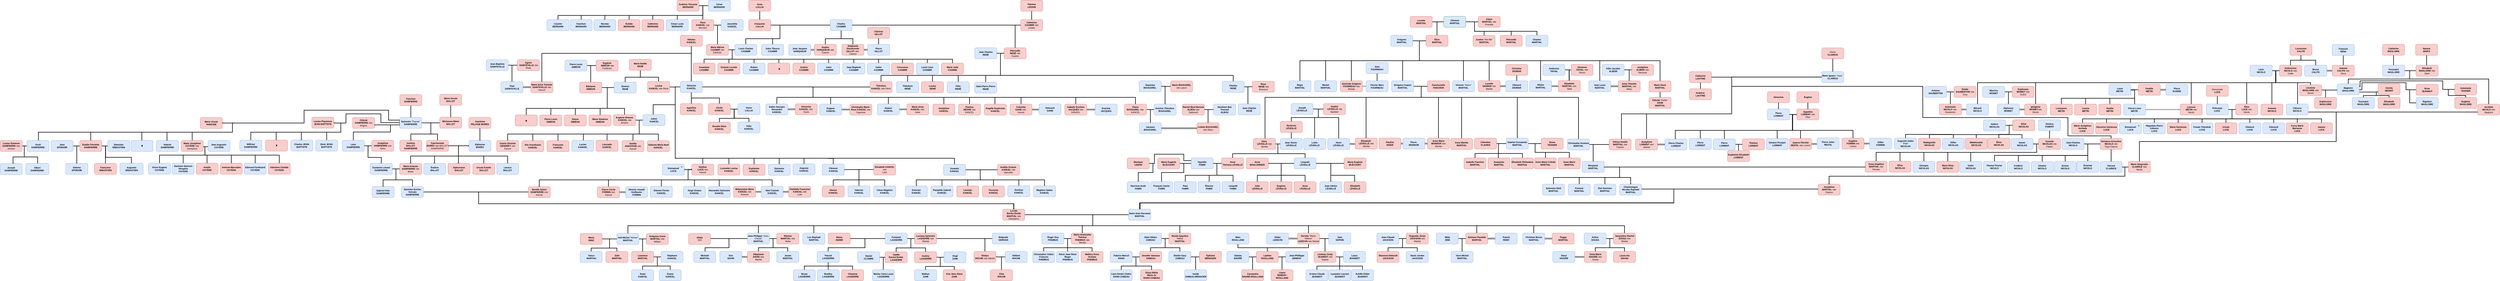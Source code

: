 <mxfile version="20.8.20" type="device"><diagram id="91U0QUzROzTtz7Qb56GV" name="Page-1"><mxGraphModel dx="1854" dy="1649" grid="1" gridSize="10" guides="1" tooltips="1" connect="1" arrows="1" fold="1" page="1" pageScale="1" pageWidth="850" pageHeight="1100" math="0" shadow="0"><root><mxCell id="0"/><mxCell id="1" parent="0"/><mxCell id="cRX2xKb235NmOmNpDqm1-202" style="edgeStyle=orthogonalEdgeStyle;shape=connector;rounded=0;jumpSize=0;orthogonalLoop=1;jettySize=auto;html=1;exitX=0.5;exitY=0;exitDx=0;exitDy=0;entryX=0;entryY=0.5;entryDx=0;entryDy=0;labelBackgroundColor=default;strokeColor=#000000;strokeWidth=3;fontFamily=Helvetica;fontSize=11;fontColor=default;endArrow=none;endFill=0;" parent="1" source="cRX2xKb235NmOmNpDqm1-7" target="tBXC-45PkP4yl8mFm-JP-475" edge="1"><mxGeometry relative="1" as="geometry"><Array as="points"><mxPoint x="10935" y="-310"/><mxPoint x="10700" y="-310"/><mxPoint x="10700" y="-410"/><mxPoint x="9910" y="-410"/><mxPoint x="9910" y="-580"/><mxPoint x="8870" y="-580"/><mxPoint x="8870" y="-631"/></Array></mxGeometry></mxCell><mxCell id="dberlZsKx05mS-MW_dch-7" style="edgeStyle=orthogonalEdgeStyle;rounded=0;orthogonalLoop=1;jettySize=auto;html=1;exitX=1;exitY=0.5;exitDx=0;exitDy=0;strokeWidth=3;endArrow=none;endFill=0;" parent="1" source="dberlZsKx05mS-MW_dch-1" target="dberlZsKx05mS-MW_dch-3" edge="1"><mxGeometry relative="1" as="geometry"><mxPoint x="1770" y="46" as="targetPoint"/><Array as="points"><mxPoint x="2050" y="-4"/><mxPoint x="2050" y="60"/><mxPoint x="4963" y="60"/></Array></mxGeometry></mxCell><mxCell id="dberlZsKx05mS-MW_dch-8" style="edgeStyle=orthogonalEdgeStyle;rounded=0;orthogonalLoop=1;jettySize=auto;html=1;exitX=0;exitY=0.5;exitDx=0;exitDy=0;strokeWidth=3;endArrow=baseDash;endFill=0;" parent="1" source="dberlZsKx05mS-MW_dch-2" edge="1"><mxGeometry relative="1" as="geometry"><mxPoint x="4962" y="90" as="targetPoint"/><Array as="points"><mxPoint x="2050" y="-4"/><mxPoint x="2050" y="60"/><mxPoint x="4962" y="60"/></Array></mxGeometry></mxCell><mxCell id="JoRg5VCLtStinsreE8dI-134" style="edgeStyle=orthogonalEdgeStyle;rounded=0;orthogonalLoop=1;jettySize=auto;html=1;exitX=1;exitY=0.5;exitDx=0;exitDy=0;endArrow=none;endFill=0;strokeWidth=3;" parent="1" source="dberlZsKx05mS-MW_dch-3" target="JoRg5VCLtStinsreE8dI-6" edge="1"><mxGeometry relative="1" as="geometry"><Array as="points"><mxPoint x="5392.5" y="120"/><mxPoint x="5392.5" y="180"/><mxPoint x="2862.5" y="180"/></Array></mxGeometry></mxCell><mxCell id="dberlZsKx05mS-MW_dch-3" value="&lt;b&gt;Lucide Berthe&amp;nbsp;&lt;/b&gt;&lt;b&gt;Émilie MARTIAL &lt;/b&gt;née Dampierre" style="rounded=1;whiteSpace=wrap;html=1;fillColor=#f8cecc;strokeColor=#b85450;" parent="1" vertex="1"><mxGeometry x="4902.5" y="90" width="120" height="60" as="geometry"/></mxCell><mxCell id="JoRg5VCLtStinsreE8dI-1" style="edgeStyle=orthogonalEdgeStyle;rounded=0;orthogonalLoop=1;jettySize=auto;html=1;exitX=1;exitY=0.5;exitDx=0;exitDy=0;strokeWidth=3;endArrow=none;endFill=0;" parent="1" source="JoRg5VCLtStinsreE8dI-2" target="JoRg5VCLtStinsreE8dI-5" edge="1"><mxGeometry relative="1" as="geometry"><mxPoint x="7937" y="34" as="targetPoint"/><Array as="points"><mxPoint x="8380" y="-20"/><mxPoint x="8555" y="-20"/><mxPoint x="8555" y="55"/><mxPoint x="5650" y="55"/></Array></mxGeometry></mxCell><mxCell id="JoRg5VCLtStinsreE8dI-3" style="edgeStyle=orthogonalEdgeStyle;rounded=0;orthogonalLoop=1;jettySize=auto;html=1;exitX=0;exitY=0.5;exitDx=0;exitDy=0;strokeWidth=3;endArrow=none;endFill=0;entryX=0.5;entryY=0;entryDx=0;entryDy=0;" parent="1" source="JoRg5VCLtStinsreE8dI-4" target="JoRg5VCLtStinsreE8dI-5" edge="1"><mxGeometry relative="1" as="geometry"><mxPoint x="7937" y="34" as="targetPoint"/><Array as="points"><mxPoint x="9340" y="-20"/><mxPoint x="8555" y="-20"/><mxPoint x="8555" y="56"/><mxPoint x="5648" y="56"/></Array></mxGeometry></mxCell><mxCell id="JoRg5VCLtStinsreE8dI-135" style="edgeStyle=orthogonalEdgeStyle;rounded=0;orthogonalLoop=1;jettySize=auto;html=1;exitX=0;exitY=0.5;exitDx=0;exitDy=0;entryX=0.5;entryY=0;entryDx=0;entryDy=0;endArrow=none;endFill=0;strokeWidth=3;" parent="1" source="JoRg5VCLtStinsreE8dI-5" target="JoRg5VCLtStinsreE8dI-130" edge="1"><mxGeometry relative="1" as="geometry"><Array as="points"><mxPoint x="5392.5" y="120"/><mxPoint x="5392.5" y="180"/><mxPoint x="8286.5" y="180"/></Array></mxGeometry></mxCell><mxCell id="JoRg5VCLtStinsreE8dI-5" value="&lt;b&gt;Saint-Jean Gervaise MARTIAL&lt;/b&gt;" style="rounded=1;whiteSpace=wrap;html=1;fillColor=#dae8fc;strokeColor=#6c8ebf;" parent="1" vertex="1"><mxGeometry x="5587.5" y="90" width="120" height="60" as="geometry"/></mxCell><mxCell id="JoRg5VCLtStinsreE8dI-16" style="edgeStyle=orthogonalEdgeStyle;rounded=0;orthogonalLoop=1;jettySize=auto;html=1;exitX=1;exitY=0.5;exitDx=0;exitDy=0;entryX=0.5;entryY=0;entryDx=0;entryDy=0;strokeWidth=3;endArrow=none;endFill=0;" parent="1" source="JoRg5VCLtStinsreE8dI-6" target="JoRg5VCLtStinsreE8dI-7" edge="1"><mxGeometry relative="1" as="geometry"/></mxCell><mxCell id="JoRg5VCLtStinsreE8dI-27" style="edgeStyle=orthogonalEdgeStyle;rounded=0;orthogonalLoop=1;jettySize=auto;html=1;exitX=0;exitY=0.5;exitDx=0;exitDy=0;endArrow=none;endFill=0;strokeWidth=3;" parent="1" source="JoRg5VCLtStinsreE8dI-6" target="JoRg5VCLtStinsreE8dI-14" edge="1"><mxGeometry relative="1" as="geometry"><Array as="points"><mxPoint x="2762.5" y="252"/><mxPoint x="2762.5" y="302"/><mxPoint x="2802.5" y="302"/></Array></mxGeometry></mxCell><mxCell id="JoRg5VCLtStinsreE8dI-6" value="&lt;b&gt;Joël Michel &lt;/b&gt;&quot;Micher&quot;&lt;b&gt; MARTIAL&lt;/b&gt;" style="rounded=1;whiteSpace=wrap;html=1;fillColor=#dae8fc;strokeColor=#6c8ebf;" parent="1" vertex="1"><mxGeometry x="2802.5" y="222" width="120" height="60" as="geometry"/></mxCell><mxCell id="4FW21X1AEk7qneLOafgt-4" style="edgeStyle=orthogonalEdgeStyle;shape=connector;rounded=0;orthogonalLoop=1;jettySize=auto;html=1;exitX=1;exitY=0.5;exitDx=0;exitDy=0;labelBackgroundColor=default;fontFamily=Helvetica;fontSize=11;fontColor=default;endArrow=none;endFill=0;strokeColor=default;strokeWidth=3;" parent="1" source="JoRg5VCLtStinsreE8dI-7" target="4FW21X1AEk7qneLOafgt-3" edge="1"><mxGeometry relative="1" as="geometry"/></mxCell><object label="&lt;b&gt;Laurence &lt;br&gt;MARTIAL&lt;/b&gt;" Generation="2" id="JoRg5VCLtStinsreE8dI-7"><mxCell style="rounded=1;whiteSpace=wrap;html=1;fillColor=#f8cecc;strokeColor=#b85450;" parent="1" vertex="1"><mxGeometry x="2882.5" y="320" width="120" height="60" as="geometry"/></mxCell></object><mxCell id="JoRg5VCLtStinsreE8dI-17" style="edgeStyle=orthogonalEdgeStyle;rounded=0;orthogonalLoop=1;jettySize=auto;html=1;exitX=0;exitY=0.5;exitDx=0;exitDy=0;strokeWidth=3;endArrow=none;endFill=0;" parent="1" source="JoRg5VCLtStinsreE8dI-8" edge="1"><mxGeometry relative="1" as="geometry"><mxPoint x="2942.5" y="320" as="targetPoint"/></mxGeometry></mxCell><mxCell id="JoRg5VCLtStinsreE8dI-8" value="&lt;b&gt;Grégoise Annie MARTIAL &lt;/b&gt;née William" style="rounded=1;whiteSpace=wrap;html=1;fillColor=#f8cecc;strokeColor=#b85450;" parent="1" vertex="1"><mxGeometry x="2962.5" y="222" width="120" height="60" as="geometry"/></mxCell><mxCell id="JoRg5VCLtStinsreE8dI-26" style="edgeStyle=orthogonalEdgeStyle;rounded=0;orthogonalLoop=1;jettySize=auto;html=1;exitX=1;exitY=0.5;exitDx=0;exitDy=0;endArrow=none;endFill=0;strokeWidth=3;" parent="1" source="JoRg5VCLtStinsreE8dI-9" target="JoRg5VCLtStinsreE8dI-12" edge="1"><mxGeometry relative="1" as="geometry"><Array as="points"><mxPoint x="2762.5" y="252"/><mxPoint x="2762.5" y="302"/><mxPoint x="2662.5" y="302"/></Array></mxGeometry></mxCell><mxCell id="JoRg5VCLtStinsreE8dI-9" value="&lt;b&gt;Maria&lt;br&gt;DINIZ&lt;br&gt;&lt;/b&gt;" style="rounded=1;whiteSpace=wrap;html=1;fillColor=#f8cecc;strokeColor=#b85450;" parent="1" vertex="1"><mxGeometry x="2602.5" y="222" width="120" height="60" as="geometry"/></mxCell><mxCell id="JoRg5VCLtStinsreE8dI-11" value="&lt;b&gt;Joram&lt;br&gt;MARTIAL&lt;/b&gt;" style="rounded=1;whiteSpace=wrap;html=1;fillColor=#dae8fc;strokeColor=#6c8ebf;" parent="1" vertex="1"><mxGeometry x="3672.5" y="320" width="120" height="60" as="geometry"/></mxCell><mxCell id="JoRg5VCLtStinsreE8dI-12" value="&lt;b&gt;Yanco&lt;br&gt;&amp;nbsp;MARTIAL&lt;/b&gt;" style="rounded=1;whiteSpace=wrap;html=1;fillColor=#dae8fc;strokeColor=#6c8ebf;" parent="1" vertex="1"><mxGeometry x="2602.5" y="320" width="120" height="60" as="geometry"/></mxCell><mxCell id="JoRg5VCLtStinsreE8dI-14" value="&lt;b&gt;Julie &lt;br&gt;MARTIAL&lt;/b&gt;" style="rounded=1;whiteSpace=wrap;html=1;fillColor=#f8cecc;strokeColor=#b85450;" parent="1" vertex="1"><mxGeometry x="2742.5" y="320" width="120" height="60" as="geometry"/></mxCell><mxCell id="JoRg5VCLtStinsreE8dI-21" style="edgeStyle=orthogonalEdgeStyle;rounded=0;orthogonalLoop=1;jettySize=auto;html=1;exitX=1;exitY=0.5;exitDx=0;exitDy=0;entryX=0.5;entryY=0;entryDx=0;entryDy=0;strokeWidth=3;endArrow=none;endFill=0;" parent="1" source="JoRg5VCLtStinsreE8dI-22" target="JoRg5VCLtStinsreE8dI-23" edge="1"><mxGeometry relative="1" as="geometry"/></mxCell><mxCell id="zzsRk16WgHVuCl2RyC7t-3" style="edgeStyle=orthogonalEdgeStyle;rounded=0;orthogonalLoop=1;jettySize=auto;html=1;exitX=0;exitY=0.5;exitDx=0;exitDy=0;strokeWidth=3;endArrow=none;endFill=0;" parent="1" source="JoRg5VCLtStinsreE8dI-22" target="zzsRk16WgHVuCl2RyC7t-2" edge="1"><mxGeometry relative="1" as="geometry"><Array as="points"><mxPoint x="3412.5" y="250"/><mxPoint x="3412.5" y="300"/><mxPoint x="3282.5" y="300"/></Array></mxGeometry></mxCell><mxCell id="JoRg5VCLtStinsreE8dI-22" value="&lt;b&gt;Jean-Philippe&amp;nbsp;&lt;/b&gt;&quot;Jean-Claude&quot;&lt;b&gt; &lt;br&gt;MARTIAL&lt;/b&gt;" style="rounded=1;whiteSpace=wrap;html=1;fillColor=#dae8fc;strokeColor=#6c8ebf;" parent="1" vertex="1"><mxGeometry x="3512.5" y="220" width="120" height="60" as="geometry"/></mxCell><mxCell id="JoRg5VCLtStinsreE8dI-29" style="edgeStyle=orthogonalEdgeStyle;shape=link;rounded=0;orthogonalLoop=1;jettySize=auto;html=1;exitX=0;exitY=0.5;exitDx=0;exitDy=0;entryX=1;entryY=0.5;entryDx=0;entryDy=0;strokeWidth=2;" parent="1" source="JoRg5VCLtStinsreE8dI-23" target="JoRg5VCLtStinsreE8dI-28" edge="1"><mxGeometry relative="1" as="geometry"/></mxCell><mxCell id="JoRg5VCLtStinsreE8dI-23" value="&lt;b&gt;Stéphanie&lt;br&gt;DAVID&lt;/b&gt; née &lt;br&gt;Martial" style="rounded=1;whiteSpace=wrap;html=1;fillColor=#f8cecc;strokeColor=#b85450;" parent="1" vertex="1"><mxGeometry x="3512.5" y="320" width="120" height="60" as="geometry"/></mxCell><mxCell id="JoRg5VCLtStinsreE8dI-24" style="edgeStyle=orthogonalEdgeStyle;rounded=0;orthogonalLoop=1;jettySize=auto;html=1;exitX=0;exitY=0.5;exitDx=0;exitDy=0;strokeWidth=3;endArrow=none;endFill=0;" parent="1" source="JoRg5VCLtStinsreE8dI-25" target="JoRg5VCLtStinsreE8dI-11" edge="1"><mxGeometry relative="1" as="geometry"><mxPoint x="3652.5" y="320" as="targetPoint"/></mxGeometry></mxCell><mxCell id="JoRg5VCLtStinsreE8dI-25" value="&lt;b&gt;Rémise &lt;br&gt;MARTIAL &lt;/b&gt;née &lt;br&gt;Molia" style="rounded=1;whiteSpace=wrap;html=1;fillColor=#f8cecc;strokeColor=#b85450;" parent="1" vertex="1"><mxGeometry x="3672.5" y="220" width="120" height="60" as="geometry"/></mxCell><mxCell id="JoRg5VCLtStinsreE8dI-28" value="&lt;b&gt;Kim&lt;br&gt;DAVID&lt;/b&gt;" style="rounded=1;whiteSpace=wrap;html=1;fillColor=#dae8fc;strokeColor=#6c8ebf;" parent="1" vertex="1"><mxGeometry x="3362.5" y="320" width="120" height="60" as="geometry"/></mxCell><mxCell id="JoRg5VCLtStinsreE8dI-30" value="&lt;b&gt;Luc Raphaël&lt;br&gt;MARTIAL&lt;/b&gt;" style="rounded=1;whiteSpace=wrap;html=1;fillColor=#dae8fc;strokeColor=#6c8ebf;" parent="1" vertex="1"><mxGeometry x="3814.5" y="220" width="120" height="60" as="geometry"/></mxCell><mxCell id="JoRg5VCLtStinsreE8dI-53" style="edgeStyle=orthogonalEdgeStyle;rounded=0;orthogonalLoop=1;jettySize=auto;html=1;exitX=1;exitY=0.5;exitDx=0;exitDy=0;entryX=0.5;entryY=0;entryDx=0;entryDy=0;strokeWidth=3;endArrow=none;endFill=0;" parent="1" source="JoRg5VCLtStinsreE8dI-31" target="JoRg5VCLtStinsreE8dI-51" edge="1"><mxGeometry relative="1" as="geometry"/></mxCell><mxCell id="JoRg5VCLtStinsreE8dI-31" value="&lt;b&gt;Audrey&lt;br&gt;LASSERRE&lt;/b&gt;" style="rounded=1;whiteSpace=wrap;html=1;fillColor=#f8cecc;strokeColor=#b85450;strokeWidth=1;" parent="1" vertex="1"><mxGeometry x="4422.5" y="322" width="120" height="60" as="geometry"/></mxCell><mxCell id="JoRg5VCLtStinsreE8dI-32" style="edgeStyle=orthogonalEdgeStyle;rounded=0;orthogonalLoop=1;jettySize=auto;html=1;exitX=1;exitY=0.5;exitDx=0;exitDy=0;entryX=0.5;entryY=0;entryDx=0;entryDy=0;strokeWidth=3;endArrow=none;endFill=0;" parent="1" source="JoRg5VCLtStinsreE8dI-33" target="JoRg5VCLtStinsreE8dI-34" edge="1"><mxGeometry relative="1" as="geometry"/></mxCell><mxCell id="JoRg5VCLtStinsreE8dI-165" style="edgeStyle=orthogonalEdgeStyle;rounded=0;orthogonalLoop=1;jettySize=auto;html=1;exitX=0;exitY=0.5;exitDx=0;exitDy=0;endArrow=none;endFill=0;strokeWidth=3;" parent="1" source="JoRg5VCLtStinsreE8dI-33" edge="1"><mxGeometry relative="1" as="geometry"><mxPoint x="4092.5" y="300" as="targetPoint"/><Array as="points"><mxPoint x="4152.5" y="250"/><mxPoint x="4152.5" y="300"/></Array></mxGeometry></mxCell><mxCell id="JoRg5VCLtStinsreE8dI-33" value="&lt;b&gt;Fontenel&lt;br&gt;LASSERRE&lt;/b&gt;" style="rounded=1;whiteSpace=wrap;html=1;fillColor=#dae8fc;strokeColor=#6c8ebf;strokeWidth=1;" parent="1" vertex="1"><mxGeometry x="4262.5" y="220" width="120" height="60" as="geometry"/></mxCell><mxCell id="JoRg5VCLtStinsreE8dI-141" style="edgeStyle=orthogonalEdgeStyle;rounded=0;orthogonalLoop=1;jettySize=auto;html=1;exitX=0;exitY=0.5;exitDx=0;exitDy=0;strokeWidth=3;endArrow=none;endFill=0;" parent="1" source="JoRg5VCLtStinsreE8dI-34" target="JoRg5VCLtStinsreE8dI-140" edge="1"><mxGeometry relative="1" as="geometry"><Array as="points"><mxPoint x="4252.5" y="352"/></Array></mxGeometry></mxCell><mxCell id="JoRg5VCLtStinsreE8dI-163" value="" style="edgeStyle=orthogonalEdgeStyle;rounded=0;orthogonalLoop=1;jettySize=auto;html=1;endArrow=none;endFill=0;strokeWidth=3;exitX=1;exitY=0.5;exitDx=0;exitDy=0;" parent="1" source="JoRg5VCLtStinsreE8dI-162" target="JoRg5VCLtStinsreE8dI-140" edge="1"><mxGeometry relative="1" as="geometry"/></mxCell><mxCell id="JoRg5VCLtStinsreE8dI-34" value="&lt;b&gt;Gaëlle Rachel&amp;nbsp;&lt;/b&gt;&lt;b&gt;Émilie&lt;/b&gt;&lt;b&gt;&amp;nbsp;&lt;br&gt;LASSERRE&lt;/b&gt;" style="rounded=1;whiteSpace=wrap;html=1;fillColor=#f8cecc;strokeColor=#b85450;strokeWidth=1;" parent="1" vertex="1"><mxGeometry x="4262.5" y="322" width="120" height="60" as="geometry"/></mxCell><mxCell id="JoRg5VCLtStinsreE8dI-35" style="edgeStyle=orthogonalEdgeStyle;rounded=0;orthogonalLoop=1;jettySize=auto;html=1;exitX=0;exitY=0.5;exitDx=0;exitDy=0;strokeWidth=3;endArrow=none;endFill=0;" parent="1" source="JoRg5VCLtStinsreE8dI-36" target="JoRg5VCLtStinsreE8dI-31" edge="1"><mxGeometry relative="1" as="geometry"><mxPoint x="4402.5" y="320" as="targetPoint"/></mxGeometry></mxCell><mxCell id="JoRg5VCLtStinsreE8dI-44" style="edgeStyle=orthogonalEdgeStyle;rounded=0;orthogonalLoop=1;jettySize=auto;html=1;exitX=1;exitY=0.5;exitDx=0;exitDy=0;entryX=0.5;entryY=0;entryDx=0;entryDy=0;strokeWidth=3;endArrow=none;endFill=0;" parent="1" source="JoRg5VCLtStinsreE8dI-36" target="JoRg5VCLtStinsreE8dI-43" edge="1"><mxGeometry relative="1" as="geometry"><mxPoint x="4612.5" y="250" as="sourcePoint"/></mxGeometry></mxCell><mxCell id="JoRg5VCLtStinsreE8dI-36" value="&lt;b&gt;Luciana Sylvestre&lt;br&gt;LASSERRE &lt;/b&gt;née Martial" style="rounded=1;whiteSpace=wrap;html=1;fillColor=#f8cecc;strokeColor=#b85450;strokeWidth=1;" parent="1" vertex="1"><mxGeometry x="4422.5" y="220" width="120" height="60" as="geometry"/></mxCell><mxCell id="JoRg5VCLtStinsreE8dI-40" style="edgeStyle=orthogonalEdgeStyle;rounded=0;orthogonalLoop=1;jettySize=auto;html=1;exitX=1;exitY=0.5;exitDx=0;exitDy=0;strokeWidth=3;endArrow=none;endFill=0;" parent="1" source="JoRg5VCLtStinsreE8dI-37" target="JoRg5VCLtStinsreE8dI-38" edge="1"><mxGeometry relative="1" as="geometry"><Array as="points"><mxPoint x="4152.5" y="250"/><mxPoint x="4152.5" y="300"/><mxPoint x="3952.5" y="300"/></Array></mxGeometry></mxCell><mxCell id="JoRg5VCLtStinsreE8dI-37" value="&lt;b&gt;Rama&lt;br&gt;SIDIB&lt;/b&gt;&lt;b&gt;É&lt;/b&gt;&lt;b&gt;&lt;br&gt;&lt;/b&gt;" style="rounded=1;whiteSpace=wrap;html=1;fillColor=#f8cecc;strokeColor=#b85450;" parent="1" vertex="1"><mxGeometry x="3952.5" y="220" width="120" height="60" as="geometry"/></mxCell><mxCell id="zzsRk16WgHVuCl2RyC7t-15" style="edgeStyle=orthogonalEdgeStyle;shape=connector;rounded=0;orthogonalLoop=1;jettySize=auto;html=1;exitX=0.5;exitY=1;exitDx=0;exitDy=0;labelBackgroundColor=default;fontFamily=Helvetica;fontSize=11;fontColor=default;endArrow=none;endFill=0;strokeColor=default;strokeWidth=3;" parent="1" source="JoRg5VCLtStinsreE8dI-38" target="zzsRk16WgHVuCl2RyC7t-13" edge="1"><mxGeometry relative="1" as="geometry"/></mxCell><mxCell id="JoRg5VCLtStinsreE8dI-38" value="&lt;b&gt;Pascal&lt;br&gt;LASSERRE&lt;/b&gt;" style="rounded=1;whiteSpace=wrap;html=1;fillColor=#dae8fc;strokeColor=#6c8ebf;strokeWidth=1;" parent="1" vertex="1"><mxGeometry x="3892.5" y="320" width="120" height="60" as="geometry"/></mxCell><mxCell id="JoRg5VCLtStinsreE8dI-45" style="edgeStyle=orthogonalEdgeStyle;rounded=0;orthogonalLoop=1;jettySize=auto;html=1;exitX=0;exitY=0.5;exitDx=0;exitDy=0;entryX=0.5;entryY=0;entryDx=0;entryDy=0;strokeWidth=3;endArrow=none;endFill=0;" parent="1" source="JoRg5VCLtStinsreE8dI-42" target="JoRg5VCLtStinsreE8dI-43" edge="1"><mxGeometry relative="1" as="geometry"><mxPoint x="4825.5" y="320" as="targetPoint"/></mxGeometry></mxCell><mxCell id="JoRg5VCLtStinsreE8dI-42" value="&lt;b&gt;Belgrade &lt;br&gt;GERVAIS&lt;/b&gt;" style="rounded=1;whiteSpace=wrap;html=1;fillColor=#dae8fc;strokeColor=#6c8ebf;" parent="1" vertex="1"><mxGeometry x="4845.5" y="220" width="120" height="60" as="geometry"/></mxCell><mxCell id="JoRg5VCLtStinsreE8dI-48" style="edgeStyle=orthogonalEdgeStyle;rounded=0;orthogonalLoop=1;jettySize=auto;html=1;exitX=1;exitY=0.5;exitDx=0;exitDy=0;strokeWidth=3;endArrow=none;endFill=0;" parent="1" source="JoRg5VCLtStinsreE8dI-43" target="JoRg5VCLtStinsreE8dI-47" edge="1"><mxGeometry relative="1" as="geometry"/></mxCell><mxCell id="JoRg5VCLtStinsreE8dI-43" value="&lt;b&gt;Gladys&lt;br&gt;ROCHE &lt;/b&gt;née Martial" style="rounded=1;whiteSpace=wrap;html=1;fillColor=#f8cecc;strokeColor=#b85450;" parent="1" vertex="1"><mxGeometry x="4745.5" y="320" width="120" height="60" as="geometry"/></mxCell><mxCell id="JoRg5VCLtStinsreE8dI-49" style="edgeStyle=orthogonalEdgeStyle;rounded=0;orthogonalLoop=1;jettySize=auto;html=1;exitX=0;exitY=0.5;exitDx=0;exitDy=0;entryX=0.5;entryY=0;entryDx=0;entryDy=0;strokeWidth=3;endArrow=none;endFill=0;" parent="1" source="JoRg5VCLtStinsreE8dI-46" target="JoRg5VCLtStinsreE8dI-47" edge="1"><mxGeometry relative="1" as="geometry"><mxPoint x="4895.5" y="410" as="targetPoint"/></mxGeometry></mxCell><mxCell id="JoRg5VCLtStinsreE8dI-46" value="&lt;b&gt;Klébert&lt;br&gt;ROCHE&lt;br&gt;&lt;/b&gt;" style="rounded=1;whiteSpace=wrap;html=1;fillColor=#dae8fc;strokeColor=#6c8ebf;" parent="1" vertex="1"><mxGeometry x="4915.5" y="320" width="120" height="60" as="geometry"/></mxCell><UserObject label="&lt;b&gt;Kléa&lt;br&gt;ROCHE&lt;/b&gt;" Generation="1" id="JoRg5VCLtStinsreE8dI-47"><mxCell style="rounded=1;whiteSpace=wrap;html=1;fillColor=#f8cecc;strokeColor=#b85450;" parent="1" vertex="1"><mxGeometry x="4835.5" y="420" width="120" height="60" as="geometry"/></mxCell></UserObject><mxCell id="JoRg5VCLtStinsreE8dI-54" style="edgeStyle=orthogonalEdgeStyle;rounded=0;orthogonalLoop=1;jettySize=auto;html=1;exitX=0;exitY=0.5;exitDx=0;exitDy=0;strokeWidth=3;endArrow=none;endFill=0;" parent="1" source="JoRg5VCLtStinsreE8dI-50" target="JoRg5VCLtStinsreE8dI-52" edge="1"><mxGeometry relative="1" as="geometry"/></mxCell><mxCell id="JoRg5VCLtStinsreE8dI-50" value="&lt;b&gt;Virgil&lt;br&gt;ZAMI&lt;br&gt;&lt;/b&gt;" style="rounded=1;whiteSpace=wrap;html=1;fillColor=#dae8fc;strokeColor=#6c8ebf;strokeWidth=1;" parent="1" vertex="1"><mxGeometry x="4582.5" y="322" width="120" height="60" as="geometry"/></mxCell><mxCell id="JoRg5VCLtStinsreE8dI-51" value="&lt;b&gt;Mathys&lt;br&gt;ZAMI&lt;br&gt;&lt;/b&gt;" style="rounded=1;whiteSpace=wrap;html=1;fillColor=#dae8fc;strokeColor=#6c8ebf;strokeWidth=1;" parent="1" vertex="1"><mxGeometry x="4422.5" y="420" width="120" height="60" as="geometry"/></mxCell><mxCell id="JoRg5VCLtStinsreE8dI-52" value="&lt;b&gt;Aria Jane Alicia&lt;br&gt;ZAMI&lt;br&gt;&lt;/b&gt;" style="rounded=1;whiteSpace=wrap;html=1;fillColor=#f8cecc;strokeColor=#b85450;fontColor=default;strokeWidth=1;" parent="1" vertex="1"><mxGeometry x="4578.5" y="420" width="120" height="60" as="geometry"/></mxCell><mxCell id="JoRg5VCLtStinsreE8dI-55" value="&lt;b&gt;Mallory Anna Océane&lt;br&gt;PHEMIUS&lt;/b&gt;" style="rounded=1;whiteSpace=wrap;html=1;fillColor=#f8cecc;strokeColor=#b85450;" parent="1" vertex="1"><mxGeometry x="5328.5" y="320" width="120" height="60" as="geometry"/></mxCell><mxCell id="JoRg5VCLtStinsreE8dI-56" style="edgeStyle=orthogonalEdgeStyle;rounded=0;orthogonalLoop=1;jettySize=auto;html=1;exitX=1;exitY=0.5;exitDx=0;exitDy=0;entryX=0.5;entryY=0;entryDx=0;entryDy=0;strokeWidth=3;endArrow=none;endFill=0;" parent="1" source="JoRg5VCLtStinsreE8dI-57" target="JoRg5VCLtStinsreE8dI-58" edge="1"><mxGeometry relative="1" as="geometry"/></mxCell><mxCell id="JoRg5VCLtStinsreE8dI-57" value="&lt;b&gt;Roger Guy&lt;br&gt;PHEMIUS&lt;/b&gt;" style="rounded=1;whiteSpace=wrap;html=1;fillColor=#dae8fc;strokeColor=#6c8ebf;" parent="1" vertex="1"><mxGeometry x="5115.5" y="220" width="120" height="60" as="geometry"/></mxCell><mxCell id="JoRg5VCLtStinsreE8dI-58" value="&lt;b&gt;Christopher Cédric François&lt;br&gt;PHEMIUS&lt;/b&gt;" style="rounded=1;whiteSpace=wrap;html=1;fillColor=#dae8fc;strokeColor=#6c8ebf;" parent="1" vertex="1"><mxGeometry x="5065.5" y="320" width="120" height="60" as="geometry"/></mxCell><mxCell id="JoRg5VCLtStinsreE8dI-59" style="edgeStyle=orthogonalEdgeStyle;rounded=0;orthogonalLoop=1;jettySize=auto;html=1;exitX=0;exitY=0.5;exitDx=0;exitDy=0;strokeWidth=3;endArrow=none;endFill=0;" parent="1" source="JoRg5VCLtStinsreE8dI-60" target="JoRg5VCLtStinsreE8dI-55" edge="1"><mxGeometry relative="1" as="geometry"><mxPoint x="5255.5" y="320" as="targetPoint"/></mxGeometry></mxCell><mxCell id="JoRg5VCLtStinsreE8dI-62" style="edgeStyle=orthogonalEdgeStyle;rounded=0;orthogonalLoop=1;jettySize=auto;html=1;exitX=0;exitY=0.5;exitDx=0;exitDy=0;strokeWidth=3;endArrow=none;endFill=0;" parent="1" source="JoRg5VCLtStinsreE8dI-60" target="JoRg5VCLtStinsreE8dI-61" edge="1"><mxGeometry relative="1" as="geometry"/></mxCell><mxCell id="JoRg5VCLtStinsreE8dI-60" value="&lt;b&gt;Marie-Antoinette Thérèse&lt;br&gt;PHEMIUS &lt;/b&gt;née &lt;br&gt;Martial" style="rounded=1;whiteSpace=wrap;html=1;fillColor=#f8cecc;strokeColor=#b85450;" parent="1" vertex="1"><mxGeometry x="5275.5" y="220" width="120" height="60" as="geometry"/></mxCell><mxCell id="JoRg5VCLtStinsreE8dI-61" value="&lt;b&gt;Kévin Jean René Roger&lt;br&gt;PHEMIUS&lt;/b&gt;" style="rounded=1;whiteSpace=wrap;html=1;fillColor=#dae8fc;strokeColor=#6c8ebf;" parent="1" vertex="1"><mxGeometry x="5195.5" y="320" width="120" height="60" as="geometry"/></mxCell><mxCell id="JoRg5VCLtStinsreE8dI-80" style="edgeStyle=orthogonalEdgeStyle;rounded=0;orthogonalLoop=1;jettySize=auto;html=1;exitX=1;exitY=0.5;exitDx=0;exitDy=0;entryX=0.5;entryY=0;entryDx=0;entryDy=0;strokeWidth=3;endArrow=none;endFill=0;" parent="1" source="JoRg5VCLtStinsreE8dI-63" target="JoRg5VCLtStinsreE8dI-79" edge="1"><mxGeometry relative="1" as="geometry"/></mxCell><mxCell id="JoRg5VCLtStinsreE8dI-63" value="&lt;b&gt;Dimitri Gary&lt;br&gt;ZABEAU&lt;/b&gt;" style="rounded=1;whiteSpace=wrap;html=1;fillColor=#dae8fc;strokeColor=#6c8ebf;" parent="1" vertex="1"><mxGeometry x="5806.5" y="320" width="120" height="60" as="geometry"/></mxCell><mxCell id="JoRg5VCLtStinsreE8dI-64" style="edgeStyle=orthogonalEdgeStyle;rounded=0;orthogonalLoop=1;jettySize=auto;html=1;exitX=1;exitY=0.5;exitDx=0;exitDy=0;entryX=0.5;entryY=0;entryDx=0;entryDy=0;strokeWidth=3;endArrow=none;endFill=0;" parent="1" source="JoRg5VCLtStinsreE8dI-65" target="JoRg5VCLtStinsreE8dI-66" edge="1"><mxGeometry relative="1" as="geometry"/></mxCell><mxCell id="JoRg5VCLtStinsreE8dI-65" value="&lt;b&gt;Alain Hilaire&lt;br&gt;ZABEAU&lt;/b&gt;" style="rounded=1;whiteSpace=wrap;html=1;fillColor=#dae8fc;strokeColor=#6c8ebf;" parent="1" vertex="1"><mxGeometry x="5646.5" y="220" width="120" height="60" as="geometry"/></mxCell><mxCell id="JoRg5VCLtStinsreE8dI-77" style="edgeStyle=orthogonalEdgeStyle;rounded=0;orthogonalLoop=1;jettySize=auto;html=1;exitX=0;exitY=0.5;exitDx=0;exitDy=0;strokeWidth=3;endArrow=none;endFill=0;" parent="1" source="JoRg5VCLtStinsreE8dI-66" target="JoRg5VCLtStinsreE8dI-73" edge="1"><mxGeometry relative="1" as="geometry"/></mxCell><mxCell id="JoRg5VCLtStinsreE8dI-66" value="&lt;b&gt;Jennifer Vanessa&lt;br&gt;ZABEAU&lt;/b&gt;" style="rounded=1;whiteSpace=wrap;html=1;fillColor=#f8cecc;strokeColor=#b85450;" parent="1" vertex="1"><mxGeometry x="5647.5" y="320" width="120" height="60" as="geometry"/></mxCell><mxCell id="JoRg5VCLtStinsreE8dI-67" style="edgeStyle=orthogonalEdgeStyle;rounded=0;orthogonalLoop=1;jettySize=auto;html=1;exitX=0;exitY=0.5;exitDx=0;exitDy=0;strokeWidth=3;endArrow=none;endFill=0;" parent="1" source="JoRg5VCLtStinsreE8dI-69" target="JoRg5VCLtStinsreE8dI-63" edge="1"><mxGeometry relative="1" as="geometry"><mxPoint x="5786.5" y="320" as="targetPoint"/></mxGeometry></mxCell><mxCell id="JoRg5VCLtStinsreE8dI-69" value="&lt;b&gt;Nisida Appoline &lt;/b&gt;&quot;Nikita&quot;&lt;br&gt;&lt;b&gt;MARTIAL&lt;/b&gt;" style="rounded=1;whiteSpace=wrap;html=1;fillColor=#f8cecc;strokeColor=#b85450;" parent="1" vertex="1"><mxGeometry x="5806.5" y="220" width="120" height="60" as="geometry"/></mxCell><mxCell id="JoRg5VCLtStinsreE8dI-76" style="edgeStyle=orthogonalEdgeStyle;rounded=0;orthogonalLoop=1;jettySize=auto;html=1;exitX=1;exitY=0.5;exitDx=0;exitDy=0;strokeWidth=3;endArrow=none;endFill=0;" parent="1" source="JoRg5VCLtStinsreE8dI-71" target="JoRg5VCLtStinsreE8dI-74" edge="1"><mxGeometry relative="1" as="geometry"/></mxCell><mxCell id="JoRg5VCLtStinsreE8dI-71" value="&lt;b&gt;Fabrice Marcel&lt;br&gt;RANO&lt;/b&gt;" style="rounded=1;whiteSpace=wrap;html=1;fillColor=#dae8fc;strokeColor=#6c8ebf;" parent="1" vertex="1"><mxGeometry x="5487.5" y="320" width="120" height="60" as="geometry"/></mxCell><mxCell id="JoRg5VCLtStinsreE8dI-73" value="&lt;b&gt;Divya Nikita &lt;br&gt;Marie-Jo&lt;br&gt;RANO-ZABEAU&lt;/b&gt;" style="rounded=1;whiteSpace=wrap;html=1;fillColor=#f8cecc;strokeColor=#b85450;" parent="1" vertex="1"><mxGeometry x="5652.5" y="420" width="120" height="60" as="geometry"/></mxCell><UserObject label="&lt;b&gt;Liam Dimitri Cédric&lt;br&gt;RANO-ZABEAU&lt;/b&gt;" tooltip="" id="JoRg5VCLtStinsreE8dI-74"><mxCell style="rounded=1;whiteSpace=wrap;html=1;fillColor=#dae8fc;strokeColor=#6c8ebf;" parent="1" vertex="1"><mxGeometry x="5487.5" y="420" width="120" height="60" as="geometry"/></mxCell></UserObject><mxCell id="JoRg5VCLtStinsreE8dI-81" style="edgeStyle=orthogonalEdgeStyle;rounded=0;orthogonalLoop=1;jettySize=auto;html=1;exitX=0;exitY=0.5;exitDx=0;exitDy=0;strokeWidth=3;endArrow=none;endFill=0;" parent="1" source="JoRg5VCLtStinsreE8dI-78" edge="1"><mxGeometry relative="1" as="geometry"><mxPoint x="5952.5" y="420" as="targetPoint"/></mxGeometry></mxCell><mxCell id="JoRg5VCLtStinsreE8dI-78" value="&lt;b&gt;Tiphaine&lt;br&gt;M&lt;/b&gt;&lt;b&gt;É&lt;/b&gt;&lt;b&gt;NAGER&lt;/b&gt;" style="rounded=1;whiteSpace=wrap;html=1;fillColor=#f8cecc;strokeColor=#b85450;" parent="1" vertex="1"><mxGeometry x="5972.5" y="320" width="120" height="60" as="geometry"/></mxCell><mxCell id="JoRg5VCLtStinsreE8dI-79" value="&lt;b&gt;Isaïah&lt;br&gt;ZABEAU-M&lt;/b&gt;&lt;b&gt;É&lt;/b&gt;&lt;b&gt;NAGER&lt;/b&gt;" style="rounded=1;whiteSpace=wrap;html=1;fillColor=#dae8fc;strokeColor=#6c8ebf;" parent="1" vertex="1"><mxGeometry x="5892.5" y="420" width="120" height="60" as="geometry"/></mxCell><mxCell id="JoRg5VCLtStinsreE8dI-88" style="edgeStyle=orthogonalEdgeStyle;rounded=0;orthogonalLoop=1;jettySize=auto;html=1;exitX=0.5;exitY=1;exitDx=0;exitDy=0;entryX=0.5;entryY=0;entryDx=0;entryDy=0;strokeWidth=3;endArrow=none;endFill=0;" parent="1" source="JoRg5VCLtStinsreE8dI-82" target="JoRg5VCLtStinsreE8dI-86" edge="1"><mxGeometry relative="1" as="geometry"/></mxCell><mxCell id="JoRg5VCLtStinsreE8dI-82" value="&lt;b&gt;Marc&lt;br&gt;ROULLAND&lt;/b&gt;" style="rounded=1;whiteSpace=wrap;html=1;fillColor=#dae8fc;strokeColor=#6c8ebf;" parent="1" vertex="1"><mxGeometry x="6122.5" y="220" width="120" height="60" as="geometry"/></mxCell><mxCell id="JoRg5VCLtStinsreE8dI-90" style="edgeStyle=orthogonalEdgeStyle;rounded=0;orthogonalLoop=1;jettySize=auto;html=1;exitX=0.5;exitY=1;exitDx=0;exitDy=0;entryX=0.5;entryY=0;entryDx=0;entryDy=0;strokeWidth=3;endArrow=none;endFill=0;" parent="1" source="JoRg5VCLtStinsreE8dI-83" target="JoRg5VCLtStinsreE8dI-86" edge="1"><mxGeometry relative="1" as="geometry"/></mxCell><mxCell id="JoRg5VCLtStinsreE8dI-91" style="edgeStyle=orthogonalEdgeStyle;rounded=0;orthogonalLoop=1;jettySize=auto;html=1;exitX=1;exitY=0.5;exitDx=0;exitDy=0;strokeWidth=3;endArrow=none;endFill=0;" parent="1" source="JoRg5VCLtStinsreE8dI-83" target="JoRg5VCLtStinsreE8dI-87" edge="1"><mxGeometry relative="1" as="geometry"/></mxCell><mxCell id="JoRg5VCLtStinsreE8dI-83" value="&lt;b&gt;Gernita &lt;/b&gt;&quot;Marie-Hélène&quot;&lt;br&gt;&lt;b&gt;LEDEVIN &lt;/b&gt;née Martial" style="rounded=1;whiteSpace=wrap;html=1;fillColor=#f8cecc;strokeColor=#b85450;" parent="1" vertex="1"><mxGeometry x="6506.5" y="220" width="120" height="60" as="geometry"/></mxCell><mxCell id="JoRg5VCLtStinsreE8dI-93" style="edgeStyle=orthogonalEdgeStyle;rounded=0;orthogonalLoop=1;jettySize=auto;html=1;exitX=1;exitY=0.5;exitDx=0;exitDy=0;entryX=0;entryY=0.5;entryDx=0;entryDy=0;shape=link;strokeWidth=2;" parent="1" source="JoRg5VCLtStinsreE8dI-84" target="JoRg5VCLtStinsreE8dI-83" edge="1"><mxGeometry relative="1" as="geometry"/></mxCell><mxCell id="JoRg5VCLtStinsreE8dI-84" value="&lt;b&gt;Didier&lt;br&gt;LEDEVIN&lt;/b&gt;" style="rounded=1;whiteSpace=wrap;html=1;fillColor=#dae8fc;strokeColor=#6c8ebf;" parent="1" vertex="1"><mxGeometry x="6338.5" y="220" width="120" height="60" as="geometry"/></mxCell><mxCell id="JoRg5VCLtStinsreE8dI-92" style="edgeStyle=orthogonalEdgeStyle;rounded=0;orthogonalLoop=1;jettySize=auto;html=1;exitX=0;exitY=0.5;exitDx=0;exitDy=0;strokeWidth=3;endArrow=none;endFill=0;" parent="1" source="JoRg5VCLtStinsreE8dI-85" edge="1"><mxGeometry relative="1" as="geometry"><mxPoint x="6656.5" y="320" as="targetPoint"/></mxGeometry></mxCell><mxCell id="JoRg5VCLtStinsreE8dI-85" value="&lt;b&gt;Jean&lt;br&gt;SOPHIE&lt;/b&gt;" style="rounded=1;whiteSpace=wrap;html=1;fillColor=#dae8fc;strokeColor=#6c8ebf;" parent="1" vertex="1"><mxGeometry x="6676.5" y="220" width="120" height="60" as="geometry"/></mxCell><mxCell id="JoRg5VCLtStinsreE8dI-99" style="edgeStyle=orthogonalEdgeStyle;rounded=0;orthogonalLoop=1;jettySize=auto;html=1;exitX=0;exitY=0.5;exitDx=0;exitDy=0;strokeWidth=3;endArrow=none;endFill=0;" parent="1" source="JoRg5VCLtStinsreE8dI-86" edge="1"><mxGeometry relative="1" as="geometry"><mxPoint x="6262.5" y="420" as="targetPoint"/></mxGeometry></mxCell><mxCell id="JoRg5VCLtStinsreE8dI-100" style="edgeStyle=orthogonalEdgeStyle;rounded=0;orthogonalLoop=1;jettySize=auto;html=1;exitX=1;exitY=0.5;exitDx=0;exitDy=0;strokeWidth=3;endArrow=none;endFill=0;" parent="1" source="JoRg5VCLtStinsreE8dI-86" target="JoRg5VCLtStinsreE8dI-97" edge="1"><mxGeometry relative="1" as="geometry"/></mxCell><mxCell id="JoRg5VCLtStinsreE8dI-86" value="&lt;b&gt;Laetitia&lt;br&gt;ROULLAND&lt;/b&gt;" style="rounded=1;whiteSpace=wrap;html=1;fillColor=#f8cecc;strokeColor=#b85450;" parent="1" vertex="1"><mxGeometry x="6282.5" y="320" width="120" height="60" as="geometry"/></mxCell><mxCell id="JoRg5VCLtStinsreE8dI-106" style="edgeStyle=orthogonalEdgeStyle;rounded=0;orthogonalLoop=1;jettySize=auto;html=1;exitX=1;exitY=0.5;exitDx=0;exitDy=0;strokeWidth=3;endArrow=none;endFill=0;" parent="1" source="JoRg5VCLtStinsreE8dI-87" target="JoRg5VCLtStinsreE8dI-104" edge="1"><mxGeometry relative="1" as="geometry"/></mxCell><mxCell id="JoRg5VCLtStinsreE8dI-108" style="edgeStyle=orthogonalEdgeStyle;rounded=0;orthogonalLoop=1;jettySize=auto;html=1;exitX=1;exitY=0.5;exitDx=0;exitDy=0;strokeWidth=3;endArrow=none;endFill=0;" parent="1" source="JoRg5VCLtStinsreE8dI-87" target="JoRg5VCLtStinsreE8dI-105" edge="1"><mxGeometry relative="1" as="geometry"/></mxCell><mxCell id="JoRg5VCLtStinsreE8dI-87" value="&lt;b&gt;Lindsay Cindy&lt;br&gt;JEANNOT &lt;/b&gt;née Sophie" style="rounded=1;whiteSpace=wrap;html=1;fillColor=#f8cecc;strokeColor=#b85450;" parent="1" vertex="1"><mxGeometry x="6596.5" y="320" width="120" height="60" as="geometry"/></mxCell><mxCell id="JoRg5VCLtStinsreE8dI-98" style="edgeStyle=orthogonalEdgeStyle;rounded=0;orthogonalLoop=1;jettySize=auto;html=1;exitX=1;exitY=0.5;exitDx=0;exitDy=0;entryX=0.5;entryY=0;entryDx=0;entryDy=0;strokeWidth=3;endArrow=none;endFill=0;" parent="1" source="JoRg5VCLtStinsreE8dI-94" target="JoRg5VCLtStinsreE8dI-96" edge="1"><mxGeometry relative="1" as="geometry"/></mxCell><mxCell id="JoRg5VCLtStinsreE8dI-94" value="&lt;b&gt;Gäetan&lt;br&gt;BADR&lt;/b&gt;&lt;b&gt;É&lt;/b&gt;" style="rounded=1;whiteSpace=wrap;html=1;fillColor=#dae8fc;strokeColor=#6c8ebf;" parent="1" vertex="1"><mxGeometry x="6122.5" y="320" width="120" height="60" as="geometry"/></mxCell><mxCell id="JoRg5VCLtStinsreE8dI-101" style="edgeStyle=orthogonalEdgeStyle;rounded=0;orthogonalLoop=1;jettySize=auto;html=1;exitX=0;exitY=0.5;exitDx=0;exitDy=0;strokeWidth=3;endArrow=none;endFill=0;" parent="1" source="JoRg5VCLtStinsreE8dI-95" edge="1"><mxGeometry relative="1" as="geometry"><mxPoint x="6422.5" y="420" as="targetPoint"/></mxGeometry></mxCell><mxCell id="JoRg5VCLtStinsreE8dI-95" value="&lt;b&gt;Jean-Phillippe&lt;/b&gt;&lt;br&gt;&lt;b&gt;DEBRAY&lt;/b&gt;" style="rounded=1;whiteSpace=wrap;html=1;fillColor=#dae8fc;strokeColor=#6c8ebf;" parent="1" vertex="1"><mxGeometry x="6442.5" y="320" width="120" height="60" as="geometry"/></mxCell><mxCell id="JoRg5VCLtStinsreE8dI-96" value="&lt;b&gt;Cassandra&lt;br&gt;&lt;/b&gt;&lt;b&gt;BADR&lt;/b&gt;&lt;b&gt;É-&lt;/b&gt;&lt;b&gt;ROULLAND&lt;/b&gt;" style="rounded=1;whiteSpace=wrap;html=1;fillColor=#f8cecc;strokeColor=#b85450;" parent="1" vertex="1"><mxGeometry x="6202.5" y="420" width="120" height="60" as="geometry"/></mxCell><mxCell id="JoRg5VCLtStinsreE8dI-97" value="&lt;b&gt;Léana&lt;br&gt;&lt;/b&gt;&lt;b&gt;DEBRAY-&lt;/b&gt;&lt;b&gt;ROULLAND&lt;/b&gt;" style="rounded=1;whiteSpace=wrap;html=1;fillColor=#f8cecc;strokeColor=#b85450;" parent="1" vertex="1"><mxGeometry x="6362.5" y="420" width="120" height="60" as="geometry"/></mxCell><mxCell id="JoRg5VCLtStinsreE8dI-107" style="edgeStyle=orthogonalEdgeStyle;rounded=0;orthogonalLoop=1;jettySize=auto;html=1;exitX=0;exitY=0.5;exitDx=0;exitDy=0;strokeWidth=3;endArrow=none;endFill=0;" parent="1" source="JoRg5VCLtStinsreE8dI-102" target="JoRg5VCLtStinsreE8dI-103" edge="1"><mxGeometry relative="1" as="geometry"/></mxCell><mxCell id="JoRg5VCLtStinsreE8dI-102" value="&lt;b&gt;Laury&lt;br&gt;JEANNOT&lt;/b&gt;" style="rounded=1;whiteSpace=wrap;html=1;fillColor=#dae8fc;strokeColor=#6c8ebf;" parent="1" vertex="1"><mxGeometry x="6756.5" y="320" width="120" height="60" as="geometry"/></mxCell><mxCell id="JoRg5VCLtStinsreE8dI-103" value="&lt;b&gt;Achille Didier&lt;br&gt;JEANNOT&lt;/b&gt;" style="rounded=1;whiteSpace=wrap;html=1;fillColor=#dae8fc;strokeColor=#6c8ebf;" parent="1" vertex="1"><mxGeometry x="6800.5" y="420" width="120" height="60" as="geometry"/></mxCell><mxCell id="JoRg5VCLtStinsreE8dI-104" value="&lt;b&gt;Arsène Claude&lt;br&gt;JEANNOT&lt;/b&gt;" style="rounded=1;whiteSpace=wrap;html=1;fillColor=#dae8fc;strokeColor=#6c8ebf;" parent="1" vertex="1"><mxGeometry x="6552.5" y="420" width="120" height="60" as="geometry"/></mxCell><mxCell id="JoRg5VCLtStinsreE8dI-105" value="&lt;b&gt;Lysandre Laurent&lt;br&gt;JEANNOT&lt;/b&gt;" style="rounded=1;whiteSpace=wrap;html=1;fillColor=#dae8fc;strokeColor=#6c8ebf;" parent="1" vertex="1"><mxGeometry x="6676.5" y="420" width="120" height="60" as="geometry"/></mxCell><mxCell id="JoRg5VCLtStinsreE8dI-109" value="&lt;b&gt;Davis Jordan&lt;br&gt;JACKSON&lt;/b&gt;" style="rounded=1;whiteSpace=wrap;html=1;fillColor=#dae8fc;strokeColor=#6c8ebf;" parent="1" vertex="1"><mxGeometry x="7098.5" y="320" width="120" height="60" as="geometry"/></mxCell><mxCell id="JoRg5VCLtStinsreE8dI-110" style="edgeStyle=orthogonalEdgeStyle;rounded=0;orthogonalLoop=1;jettySize=auto;html=1;exitX=1;exitY=0.5;exitDx=0;exitDy=0;entryX=0.5;entryY=0;entryDx=0;entryDy=0;strokeWidth=3;endArrow=none;endFill=0;" parent="1" source="JoRg5VCLtStinsreE8dI-111" target="JoRg5VCLtStinsreE8dI-112" edge="1"><mxGeometry relative="1" as="geometry"/></mxCell><mxCell id="JoRg5VCLtStinsreE8dI-111" value="&lt;b&gt;Jean-Claude&lt;br&gt;JACKSON&lt;/b&gt;" style="rounded=1;whiteSpace=wrap;html=1;fillColor=#dae8fc;strokeColor=#6c8ebf;" parent="1" vertex="1"><mxGeometry x="6938.5" y="220" width="120" height="60" as="geometry"/></mxCell><mxCell id="JoRg5VCLtStinsreE8dI-112" value="&lt;b&gt;Shannon Deborah&lt;br&gt;JACKSON&lt;/b&gt;" style="rounded=1;whiteSpace=wrap;html=1;fillColor=#f8cecc;strokeColor=#b85450;" parent="1" vertex="1"><mxGeometry x="6939.5" y="320" width="120" height="60" as="geometry"/></mxCell><mxCell id="JoRg5VCLtStinsreE8dI-113" style="edgeStyle=orthogonalEdgeStyle;rounded=0;orthogonalLoop=1;jettySize=auto;html=1;exitX=0;exitY=0.5;exitDx=0;exitDy=0;strokeWidth=3;endArrow=none;endFill=0;" parent="1" source="JoRg5VCLtStinsreE8dI-114" target="JoRg5VCLtStinsreE8dI-109" edge="1"><mxGeometry relative="1" as="geometry"><mxPoint x="7078.5" y="320" as="targetPoint"/></mxGeometry></mxCell><mxCell id="JoRg5VCLtStinsreE8dI-114" value="&lt;b&gt;Huguette Jonas&lt;/b&gt;&lt;br&gt;&lt;b&gt;JACKSON &lt;/b&gt;née Martial" style="rounded=1;whiteSpace=wrap;html=1;fillColor=#f8cecc;strokeColor=#b85450;" parent="1" vertex="1"><mxGeometry x="7098.5" y="220" width="120" height="60" as="geometry"/></mxCell><mxCell id="JoRg5VCLtStinsreE8dI-117" style="edgeStyle=orthogonalEdgeStyle;shape=link;rounded=0;orthogonalLoop=1;jettySize=auto;html=1;exitX=1;exitY=0.5;exitDx=0;exitDy=0;entryX=0;entryY=0.5;entryDx=0;entryDy=0;strokeWidth=2;" parent="1" source="JoRg5VCLtStinsreE8dI-115" target="JoRg5VCLtStinsreE8dI-116" edge="1"><mxGeometry relative="1" as="geometry"/></mxCell><mxCell id="JoRg5VCLtStinsreE8dI-115" value="&lt;b&gt;Christian Bruno&lt;br&gt;MARTIAL&lt;/b&gt;" style="rounded=1;whiteSpace=wrap;html=1;fillColor=#dae8fc;strokeColor=#6c8ebf;" parent="1" vertex="1"><mxGeometry x="7732.5" y="220" width="120" height="60" as="geometry"/></mxCell><mxCell id="JoRg5VCLtStinsreE8dI-116" value="&lt;b&gt;Peggy&lt;br&gt;MARTIAL&lt;/b&gt;" style="rounded=1;whiteSpace=wrap;html=1;fillColor=#f8cecc;strokeColor=#b85450;" parent="1" vertex="1"><mxGeometry x="7892.5" y="220" width="120" height="60" as="geometry"/></mxCell><mxCell id="JoRg5VCLtStinsreE8dI-118" value="&lt;b&gt;Yann Michel&lt;br&gt;MARTIAL&lt;/b&gt;" style="rounded=1;whiteSpace=wrap;html=1;fillColor=#dae8fc;strokeColor=#6c8ebf;" parent="1" vertex="1"><mxGeometry x="7342.5" y="320" width="120" height="60" as="geometry"/></mxCell><mxCell id="JoRg5VCLtStinsreE8dI-124" style="edgeStyle=orthogonalEdgeStyle;rounded=0;orthogonalLoop=1;jettySize=auto;html=1;exitX=1;exitY=0.5;exitDx=0;exitDy=0;strokeWidth=3;endArrow=none;endFill=0;" parent="1" source="JoRg5VCLtStinsreE8dI-120" target="JoRg5VCLtStinsreE8dI-118" edge="1"><mxGeometry relative="1" as="geometry"/></mxCell><mxCell id="JoRg5VCLtStinsreE8dI-120" value="&lt;b&gt;Willy&lt;br&gt;Z&lt;/b&gt;&lt;span style=&quot;color: rgba(0 , 0 , 0 , 0) ; font-family: monospace ; font-size: 0px&quot;&gt;%3CmxGraphModel%3E%3Croot%3E%3CmxCell%20id%3D%220%22%2F%3E%3CmxCell%20id%3D%221%22%20parent%3D%220%22%2F%3E%3CmxCell%20id%3D%222%22%20value%3D%22%26lt%3Bb%26gt%3BPascal%26lt%3Bbr%26gt%3BLASSERRE%26lt%3B%2Fb%26gt%3B%22%20style%3D%22rounded%3D1%3BwhiteSpace%3Dwrap%3Bhtml%3D1%3BfillColor%3D%23dae8fc%3BstrokeColor%3D%236c8ebf%3BstrokeWidth%3D1%3B%22%20vertex%3D%221%22%20parent%3D%221%22%3E%3CmxGeometry%20x%3D%22830%22%20y%3D%22322%22%20width%3D%22120%22%20height%3D%2260%22%20as%3D%22geometry%22%2F%3E%3C%2FmxCell%3E%3C%2Froot%3E%3C%2FmxGraphModel%3E&lt;/span&gt;&lt;b&gt;ÉBI&lt;/b&gt;" style="rounded=1;whiteSpace=wrap;html=1;fillColor=#dae8fc;strokeColor=#6c8ebf;" parent="1" vertex="1"><mxGeometry x="7262.5" y="220" width="120" height="60" as="geometry"/></mxCell><mxCell id="JoRg5VCLtStinsreE8dI-122" style="edgeStyle=orthogonalEdgeStyle;rounded=0;orthogonalLoop=1;jettySize=auto;html=1;exitX=0;exitY=0.5;exitDx=0;exitDy=0;strokeWidth=3;endArrow=none;endFill=0;" parent="1" source="JoRg5VCLtStinsreE8dI-123" target="JoRg5VCLtStinsreE8dI-118" edge="1"><mxGeometry relative="1" as="geometry"><mxPoint x="7402.5" y="320" as="targetPoint"/></mxGeometry></mxCell><mxCell id="FLbfCy0wqAGYfXmiJbKD-2" style="edgeStyle=orthogonalEdgeStyle;rounded=0;orthogonalLoop=1;jettySize=auto;html=1;exitX=1;exitY=0.5;exitDx=0;exitDy=0;shape=link;strokeWidth=2;" parent="1" source="JoRg5VCLtStinsreE8dI-123" target="FLbfCy0wqAGYfXmiJbKD-1" edge="1"><mxGeometry relative="1" as="geometry"/></mxCell><mxCell id="JoRg5VCLtStinsreE8dI-123" value="&lt;b&gt;Sylviane Paulette&lt;br&gt;MARTIAL&lt;/b&gt;" style="rounded=1;whiteSpace=wrap;html=1;fillColor=#f8cecc;strokeColor=#b85450;" parent="1" vertex="1"><mxGeometry x="7422.5" y="220" width="120" height="60" as="geometry"/></mxCell><mxCell id="JoRg5VCLtStinsreE8dI-125" value="&lt;b&gt;Laura Iria&lt;br&gt;SOUSA&lt;/b&gt;" style="rounded=1;whiteSpace=wrap;html=1;fillColor=#f8cecc;strokeColor=#b85450;" parent="1" vertex="1"><mxGeometry x="8226.5" y="320" width="120" height="60" as="geometry"/></mxCell><mxCell id="JoRg5VCLtStinsreE8dI-126" style="edgeStyle=orthogonalEdgeStyle;rounded=0;orthogonalLoop=1;jettySize=auto;html=1;exitX=1;exitY=0.5;exitDx=0;exitDy=0;entryX=0.5;entryY=0;entryDx=0;entryDy=0;strokeWidth=3;endArrow=none;endFill=0;" parent="1" source="JoRg5VCLtStinsreE8dI-127" target="JoRg5VCLtStinsreE8dI-128" edge="1"><mxGeometry relative="1" as="geometry"/></mxCell><mxCell id="JoRg5VCLtStinsreE8dI-127" value="&lt;b&gt;Arthur&lt;br&gt;SOUSA&lt;/b&gt;" style="rounded=1;whiteSpace=wrap;html=1;fillColor=#dae8fc;strokeColor=#6c8ebf;" parent="1" vertex="1"><mxGeometry x="8066.5" y="220" width="120" height="60" as="geometry"/></mxCell><mxCell id="JoRg5VCLtStinsreE8dI-128" value="&lt;b&gt;Carla Marie&lt;br&gt;NAIGRE &lt;/b&gt;née &lt;br&gt;Sousa" style="rounded=1;whiteSpace=wrap;html=1;fillColor=#f8cecc;strokeColor=#b85450;" parent="1" vertex="1"><mxGeometry x="8067.5" y="320" width="120" height="60" as="geometry"/></mxCell><mxCell id="JoRg5VCLtStinsreE8dI-129" style="edgeStyle=orthogonalEdgeStyle;rounded=0;orthogonalLoop=1;jettySize=auto;html=1;exitX=0;exitY=0.5;exitDx=0;exitDy=0;strokeWidth=3;endArrow=none;endFill=0;" parent="1" source="JoRg5VCLtStinsreE8dI-130" target="JoRg5VCLtStinsreE8dI-125" edge="1"><mxGeometry relative="1" as="geometry"><mxPoint x="8206.5" y="320" as="targetPoint"/></mxGeometry></mxCell><mxCell id="JoRg5VCLtStinsreE8dI-130" value="&lt;b&gt;Jacqueline Rachel&lt;/b&gt;&lt;br&gt;&lt;b&gt;SOUSA &lt;/b&gt;née &lt;br&gt;Martial" style="rounded=1;whiteSpace=wrap;html=1;fillColor=#f8cecc;strokeColor=#b85450;" parent="1" vertex="1"><mxGeometry x="8226.5" y="220" width="120" height="60" as="geometry"/></mxCell><mxCell id="JoRg5VCLtStinsreE8dI-132" style="edgeStyle=orthogonalEdgeStyle;shape=link;rounded=0;orthogonalLoop=1;jettySize=auto;html=1;exitX=1;exitY=0.5;exitDx=0;exitDy=0;entryX=0;entryY=0.5;entryDx=0;entryDy=0;strokeWidth=2;" parent="1" source="JoRg5VCLtStinsreE8dI-131" target="JoRg5VCLtStinsreE8dI-128" edge="1"><mxGeometry relative="1" as="geometry"/></mxCell><mxCell id="JoRg5VCLtStinsreE8dI-131" value="&lt;b&gt;Daryl&lt;br&gt;NAIGRE&lt;/b&gt;" style="rounded=1;whiteSpace=wrap;html=1;fillColor=#dae8fc;strokeColor=#6c8ebf;" parent="1" vertex="1"><mxGeometry x="7896.5" y="320" width="120" height="60" as="geometry"/></mxCell><mxCell id="JoRg5VCLtStinsreE8dI-138" value="" style="endArrow=none;html=1;rounded=0;entryX=0.5;entryY=0;entryDx=0;entryDy=0;endFill=0;strokeWidth=3;" parent="1" target="JoRg5VCLtStinsreE8dI-22" edge="1"><mxGeometry width="50" height="50" relative="1" as="geometry"><mxPoint x="3572.5" y="180" as="sourcePoint"/><mxPoint x="3552.5" y="160" as="targetPoint"/></mxGeometry></mxCell><mxCell id="JoRg5VCLtStinsreE8dI-140" value="&lt;b&gt;Marley Yanis Louis&lt;br&gt;LASSERRE&lt;/b&gt;" style="rounded=1;whiteSpace=wrap;html=1;fillColor=#dae8fc;strokeColor=#6c8ebf;strokeWidth=1;" parent="1" vertex="1"><mxGeometry x="4192.5" y="420" width="120" height="60" as="geometry"/></mxCell><mxCell id="JoRg5VCLtStinsreE8dI-142" value="" style="endArrow=none;html=1;rounded=0;entryX=0.5;entryY=0;entryDx=0;entryDy=0;endFill=0;strokeWidth=3;" parent="1" target="JoRg5VCLtStinsreE8dI-30" edge="1"><mxGeometry width="50" height="50" relative="1" as="geometry"><mxPoint x="3874.5" y="180" as="sourcePoint"/><mxPoint x="3582.5" y="230" as="targetPoint"/></mxGeometry></mxCell><mxCell id="JoRg5VCLtStinsreE8dI-144" value="" style="endArrow=none;html=1;rounded=0;entryX=0.5;entryY=0;entryDx=0;entryDy=0;strokeWidth=3;endFill=0;" parent="1" edge="1"><mxGeometry width="50" height="50" relative="1" as="geometry"><mxPoint x="4482" y="180" as="sourcePoint"/><mxPoint x="4482" y="220" as="targetPoint"/></mxGeometry></mxCell><mxCell id="JoRg5VCLtStinsreE8dI-146" value="" style="endArrow=none;html=1;rounded=0;entryX=0.5;entryY=0;entryDx=0;entryDy=0;strokeWidth=3;endFill=0;" parent="1" target="JoRg5VCLtStinsreE8dI-60" edge="1"><mxGeometry width="50" height="50" relative="1" as="geometry"><mxPoint x="5335.5" y="180" as="sourcePoint"/><mxPoint x="5772.5" y="200" as="targetPoint"/></mxGeometry></mxCell><mxCell id="JoRg5VCLtStinsreE8dI-147" value="" style="endArrow=none;html=1;rounded=0;entryX=0.5;entryY=0;entryDx=0;entryDy=0;strokeWidth=3;endFill=0;" parent="1" target="JoRg5VCLtStinsreE8dI-69" edge="1"><mxGeometry width="50" height="50" relative="1" as="geometry"><mxPoint x="5866.5" y="180" as="sourcePoint"/><mxPoint x="5345.5" y="230" as="targetPoint"/></mxGeometry></mxCell><mxCell id="JoRg5VCLtStinsreE8dI-148" value="" style="endArrow=none;html=1;rounded=0;entryX=0.5;entryY=0;entryDx=0;entryDy=0;endFill=0;strokeWidth=3;" parent="1" target="JoRg5VCLtStinsreE8dI-83" edge="1"><mxGeometry width="50" height="50" relative="1" as="geometry"><mxPoint x="6566.5" y="180" as="sourcePoint"/><mxPoint x="6342.5" y="350" as="targetPoint"/></mxGeometry></mxCell><mxCell id="JoRg5VCLtStinsreE8dI-149" value="" style="endArrow=none;html=1;rounded=0;entryX=0.5;entryY=0;entryDx=0;entryDy=0;strokeWidth=3;endFill=0;" parent="1" target="JoRg5VCLtStinsreE8dI-114" edge="1"><mxGeometry width="50" height="50" relative="1" as="geometry"><mxPoint x="7158.5" y="180" as="sourcePoint"/><mxPoint x="7168.5" y="350" as="targetPoint"/></mxGeometry></mxCell><mxCell id="JoRg5VCLtStinsreE8dI-150" value="" style="endArrow=none;html=1;rounded=0;entryX=0.5;entryY=0;entryDx=0;entryDy=0;strokeWidth=3;endFill=0;" parent="1" target="JoRg5VCLtStinsreE8dI-123" edge="1"><mxGeometry width="50" height="50" relative="1" as="geometry"><mxPoint x="7482.5" y="180" as="sourcePoint"/><mxPoint x="7442.5" y="350" as="targetPoint"/></mxGeometry></mxCell><mxCell id="JoRg5VCLtStinsreE8dI-151" value="" style="endArrow=none;html=1;rounded=0;entryX=0.5;entryY=0;entryDx=0;entryDy=0;strokeWidth=3;endFill=0;" parent="1" target="JoRg5VCLtStinsreE8dI-115" edge="1"><mxGeometry width="50" height="50" relative="1" as="geometry"><mxPoint x="7792.5" y="180" as="sourcePoint"/><mxPoint x="7992.5" y="350" as="targetPoint"/></mxGeometry></mxCell><mxCell id="JoRg5VCLtStinsreE8dI-162" value="&lt;b&gt;Daniel&lt;br&gt;CLOMBE&lt;/b&gt;" style="rounded=1;whiteSpace=wrap;html=1;fillColor=#dae8fc;strokeColor=#6c8ebf;strokeWidth=1;" parent="1" vertex="1"><mxGeometry x="4112.5" y="322" width="120" height="60" as="geometry"/></mxCell><mxCell id="zzsRk16WgHVuCl2RyC7t-4" style="edgeStyle=orthogonalEdgeStyle;rounded=0;orthogonalLoop=1;jettySize=auto;html=1;exitX=1;exitY=0.5;exitDx=0;exitDy=0;entryX=0.5;entryY=0;entryDx=0;entryDy=0;strokeWidth=3;endArrow=none;endFill=0;" parent="1" source="zzsRk16WgHVuCl2RyC7t-1" target="zzsRk16WgHVuCl2RyC7t-2" edge="1"><mxGeometry relative="1" as="geometry"><Array as="points"><mxPoint x="3312.5" y="250"/><mxPoint x="3412.5" y="250"/><mxPoint x="3412.5" y="300"/><mxPoint x="3282.5" y="300"/><mxPoint x="3282.5" y="320"/></Array></mxGeometry></mxCell><mxCell id="zzsRk16WgHVuCl2RyC7t-1" value="&lt;b&gt;Alidia &lt;br&gt;???&lt;/b&gt;" style="rounded=1;whiteSpace=wrap;html=1;fillColor=#f8cecc;strokeColor=#b85450;" parent="1" vertex="1"><mxGeometry x="3192.5" y="222" width="120" height="60" as="geometry"/></mxCell><mxCell id="zzsRk16WgHVuCl2RyC7t-2" value="&lt;b&gt;Mickaël&lt;br&gt;MARTIAL&lt;/b&gt;" style="rounded=1;whiteSpace=wrap;html=1;fillColor=#dae8fc;strokeColor=#6c8ebf;" parent="1" vertex="1"><mxGeometry x="3220.5" y="320" width="120" height="60" as="geometry"/></mxCell><mxCell id="zzsRk16WgHVuCl2RyC7t-16" style="edgeStyle=orthogonalEdgeStyle;shape=connector;rounded=0;orthogonalLoop=1;jettySize=auto;html=1;exitX=0.5;exitY=0;exitDx=0;exitDy=0;entryX=0.5;entryY=1;entryDx=0;entryDy=0;labelBackgroundColor=default;fontFamily=Helvetica;fontSize=11;fontColor=default;endArrow=none;endFill=0;strokeColor=default;strokeWidth=3;" parent="1" source="zzsRk16WgHVuCl2RyC7t-12" target="JoRg5VCLtStinsreE8dI-38" edge="1"><mxGeometry relative="1" as="geometry"/></mxCell><mxCell id="zzsRk16WgHVuCl2RyC7t-12" value="&lt;b&gt;Chamina&lt;br&gt;LASSERRE&lt;/b&gt;" style="rounded=1;whiteSpace=wrap;html=1;fillColor=#f8cecc;strokeColor=#b85450;" parent="1" vertex="1"><mxGeometry x="4025.5" y="420" width="120" height="60" as="geometry"/></mxCell><mxCell id="zzsRk16WgHVuCl2RyC7t-13" value="&lt;b&gt;Bryan&lt;br&gt;LASSERRE&lt;/b&gt;" style="rounded=1;whiteSpace=wrap;html=1;fillColor=#dae8fc;strokeColor=#6c8ebf;" parent="1" vertex="1"><mxGeometry x="3762.5" y="420" width="120" height="60" as="geometry"/></mxCell><mxCell id="zzsRk16WgHVuCl2RyC7t-17" style="edgeStyle=orthogonalEdgeStyle;shape=connector;rounded=0;orthogonalLoop=1;jettySize=auto;html=1;exitX=0.5;exitY=0;exitDx=0;exitDy=0;labelBackgroundColor=default;fontFamily=Helvetica;fontSize=11;fontColor=default;endArrow=none;endFill=0;strokeColor=default;strokeWidth=3;entryX=0.5;entryY=1;entryDx=0;entryDy=0;" parent="1" source="zzsRk16WgHVuCl2RyC7t-14" target="JoRg5VCLtStinsreE8dI-38" edge="1"><mxGeometry relative="1" as="geometry"><mxPoint x="4042.5" y="380" as="targetPoint"/></mxGeometry></mxCell><mxCell id="zzsRk16WgHVuCl2RyC7t-14" value="&lt;b&gt;Bradley&lt;br&gt;LASSERRE&lt;/b&gt;" style="rounded=1;whiteSpace=wrap;html=1;fillColor=#dae8fc;strokeColor=#6c8ebf;" parent="1" vertex="1"><mxGeometry x="3892.5" y="420" width="120" height="60" as="geometry"/></mxCell><mxCell id="4FW21X1AEk7qneLOafgt-5" style="edgeStyle=orthogonalEdgeStyle;shape=connector;rounded=0;orthogonalLoop=1;jettySize=auto;html=1;exitX=0;exitY=0.5;exitDx=0;exitDy=0;entryX=0.5;entryY=0;entryDx=0;entryDy=0;labelBackgroundColor=default;fontFamily=Helvetica;fontSize=11;fontColor=default;endArrow=none;endFill=0;strokeColor=default;strokeWidth=3;" parent="1" source="4FW21X1AEk7qneLOafgt-1" target="4FW21X1AEk7qneLOafgt-2" edge="1"><mxGeometry relative="1" as="geometry"/></mxCell><mxCell id="4FW21X1AEk7qneLOafgt-1" value="&lt;b&gt;Stéphane&lt;br&gt;KANCEL&lt;/b&gt;" style="rounded=1;whiteSpace=wrap;html=1;fillColor=#dae8fc;strokeColor=#6c8ebf;" parent="1" vertex="1"><mxGeometry x="3042.5" y="320" width="120" height="60" as="geometry"/></mxCell><mxCell id="4FW21X1AEk7qneLOafgt-2" value="&lt;b&gt;Evans&lt;br&gt;KANCEL&lt;/b&gt;" style="rounded=1;whiteSpace=wrap;html=1;fillColor=#dae8fc;strokeColor=#6c8ebf;" parent="1" vertex="1"><mxGeometry x="3032.5" y="420" width="120" height="60" as="geometry"/></mxCell><mxCell id="4FW21X1AEk7qneLOafgt-3" value="&lt;b&gt;Swan&lt;br&gt;KANCEL&lt;/b&gt;" style="rounded=1;whiteSpace=wrap;html=1;fillColor=#dae8fc;strokeColor=#6c8ebf;" parent="1" vertex="1"><mxGeometry x="2882.5" y="420" width="120" height="60" as="geometry"/></mxCell><mxCell id="FLbfCy0wqAGYfXmiJbKD-1" value="&lt;b&gt;Franck&lt;br&gt;REMY&lt;/b&gt;" style="rounded=1;whiteSpace=wrap;html=1;fillColor=#dae8fc;strokeColor=#6c8ebf;" parent="1" vertex="1"><mxGeometry x="7582.5" y="220" width="120" height="60" as="geometry"/></mxCell><mxCell id="tBXC-45PkP4yl8mFm-JP-2" value="&lt;b&gt;Benjamin &lt;br&gt;MARTIAL&lt;/b&gt;" style="rounded=1;whiteSpace=wrap;html=1;fillColor=#dae8fc;strokeColor=#6c8ebf;" parent="1" vertex="1"><mxGeometry x="8056" y="-171" width="120" height="60" as="geometry"/></mxCell><mxCell id="tBXC-45PkP4yl8mFm-JP-3" style="edgeStyle=orthogonalEdgeStyle;rounded=0;orthogonalLoop=1;jettySize=auto;html=1;exitX=0;exitY=0.5;exitDx=0;exitDy=0;strokeWidth=3;endArrow=baseDash;endFill=0;entryX=0.5;entryY=0;entryDx=0;entryDy=0;" parent="1" source="tBXC-45PkP4yl8mFm-JP-4" target="JoRg5VCLtStinsreE8dI-2" edge="1"><mxGeometry relative="1" as="geometry"><mxPoint x="8270" y="-46" as="targetPoint"/><Array as="points"><mxPoint x="8260" y="-140"/><mxPoint x="8260" y="-83"/><mxPoint x="8320" y="-83"/></Array></mxGeometry></mxCell><mxCell id="tBXC-45PkP4yl8mFm-JP-4" value="&lt;b&gt;Anne Angélina MARTIAL&amp;nbsp;&lt;/b&gt;née Nicolas" style="rounded=1;whiteSpace=wrap;html=1;fillColor=#f8cecc;strokeColor=#b85450;" parent="1" vertex="1"><mxGeometry x="9596" y="-172" width="120" height="60" as="geometry"/></mxCell><mxCell id="tBXC-45PkP4yl8mFm-JP-7" style="edgeStyle=orthogonalEdgeStyle;rounded=0;orthogonalLoop=1;jettySize=auto;html=1;exitX=1;exitY=0.5;exitDx=0;exitDy=0;strokeWidth=3;endArrow=none;endFill=0;entryX=0.5;entryY=0;entryDx=0;entryDy=0;" parent="1" source="tBXC-45PkP4yl8mFm-JP-8" target="JoRg5VCLtStinsreE8dI-4" edge="1"><mxGeometry relative="1" as="geometry"><mxPoint x="10895" y="-118" as="targetPoint"/><Array as="points"><mxPoint x="11010" y="-140"/><mxPoint x="11010" y="-90"/><mxPoint x="9400" y="-90"/></Array></mxGeometry></mxCell><mxCell id="tBXC-45PkP4yl8mFm-JP-8" value="&lt;b&gt;Vincent&lt;br&gt;CLAIRICE&lt;/b&gt;" style="rounded=1;whiteSpace=wrap;html=1;fillColor=#dae8fc;strokeColor=#6c8ebf;" parent="1" vertex="1"><mxGeometry x="10875" y="-170" width="120" height="60" as="geometry"/></mxCell><mxCell id="tBXC-45PkP4yl8mFm-JP-9" style="edgeStyle=orthogonalEdgeStyle;rounded=0;orthogonalLoop=1;jettySize=auto;html=1;exitX=0;exitY=0.5;exitDx=0;exitDy=0;strokeWidth=3;endArrow=baseDash;endFill=0;entryX=0.5;entryY=0;entryDx=0;entryDy=0;" parent="1" source="tBXC-45PkP4yl8mFm-JP-10" target="JoRg5VCLtStinsreE8dI-4" edge="1"><mxGeometry relative="1" as="geometry"><mxPoint x="10895" y="-71" as="targetPoint"/><Array as="points"><mxPoint x="11029" y="-140"/><mxPoint x="11010" y="-140"/><mxPoint x="11010" y="-90"/><mxPoint x="9400" y="-90"/></Array></mxGeometry></mxCell><mxCell id="tBXC-45PkP4yl8mFm-JP-10" value="&lt;b&gt;Marie Simpriette CLAIRICE&amp;nbsp;&lt;/b&gt;née &lt;br&gt;Nicolo" style="rounded=1;whiteSpace=wrap;html=1;fillColor=#f8cecc;strokeColor=#b85450;" parent="1" vertex="1"><mxGeometry x="11029" y="-171" width="120" height="60" as="geometry"/></mxCell><mxCell id="JoRg5VCLtStinsreE8dI-2" value="&lt;b&gt;Charlemagne Nicolas Raphaël&lt;br&gt;MARTIAL&lt;/b&gt;" style="rounded=1;whiteSpace=wrap;html=1;fillColor=#dae8fc;strokeColor=#6c8ebf;" parent="1" vertex="1"><mxGeometry x="8260" y="-47" width="120" height="60" as="geometry"/></mxCell><mxCell id="JoRg5VCLtStinsreE8dI-4" value="&lt;b&gt;Joséphine MARTIAL&amp;nbsp;&lt;/b&gt;née Clairice" style="rounded=1;whiteSpace=wrap;html=1;fillColor=#f8cecc;strokeColor=#b85450;" parent="1" vertex="1"><mxGeometry x="9340" y="-47" width="120" height="60" as="geometry"/></mxCell><mxCell id="tBXC-45PkP4yl8mFm-JP-13" style="edgeStyle=orthogonalEdgeStyle;rounded=0;orthogonalLoop=1;jettySize=auto;html=1;exitX=1;exitY=0.5;exitDx=0;exitDy=0;strokeWidth=3;endArrow=none;endFill=0;entryX=0.5;entryY=0;entryDx=0;entryDy=0;" parent="1" source="tBXC-45PkP4yl8mFm-JP-14" target="dberlZsKx05mS-MW_dch-1" edge="1"><mxGeometry relative="1" as="geometry"><mxPoint x="1693" y="-53" as="targetPoint"/><Array as="points"><mxPoint x="1600" y="-130"/><mxPoint x="1600" y="-70"/><mxPoint x="1690" y="-70"/></Array></mxGeometry></mxCell><mxCell id="tBXC-45PkP4yl8mFm-JP-15" style="edgeStyle=orthogonalEdgeStyle;rounded=0;orthogonalLoop=1;jettySize=auto;html=1;exitX=0;exitY=0.5;exitDx=0;exitDy=0;strokeWidth=3;endArrow=baseDash;endFill=0;entryX=0.5;entryY=0;entryDx=0;entryDy=0;" parent="1" edge="1"><mxGeometry relative="1" as="geometry"><mxPoint x="1530" y="-34" as="targetPoint"/><mxPoint x="1620" y="-130" as="sourcePoint"/><Array as="points"><mxPoint x="1600" y="-130"/><mxPoint x="1600" y="-70"/><mxPoint x="1530" y="-70"/></Array></mxGeometry></mxCell><mxCell id="dberlZsKx05mS-MW_dch-1" value="&lt;b&gt;Savinien Eucher Gervais DAMPIERRE&lt;/b&gt;" style="rounded=1;whiteSpace=wrap;html=1;fillColor=#dae8fc;strokeColor=#6c8ebf;" parent="1" vertex="1"><mxGeometry x="1630" y="-34" width="120" height="60" as="geometry"/></mxCell><mxCell id="tBXC-45PkP4yl8mFm-JP-19" value="&lt;b&gt;Gabriel Félix DAMPIERRE&lt;/b&gt;" style="rounded=1;whiteSpace=wrap;html=1;fillColor=#dae8fc;strokeColor=#6c8ebf;" parent="1" vertex="1"><mxGeometry x="1470" y="-34" width="120" height="60" as="geometry"/></mxCell><mxCell id="tBXC-45PkP4yl8mFm-JP-20" style="edgeStyle=orthogonalEdgeStyle;rounded=0;orthogonalLoop=1;jettySize=auto;html=1;exitX=1;exitY=0.5;exitDx=0;exitDy=0;strokeWidth=3;endArrow=none;endFill=0;" parent="1" source="tBXC-45PkP4yl8mFm-JP-21" edge="1"><mxGeometry relative="1" as="geometry"><mxPoint x="1448" y="-206" as="targetPoint"/></mxGeometry></mxCell><mxCell id="tBXC-45PkP4yl8mFm-JP-22" style="edgeStyle=orthogonalEdgeStyle;rounded=0;orthogonalLoop=1;jettySize=auto;html=1;exitX=0;exitY=0.5;exitDx=0;exitDy=0;strokeWidth=3;endArrow=baseDash;endFill=0;" parent="1" source="tBXC-45PkP4yl8mFm-JP-23" edge="1"><mxGeometry relative="1" as="geometry"><mxPoint x="1520" y="-159" as="targetPoint"/></mxGeometry></mxCell><mxCell id="tBXC-45PkP4yl8mFm-JP-23" value="&lt;b&gt;Joséphine DAMPIERRE&amp;nbsp;&lt;/b&gt;née Neho" style="rounded=1;whiteSpace=wrap;html=1;fillColor=#f8cecc;strokeColor=#b85450;" parent="1" vertex="1"><mxGeometry x="1468" y="-286" width="120" height="60" as="geometry"/></mxCell><mxCell id="tBXC-45PkP4yl8mFm-JP-14" value="&lt;b&gt;Eustache Léonel DAMPIERRE&lt;/b&gt;" style="rounded=1;whiteSpace=wrap;html=1;fillColor=#dae8fc;strokeColor=#6c8ebf;" parent="1" vertex="1"><mxGeometry x="1460" y="-160" width="120" height="60" as="geometry"/></mxCell><mxCell id="tBXC-45PkP4yl8mFm-JP-30" style="edgeStyle=orthogonalEdgeStyle;rounded=0;orthogonalLoop=1;jettySize=auto;html=1;exitX=0;exitY=0.5;exitDx=0;exitDy=0;strokeWidth=3;endArrow=none;endFill=0;" parent="1" source="tBXC-45PkP4yl8mFm-JP-31" edge="1"><mxGeometry relative="1" as="geometry"><mxPoint x="1940" y="-206" as="targetPoint"/></mxGeometry></mxCell><mxCell id="tBXC-45PkP4yl8mFm-JP-48" style="edgeStyle=orthogonalEdgeStyle;rounded=0;orthogonalLoop=1;jettySize=auto;html=1;exitX=1;exitY=0.5;exitDx=0;exitDy=0;endArrow=baseDash;endFill=0;strokeWidth=3;" parent="1" source="tBXC-45PkP4yl8mFm-JP-31" target="tBXC-45PkP4yl8mFm-JP-43" edge="1"><mxGeometry relative="1" as="geometry"><Array as="points"><mxPoint x="1940" y="-256"/></Array></mxGeometry></mxCell><mxCell id="tBXC-45PkP4yl8mFm-JP-32" style="edgeStyle=orthogonalEdgeStyle;rounded=0;orthogonalLoop=1;jettySize=auto;html=1;exitX=0;exitY=0.5;exitDx=0;exitDy=0;strokeWidth=3;endArrow=baseDash;endFill=0;" parent="1" source="tBXC-45PkP4yl8mFm-JP-33" target="tBXC-45PkP4yl8mFm-JP-44" edge="1"><mxGeometry relative="1" as="geometry"><mxPoint x="1840" y="-159" as="targetPoint"/><Array as="points"><mxPoint x="1940" y="-256"/><mxPoint x="1940" y="-200"/><mxPoint x="1810" y="-200"/></Array></mxGeometry></mxCell><mxCell id="tBXC-45PkP4yl8mFm-JP-47" style="edgeStyle=orthogonalEdgeStyle;rounded=0;orthogonalLoop=1;jettySize=auto;html=1;exitX=0;exitY=0.5;exitDx=0;exitDy=0;endArrow=baseDash;endFill=0;strokeWidth=3;" parent="1" source="tBXC-45PkP4yl8mFm-JP-33" target="tBXC-45PkP4yl8mFm-JP-16" edge="1"><mxGeometry relative="1" as="geometry"><Array as="points"><mxPoint x="1940" y="-256"/><mxPoint x="1940" y="-200"/><mxPoint x="1680" y="-200"/></Array></mxGeometry></mxCell><mxCell id="tBXC-45PkP4yl8mFm-JP-37" style="edgeStyle=orthogonalEdgeStyle;rounded=0;orthogonalLoop=1;jettySize=auto;html=1;exitX=1;exitY=0.5;exitDx=0;exitDy=0;strokeWidth=3;endArrow=none;endFill=0;entryX=0.5;entryY=0;entryDx=0;entryDy=0;" parent="1" source="tBXC-45PkP4yl8mFm-JP-38" target="tBXC-45PkP4yl8mFm-JP-33" edge="1"><mxGeometry relative="1" as="geometry"><mxPoint x="1760" y="-332" as="targetPoint"/><Array as="points"><mxPoint x="1790" y="-381"/><mxPoint x="1790" y="-320"/><mxPoint x="1826" y="-320"/></Array></mxGeometry></mxCell><mxCell id="tBXC-45PkP4yl8mFm-JP-122" style="edgeStyle=orthogonalEdgeStyle;rounded=0;jumpSize=0;orthogonalLoop=1;jettySize=auto;html=1;exitX=0;exitY=0.25;exitDx=0;exitDy=0;entryX=1;entryY=0.5;entryDx=0;entryDy=0;endArrow=baseDash;endFill=0;startSize=0;endSize=0;strokeWidth=3;" parent="1" source="tBXC-45PkP4yl8mFm-JP-38" target="tBXC-45PkP4yl8mFm-JP-117" edge="1"><mxGeometry relative="1" as="geometry"><mxPoint x="1548" y="-396" as="sourcePoint"/><Array as="points"><mxPoint x="1620" y="-382"/><mxPoint x="1518" y="-382"/><mxPoint x="1518" y="-430"/><mxPoint x="1328" y="-430"/><mxPoint x="1328" y="-380"/><mxPoint x="1262" y="-380"/></Array></mxGeometry></mxCell><mxCell id="tBXC-45PkP4yl8mFm-JP-39" style="edgeStyle=orthogonalEdgeStyle;rounded=0;orthogonalLoop=1;jettySize=auto;html=1;exitX=0;exitY=0.5;exitDx=0;exitDy=0;strokeWidth=3;endArrow=baseDash;endFill=0;entryX=0.5;entryY=0;entryDx=0;entryDy=0;" parent="1" target="tBXC-45PkP4yl8mFm-JP-124" edge="1"><mxGeometry relative="1" as="geometry"><mxPoint x="1760" y="-284" as="targetPoint"/><mxPoint x="1838" y="-381" as="sourcePoint"/><Array as="points"><mxPoint x="1790" y="-381"/><mxPoint x="1790" y="-320"/><mxPoint x="1681" y="-320"/></Array></mxGeometry></mxCell><mxCell id="tBXC-45PkP4yl8mFm-JP-44" value="&lt;b&gt;Émilien&lt;br&gt;BALLET&lt;/b&gt;" style="rounded=1;whiteSpace=wrap;html=1;fillColor=#dae8fc;strokeColor=#6c8ebf;" parent="1" vertex="1"><mxGeometry x="1751" y="-160" width="120" height="60" as="geometry"/></mxCell><mxCell id="tBXC-45PkP4yl8mFm-JP-50" style="edgeStyle=orthogonalEdgeStyle;rounded=0;orthogonalLoop=1;jettySize=auto;html=1;exitX=0.5;exitY=0;exitDx=0;exitDy=0;endArrow=baseDash;endFill=0;strokeWidth=3;" parent="1" source="tBXC-45PkP4yl8mFm-JP-45" target="tBXC-45PkP4yl8mFm-JP-31" edge="1"><mxGeometry relative="1" as="geometry"><mxPoint x="1940" y="-250" as="targetPoint"/><Array as="points"><mxPoint x="2208" y="-200"/><mxPoint x="1940" y="-200"/><mxPoint x="1940" y="-256"/></Array></mxGeometry></mxCell><mxCell id="tBXC-45PkP4yl8mFm-JP-45" value="&lt;b&gt;Léonce&lt;br&gt;BALLET&lt;/b&gt;" style="rounded=1;whiteSpace=wrap;html=1;fillColor=#dae8fc;strokeColor=#6c8ebf;" parent="1" vertex="1"><mxGeometry x="2148" y="-160" width="120" height="60" as="geometry"/></mxCell><mxCell id="tBXC-45PkP4yl8mFm-JP-49" style="edgeStyle=orthogonalEdgeStyle;rounded=0;orthogonalLoop=1;jettySize=auto;html=1;exitX=0.5;exitY=0;exitDx=0;exitDy=0;entryX=1;entryY=0.5;entryDx=0;entryDy=0;endArrow=baseDash;endFill=0;strokeWidth=3;" parent="1" source="tBXC-45PkP4yl8mFm-JP-46" target="tBXC-45PkP4yl8mFm-JP-33" edge="1"><mxGeometry relative="1" as="geometry"><Array as="points"><mxPoint x="2078" y="-200"/><mxPoint x="1940" y="-200"/><mxPoint x="1940" y="-256"/></Array></mxGeometry></mxCell><mxCell id="tBXC-45PkP4yl8mFm-JP-46" value="&lt;b&gt;Ursule Estelle BALLET&lt;/b&gt;" style="rounded=1;whiteSpace=wrap;html=1;fillColor=#f8cecc;strokeColor=#b85450;" parent="1" vertex="1"><mxGeometry x="2018" y="-160" width="120" height="60" as="geometry"/></mxCell><mxCell id="tBXC-45PkP4yl8mFm-JP-31" value="&lt;b&gt;Alphonse&lt;br&gt;BORÈS&lt;/b&gt;" style="rounded=1;whiteSpace=wrap;html=1;fillColor=#dae8fc;strokeColor=#6c8ebf;" parent="1" vertex="1"><mxGeometry x="1997" y="-286" width="120" height="60" as="geometry"/></mxCell><mxCell id="tBXC-45PkP4yl8mFm-JP-33" value="&lt;b&gt;Fanchonette BORÈS&amp;nbsp;&lt;/b&gt;née BALLET-DAMPIERRE" style="rounded=1;whiteSpace=wrap;html=1;fillColor=#f8cecc;strokeColor=#b85450;" parent="1" vertex="1"><mxGeometry x="1766" y="-286" width="120" height="60" as="geometry"/></mxCell><mxCell id="tBXC-45PkP4yl8mFm-JP-16" value="&lt;b&gt;Marie Antonia DAMPIERRE&amp;nbsp;&lt;/b&gt;née Borès" style="rounded=1;whiteSpace=wrap;html=1;fillColor=#f8cecc;strokeColor=#b85450;" parent="1" vertex="1"><mxGeometry x="1620" y="-160" width="120" height="60" as="geometry"/></mxCell><mxCell id="tBXC-45PkP4yl8mFm-JP-43" value="&lt;b&gt;Alphonsine&lt;br&gt;BALLET&lt;/b&gt;" style="rounded=1;whiteSpace=wrap;html=1;fillColor=#f8cecc;strokeColor=#b85450;" parent="1" vertex="1"><mxGeometry x="1883" y="-160" width="120" height="60" as="geometry"/></mxCell><mxCell id="tBXC-45PkP4yl8mFm-JP-58" style="edgeStyle=orthogonalEdgeStyle;rounded=0;orthogonalLoop=1;jettySize=auto;html=1;exitX=1;exitY=0.5;exitDx=0;exitDy=0;strokeWidth=3;endArrow=none;endFill=0;entryX=0.5;entryY=0;entryDx=0;entryDy=0;" parent="1" source="tBXC-45PkP4yl8mFm-JP-59" target="tBXC-45PkP4yl8mFm-JP-66" edge="1"><mxGeometry relative="1" as="geometry"><mxPoint x="3190" y="-76" as="targetPoint"/><Array as="points"><mxPoint x="3190" y="-126"/><mxPoint x="3190" y="-70"/><mxPoint x="3647" y="-70"/></Array></mxGeometry></mxCell><mxCell id="tBXC-45PkP4yl8mFm-JP-60" style="edgeStyle=orthogonalEdgeStyle;rounded=0;orthogonalLoop=1;jettySize=auto;html=1;strokeWidth=3;endArrow=baseDash;endFill=0;entryX=0.5;entryY=0;entryDx=0;entryDy=0;exitX=1;exitY=0.5;exitDx=0;exitDy=0;" parent="1" source="tBXC-45PkP4yl8mFm-JP-59" target="dberlZsKx05mS-MW_dch-2" edge="1"><mxGeometry relative="1" as="geometry"><mxPoint x="2440" y="-32" as="targetPoint"/><mxPoint x="2520" y="-70" as="sourcePoint"/><Array as="points"><mxPoint x="3190" y="-126"/><mxPoint x="3190" y="-70"/><mxPoint x="2380" y="-70"/></Array></mxGeometry></mxCell><mxCell id="tBXC-45PkP4yl8mFm-JP-75" style="edgeStyle=orthogonalEdgeStyle;rounded=0;orthogonalLoop=1;jettySize=auto;html=1;exitX=0.5;exitY=0;exitDx=0;exitDy=0;entryX=0;entryY=0.5;entryDx=0;entryDy=0;endArrow=baseDash;endFill=0;strokeWidth=3;" parent="1" source="tBXC-45PkP4yl8mFm-JP-65" target="tBXC-45PkP4yl8mFm-JP-61" edge="1"><mxGeometry relative="1" as="geometry"><Array as="points"><mxPoint x="3044" y="-70"/><mxPoint x="3190" y="-70"/><mxPoint x="3190" y="-126"/></Array></mxGeometry></mxCell><mxCell id="tBXC-45PkP4yl8mFm-JP-65" value="&lt;b&gt;Etienne Firmin&lt;br&gt;KANCEL&lt;/b&gt;" style="rounded=1;whiteSpace=wrap;html=1;fillColor=#dae8fc;strokeColor=#6c8ebf;" parent="1" vertex="1"><mxGeometry x="2984.5" y="-35" width="120" height="60" as="geometry"/></mxCell><mxCell id="tBXC-45PkP4yl8mFm-JP-66" value="&lt;b&gt;Abel Casimir KANCEL&lt;/b&gt;" style="rounded=1;whiteSpace=wrap;html=1;fillColor=#dae8fc;strokeColor=#6c8ebf;" parent="1" vertex="1"><mxGeometry x="3587.5" y="-35" width="120" height="60" as="geometry"/></mxCell><mxCell id="tBXC-45PkP4yl8mFm-JP-77" style="edgeStyle=orthogonalEdgeStyle;rounded=0;orthogonalLoop=1;jettySize=auto;html=1;exitX=0.5;exitY=0;exitDx=0;exitDy=0;endArrow=baseDash;endFill=0;strokeWidth=3;" parent="1" source="tBXC-45PkP4yl8mFm-JP-67" edge="1"><mxGeometry relative="1" as="geometry"><mxPoint x="3210" y="-127" as="targetPoint"/><Array as="points"><mxPoint x="3360" y="-70"/><mxPoint x="3190" y="-70"/><mxPoint x="3190" y="-127"/></Array></mxGeometry></mxCell><mxCell id="tBXC-45PkP4yl8mFm-JP-67" value="&lt;b&gt;Alexandre Sylvestre KANCEL&lt;/b&gt;" style="rounded=1;whiteSpace=wrap;html=1;fillColor=#dae8fc;strokeColor=#6c8ebf;" parent="1" vertex="1"><mxGeometry x="3299.5" y="-35" width="120" height="60" as="geometry"/></mxCell><mxCell id="tBXC-45PkP4yl8mFm-JP-78" style="edgeStyle=orthogonalEdgeStyle;rounded=0;orthogonalLoop=1;jettySize=auto;html=1;exitX=0.5;exitY=0;exitDx=0;exitDy=0;endArrow=baseDash;endFill=0;strokeWidth=3;entryX=1;entryY=0.5;entryDx=0;entryDy=0;" parent="1" source="tBXC-45PkP4yl8mFm-JP-68" target="tBXC-45PkP4yl8mFm-JP-59" edge="1"><mxGeometry relative="1" as="geometry"><mxPoint x="2720" y="-70" as="targetPoint"/><Array as="points"><mxPoint x="2756" y="-70"/><mxPoint x="3190" y="-70"/><mxPoint x="3190" y="-126"/></Array></mxGeometry></mxCell><mxCell id="tBXC-45PkP4yl8mFm-JP-95" style="edgeStyle=orthogonalEdgeStyle;shape=link;rounded=0;orthogonalLoop=1;jettySize=auto;html=1;exitX=1;exitY=0.5;exitDx=0;exitDy=0;entryX=0;entryY=0.5;entryDx=0;entryDy=0;endArrow=none;endFill=0;strokeWidth=2;" parent="1" source="tBXC-45PkP4yl8mFm-JP-68" target="tBXC-45PkP4yl8mFm-JP-81" edge="1"><mxGeometry relative="1" as="geometry"/></mxCell><mxCell id="tBXC-45PkP4yl8mFm-JP-68" value="&lt;b&gt;Fiacre Cécile&lt;br&gt;FORBIN &lt;/b&gt;née &lt;br&gt;Kancel" style="rounded=1;whiteSpace=wrap;html=1;fillColor=#f8cecc;strokeColor=#b85450;" parent="1" vertex="1"><mxGeometry x="2696.5" y="-33" width="120" height="60" as="geometry"/></mxCell><mxCell id="tBXC-45PkP4yl8mFm-JP-76" style="edgeStyle=orthogonalEdgeStyle;rounded=0;orthogonalLoop=1;jettySize=auto;html=1;exitX=0.5;exitY=0;exitDx=0;exitDy=0;endArrow=baseDash;endFill=0;strokeWidth=3;entryX=1;entryY=0.5;entryDx=0;entryDy=0;" parent="1" source="tBXC-45PkP4yl8mFm-JP-69" target="tBXC-45PkP4yl8mFm-JP-59" edge="1"><mxGeometry relative="1" as="geometry"><mxPoint x="3210" y="-127" as="targetPoint"/><Array as="points"><mxPoint x="3224" y="-70"/><mxPoint x="3190" y="-70"/><mxPoint x="3190" y="-126"/></Array></mxGeometry></mxCell><mxCell id="tBXC-45PkP4yl8mFm-JP-69" value="&lt;b&gt;Ange Octave KANCEL&lt;/b&gt;" style="rounded=1;whiteSpace=wrap;html=1;fillColor=#dae8fc;strokeColor=#6c8ebf;" parent="1" vertex="1"><mxGeometry x="3164.5" y="-35" width="120" height="60" as="geometry"/></mxCell><mxCell id="tBXC-45PkP4yl8mFm-JP-59" value="&lt;b&gt;Emmanuel&lt;br&gt;LUCE&lt;/b&gt;" style="rounded=1;whiteSpace=wrap;html=1;fillColor=#dae8fc;strokeColor=#6c8ebf;" parent="1" vertex="1"><mxGeometry x="3050" y="-156" width="120" height="60" as="geometry"/></mxCell><mxCell id="tBXC-45PkP4yl8mFm-JP-287" style="edgeStyle=orthogonalEdgeStyle;rounded=0;jumpSize=0;orthogonalLoop=1;jettySize=auto;html=1;exitX=0.5;exitY=0;exitDx=0;exitDy=0;entryX=0;entryY=0.5;entryDx=0;entryDy=0;endArrow=none;endFill=0;strokeWidth=3;" parent="1" source="tBXC-45PkP4yl8mFm-JP-61" target="tBXC-45PkP4yl8mFm-JP-254" edge="1"><mxGeometry relative="1" as="geometry"><Array as="points"><mxPoint x="3270" y="-188"/><mxPoint x="3120" y="-188"/><mxPoint x="3120" y="-577"/></Array></mxGeometry></mxCell><mxCell id="tBXC-45PkP4yl8mFm-JP-61" value="&lt;b&gt;Noëline&lt;br&gt;LUCE &lt;/b&gt;née &lt;br&gt;Kancel" style="rounded=1;whiteSpace=wrap;html=1;fillColor=#f8cecc;strokeColor=#b85450;" parent="1" vertex="1"><mxGeometry x="3210" y="-156" width="120" height="60" as="geometry"/></mxCell><mxCell id="dberlZsKx05mS-MW_dch-2" value="&lt;b&gt;Bertille Sylvie DAMPIERRE&amp;nbsp;&lt;/b&gt;née Kancel" style="rounded=1;whiteSpace=wrap;html=1;fillColor=#f8cecc;strokeColor=#b85450;" parent="1" vertex="1"><mxGeometry x="2320" y="-33" width="120" height="60" as="geometry"/></mxCell><mxCell id="tBXC-45PkP4yl8mFm-JP-81" value="&lt;b&gt;Séverin Joseph Guillaume &lt;br&gt;FORBIN&lt;/b&gt;" style="rounded=1;whiteSpace=wrap;html=1;fillColor=#dae8fc;strokeColor=#6c8ebf;" parent="1" vertex="1"><mxGeometry x="2849.5" y="-33" width="120" height="60" as="geometry"/></mxCell><mxCell id="tBXC-45PkP4yl8mFm-JP-87" style="edgeStyle=orthogonalEdgeStyle;rounded=0;orthogonalLoop=1;jettySize=auto;html=1;exitX=1;exitY=0.5;exitDx=0;exitDy=0;entryX=0;entryY=0.5;entryDx=0;entryDy=0;endArrow=none;endFill=0;shape=link;strokeWidth=2;" parent="1" source="tBXC-45PkP4yl8mFm-JP-85" target="tBXC-45PkP4yl8mFm-JP-66" edge="1"><mxGeometry relative="1" as="geometry"/></mxCell><mxCell id="tBXC-45PkP4yl8mFm-JP-85" value="&lt;b&gt;Melpomène Marie KANCEL&amp;nbsp;&lt;/b&gt;née &lt;br&gt;Robinet" style="rounded=1;whiteSpace=wrap;html=1;fillColor=#f8cecc;strokeColor=#b85450;" parent="1" vertex="1"><mxGeometry x="3437.5" y="-35" width="120" height="60" as="geometry"/></mxCell><mxCell id="tBXC-45PkP4yl8mFm-JP-88" style="edgeStyle=orthogonalEdgeStyle;shape=link;rounded=0;orthogonalLoop=1;jettySize=auto;html=1;exitX=0;exitY=0.5;exitDx=0;exitDy=0;entryX=1;entryY=0.5;entryDx=0;entryDy=0;endArrow=none;endFill=0;strokeWidth=2;" parent="1" source="tBXC-45PkP4yl8mFm-JP-86" target="tBXC-45PkP4yl8mFm-JP-66" edge="1"><mxGeometry relative="1" as="geometry"/></mxCell><mxCell id="tBXC-45PkP4yl8mFm-JP-86" value="&lt;b&gt;Clothilde Françoise KANCEL&amp;nbsp;&lt;/b&gt;née &lt;br&gt;Lutin" style="rounded=1;whiteSpace=wrap;html=1;fillColor=#f8cecc;strokeColor=#b85450;" parent="1" vertex="1"><mxGeometry x="3737.5" y="-35" width="120" height="60" as="geometry"/></mxCell><mxCell id="tBXC-45PkP4yl8mFm-JP-96" style="edgeStyle=orthogonalEdgeStyle;rounded=0;orthogonalLoop=1;jettySize=auto;html=1;exitX=0;exitY=0.5;exitDx=0;exitDy=0;strokeWidth=3;endArrow=none;endFill=0;entryX=0.5;entryY=0;entryDx=0;entryDy=0;" parent="1" source="tBXC-45PkP4yl8mFm-JP-38" target="tBXC-45PkP4yl8mFm-JP-21" edge="1"><mxGeometry relative="1" as="geometry"><mxPoint x="1368" y="-331" as="targetPoint"/><mxPoint x="1548" y="-381" as="sourcePoint"/><Array as="points"><mxPoint x="1620" y="-370"/><mxPoint x="1570" y="-370"/><mxPoint x="1570" y="-331"/><mxPoint x="1368" y="-331"/></Array></mxGeometry></mxCell><mxCell id="tBXC-45PkP4yl8mFm-JP-99" value="&lt;b&gt;Félicité DAMPIERRE&amp;nbsp;&lt;/b&gt;née Régnio" style="rounded=1;whiteSpace=wrap;html=1;fillColor=#f8cecc;strokeColor=#b85450;" parent="1" vertex="1"><mxGeometry x="1364" y="-411" width="120" height="60" as="geometry"/></mxCell><mxCell id="tBXC-45PkP4yl8mFm-JP-162" style="edgeStyle=orthogonalEdgeStyle;rounded=0;jumpSize=0;orthogonalLoop=1;jettySize=auto;html=1;exitX=1;exitY=0.25;exitDx=0;exitDy=0;entryX=0;entryY=0.75;entryDx=0;entryDy=0;endArrow=none;endFill=0;strokeWidth=3;" parent="1" target="tBXC-45PkP4yl8mFm-JP-38" edge="1"><mxGeometry relative="1" as="geometry"><mxPoint x="1484" y="-367.5" as="sourcePoint"/><Array as="points"><mxPoint x="1484" y="-370"/><mxPoint x="1620" y="-370"/></Array></mxGeometry></mxCell><mxCell id="tBXC-45PkP4yl8mFm-JP-21" value="&lt;b&gt;Léon&lt;br&gt;DAMPIERRE&lt;/b&gt;" style="rounded=1;whiteSpace=wrap;html=1;fillColor=#dae8fc;strokeColor=#6c8ebf;" parent="1" vertex="1"><mxGeometry x="1308" y="-286" width="120" height="60" as="geometry"/></mxCell><mxCell id="tBXC-45PkP4yl8mFm-JP-103" style="edgeStyle=orthogonalEdgeStyle;rounded=0;orthogonalLoop=1;jettySize=auto;html=1;exitX=0.5;exitY=1;exitDx=0;exitDy=0;entryX=0.5;entryY=0;entryDx=0;entryDy=0;endArrow=baseDash;endFill=0;strokeWidth=3;startSize=0;endSize=0;jumpSize=0;" parent="1" source="tBXC-45PkP4yl8mFm-JP-102" target="tBXC-45PkP4yl8mFm-JP-31" edge="1"><mxGeometry relative="1" as="geometry"/></mxCell><mxCell id="tBXC-45PkP4yl8mFm-JP-102" value="&lt;b&gt;Joachime&lt;/b&gt;&lt;br&gt;&lt;b&gt;PÉLAGIE BORÈS&lt;/b&gt;" style="rounded=1;whiteSpace=wrap;html=1;fillColor=#f8cecc;strokeColor=#b85450;" parent="1" vertex="1"><mxGeometry x="1997" y="-411" width="120" height="60" as="geometry"/></mxCell><mxCell id="tBXC-45PkP4yl8mFm-JP-104" style="edgeStyle=orthogonalEdgeStyle;rounded=0;orthogonalLoop=1;jettySize=auto;html=1;exitX=0.5;exitY=1;exitDx=0;exitDy=0;entryX=0.5;entryY=0;entryDx=0;entryDy=0;endArrow=baseDash;endFill=0;strokeWidth=3;startSize=0;endSize=0;jumpSize=0;" parent="1" source="tBXC-45PkP4yl8mFm-JP-105" edge="1"><mxGeometry relative="1" as="geometry"><mxPoint x="1898" y="-411" as="targetPoint"/></mxGeometry></mxCell><mxCell id="tBXC-45PkP4yl8mFm-JP-105" value="&lt;b&gt;Marie Ursule BALLET&lt;/b&gt;" style="rounded=1;whiteSpace=wrap;html=1;fillColor=#f8cecc;strokeColor=#b85450;" parent="1" vertex="1"><mxGeometry x="1838" y="-537" width="120" height="60" as="geometry"/></mxCell><mxCell id="tBXC-45PkP4yl8mFm-JP-40" value="&lt;b&gt;Michonne Marie BALLET&lt;/b&gt;" style="rounded=1;whiteSpace=wrap;html=1;fillColor=#f8cecc;strokeColor=#b85450;" parent="1" vertex="1"><mxGeometry x="1838" y="-412" width="120" height="60" as="geometry"/></mxCell><mxCell id="tBXC-45PkP4yl8mFm-JP-114" style="edgeStyle=orthogonalEdgeStyle;rounded=0;orthogonalLoop=1;jettySize=auto;html=1;exitX=0.75;exitY=0;exitDx=0;exitDy=0;strokeWidth=3;endArrow=none;endFill=0;entryX=0.5;entryY=0;entryDx=0;entryDy=0;" parent="1" target="tBXC-45PkP4yl8mFm-JP-116" edge="1"><mxGeometry relative="1" as="geometry"><mxPoint x="1085" y="-333" as="targetPoint"/><mxPoint x="1258" y="-374" as="sourcePoint"/><Array as="points"><mxPoint x="1258" y="-380"/><mxPoint x="1300" y="-380"/><mxPoint x="1300" y="-330"/><mxPoint x="1223" y="-330"/></Array></mxGeometry></mxCell><mxCell id="tBXC-45PkP4yl8mFm-JP-115" style="edgeStyle=orthogonalEdgeStyle;rounded=0;orthogonalLoop=1;jettySize=auto;html=1;endArrow=baseDash;endFill=0;strokeWidth=3;" parent="1" target="tBXC-45PkP4yl8mFm-JP-118" edge="1"><mxGeometry relative="1" as="geometry"><Array as="points"><mxPoint x="1300" y="-380"/><mxPoint x="1300" y="-330"/><mxPoint x="1085" y="-330"/></Array><mxPoint x="1298" y="-380" as="sourcePoint"/></mxGeometry></mxCell><mxCell id="tBXC-45PkP4yl8mFm-JP-116" value="&lt;b&gt;Désir JEAN-BAPTISTE&lt;/b&gt;" style="rounded=1;whiteSpace=wrap;html=1;fillColor=#dae8fc;strokeColor=#6c8ebf;" parent="1" vertex="1"><mxGeometry x="1163" y="-287" width="120" height="60" as="geometry"/></mxCell><mxCell id="tBXC-45PkP4yl8mFm-JP-118" value="&lt;b&gt;Charles JEAN-BAPTISTE&lt;/b&gt;" style="rounded=1;whiteSpace=wrap;html=1;fillColor=#dae8fc;strokeColor=#6c8ebf;" parent="1" vertex="1"><mxGeometry x="1028" y="-287" width="120" height="60" as="geometry"/></mxCell><mxCell id="tBXC-45PkP4yl8mFm-JP-124" value="&lt;b&gt;Isménie &lt;br&gt;BALLET-DAMPIERRE&lt;/b&gt;" style="rounded=1;whiteSpace=wrap;html=1;fillColor=#f8cecc;strokeColor=#b85450;" parent="1" vertex="1"><mxGeometry x="1621" y="-286" width="120" height="60" as="geometry"/></mxCell><mxCell id="tBXC-45PkP4yl8mFm-JP-126" style="edgeStyle=orthogonalEdgeStyle;rounded=0;orthogonalLoop=1;jettySize=auto;html=1;exitX=0.5;exitY=1;exitDx=0;exitDy=0;entryX=0.5;entryY=0;entryDx=0;entryDy=0;endArrow=baseDash;endFill=0;strokeWidth=3;startSize=0;endSize=0;jumpSize=0;" parent="1" source="tBXC-45PkP4yl8mFm-JP-127" edge="1"><mxGeometry relative="1" as="geometry"><mxPoint x="1681" y="-409" as="targetPoint"/></mxGeometry></mxCell><mxCell id="tBXC-45PkP4yl8mFm-JP-127" value="&lt;b&gt;Fanchon&lt;br&gt;DAMPIERRE&lt;br&gt;&lt;/b&gt;" style="rounded=1;whiteSpace=wrap;html=1;fillColor=#f8cecc;strokeColor=#b85450;" parent="1" vertex="1"><mxGeometry x="1621" y="-535" width="120" height="60" as="geometry"/></mxCell><mxCell id="tBXC-45PkP4yl8mFm-JP-38" value="&lt;b&gt;Sylvestre &lt;/b&gt;&quot;Popote&quot;&lt;br&gt;&lt;b&gt;DAMPIERRE&lt;/b&gt;" style="rounded=1;whiteSpace=wrap;html=1;fillColor=#dae8fc;strokeColor=#6c8ebf;" parent="1" vertex="1"><mxGeometry x="1620" y="-411" width="120" height="60" as="geometry"/></mxCell><mxCell id="tBXC-45PkP4yl8mFm-JP-131" style="edgeStyle=orthogonalEdgeStyle;rounded=0;jumpSize=0;orthogonalLoop=1;jettySize=auto;html=1;exitX=0.5;exitY=0;exitDx=0;exitDy=0;entryX=1;entryY=0.5;entryDx=0;entryDy=0;endArrow=none;endFill=0;startSize=0;endSize=0;strokeWidth=3;" parent="1" edge="1"><mxGeometry relative="1" as="geometry"><mxPoint x="948" y="-287" as="sourcePoint"/><mxPoint x="1260" y="-382" as="targetPoint"/><Array as="points"><mxPoint x="948" y="-330"/><mxPoint x="1300" y="-330"/><mxPoint x="1300" y="-380"/><mxPoint x="1260" y="-380"/></Array></mxGeometry></mxCell><mxCell id="tBXC-45PkP4yl8mFm-JP-130" value="" style="rounded=1;whiteSpace=wrap;html=1;fillColor=#f8cecc;strokeColor=#b85450;" parent="1" vertex="1"><mxGeometry x="890" y="-287" width="120" height="60" as="geometry"/></mxCell><mxCell id="tBXC-45PkP4yl8mFm-JP-119" value="&lt;b&gt;✟&lt;/b&gt;" style="text;whiteSpace=wrap;html=1;align=center;" parent="1" vertex="1"><mxGeometry x="940" y="-271" width="20" height="22" as="geometry"/></mxCell><mxCell id="tBXC-45PkP4yl8mFm-JP-132" style="edgeStyle=orthogonalEdgeStyle;rounded=0;jumpSize=0;orthogonalLoop=1;jettySize=auto;html=1;exitX=0;exitY=0.25;exitDx=0;exitDy=0;entryX=1;entryY=0.5;entryDx=0;entryDy=0;endArrow=baseDash;endFill=0;startSize=0;endSize=0;strokeWidth=3;" parent="1" source="tBXC-45PkP4yl8mFm-JP-38" target="tBXC-45PkP4yl8mFm-JP-143" edge="1"><mxGeometry relative="1" as="geometry"><mxPoint x="1170" y="-394" as="sourcePoint"/><Array as="points"><mxPoint x="1560" y="-396"/><mxPoint x="1560" y="-450"/><mxPoint x="1100" y="-450"/><mxPoint x="1100" y="-380"/></Array></mxGeometry></mxCell><mxCell id="tBXC-45PkP4yl8mFm-JP-133" style="edgeStyle=orthogonalEdgeStyle;rounded=0;orthogonalLoop=1;jettySize=auto;html=1;strokeWidth=3;endArrow=none;endFill=0;entryX=0.5;entryY=0;entryDx=0;entryDy=0;" parent="1" target="tBXC-45PkP4yl8mFm-JP-135" edge="1"><mxGeometry relative="1" as="geometry"><mxPoint x="354" y="-331" as="targetPoint"/><Array as="points"><mxPoint x="710" y="-380"/><mxPoint x="710" y="-330"/><mxPoint x="491" y="-330"/></Array><mxPoint x="673" y="-380" as="sourcePoint"/></mxGeometry></mxCell><mxCell id="tBXC-45PkP4yl8mFm-JP-134" style="edgeStyle=orthogonalEdgeStyle;rounded=0;orthogonalLoop=1;jettySize=auto;html=1;endArrow=baseDash;endFill=0;strokeWidth=3;" parent="1" target="tBXC-45PkP4yl8mFm-JP-136" edge="1"><mxGeometry relative="1" as="geometry"><Array as="points"><mxPoint x="567" y="-380"/><mxPoint x="710" y="-380"/><mxPoint x="710" y="-330"/><mxPoint x="354" y="-330"/></Array><mxPoint x="567" y="-378" as="sourcePoint"/></mxGeometry></mxCell><mxCell id="tBXC-45PkP4yl8mFm-JP-135" value="&lt;b&gt;Marie Joséphine&lt;br&gt;COYÈRE &lt;/b&gt;née Dampierre" style="rounded=1;whiteSpace=wrap;html=1;fillColor=#f8cecc;strokeColor=#b85450;" parent="1" vertex="1"><mxGeometry x="431" y="-285" width="120" height="60" as="geometry"/></mxCell><mxCell id="tBXC-45PkP4yl8mFm-JP-136" value="&lt;b&gt;Gabriel&lt;br&gt;DAMPIERRE&lt;br&gt;&lt;/b&gt;" style="rounded=1;whiteSpace=wrap;html=1;fillColor=#dae8fc;strokeColor=#6c8ebf;" parent="1" vertex="1"><mxGeometry x="296" y="-285" width="120" height="60" as="geometry"/></mxCell><mxCell id="tBXC-45PkP4yl8mFm-JP-140" style="edgeStyle=orthogonalEdgeStyle;rounded=0;jumpSize=0;orthogonalLoop=1;jettySize=auto;html=1;exitX=0.5;exitY=0;exitDx=0;exitDy=0;endArrow=none;endFill=0;startSize=0;endSize=0;strokeWidth=3;" parent="1" edge="1"><mxGeometry relative="1" as="geometry"><mxPoint x="217" y="-285" as="sourcePoint"/><mxPoint x="653" y="-380" as="targetPoint"/><Array as="points"><mxPoint x="217" y="-330"/><mxPoint x="710" y="-330"/><mxPoint x="710" y="-380"/></Array></mxGeometry></mxCell><mxCell id="tBXC-45PkP4yl8mFm-JP-141" value="" style="rounded=1;whiteSpace=wrap;html=1;fillColor=#dae8fc;strokeColor=#6c8ebf;" parent="1" vertex="1"><mxGeometry x="158" y="-285" width="120" height="60" as="geometry"/></mxCell><mxCell id="tBXC-45PkP4yl8mFm-JP-142" value="&lt;b&gt;✟&lt;/b&gt;" style="text;whiteSpace=wrap;html=1;align=center;" parent="1" vertex="1"><mxGeometry x="208" y="-269" width="20" height="22" as="geometry"/></mxCell><mxCell id="tBXC-45PkP4yl8mFm-JP-143" value="&lt;b&gt;Marie Ursule&lt;br&gt;VARICINE&lt;/b&gt;" style="rounded=1;whiteSpace=wrap;html=1;fillColor=#f8cecc;strokeColor=#b85450;" parent="1" vertex="1"><mxGeometry x="535" y="-410" width="120" height="60" as="geometry"/></mxCell><mxCell id="tBXC-45PkP4yl8mFm-JP-152" style="edgeStyle=orthogonalEdgeStyle;rounded=0;jumpSize=0;orthogonalLoop=1;jettySize=auto;html=1;exitX=0.5;exitY=0;exitDx=0;exitDy=0;endArrow=baseDash;endFill=0;startSize=0;endSize=0;strokeWidth=3;" parent="1" source="tBXC-45PkP4yl8mFm-JP-148" edge="1"><mxGeometry relative="1" as="geometry"><mxPoint x="713" y="-380" as="targetPoint"/><Array as="points"><mxPoint x="-61" y="-330"/><mxPoint x="710" y="-330"/><mxPoint x="710" y="-380"/></Array></mxGeometry></mxCell><mxCell id="tBXC-45PkP4yl8mFm-JP-198" style="edgeStyle=orthogonalEdgeStyle;rounded=0;jumpSize=0;orthogonalLoop=1;jettySize=auto;html=1;exitX=0;exitY=0.5;exitDx=0;exitDy=0;entryX=0.5;entryY=0;entryDx=0;entryDy=0;endArrow=baseDash;endFill=0;startSize=0;endSize=0;strokeWidth=3;" parent="1" source="tBXC-45PkP4yl8mFm-JP-148" target="tBXC-45PkP4yl8mFm-JP-194" edge="1"><mxGeometry relative="1" as="geometry"><Array as="points"><mxPoint x="-137" y="-255"/></Array></mxGeometry></mxCell><mxCell id="tBXC-45PkP4yl8mFm-JP-199" style="edgeStyle=orthogonalEdgeStyle;rounded=0;jumpSize=0;orthogonalLoop=1;jettySize=auto;html=1;exitX=1;exitY=0.5;exitDx=0;exitDy=0;endArrow=baseDash;endFill=0;startSize=0;endSize=0;strokeWidth=3;" parent="1" source="tBXC-45PkP4yl8mFm-JP-148" target="tBXC-45PkP4yl8mFm-JP-188" edge="1"><mxGeometry relative="1" as="geometry"/></mxCell><mxCell id="tBXC-45PkP4yl8mFm-JP-148" value="&lt;b&gt;Eulalie Févriette&lt;br&gt;DAMPIERRE&lt;br&gt;&lt;/b&gt;" style="rounded=1;whiteSpace=wrap;html=1;fillColor=#f8cecc;strokeColor=#b85450;" parent="1" vertex="1"><mxGeometry x="-121" y="-285" width="120" height="60" as="geometry"/></mxCell><mxCell id="tBXC-45PkP4yl8mFm-JP-153" style="edgeStyle=orthogonalEdgeStyle;rounded=0;jumpSize=0;orthogonalLoop=1;jettySize=auto;html=1;exitX=0.5;exitY=0;exitDx=0;exitDy=0;endArrow=baseDash;endFill=0;startSize=0;endSize=0;strokeWidth=3;entryX=1;entryY=0.5;entryDx=0;entryDy=0;" parent="1" target="tBXC-45PkP4yl8mFm-JP-143" edge="1"><mxGeometry relative="1" as="geometry"><mxPoint x="502" y="-380" as="targetPoint"/><mxPoint x="-346" y="-285" as="sourcePoint"/><Array as="points"><mxPoint x="-346" y="-330"/><mxPoint x="710" y="-330"/><mxPoint x="710" y="-380"/></Array></mxGeometry></mxCell><mxCell id="tBXC-45PkP4yl8mFm-JP-328" style="edgeStyle=orthogonalEdgeStyle;shape=connector;rounded=0;jumpSize=0;orthogonalLoop=1;jettySize=auto;html=1;exitX=0;exitY=0.5;exitDx=0;exitDy=0;entryX=1;entryY=0.5;entryDx=0;entryDy=0;labelBackgroundColor=default;fontFamily=Helvetica;fontSize=11;fontColor=default;endArrow=none;endFill=0;strokeColor=default;strokeWidth=3;" parent="1" edge="1"><mxGeometry relative="1" as="geometry"><mxPoint x="577" y="-251.0" as="sourcePoint"/><mxPoint x="551" y="-251.0" as="targetPoint"/></mxGeometry></mxCell><mxCell id="tBXC-45PkP4yl8mFm-JP-154" value="&lt;b&gt;Jean Augustin&amp;nbsp;&lt;br&gt;COYÈRE&lt;br&gt;&lt;/b&gt;" style="rounded=1;whiteSpace=wrap;html=1;fillColor=#dae8fc;strokeColor=#6c8ebf;" parent="1" vertex="1"><mxGeometry x="577" y="-285" width="120" height="60" as="geometry"/></mxCell><mxCell id="tBXC-45PkP4yl8mFm-JP-158" value="&lt;b&gt;Louise Siméone DAMPIERRE &lt;/b&gt;née Siméon" style="rounded=1;whiteSpace=wrap;html=1;fillColor=#f8cecc;strokeColor=#b85450;" parent="1" vertex="1"><mxGeometry x="-554" y="-285" width="120" height="60" as="geometry"/></mxCell><mxCell id="tBXC-45PkP4yl8mFm-JP-167" style="edgeStyle=orthogonalEdgeStyle;rounded=0;jumpSize=0;orthogonalLoop=1;jettySize=auto;html=1;exitX=0.5;exitY=0;exitDx=0;exitDy=0;entryX=1;entryY=0.5;entryDx=0;entryDy=0;endArrow=none;endFill=0;startSize=0;endSize=0;strokeWidth=3;" parent="1" source="tBXC-45PkP4yl8mFm-JP-165" target="tBXC-45PkP4yl8mFm-JP-117" edge="1"><mxGeometry relative="1" as="geometry"><Array as="points"><mxPoint x="810" y="-330"/><mxPoint x="1300" y="-330"/><mxPoint x="1300" y="-380"/><mxPoint x="1262" y="-380"/></Array></mxGeometry></mxCell><mxCell id="tBXC-45PkP4yl8mFm-JP-165" value="&lt;b&gt;Wilfried DAMPIERRE&lt;/b&gt;" style="rounded=1;whiteSpace=wrap;html=1;fillColor=#dae8fc;strokeColor=#6c8ebf;" parent="1" vertex="1"><mxGeometry x="750" y="-287" width="120" height="60" as="geometry"/></mxCell><mxCell id="tBXC-45PkP4yl8mFm-JP-117" value="&lt;b&gt;Louise Piquionne&lt;br&gt;JEAN-BAPTISTE&lt;/b&gt;" style="rounded=1;whiteSpace=wrap;html=1;fillColor=#f8cecc;strokeColor=#b85450;" parent="1" vertex="1"><mxGeometry x="1142" y="-412" width="120" height="60" as="geometry"/></mxCell><mxCell id="tBXC-45PkP4yl8mFm-JP-197" style="edgeStyle=orthogonalEdgeStyle;rounded=0;jumpSize=0;orthogonalLoop=1;jettySize=auto;html=1;exitX=1;exitY=0.5;exitDx=0;exitDy=0;endArrow=baseDash;endFill=0;startSize=0;endSize=0;strokeWidth=3;" parent="1" source="tBXC-45PkP4yl8mFm-JP-168" target="tBXC-45PkP4yl8mFm-JP-194" edge="1"><mxGeometry relative="1" as="geometry"/></mxCell><mxCell id="tBXC-45PkP4yl8mFm-JP-168" value="&lt;b&gt;Jean &lt;br&gt;EPHRAÏM&lt;/b&gt;" style="rounded=1;whiteSpace=wrap;html=1;fillColor=#dae8fc;strokeColor=#6c8ebf;" parent="1" vertex="1"><mxGeometry x="-277" y="-285" width="120" height="60" as="geometry"/></mxCell><mxCell id="tBXC-45PkP4yl8mFm-JP-172" style="edgeStyle=orthogonalEdgeStyle;rounded=0;orthogonalLoop=1;jettySize=auto;html=1;exitX=1;exitY=0.5;exitDx=0;exitDy=0;strokeWidth=3;endArrow=none;endFill=0;entryX=0.5;entryY=0;entryDx=0;entryDy=0;" parent="1" target="tBXC-45PkP4yl8mFm-JP-176" edge="1"><mxGeometry relative="1" as="geometry"><mxPoint x="-321" y="-178" as="targetPoint"/><mxPoint x="-434" y="-255" as="sourcePoint"/><Array as="points"><mxPoint x="-423" y="-255"/><mxPoint x="-423" y="-195"/><mxPoint x="-350" y="-195"/><mxPoint x="-350" y="-160"/></Array></mxGeometry></mxCell><mxCell id="tBXC-45PkP4yl8mFm-JP-173" style="edgeStyle=orthogonalEdgeStyle;rounded=0;orthogonalLoop=1;jettySize=auto;html=1;exitX=0.042;exitY=0.583;exitDx=0;exitDy=0;strokeWidth=3;endArrow=baseDash;endFill=0;entryX=0.5;entryY=0;entryDx=0;entryDy=0;exitPerimeter=0;" parent="1" source="tBXC-45PkP4yl8mFm-JP-149" edge="1"><mxGeometry relative="1" as="geometry"><mxPoint x="-484" y="-159" as="targetPoint"/><mxPoint x="-394" y="-255" as="sourcePoint"/><Array as="points"><mxPoint x="-403" y="-255"/><mxPoint x="-423" y="-255"/><mxPoint x="-423" y="-195"/><mxPoint x="-484" y="-195"/></Array></mxGeometry></mxCell><mxCell id="tBXC-45PkP4yl8mFm-JP-176" value="&lt;b&gt;Albert&lt;br&gt;DAMPIERRE&lt;/b&gt;" style="rounded=1;whiteSpace=wrap;html=1;fillColor=#dae8fc;strokeColor=#6c8ebf;" parent="1" vertex="1"><mxGeometry x="-415" y="-160" width="126" height="61" as="geometry"/></mxCell><mxCell id="tBXC-45PkP4yl8mFm-JP-177" value="&lt;b&gt;Joseph&lt;br&gt;DAMPIERRE&lt;/b&gt;" style="rounded=1;whiteSpace=wrap;html=1;fillColor=#dae8fc;strokeColor=#6c8ebf;" parent="1" vertex="1"><mxGeometry x="-554" y="-159" width="120" height="60" as="geometry"/></mxCell><mxCell id="tBXC-45PkP4yl8mFm-JP-149" value="&lt;b&gt;Oculi&lt;br&gt;DAMPIERRE&lt;br&gt;&lt;/b&gt;" style="rounded=1;whiteSpace=wrap;html=1;fillColor=#dae8fc;strokeColor=#6c8ebf;" parent="1" vertex="1"><mxGeometry x="-408" y="-285" width="120" height="60" as="geometry"/></mxCell><mxCell id="tBXC-45PkP4yl8mFm-JP-200" style="edgeStyle=orthogonalEdgeStyle;rounded=0;jumpSize=0;orthogonalLoop=1;jettySize=auto;html=1;exitX=0;exitY=0.5;exitDx=0;exitDy=0;entryX=0.5;entryY=0;entryDx=0;entryDy=0;endArrow=baseDash;endFill=0;startSize=0;endSize=0;strokeWidth=3;" parent="1" source="tBXC-45PkP4yl8mFm-JP-182" target="tBXC-45PkP4yl8mFm-JP-187" edge="1"><mxGeometry relative="1" as="geometry"><Array as="points"><mxPoint x="20" y="-255"/><mxPoint x="20" y="-193"/><mxPoint x="160" y="-193"/></Array></mxGeometry></mxCell><mxCell id="tBXC-45PkP4yl8mFm-JP-182" value="&lt;b&gt;Stanislas SÉBASTIEN&lt;/b&gt;" style="rounded=1;whiteSpace=wrap;html=1;fillColor=#dae8fc;strokeColor=#6c8ebf;" parent="1" vertex="1"><mxGeometry x="31" y="-285" width="120" height="60" as="geometry"/></mxCell><mxCell id="tBXC-45PkP4yl8mFm-JP-187" value="&lt;b&gt;Augustin&lt;br&gt;&lt;/b&gt;&lt;b&gt;SÉBASTIEN&lt;/b&gt;&lt;b&gt;&lt;br&gt;&lt;/b&gt;" style="rounded=1;whiteSpace=wrap;html=1;fillColor=#dae8fc;strokeColor=#6c8ebf;" parent="1" vertex="1"><mxGeometry x="98" y="-161" width="126" height="61" as="geometry"/></mxCell><mxCell id="tBXC-45PkP4yl8mFm-JP-188" value="&lt;b&gt;Françoise&lt;br&gt;&lt;/b&gt;&lt;b&gt;SÉBASTIEN&lt;/b&gt;&lt;b&gt;&lt;br&gt;&lt;/b&gt;" style="rounded=1;whiteSpace=wrap;html=1;fillColor=#f8cecc;strokeColor=#b85450;" parent="1" vertex="1"><mxGeometry x="-41" y="-160" width="120" height="60" as="geometry"/></mxCell><mxCell id="tBXC-45PkP4yl8mFm-JP-194" value="&lt;b&gt;Sidoine&lt;br&gt;EPHRAÏM&lt;br&gt;&lt;/b&gt;" style="rounded=1;whiteSpace=wrap;html=1;fillColor=#dae8fc;strokeColor=#6c8ebf;" parent="1" vertex="1"><mxGeometry x="-197" y="-160" width="120" height="60" as="geometry"/></mxCell><mxCell id="tBXC-45PkP4yl8mFm-JP-217" style="edgeStyle=orthogonalEdgeStyle;rounded=0;jumpSize=0;orthogonalLoop=1;jettySize=auto;html=1;exitX=0.5;exitY=0;exitDx=0;exitDy=0;endArrow=none;endFill=0;strokeWidth=3;" parent="1" source="tBXC-45PkP4yl8mFm-JP-201" edge="1"><mxGeometry relative="1" as="geometry"><mxPoint x="560" y="-250" as="targetPoint"/></mxGeometry></mxCell><mxCell id="tBXC-45PkP4yl8mFm-JP-201" value="&lt;b&gt;Victor Eugène&lt;br&gt;&lt;/b&gt;&lt;b&gt;COYÈRE&lt;/b&gt;" style="rounded=1;whiteSpace=wrap;html=1;fillColor=#dae8fc;strokeColor=#6c8ebf;" parent="1" vertex="1"><mxGeometry x="253" y="-161" width="120" height="60" as="geometry"/></mxCell><mxCell id="tBXC-45PkP4yl8mFm-JP-221" style="edgeStyle=orthogonalEdgeStyle;rounded=0;jumpSize=0;orthogonalLoop=1;jettySize=auto;html=1;exitX=0.5;exitY=0;exitDx=0;exitDy=0;endArrow=none;endFill=0;strokeWidth=3;" parent="1" source="tBXC-45PkP4yl8mFm-JP-202" edge="1"><mxGeometry relative="1" as="geometry"><mxPoint x="560" y="-250" as="targetPoint"/></mxGeometry></mxCell><mxCell id="tBXC-45PkP4yl8mFm-JP-202" value="&lt;b&gt;Edmond Ferdinand&lt;br&gt;&lt;/b&gt;&lt;b&gt;COYÈRE&lt;/b&gt;&lt;b&gt;&lt;br&gt;&lt;/b&gt;" style="rounded=1;whiteSpace=wrap;html=1;fillColor=#dae8fc;strokeColor=#6c8ebf;" parent="1" vertex="1"><mxGeometry x="774" y="-161" width="120" height="60" as="geometry"/></mxCell><mxCell id="tBXC-45PkP4yl8mFm-JP-219" style="edgeStyle=orthogonalEdgeStyle;rounded=0;jumpSize=0;orthogonalLoop=1;jettySize=auto;html=1;exitX=0.5;exitY=0;exitDx=0;exitDy=0;endArrow=none;endFill=0;strokeWidth=3;" parent="1" source="tBXC-45PkP4yl8mFm-JP-203" edge="1"><mxGeometry relative="1" as="geometry"><mxPoint x="560" y="-250" as="targetPoint"/></mxGeometry></mxCell><mxCell id="tBXC-45PkP4yl8mFm-JP-203" value="&lt;b&gt;Amélie&lt;br&gt;&lt;/b&gt;&lt;b&gt;COYÈRE&lt;/b&gt;&lt;b&gt;&lt;br&gt;&lt;/b&gt;" style="rounded=1;whiteSpace=wrap;html=1;fillColor=#f8cecc;strokeColor=#b85450;" parent="1" vertex="1"><mxGeometry x="512" y="-161" width="120" height="60" as="geometry"/></mxCell><mxCell id="tBXC-45PkP4yl8mFm-JP-218" style="edgeStyle=orthogonalEdgeStyle;rounded=0;jumpSize=0;orthogonalLoop=1;jettySize=auto;html=1;exitX=0.5;exitY=0;exitDx=0;exitDy=0;endArrow=none;endFill=0;strokeWidth=3;" parent="1" source="tBXC-45PkP4yl8mFm-JP-204" edge="1"><mxGeometry relative="1" as="geometry"><mxPoint x="560" y="-250" as="targetPoint"/></mxGeometry></mxCell><mxCell id="tBXC-45PkP4yl8mFm-JP-204" value="&lt;b&gt;Savinien Samson Séraphin&lt;br&gt;&lt;/b&gt;&lt;b&gt;COYÈRE&lt;/b&gt;&lt;b&gt;&lt;br&gt;&lt;/b&gt;" style="rounded=1;whiteSpace=wrap;html=1;fillColor=#dae8fc;strokeColor=#6c8ebf;" parent="1" vertex="1"><mxGeometry x="382" y="-161" width="120" height="60" as="geometry"/></mxCell><mxCell id="tBXC-45PkP4yl8mFm-JP-220" style="edgeStyle=orthogonalEdgeStyle;rounded=0;jumpSize=0;orthogonalLoop=1;jettySize=auto;html=1;exitX=0.5;exitY=0;exitDx=0;exitDy=0;endArrow=none;endFill=0;strokeWidth=3;" parent="1" source="tBXC-45PkP4yl8mFm-JP-210" edge="1"><mxGeometry relative="1" as="geometry"><mxPoint x="560" y="-250" as="targetPoint"/></mxGeometry></mxCell><mxCell id="tBXC-45PkP4yl8mFm-JP-210" value="&lt;b&gt;Antonia Marceline&lt;br&gt;&lt;/b&gt;&lt;b&gt;COYÈRE&lt;/b&gt;&lt;b&gt;&lt;br&gt;&lt;/b&gt;" style="rounded=1;whiteSpace=wrap;html=1;fillColor=#f8cecc;strokeColor=#b85450;" parent="1" vertex="1"><mxGeometry x="644" y="-161" width="120" height="60" as="geometry"/></mxCell><mxCell id="tBXC-45PkP4yl8mFm-JP-222" style="edgeStyle=orthogonalEdgeStyle;rounded=0;jumpSize=0;orthogonalLoop=1;jettySize=auto;html=1;exitX=0.5;exitY=0;exitDx=0;exitDy=0;endArrow=none;endFill=0;strokeWidth=3;" parent="1" source="tBXC-45PkP4yl8mFm-JP-212" edge="1"><mxGeometry relative="1" as="geometry"><mxPoint x="560" y="-250" as="targetPoint"/></mxGeometry></mxCell><mxCell id="tBXC-45PkP4yl8mFm-JP-212" value="&lt;b&gt;Valentine Clotilde COYÈRE&lt;/b&gt;" style="rounded=1;whiteSpace=wrap;html=1;fillColor=#f8cecc;strokeColor=#b85450;" parent="1" vertex="1"><mxGeometry x="905" y="-161" width="120" height="60" as="geometry"/></mxCell><mxCell id="tBXC-45PkP4yl8mFm-JP-278" style="edgeStyle=orthogonalEdgeStyle;rounded=0;jumpSize=0;orthogonalLoop=1;jettySize=auto;html=1;exitX=0.5;exitY=0;exitDx=0;exitDy=0;endArrow=none;endFill=0;strokeWidth=3;" parent="1" source="tBXC-45PkP4yl8mFm-JP-226" edge="1"><mxGeometry relative="1" as="geometry"><mxPoint x="3821" y="-187" as="targetPoint"/></mxGeometry></mxCell><mxCell id="tBXC-45PkP4yl8mFm-JP-226" value="&lt;b&gt;Auguste&lt;br&gt;KANCEL&lt;/b&gt;" style="rounded=1;whiteSpace=wrap;html=1;fillColor=#dae8fc;strokeColor=#6c8ebf;" parent="1" vertex="1"><mxGeometry x="3761" y="-157" width="120" height="60" as="geometry"/></mxCell><mxCell id="tBXC-45PkP4yl8mFm-JP-318" style="edgeStyle=orthogonalEdgeStyle;shape=connector;rounded=0;jumpSize=0;orthogonalLoop=1;jettySize=auto;html=1;exitX=0.5;exitY=0;exitDx=0;exitDy=0;labelBackgroundColor=default;fontFamily=Helvetica;fontSize=11;fontColor=default;endArrow=none;endFill=0;strokeColor=default;strokeWidth=3;" parent="1" source="tBXC-45PkP4yl8mFm-JP-227" edge="1"><mxGeometry relative="1" as="geometry"><mxPoint x="3120" y="-270" as="targetPoint"/><mxPoint x="2500" y="-219" as="sourcePoint"/><Array as="points"><mxPoint x="3004" y="-386"/><mxPoint x="3000" y="-386"/><mxPoint x="3000" y="-480"/><mxPoint x="3120" y="-480"/></Array></mxGeometry></mxCell><mxCell id="tBXC-45PkP4yl8mFm-JP-370" style="edgeStyle=orthogonalEdgeStyle;shape=connector;rounded=0;jumpSize=0;orthogonalLoop=1;jettySize=auto;html=1;exitX=0;exitY=0.5;exitDx=0;exitDy=0;labelBackgroundColor=default;fontFamily=Helvetica;fontSize=11;fontColor=default;endArrow=none;endFill=0;strokeColor=default;strokeWidth=3;" parent="1" source="tBXC-45PkP4yl8mFm-JP-227" target="tBXC-45PkP4yl8mFm-JP-368" edge="1"><mxGeometry relative="1" as="geometry"><Array as="points"><mxPoint x="2924" y="-396"/><mxPoint x="2924" y="-320"/><mxPoint x="3028" y="-320"/></Array></mxGeometry></mxCell><mxCell id="tBXC-45PkP4yl8mFm-JP-227" value="&lt;b&gt;Julien&lt;br&gt;&amp;nbsp;KANCEL&lt;/b&gt;" style="rounded=1;whiteSpace=wrap;html=1;fillColor=#dae8fc;strokeColor=#6c8ebf;" parent="1" vertex="1"><mxGeometry x="2944" y="-426" width="120" height="60" as="geometry"/></mxCell><mxCell id="tBXC-45PkP4yl8mFm-JP-384" style="edgeStyle=orthogonalEdgeStyle;shape=connector;rounded=0;jumpSize=0;orthogonalLoop=1;jettySize=auto;html=1;exitX=0.5;exitY=0;exitDx=0;exitDy=0;entryX=1;entryY=0.5;entryDx=0;entryDy=0;labelBackgroundColor=default;fontFamily=Helvetica;fontSize=11;fontColor=default;endArrow=none;endFill=0;strokeColor=default;strokeWidth=3;" parent="1" source="tBXC-45PkP4yl8mFm-JP-228" target="tBXC-45PkP4yl8mFm-JP-254" edge="1"><mxGeometry relative="1" as="geometry"><Array as="points"><mxPoint x="4722" y="-520"/><mxPoint x="3870" y="-520"/><mxPoint x="3870" y="-577"/></Array></mxGeometry></mxCell><mxCell id="tBXC-45PkP4yl8mFm-JP-228" value="&lt;b&gt;Paulina &lt;br&gt;NÈGRE&lt;/b&gt; née &lt;br&gt;KANCEL" style="rounded=1;whiteSpace=wrap;html=1;fillColor=#f8cecc;strokeColor=#b85450;" parent="1" vertex="1"><mxGeometry x="4662" y="-483.5" width="120" height="60" as="geometry"/></mxCell><mxCell id="tBXC-45PkP4yl8mFm-JP-276" style="edgeStyle=orthogonalEdgeStyle;rounded=0;jumpSize=0;orthogonalLoop=1;jettySize=auto;html=1;exitX=0.5;exitY=0;exitDx=0;exitDy=0;endArrow=none;endFill=0;strokeWidth=3;" parent="1" source="tBXC-45PkP4yl8mFm-JP-230" edge="1"><mxGeometry relative="1" as="geometry"><mxPoint x="3549" y="-187" as="targetPoint"/></mxGeometry></mxCell><mxCell id="tBXC-45PkP4yl8mFm-JP-230" value="&lt;b&gt;Euphémie&lt;br&gt;KANCEL&lt;br&gt;&lt;/b&gt;" style="rounded=1;whiteSpace=wrap;html=1;fillColor=#f8cecc;strokeColor=#b85450;" parent="1" vertex="1"><mxGeometry x="3489" y="-155" width="120" height="60" as="geometry"/></mxCell><mxCell id="tBXC-45PkP4yl8mFm-JP-279" style="edgeStyle=orthogonalEdgeStyle;rounded=0;jumpSize=0;orthogonalLoop=1;jettySize=auto;html=1;exitX=0.5;exitY=0;exitDx=0;exitDy=0;endArrow=none;endFill=0;strokeWidth=3;" parent="1" source="tBXC-45PkP4yl8mFm-JP-231" edge="1"><mxGeometry relative="1" as="geometry"><mxPoint x="3953" y="-187" as="targetPoint"/><Array as="points"><mxPoint x="3980" y="-187"/></Array></mxGeometry></mxCell><mxCell id="tBXC-45PkP4yl8mFm-JP-432" style="edgeStyle=orthogonalEdgeStyle;shape=connector;rounded=0;jumpSize=0;orthogonalLoop=1;jettySize=auto;html=1;exitX=1;exitY=0.5;exitDx=0;exitDy=0;labelBackgroundColor=default;fontFamily=Helvetica;fontSize=11;fontColor=default;endArrow=none;endFill=0;strokeColor=default;strokeWidth=3;" parent="1" source="tBXC-45PkP4yl8mFm-JP-231" target="tBXC-45PkP4yl8mFm-JP-424" edge="1"><mxGeometry relative="1" as="geometry"><Array as="points"><mxPoint x="4120" y="-126"/><mxPoint x="4120" y="-70"/><mxPoint x="3980" y="-70"/></Array></mxGeometry></mxCell><mxCell id="tBXC-45PkP4yl8mFm-JP-231" value="&lt;b&gt;Clément&lt;br&gt;&amp;nbsp;KANCEL&lt;/b&gt;" style="rounded=1;whiteSpace=wrap;html=1;fillColor=#dae8fc;strokeColor=#6c8ebf;" parent="1" vertex="1"><mxGeometry x="3920" y="-156" width="120" height="60" as="geometry"/></mxCell><mxCell id="tBXC-45PkP4yl8mFm-JP-274" style="edgeStyle=orthogonalEdgeStyle;rounded=0;jumpSize=0;orthogonalLoop=1;jettySize=auto;html=1;exitX=0.5;exitY=0;exitDx=0;exitDy=0;endArrow=none;endFill=0;strokeWidth=3;" parent="1" source="tBXC-45PkP4yl8mFm-JP-237" edge="1"><mxGeometry relative="1" as="geometry"><mxPoint x="3412" y="-187" as="targetPoint"/></mxGeometry></mxCell><mxCell id="tBXC-45PkP4yl8mFm-JP-237" value="&lt;b&gt;Louisette Louise&lt;br&gt;KANCEL&lt;br&gt;&lt;/b&gt;" style="rounded=1;whiteSpace=wrap;html=1;fillColor=#f8cecc;strokeColor=#b85450;" parent="1" vertex="1"><mxGeometry x="3352" y="-156" width="120" height="60" as="geometry"/></mxCell><mxCell id="tBXC-45PkP4yl8mFm-JP-277" style="edgeStyle=orthogonalEdgeStyle;rounded=0;jumpSize=0;orthogonalLoop=1;jettySize=auto;html=1;exitX=0.5;exitY=0;exitDx=0;exitDy=0;endArrow=none;endFill=0;strokeWidth=3;" parent="1" source="tBXC-45PkP4yl8mFm-JP-238" edge="1"><mxGeometry relative="1" as="geometry"><mxPoint x="3686" y="-187" as="targetPoint"/></mxGeometry></mxCell><mxCell id="tBXC-45PkP4yl8mFm-JP-238" value="&lt;b&gt;Sylvestre&lt;br&gt;KANCEL&lt;/b&gt;" style="rounded=1;whiteSpace=wrap;html=1;fillColor=#dae8fc;strokeColor=#6c8ebf;" parent="1" vertex="1"><mxGeometry x="3626" y="-155" width="120" height="60" as="geometry"/></mxCell><mxCell id="tBXC-45PkP4yl8mFm-JP-383" style="edgeStyle=orthogonalEdgeStyle;shape=connector;rounded=0;jumpSize=0;orthogonalLoop=1;jettySize=auto;html=1;exitX=0.5;exitY=0;exitDx=0;exitDy=0;entryX=1;entryY=0.5;entryDx=0;entryDy=0;labelBackgroundColor=default;fontFamily=Helvetica;fontSize=11;fontColor=default;endArrow=none;endFill=0;strokeColor=default;strokeWidth=3;" parent="1" source="tBXC-45PkP4yl8mFm-JP-241" target="tBXC-45PkP4yl8mFm-JP-254" edge="1"><mxGeometry relative="1" as="geometry"><Array as="points"><mxPoint x="4860" y="-484"/><mxPoint x="4860" y="-520"/><mxPoint x="3870" y="-520"/><mxPoint x="3870" y="-577"/></Array></mxGeometry></mxCell><mxCell id="tBXC-45PkP4yl8mFm-JP-241" value="&lt;b&gt;Angella Euphrasie&lt;br&gt;KANCEL&lt;br&gt;&lt;/b&gt;" style="rounded=1;whiteSpace=wrap;html=1;fillColor=#f8cecc;strokeColor=#b85450;" parent="1" vertex="1"><mxGeometry x="4802" y="-483.5" width="120" height="60" as="geometry"/></mxCell><mxCell id="tBXC-45PkP4yl8mFm-JP-390" style="edgeStyle=orthogonalEdgeStyle;shape=connector;rounded=0;jumpSize=0;orthogonalLoop=1;jettySize=auto;html=1;exitX=0.5;exitY=0;exitDx=0;exitDy=0;entryX=0;entryY=0.5;entryDx=0;entryDy=0;labelBackgroundColor=default;fontFamily=Helvetica;fontSize=11;fontColor=default;endArrow=none;endFill=0;strokeColor=default;strokeWidth=3;" parent="1" source="tBXC-45PkP4yl8mFm-JP-243" target="tBXC-45PkP4yl8mFm-JP-288" edge="1"><mxGeometry relative="1" as="geometry"><Array as="points"><mxPoint x="4582" y="-520"/><mxPoint x="3870" y="-520"/><mxPoint x="3870" y="-576"/></Array></mxGeometry></mxCell><mxCell id="tBXC-45PkP4yl8mFm-JP-243" value="&lt;b&gt;Joséphine&lt;br&gt;KANCEL&lt;br&gt;&lt;/b&gt;" style="rounded=1;whiteSpace=wrap;html=1;fillColor=#f8cecc;strokeColor=#b85450;" parent="1" vertex="1"><mxGeometry x="4522" y="-483.5" width="120" height="60" as="geometry"/></mxCell><mxCell id="tBXC-45PkP4yl8mFm-JP-275" style="edgeStyle=orthogonalEdgeStyle;rounded=0;jumpSize=0;orthogonalLoop=1;jettySize=auto;html=1;exitX=1;exitY=0.5;exitDx=0;exitDy=0;endArrow=none;endFill=0;strokeWidth=3;" parent="1" source="tBXC-45PkP4yl8mFm-JP-253" target="tBXC-45PkP4yl8mFm-JP-260" edge="1"><mxGeometry relative="1" as="geometry"><Array as="points"><mxPoint x="3120" y="-576"/><mxPoint x="3120" y="-188"/><mxPoint x="4640" y="-188"/></Array></mxGeometry></mxCell><mxCell id="tBXC-45PkP4yl8mFm-JP-451" style="edgeStyle=orthogonalEdgeStyle;shape=connector;rounded=0;jumpSize=0;orthogonalLoop=1;jettySize=auto;html=1;exitX=0.5;exitY=0;exitDx=0;exitDy=0;labelBackgroundColor=default;fontFamily=Helvetica;fontSize=11;fontColor=default;endArrow=none;endFill=0;strokeColor=default;strokeWidth=3;" parent="1" source="tBXC-45PkP4yl8mFm-JP-253" edge="1"><mxGeometry relative="1" as="geometry"><mxPoint x="2930" y="-670" as="targetPoint"/><Array as="points"><mxPoint x="3029" y="-630"/><mxPoint x="2930" y="-630"/></Array></mxGeometry></mxCell><mxCell id="tBXC-45PkP4yl8mFm-JP-253" value="&lt;b&gt;Louise &lt;br&gt;KANCEL&lt;/b&gt; née René" style="rounded=1;whiteSpace=wrap;html=1;fillColor=#f8cecc;strokeColor=#b85450;" parent="1" vertex="1"><mxGeometry x="2969.5" y="-606.5" width="120" height="60" as="geometry"/></mxCell><mxCell id="tBXC-45PkP4yl8mFm-JP-354" style="edgeStyle=orthogonalEdgeStyle;shape=connector;rounded=0;jumpSize=0;orthogonalLoop=1;jettySize=auto;html=1;exitX=0.5;exitY=1;exitDx=0;exitDy=0;labelBackgroundColor=default;fontFamily=Helvetica;fontSize=11;fontColor=default;endArrow=none;endFill=0;strokeColor=default;strokeWidth=3;" parent="1" source="tBXC-45PkP4yl8mFm-JP-254" target="tBXC-45PkP4yl8mFm-JP-337" edge="1"><mxGeometry relative="1" as="geometry"/></mxCell><mxCell id="tBXC-45PkP4yl8mFm-JP-356" style="edgeStyle=orthogonalEdgeStyle;shape=connector;rounded=0;jumpSize=0;orthogonalLoop=1;jettySize=auto;html=1;exitX=0.5;exitY=1;exitDx=0;exitDy=0;entryX=0.5;entryY=0;entryDx=0;entryDy=0;labelBackgroundColor=default;fontFamily=Helvetica;fontSize=11;fontColor=default;endArrow=none;endFill=0;strokeColor=default;strokeWidth=3;" parent="1" source="tBXC-45PkP4yl8mFm-JP-254" target="tBXC-45PkP4yl8mFm-JP-336" edge="1"><mxGeometry relative="1" as="geometry"/></mxCell><mxCell id="tBXC-45PkP4yl8mFm-JP-378" style="edgeStyle=orthogonalEdgeStyle;shape=connector;rounded=0;jumpSize=0;orthogonalLoop=1;jettySize=auto;html=1;exitX=1;exitY=0.5;exitDx=0;exitDy=0;labelBackgroundColor=default;fontFamily=Helvetica;fontSize=11;fontColor=default;endArrow=none;endFill=0;strokeColor=default;strokeWidth=3;" parent="1" source="tBXC-45PkP4yl8mFm-JP-254" target="tBXC-45PkP4yl8mFm-JP-332" edge="1"><mxGeometry relative="1" as="geometry"><Array as="points"><mxPoint x="3870" y="-577"/><mxPoint x="3870" y="-520"/><mxPoint x="3673" y="-520"/></Array></mxGeometry></mxCell><mxCell id="tBXC-45PkP4yl8mFm-JP-254" value="&lt;b&gt;Silvestre&lt;br&gt;KANCEL&lt;/b&gt;" style="rounded=1;whiteSpace=wrap;html=1;fillColor=#dae8fc;strokeColor=#6c8ebf;" parent="1" vertex="1"><mxGeometry x="3147.5" y="-607" width="120" height="60" as="geometry"/></mxCell><mxCell id="tBXC-45PkP4yl8mFm-JP-435" style="edgeStyle=orthogonalEdgeStyle;shape=connector;rounded=0;jumpSize=0;orthogonalLoop=1;jettySize=auto;html=1;exitX=1;exitY=0.5;exitDx=0;exitDy=0;entryX=0.5;entryY=0;entryDx=0;entryDy=0;labelBackgroundColor=default;fontFamily=Helvetica;fontSize=11;fontColor=default;endArrow=none;endFill=0;strokeColor=default;strokeWidth=3;" parent="1" source="tBXC-45PkP4yl8mFm-JP-260" target="tBXC-45PkP4yl8mFm-JP-427" edge="1"><mxGeometry relative="1" as="geometry"><Array as="points"><mxPoint x="4780" y="-125"/><mxPoint x="4780" y="-70"/><mxPoint x="4432" y="-70"/></Array></mxGeometry></mxCell><mxCell id="tBXC-45PkP4yl8mFm-JP-260" value="&lt;b&gt;Jouanès&lt;br&gt;KANCEL&lt;/b&gt;" style="rounded=1;whiteSpace=wrap;html=1;fillColor=#dae8fc;strokeColor=#6c8ebf;" parent="1" vertex="1"><mxGeometry x="4580" y="-155" width="120" height="60" as="geometry"/></mxCell><mxCell id="tBXC-45PkP4yl8mFm-JP-271" style="edgeStyle=orthogonalEdgeStyle;rounded=0;jumpSize=0;orthogonalLoop=1;jettySize=auto;html=1;exitX=0.5;exitY=0;exitDx=0;exitDy=0;endArrow=none;endFill=0;strokeWidth=3;entryX=0.5;entryY=1;entryDx=0;entryDy=0;" parent="1" source="tBXC-45PkP4yl8mFm-JP-263" target="tBXC-45PkP4yl8mFm-JP-266" edge="1"><mxGeometry relative="1" as="geometry"><mxPoint x="2928.5" y="-667.5" as="targetPoint"/><Array as="points"><mxPoint x="2847" y="-630"/><mxPoint x="2930" y="-630"/></Array></mxGeometry></mxCell><mxCell id="tBXC-45PkP4yl8mFm-JP-453" style="edgeStyle=orthogonalEdgeStyle;shape=connector;rounded=0;jumpSize=0;orthogonalLoop=1;jettySize=auto;html=1;exitX=0;exitY=0.5;exitDx=0;exitDy=0;entryX=0.5;entryY=0;entryDx=0;entryDy=0;labelBackgroundColor=default;fontFamily=Helvetica;fontSize=11;fontColor=default;endArrow=none;endFill=0;strokeColor=default;strokeWidth=3;" parent="1" source="tBXC-45PkP4yl8mFm-JP-263" target="tBXC-45PkP4yl8mFm-JP-319" edge="1"><mxGeometry relative="1" as="geometry"><Array as="points"><mxPoint x="2750" y="-573"/><mxPoint x="2750" y="-460"/><mxPoint x="2844" y="-460"/></Array></mxGeometry></mxCell><mxCell id="tBXC-45PkP4yl8mFm-JP-263" value="&lt;b&gt;Siméon&lt;br&gt;&lt;/b&gt;&lt;b&gt;RENÉ&lt;/b&gt;&lt;b&gt;&lt;br&gt;&lt;/b&gt;" style="rounded=1;whiteSpace=wrap;html=1;fillColor=#dae8fc;strokeColor=#6c8ebf;" parent="1" vertex="1"><mxGeometry x="2787.5" y="-603.5" width="120" height="60" as="geometry"/></mxCell><mxCell id="tBXC-45PkP4yl8mFm-JP-266" value="&lt;b&gt;Marie Noëlle&lt;/b&gt;&lt;br&gt;&lt;b&gt;RENÉ&lt;/b&gt;" style="rounded=1;whiteSpace=wrap;html=1;fillColor=#f8cecc;strokeColor=#b85450;" parent="1" vertex="1"><mxGeometry x="2870" y="-727.5" width="120" height="60" as="geometry"/></mxCell><mxCell id="tBXC-45PkP4yl8mFm-JP-272" style="edgeStyle=orthogonalEdgeStyle;rounded=0;jumpSize=0;orthogonalLoop=1;jettySize=auto;html=1;exitX=0.5;exitY=1;exitDx=0;exitDy=0;entryX=0.5;entryY=0;entryDx=0;entryDy=0;endArrow=none;endFill=0;strokeWidth=3;" parent="1" source="tBXC-45PkP4yl8mFm-JP-268" target="tBXC-45PkP4yl8mFm-JP-254" edge="1"><mxGeometry relative="1" as="geometry"/></mxCell><mxCell id="tBXC-45PkP4yl8mFm-JP-268" value="&lt;b&gt;Héloïse&lt;br&gt;KANCEL&lt;/b&gt;" style="rounded=1;whiteSpace=wrap;html=1;fillColor=#f8cecc;strokeColor=#b85450;" parent="1" vertex="1"><mxGeometry x="3147.5" y="-858.5" width="120" height="60" as="geometry"/></mxCell><mxCell id="tBXC-45PkP4yl8mFm-JP-379" style="edgeStyle=orthogonalEdgeStyle;shape=connector;rounded=0;jumpSize=0;orthogonalLoop=1;jettySize=auto;html=1;labelBackgroundColor=default;fontFamily=Helvetica;fontSize=11;fontColor=default;endArrow=none;endFill=0;strokeColor=default;strokeWidth=3;startArrow=none;" parent="1" target="tBXC-45PkP4yl8mFm-JP-334" edge="1"><mxGeometry relative="1" as="geometry"><mxPoint x="5140" y="-520" as="sourcePoint"/><Array as="points"><mxPoint x="3870" y="-520"/><mxPoint x="4787" y="-520"/></Array></mxGeometry></mxCell><mxCell id="tBXC-45PkP4yl8mFm-JP-288" value="&lt;b&gt;Théotiste&lt;br&gt;KANCEL&lt;/b&gt; née René" style="rounded=1;whiteSpace=wrap;html=1;fillColor=#f8cecc;strokeColor=#b85450;" parent="1" vertex="1"><mxGeometry x="4180" y="-606.5" width="120" height="60" as="geometry"/></mxCell><mxCell id="tBXC-45PkP4yl8mFm-JP-323" style="edgeStyle=orthogonalEdgeStyle;shape=connector;rounded=0;jumpSize=0;orthogonalLoop=1;jettySize=auto;html=1;exitX=1;exitY=0.5;exitDx=0;exitDy=0;entryX=0.5;entryY=0;entryDx=0;entryDy=0;labelBackgroundColor=default;fontFamily=Helvetica;fontSize=11;fontColor=default;endArrow=none;endFill=0;strokeColor=default;strokeWidth=3;" parent="1" source="tBXC-45PkP4yl8mFm-JP-292" target="tBXC-45PkP4yl8mFm-JP-288" edge="1"><mxGeometry relative="1" as="geometry"><Array as="points"><mxPoint x="4890" y="-760"/><mxPoint x="4890" y="-640"/><mxPoint x="4240" y="-640"/></Array></mxGeometry></mxCell><mxCell id="tBXC-45PkP4yl8mFm-JP-292" value="&lt;b&gt;Jean Charles&lt;br&gt;&lt;/b&gt;&lt;b&gt;RENÉ&lt;/b&gt;&lt;b&gt;&lt;br&gt;&lt;/b&gt;" style="rounded=1;whiteSpace=wrap;html=1;fillColor=#dae8fc;strokeColor=#6c8ebf;" parent="1" vertex="1"><mxGeometry x="4750" y="-790.5" width="120" height="60" as="geometry"/></mxCell><mxCell id="tBXC-45PkP4yl8mFm-JP-324" style="edgeStyle=orthogonalEdgeStyle;shape=connector;rounded=0;jumpSize=0;orthogonalLoop=1;jettySize=auto;html=1;exitX=0;exitY=0.5;exitDx=0;exitDy=0;labelBackgroundColor=default;fontFamily=Helvetica;fontSize=11;fontColor=default;endArrow=none;endFill=0;strokeColor=default;strokeWidth=3;" parent="1" source="tBXC-45PkP4yl8mFm-JP-293" target="tBXC-45PkP4yl8mFm-JP-300" edge="1"><mxGeometry relative="1" as="geometry"><Array as="points"><mxPoint x="4890" y="-760"/><mxPoint x="4890" y="-640"/><mxPoint x="4660" y="-640"/></Array></mxGeometry></mxCell><mxCell id="tBXC-45PkP4yl8mFm-JP-293" value="&lt;b&gt;Pétronille&lt;br&gt;&lt;/b&gt;&lt;b&gt;RENÉ&amp;nbsp;&lt;/b&gt;née &lt;br&gt;Casimir" style="rounded=1;whiteSpace=wrap;html=1;fillColor=#f8cecc;strokeColor=#b85450;" parent="1" vertex="1"><mxGeometry x="4910" y="-790.5" width="120" height="60" as="geometry"/></mxCell><mxCell id="tBXC-45PkP4yl8mFm-JP-325" style="edgeStyle=orthogonalEdgeStyle;shape=connector;rounded=0;jumpSize=0;orthogonalLoop=1;jettySize=auto;html=1;exitX=0.5;exitY=0;exitDx=0;exitDy=0;labelBackgroundColor=default;fontFamily=Helvetica;fontSize=11;fontColor=default;endArrow=none;endFill=0;strokeColor=default;strokeWidth=3;entryX=0;entryY=0.5;entryDx=0;entryDy=0;" parent="1" source="tBXC-45PkP4yl8mFm-JP-296" target="tBXC-45PkP4yl8mFm-JP-293" edge="1"><mxGeometry relative="1" as="geometry"><mxPoint x="4520" y="-640.5" as="targetPoint"/><Array as="points"><mxPoint x="4520" y="-640"/><mxPoint x="4890" y="-640"/><mxPoint x="4890" y="-760"/></Array></mxGeometry></mxCell><mxCell id="tBXC-45PkP4yl8mFm-JP-296" value="&lt;b&gt;Louise&lt;br&gt;&amp;nbsp;&lt;/b&gt;&lt;b&gt;RENÉ&lt;/b&gt;" style="rounded=1;whiteSpace=wrap;html=1;fillColor=#f8cecc;strokeColor=#b85450;" parent="1" vertex="1"><mxGeometry x="4460" y="-605.5" width="120" height="60" as="geometry"/></mxCell><mxCell id="tBXC-45PkP4yl8mFm-JP-327" style="edgeStyle=orthogonalEdgeStyle;shape=connector;rounded=0;jumpSize=0;orthogonalLoop=1;jettySize=auto;html=1;exitX=0.5;exitY=0;exitDx=0;exitDy=0;entryX=0;entryY=0.5;entryDx=0;entryDy=0;labelBackgroundColor=default;fontFamily=Helvetica;fontSize=11;fontColor=default;endArrow=none;endFill=0;strokeColor=default;strokeWidth=3;" parent="1" source="tBXC-45PkP4yl8mFm-JP-297" target="tBXC-45PkP4yl8mFm-JP-293" edge="1"><mxGeometry relative="1" as="geometry"><Array as="points"><mxPoint x="4385" y="-640"/><mxPoint x="4890" y="-640"/><mxPoint x="4890" y="-760"/></Array></mxGeometry></mxCell><mxCell id="tBXC-45PkP4yl8mFm-JP-297" value="&lt;b&gt;Théodore&lt;br&gt;&lt;/b&gt;&lt;b&gt;RENÉ&lt;/b&gt;&lt;b&gt;&lt;br&gt;&lt;/b&gt;" style="rounded=1;whiteSpace=wrap;html=1;fillColor=#dae8fc;strokeColor=#6c8ebf;" parent="1" vertex="1"><mxGeometry x="4325" y="-605.5" width="120" height="60" as="geometry"/></mxCell><mxCell id="tBXC-45PkP4yl8mFm-JP-300" value="&lt;b&gt;Félix&lt;br&gt;&lt;/b&gt;&lt;b&gt;RENÉ&lt;/b&gt;&lt;b&gt;&lt;br&gt;&lt;/b&gt;" style="rounded=1;whiteSpace=wrap;html=1;fillColor=#dae8fc;strokeColor=#6c8ebf;" parent="1" vertex="1"><mxGeometry x="4600" y="-604.5" width="120" height="60" as="geometry"/></mxCell><mxCell id="tBXC-45PkP4yl8mFm-JP-309" style="edgeStyle=orthogonalEdgeStyle;rounded=0;jumpSize=0;orthogonalLoop=1;jettySize=auto;html=1;exitX=1;exitY=0.5;exitDx=0;exitDy=0;endArrow=none;endFill=0;strokeWidth=3;" parent="1" source="tBXC-45PkP4yl8mFm-JP-301" target="tBXC-45PkP4yl8mFm-JP-307" edge="1"><mxGeometry relative="1" as="geometry"><Array as="points"><mxPoint x="6237" y="-577"/></Array></mxGeometry></mxCell><mxCell id="tBXC-45PkP4yl8mFm-JP-361" style="edgeStyle=orthogonalEdgeStyle;shape=connector;rounded=0;jumpSize=0;orthogonalLoop=1;jettySize=auto;html=1;exitX=0.5;exitY=0;exitDx=0;exitDy=0;entryX=0;entryY=0.5;entryDx=0;entryDy=0;labelBackgroundColor=default;fontFamily=Helvetica;fontSize=11;fontColor=default;endArrow=none;endFill=0;strokeColor=default;strokeWidth=3;" parent="1" source="tBXC-45PkP4yl8mFm-JP-301" target="tBXC-45PkP4yl8mFm-JP-293" edge="1"><mxGeometry relative="1" as="geometry"><Array as="points"><mxPoint x="6157" y="-640"/><mxPoint x="4890" y="-640"/><mxPoint x="4890" y="-760"/></Array></mxGeometry></mxCell><mxCell id="tBXC-45PkP4yl8mFm-JP-301" value="&lt;b&gt;Charles&lt;br&gt;&lt;/b&gt;&lt;b&gt;RENÉ&lt;/b&gt;" style="rounded=1;whiteSpace=wrap;html=1;fillColor=#dae8fc;strokeColor=#6c8ebf;" parent="1" vertex="1"><mxGeometry x="6097" y="-607.5" width="120" height="60" as="geometry"/></mxCell><mxCell id="tBXC-45PkP4yl8mFm-JP-310" style="edgeStyle=orthogonalEdgeStyle;rounded=0;jumpSize=0;orthogonalLoop=1;jettySize=auto;html=1;exitX=0;exitY=0.5;exitDx=0;exitDy=0;endArrow=none;endFill=0;strokeWidth=3;" parent="1" source="tBXC-45PkP4yl8mFm-JP-304" target="tBXC-45PkP4yl8mFm-JP-307" edge="1"><mxGeometry relative="1" as="geometry"><mxPoint x="5765" y="-484" as="targetPoint"/><Array as="points"><mxPoint x="6237" y="-578"/></Array></mxGeometry></mxCell><mxCell id="tBXC-45PkP4yl8mFm-JP-304" value="&lt;b&gt;Rose&lt;br&gt;&amp;nbsp;&lt;/b&gt;&lt;b&gt;RENÉ&lt;/b&gt; née &lt;br&gt;Boisneuf" style="rounded=1;whiteSpace=wrap;html=1;fillColor=#f8cecc;strokeColor=#b85450;" parent="1" vertex="1"><mxGeometry x="6261" y="-608" width="120" height="60" as="geometry"/></mxCell><mxCell id="tBXC-45PkP4yl8mFm-JP-307" value="&lt;b&gt;Jean Charles&lt;br&gt;&lt;/b&gt;&lt;b&gt;RENÉ&lt;/b&gt;&lt;b&gt;&lt;br&gt;&lt;/b&gt;" style="rounded=1;whiteSpace=wrap;html=1;fillColor=#dae8fc;strokeColor=#6c8ebf;" parent="1" vertex="1"><mxGeometry x="6184" y="-484.5" width="120" height="60" as="geometry"/></mxCell><mxCell id="tBXC-45PkP4yl8mFm-JP-369" style="edgeStyle=orthogonalEdgeStyle;shape=connector;rounded=0;jumpSize=0;orthogonalLoop=1;jettySize=auto;html=1;exitX=1;exitY=0.5;exitDx=0;exitDy=0;labelBackgroundColor=default;fontFamily=Helvetica;fontSize=11;fontColor=default;endArrow=none;endFill=0;strokeColor=default;strokeWidth=3;" parent="1" source="tBXC-45PkP4yl8mFm-JP-319" target="tBXC-45PkP4yl8mFm-JP-365" edge="1"><mxGeometry relative="1" as="geometry"><Array as="points"><mxPoint x="2924" y="-396"/><mxPoint x="2924" y="-320"/><mxPoint x="2208" y="-320"/></Array></mxGeometry></mxCell><mxCell id="tBXC-45PkP4yl8mFm-JP-319" value="&lt;b&gt;Eugénie Simone&lt;/b&gt;&lt;span style=&quot;color: rgba(0 , 0 , 0 , 0) ; font-family: monospace ; font-size: 0px&quot;&gt;%3CmxGraphModel%3E%3Croot%3E%3CmxCell%20id%3D%220%22%2F%3E%3CmxCell%20id%3D%221%22%20parent%3D%220%22%2F%3E%3CmxCell%20id%3D%222%22%20value%3D%22%26lt%3Bb%26gt%3BC%C3%A9cile%26lt%3Bbr%26gt%3B%26amp%3Bnbsp%3BKANCEL%26lt%3B%2Fb%26gt%3B%22%20style%3D%22rounded%3D1%3BwhiteSpace%3Dwrap%3Bhtml%3D1%3BfillColor%3D%23f8cecc%3BstrokeColor%3D%23b85450%3B%22%20vertex%3D%221%22%20parent%3D%221%22%3E%3CmxGeometry%20x%3D%223648%22%20y%3D%22-50%22%20width%3D%22120%22%20height%3D%2260%22%20as%3D%22geometry%22%2F%3E%3C%2FmxCell%3E%3C%2Froot%3E%3C%2FmxGraphModel%3E&lt;/span&gt;&lt;b&gt;&lt;br&gt;&amp;nbsp;KANCEL &lt;/b&gt;née Siméon" style="rounded=1;whiteSpace=wrap;html=1;fillColor=#f8cecc;strokeColor=#b85450;" parent="1" vertex="1"><mxGeometry x="2784" y="-426" width="120" height="60" as="geometry"/></mxCell><mxCell id="tBXC-45PkP4yl8mFm-JP-345" style="edgeStyle=orthogonalEdgeStyle;shape=connector;rounded=0;jumpSize=0;orthogonalLoop=1;jettySize=auto;html=1;exitX=0;exitY=0.5;exitDx=0;exitDy=0;entryX=0.5;entryY=0;entryDx=0;entryDy=0;labelBackgroundColor=default;fontFamily=Helvetica;fontSize=11;fontColor=default;endArrow=none;endFill=0;strokeColor=default;strokeWidth=3;" parent="1" source="tBXC-45PkP4yl8mFm-JP-320" target="tBXC-45PkP4yl8mFm-JP-322" edge="1"><mxGeometry relative="1" as="geometry"/></mxCell><mxCell id="tBXC-45PkP4yl8mFm-JP-320" value="&lt;b&gt;Eugénie&lt;/b&gt;&lt;span style=&quot;color: rgba(0 , 0 , 0 , 0) ; font-family: monospace ; font-size: 0px&quot;&gt;%3CmxGraphModel%3E%3Croot%3E%3CmxCell%20id%3D%220%22%2F%3E%3CmxCell%20id%3D%221%22%20parent%3D%220%22%2F%3E%3CmxCell%20id%3D%222%22%20value%3D%22%26lt%3Bb%26gt%3BC%C3%A9cile%26lt%3Bbr%26gt%3B%26amp%3Bnbsp%3BKANCEL%26lt%3B%2Fb%26gt%3B%22%20style%3D%22rounded%3D1%3BwhiteSpace%3Dwrap%3Bhtml%3D1%3BfillColor%3D%23f8cecc%3BstrokeColor%3D%23b85450%3B%22%20vertex%3D%221%22%20parent%3D%221%22%3E%3CmxGeometry%20x%3D%223648%22%20y%3D%22-50%22%20width%3D%22120%22%20height%3D%2260%22%20as%3D%22geometry%22%2F%3E%3C%2FmxCell%3E%3C%2Froot%3E%3C%2FmxGraphModel%3E&lt;/span&gt;&lt;b&gt;&lt;br&gt;&amp;nbsp;&lt;/b&gt;&lt;b&gt;SIMÉON&amp;nbsp;&lt;/b&gt;née &lt;br&gt;Frédérick" style="rounded=1;whiteSpace=wrap;html=1;fillColor=#f8cecc;strokeColor=#b85450;" parent="1" vertex="1"><mxGeometry x="2689" y="-723.5" width="120" height="60" as="geometry"/></mxCell><mxCell id="tBXC-45PkP4yl8mFm-JP-344" style="edgeStyle=orthogonalEdgeStyle;shape=connector;rounded=0;jumpSize=0;orthogonalLoop=1;jettySize=auto;html=1;exitX=1;exitY=0.5;exitDx=0;exitDy=0;labelBackgroundColor=default;fontFamily=Helvetica;fontSize=11;fontColor=default;endArrow=none;endFill=0;strokeColor=default;strokeWidth=3;" parent="1" source="tBXC-45PkP4yl8mFm-JP-321" target="tBXC-45PkP4yl8mFm-JP-322" edge="1"><mxGeometry relative="1" as="geometry"/></mxCell><mxCell id="tBXC-45PkP4yl8mFm-JP-321" value="&lt;b&gt;Pierre Louis&lt;br&gt;&lt;/b&gt;&lt;b&gt;SIMÉON&lt;/b&gt;&lt;b&gt;&lt;br&gt;&lt;/b&gt;" style="rounded=1;whiteSpace=wrap;html=1;fillColor=#dae8fc;strokeColor=#6c8ebf;" parent="1" vertex="1"><mxGeometry x="2520" y="-723.5" width="120" height="60" as="geometry"/></mxCell><mxCell id="tBXC-45PkP4yl8mFm-JP-388" style="edgeStyle=orthogonalEdgeStyle;shape=connector;rounded=0;jumpSize=0;orthogonalLoop=1;jettySize=auto;html=1;exitX=0.5;exitY=0;exitDx=0;exitDy=0;entryX=1;entryY=0.5;entryDx=0;entryDy=0;labelBackgroundColor=default;fontFamily=Helvetica;fontSize=11;fontColor=default;endArrow=none;endFill=0;strokeColor=default;strokeWidth=3;" parent="1" source="tBXC-45PkP4yl8mFm-JP-330" target="tBXC-45PkP4yl8mFm-JP-254" edge="1"><mxGeometry relative="1" as="geometry"><Array as="points"><mxPoint x="3966" y="-520"/><mxPoint x="3870" y="-520"/><mxPoint x="3870" y="-577"/></Array></mxGeometry></mxCell><mxCell id="tBXC-45PkP4yl8mFm-JP-397" style="edgeStyle=orthogonalEdgeStyle;shape=link;rounded=0;jumpSize=0;orthogonalLoop=1;jettySize=auto;html=1;exitX=1;exitY=0.5;exitDx=0;exitDy=0;entryX=0;entryY=0.5;entryDx=0;entryDy=0;labelBackgroundColor=default;fontFamily=Helvetica;fontSize=11;fontColor=default;endArrow=none;endFill=0;strokeColor=default;strokeWidth=2;" parent="1" source="tBXC-45PkP4yl8mFm-JP-330" target="tBXC-45PkP4yl8mFm-JP-394" edge="1"><mxGeometry relative="1" as="geometry"/></mxCell><mxCell id="tBXC-45PkP4yl8mFm-JP-330" value="&lt;b&gt;Eugene&lt;br&gt;&amp;nbsp;KANCEL&lt;/b&gt;" style="rounded=1;whiteSpace=wrap;html=1;fillColor=#dae8fc;strokeColor=#6c8ebf;" parent="1" vertex="1"><mxGeometry x="3906" y="-483.5" width="120" height="60" as="geometry"/></mxCell><mxCell id="tBXC-45PkP4yl8mFm-JP-392" style="edgeStyle=orthogonalEdgeStyle;shape=connector;rounded=0;jumpSize=0;orthogonalLoop=1;jettySize=auto;html=1;exitX=0.5;exitY=0;exitDx=0;exitDy=0;labelBackgroundColor=default;fontFamily=Helvetica;fontSize=11;fontColor=default;endArrow=none;endFill=0;strokeColor=default;strokeWidth=3;" parent="1" source="tBXC-45PkP4yl8mFm-JP-331" edge="1"><mxGeometry relative="1" as="geometry"><mxPoint x="3947.333" y="-520" as="targetPoint"/><Array as="points"><mxPoint x="4280" y="-520"/></Array></mxGeometry></mxCell><mxCell id="tBXC-45PkP4yl8mFm-JP-398" style="edgeStyle=orthogonalEdgeStyle;shape=link;rounded=0;jumpSize=0;orthogonalLoop=1;jettySize=auto;html=1;exitX=1;exitY=0.5;exitDx=0;exitDy=0;entryX=0;entryY=0.5;entryDx=0;entryDy=0;labelBackgroundColor=default;fontFamily=Helvetica;fontSize=11;fontColor=default;endArrow=none;endFill=0;strokeColor=default;strokeWidth=2;" parent="1" source="tBXC-45PkP4yl8mFm-JP-331" target="tBXC-45PkP4yl8mFm-JP-395" edge="1"><mxGeometry relative="1" as="geometry"/></mxCell><mxCell id="tBXC-45PkP4yl8mFm-JP-331" value="&lt;b&gt;Hubert&lt;br&gt;KANCEL&lt;br&gt;&lt;/b&gt;" style="rounded=1;whiteSpace=wrap;html=1;fillColor=#dae8fc;strokeColor=#6c8ebf;" parent="1" vertex="1"><mxGeometry x="4220" y="-484.5" width="120" height="60" as="geometry"/></mxCell><mxCell id="tBXC-45PkP4yl8mFm-JP-332" value="&lt;b&gt;Gabin Georges Alexandre&lt;br&gt;KANCEL&lt;br&gt;&lt;/b&gt;" style="rounded=1;whiteSpace=wrap;html=1;fillColor=#dae8fc;strokeColor=#6c8ebf;" parent="1" vertex="1"><mxGeometry x="3613" y="-484.5" width="120" height="60" as="geometry"/></mxCell><mxCell id="tBXC-45PkP4yl8mFm-JP-380" style="edgeStyle=orthogonalEdgeStyle;shape=connector;rounded=0;jumpSize=0;orthogonalLoop=1;jettySize=auto;html=1;exitX=0.5;exitY=0;exitDx=0;exitDy=0;entryX=1;entryY=0.5;entryDx=0;entryDy=0;labelBackgroundColor=default;fontFamily=Helvetica;fontSize=11;fontColor=default;endArrow=none;endFill=0;strokeColor=default;strokeWidth=3;" parent="1" source="tBXC-45PkP4yl8mFm-JP-333" target="tBXC-45PkP4yl8mFm-JP-254" edge="1"><mxGeometry relative="1" as="geometry"><Array as="points"><mxPoint x="5300" y="-520"/><mxPoint x="3870" y="-520"/><mxPoint x="3870" y="-577"/></Array></mxGeometry></mxCell><mxCell id="tBXC-45PkP4yl8mFm-JP-402" style="edgeStyle=orthogonalEdgeStyle;shape=link;rounded=0;jumpSize=0;orthogonalLoop=1;jettySize=auto;html=1;exitX=1;exitY=0.5;exitDx=0;exitDy=0;entryX=0;entryY=0.5;entryDx=0;entryDy=0;labelBackgroundColor=default;fontFamily=Helvetica;fontSize=11;fontColor=default;endArrow=none;endFill=0;strokeColor=default;strokeWidth=2;" parent="1" source="tBXC-45PkP4yl8mFm-JP-333" target="tBXC-45PkP4yl8mFm-JP-401" edge="1"><mxGeometry relative="1" as="geometry"/></mxCell><mxCell id="tBXC-45PkP4yl8mFm-JP-333" value="&lt;b&gt;Isabelle Euchère&lt;br&gt;JACQUES&lt;/b&gt;&lt;span&gt;&amp;nbsp;née&lt;/span&gt;&lt;br&gt;&lt;span&gt;KANCEL&lt;/span&gt;" style="rounded=1;whiteSpace=wrap;html=1;fillColor=#f8cecc;strokeColor=#b85450;" parent="1" vertex="1"><mxGeometry x="5240" y="-483.5" width="120" height="60" as="geometry"/></mxCell><mxCell id="tBXC-45PkP4yl8mFm-JP-411" style="edgeStyle=orthogonalEdgeStyle;shape=connector;rounded=0;jumpSize=0;orthogonalLoop=1;jettySize=auto;html=1;exitX=1;exitY=0.5;exitDx=0;exitDy=0;labelBackgroundColor=default;fontFamily=Helvetica;fontSize=11;fontColor=default;startArrow=none;endArrow=none;endFill=0;strokeColor=default;strokeWidth=3;" parent="1" source="tBXC-45PkP4yl8mFm-JP-334" target="tBXC-45PkP4yl8mFm-JP-410" edge="1"><mxGeometry relative="1" as="geometry"/></mxCell><mxCell id="tBXC-45PkP4yl8mFm-JP-334" value="&lt;b&gt;Flavie&lt;br&gt;BOUGAREL&amp;nbsp;&lt;/b&gt;née&amp;nbsp;&lt;br&gt;KANCEL" style="rounded=1;whiteSpace=wrap;html=1;fillColor=#f8cecc;strokeColor=#b85450;" parent="1" vertex="1"><mxGeometry x="5565" y="-483.5" width="120" height="60" as="geometry"/></mxCell><mxCell id="tBXC-45PkP4yl8mFm-JP-381" style="edgeStyle=orthogonalEdgeStyle;shape=connector;rounded=0;jumpSize=0;orthogonalLoop=1;jettySize=auto;html=1;exitX=0.5;exitY=0;exitDx=0;exitDy=0;entryX=1;entryY=0.5;entryDx=0;entryDy=0;labelBackgroundColor=default;fontFamily=Helvetica;fontSize=11;fontColor=default;endArrow=none;endFill=0;strokeColor=default;strokeWidth=3;" parent="1" source="tBXC-45PkP4yl8mFm-JP-335" target="tBXC-45PkP4yl8mFm-JP-254" edge="1"><mxGeometry relative="1" as="geometry"><Array as="points"><mxPoint x="5002" y="-520"/><mxPoint x="3870" y="-520"/><mxPoint x="3870" y="-577"/></Array></mxGeometry></mxCell><mxCell id="tBXC-45PkP4yl8mFm-JP-403" style="edgeStyle=orthogonalEdgeStyle;shape=link;rounded=0;jumpSize=0;orthogonalLoop=1;jettySize=auto;html=1;exitX=1;exitY=0.5;exitDx=0;exitDy=0;entryX=0;entryY=0.5;entryDx=0;entryDy=0;labelBackgroundColor=default;fontFamily=Helvetica;fontSize=11;fontColor=default;endArrow=none;endFill=0;strokeColor=default;strokeWidth=2;" parent="1" source="tBXC-45PkP4yl8mFm-JP-335" target="tBXC-45PkP4yl8mFm-JP-399" edge="1"><mxGeometry relative="1" as="geometry"/></mxCell><mxCell id="tBXC-45PkP4yl8mFm-JP-335" value="&lt;b&gt;Colombe&lt;br&gt;GANE &lt;/b&gt;née&amp;nbsp;&lt;br&gt;Kancel" style="rounded=1;whiteSpace=wrap;html=1;fillColor=#f8cecc;strokeColor=#b85450;" parent="1" vertex="1"><mxGeometry x="4942" y="-483.5" width="120" height="60" as="geometry"/></mxCell><mxCell id="tBXC-45PkP4yl8mFm-JP-359" style="edgeStyle=orthogonalEdgeStyle;shape=connector;rounded=0;jumpSize=0;orthogonalLoop=1;jettySize=auto;html=1;exitX=1;exitY=0.5;exitDx=0;exitDy=0;labelBackgroundColor=default;fontFamily=Helvetica;fontSize=11;fontColor=default;endArrow=none;endFill=0;strokeColor=default;strokeWidth=3;" parent="1" source="tBXC-45PkP4yl8mFm-JP-336" target="tBXC-45PkP4yl8mFm-JP-357" edge="1"><mxGeometry relative="1" as="geometry"/></mxCell><mxCell id="tBXC-45PkP4yl8mFm-JP-336" value="&lt;b&gt;Cécile &lt;br&gt;KANCEL&lt;/b&gt;" style="rounded=1;whiteSpace=wrap;html=1;fillColor=#f8cecc;strokeColor=#b85450;" parent="1" vertex="1"><mxGeometry x="3300.25" y="-486" width="120" height="60" as="geometry"/></mxCell><mxCell id="tBXC-45PkP4yl8mFm-JP-337" value="&lt;b&gt;Appoline&lt;br&gt;KANCEL&lt;br&gt;&lt;/b&gt;" style="rounded=1;whiteSpace=wrap;html=1;fillColor=#f8cecc;strokeColor=#b85450;" parent="1" vertex="1"><mxGeometry x="3147.75" y="-486" width="120" height="60" as="geometry"/></mxCell><mxCell id="tBXC-45PkP4yl8mFm-JP-360" style="edgeStyle=orthogonalEdgeStyle;shape=connector;rounded=0;jumpSize=0;orthogonalLoop=1;jettySize=auto;html=1;exitX=0;exitY=0.5;exitDx=0;exitDy=0;entryX=0.5;entryY=0;entryDx=0;entryDy=0;labelBackgroundColor=default;fontFamily=Helvetica;fontSize=11;fontColor=default;endArrow=none;endFill=0;strokeColor=default;strokeWidth=3;" parent="1" source="tBXC-45PkP4yl8mFm-JP-338" target="tBXC-45PkP4yl8mFm-JP-358" edge="1"><mxGeometry relative="1" as="geometry"/></mxCell><mxCell id="tBXC-45PkP4yl8mFm-JP-338" value="&lt;b&gt;Victor &lt;br&gt;LOLLIA&lt;/b&gt;" style="rounded=1;whiteSpace=wrap;html=1;fillColor=#dae8fc;strokeColor=#6c8ebf;" parent="1" vertex="1"><mxGeometry x="3461.25" y="-486" width="120" height="60" as="geometry"/></mxCell><mxCell id="tBXC-45PkP4yl8mFm-JP-455" style="edgeStyle=orthogonalEdgeStyle;shape=connector;rounded=0;jumpSize=0;orthogonalLoop=1;jettySize=auto;html=1;exitX=0.5;exitY=0;exitDx=0;exitDy=0;labelBackgroundColor=default;fontFamily=Helvetica;fontSize=11;fontColor=default;endArrow=none;endFill=0;strokeColor=default;strokeWidth=3;" parent="1" source="tBXC-45PkP4yl8mFm-JP-339" edge="1"><mxGeometry relative="1" as="geometry"><mxPoint x="2576.667" y="-460" as="targetPoint"/></mxGeometry></mxCell><mxCell id="tBXC-45PkP4yl8mFm-JP-339" value="&lt;b&gt;Simon&lt;br&gt;SIMÉON&lt;/b&gt;" style="rounded=1;whiteSpace=wrap;html=1;fillColor=#f8cecc;strokeColor=#b85450;" parent="1" vertex="1"><mxGeometry x="2516" y="-424" width="120" height="60" as="geometry"/></mxCell><mxCell id="tBXC-45PkP4yl8mFm-JP-454" style="edgeStyle=orthogonalEdgeStyle;shape=connector;rounded=0;jumpSize=0;orthogonalLoop=1;jettySize=auto;html=1;exitX=0.5;exitY=0;exitDx=0;exitDy=0;labelBackgroundColor=default;fontFamily=Helvetica;fontSize=11;fontColor=default;endArrow=none;endFill=0;strokeColor=default;strokeWidth=3;" parent="1" source="tBXC-45PkP4yl8mFm-JP-340" edge="1"><mxGeometry relative="1" as="geometry"><mxPoint x="2443.333" y="-460" as="targetPoint"/></mxGeometry></mxCell><mxCell id="tBXC-45PkP4yl8mFm-JP-340" value="&lt;b&gt;Pierre Louis&lt;br&gt;SIMÉON&lt;/b&gt;" style="rounded=1;whiteSpace=wrap;html=1;fillColor=#f8cecc;strokeColor=#b85450;" parent="1" vertex="1"><mxGeometry x="2383" y="-424" width="120" height="60" as="geometry"/></mxCell><mxCell id="tBXC-45PkP4yl8mFm-JP-456" style="edgeStyle=orthogonalEdgeStyle;shape=connector;rounded=0;jumpSize=0;orthogonalLoop=1;jettySize=auto;html=1;exitX=0.5;exitY=0;exitDx=0;exitDy=0;labelBackgroundColor=default;fontFamily=Helvetica;fontSize=11;fontColor=default;endArrow=none;endFill=0;strokeColor=default;strokeWidth=3;" parent="1" source="tBXC-45PkP4yl8mFm-JP-341" edge="1"><mxGeometry relative="1" as="geometry"><mxPoint x="2711.333" y="-460" as="targetPoint"/></mxGeometry></mxCell><mxCell id="tBXC-45PkP4yl8mFm-JP-341" value="&lt;b&gt;Marie Siméone&lt;br&gt;SIMÉON&lt;/b&gt;" style="rounded=1;whiteSpace=wrap;html=1;fillColor=#f8cecc;strokeColor=#b85450;" parent="1" vertex="1"><mxGeometry x="2651" y="-424" width="120" height="60" as="geometry"/></mxCell><mxCell id="tBXC-45PkP4yl8mFm-JP-347" value="" style="group" parent="1" vertex="1" connectable="0"><mxGeometry x="2249" y="-424" width="120" height="60" as="geometry"/></mxCell><mxCell id="tBXC-45PkP4yl8mFm-JP-342" value="" style="rounded=1;whiteSpace=wrap;html=1;fillColor=#f8cecc;strokeColor=#b85450;" parent="tBXC-45PkP4yl8mFm-JP-347" vertex="1"><mxGeometry width="120" height="60" as="geometry"/></mxCell><mxCell id="tBXC-45PkP4yl8mFm-JP-343" value="&lt;b&gt;✟&lt;/b&gt;" style="text;whiteSpace=wrap;html=1;align=center;" parent="tBXC-45PkP4yl8mFm-JP-347" vertex="1"><mxGeometry x="50" y="19" width="20" height="22" as="geometry"/></mxCell><mxCell id="tBXC-45PkP4yl8mFm-JP-452" style="edgeStyle=orthogonalEdgeStyle;shape=connector;rounded=0;jumpSize=0;orthogonalLoop=1;jettySize=auto;html=1;exitX=1;exitY=0.5;exitDx=0;exitDy=0;entryX=0.5;entryY=0;entryDx=0;entryDy=0;labelBackgroundColor=default;fontFamily=Helvetica;fontSize=11;fontColor=default;endArrow=none;endFill=0;strokeColor=default;strokeWidth=3;" parent="1" source="tBXC-45PkP4yl8mFm-JP-322" target="tBXC-45PkP4yl8mFm-JP-342" edge="1"><mxGeometry relative="1" as="geometry"><Array as="points"><mxPoint x="2750" y="-573"/><mxPoint x="2750" y="-460"/><mxPoint x="2309" y="-460"/></Array></mxGeometry></mxCell><mxCell id="tBXC-45PkP4yl8mFm-JP-322" value="&lt;b&gt;Bibianne&lt;br&gt;SIMÉON&lt;/b&gt;" style="rounded=1;whiteSpace=wrap;html=1;fillColor=#f8cecc;strokeColor=#b85450;" parent="1" vertex="1"><mxGeometry x="2600" y="-603.5" width="120" height="60" as="geometry"/></mxCell><mxCell id="tBXC-45PkP4yl8mFm-JP-357" value="&lt;b&gt;Rosalie Rémi&lt;br&gt;KANCEL&lt;br&gt;&lt;/b&gt;" style="rounded=1;whiteSpace=wrap;html=1;fillColor=#f8cecc;strokeColor=#b85450;" parent="1" vertex="1"><mxGeometry x="3300.25" y="-385" width="120" height="60" as="geometry"/></mxCell><mxCell id="tBXC-45PkP4yl8mFm-JP-358" value="&lt;b&gt;Félix&lt;br&gt;&lt;/b&gt;&lt;b&gt;KANCEL&lt;br&gt;&lt;/b&gt;" style="rounded=1;whiteSpace=wrap;html=1;fillColor=#dae8fc;strokeColor=#6c8ebf;" parent="1" vertex="1"><mxGeometry x="3461.25" y="-386" width="120" height="60" as="geometry"/></mxCell><mxCell id="tBXC-45PkP4yl8mFm-JP-448" style="edgeStyle=orthogonalEdgeStyle;shape=connector;rounded=0;jumpSize=0;orthogonalLoop=1;jettySize=auto;html=1;exitX=0.5;exitY=0;exitDx=0;exitDy=0;labelBackgroundColor=default;fontFamily=Helvetica;fontSize=11;fontColor=default;endArrow=none;endFill=0;strokeColor=default;strokeWidth=3;" parent="1" source="tBXC-45PkP4yl8mFm-JP-362" edge="1"><mxGeometry relative="1" as="geometry"><mxPoint x="2620" y="-320" as="targetPoint"/></mxGeometry></mxCell><mxCell id="tBXC-45PkP4yl8mFm-JP-362" value="&lt;b&gt;Lucien &lt;br&gt;KANCEL&lt;/b&gt;" style="rounded=1;whiteSpace=wrap;html=1;fillColor=#dae8fc;strokeColor=#6c8ebf;" parent="1" vertex="1"><mxGeometry x="2557" y="-286" width="120" height="60" as="geometry"/></mxCell><mxCell id="tBXC-45PkP4yl8mFm-JP-371" style="edgeStyle=orthogonalEdgeStyle;shape=connector;rounded=0;jumpSize=0;orthogonalLoop=1;jettySize=auto;html=1;exitX=0.5;exitY=0;exitDx=0;exitDy=0;entryX=1;entryY=0.5;entryDx=0;entryDy=0;labelBackgroundColor=default;fontFamily=Helvetica;fontSize=11;fontColor=default;endArrow=none;endFill=0;strokeColor=default;strokeWidth=3;" parent="1" source="tBXC-45PkP4yl8mFm-JP-363" target="tBXC-45PkP4yl8mFm-JP-319" edge="1"><mxGeometry relative="1" as="geometry"><Array as="points"><mxPoint x="2345" y="-320"/><mxPoint x="2924" y="-320"/><mxPoint x="2924" y="-396"/></Array></mxGeometry></mxCell><mxCell id="tBXC-45PkP4yl8mFm-JP-363" value="&lt;b&gt;Alix Anasthasie KANCEL&lt;/b&gt;" style="rounded=1;whiteSpace=wrap;html=1;fillColor=#f8cecc;strokeColor=#b85450;" parent="1" vertex="1"><mxGeometry x="2285" y="-284" width="120" height="60" as="geometry"/></mxCell><mxCell id="tBXC-45PkP4yl8mFm-JP-449" style="edgeStyle=orthogonalEdgeStyle;shape=connector;rounded=0;jumpSize=0;orthogonalLoop=1;jettySize=auto;html=1;exitX=0.5;exitY=0;exitDx=0;exitDy=0;labelBackgroundColor=default;fontFamily=Helvetica;fontSize=11;fontColor=default;endArrow=none;endFill=0;strokeColor=default;strokeWidth=3;" parent="1" source="tBXC-45PkP4yl8mFm-JP-364" edge="1"><mxGeometry relative="1" as="geometry"><mxPoint x="2749" y="-320" as="targetPoint"/></mxGeometry></mxCell><mxCell id="tBXC-45PkP4yl8mFm-JP-364" value="&lt;b&gt;Léocadie &lt;br&gt;KANCEL&lt;/b&gt;" style="rounded=1;whiteSpace=wrap;html=1;fillColor=#f8cecc;strokeColor=#b85450;" parent="1" vertex="1"><mxGeometry x="2689" y="-286" width="120" height="60" as="geometry"/></mxCell><mxCell id="tBXC-45PkP4yl8mFm-JP-365" value="&lt;b&gt;Uranie Zénonie GENDREY&lt;/b&gt; née Kancel" style="rounded=1;whiteSpace=wrap;html=1;fillColor=#f8cecc;strokeColor=#b85450;" parent="1" vertex="1"><mxGeometry x="2148" y="-285" width="120" height="60" as="geometry"/></mxCell><mxCell id="tBXC-45PkP4yl8mFm-JP-447" style="edgeStyle=orthogonalEdgeStyle;shape=connector;rounded=0;jumpSize=0;orthogonalLoop=1;jettySize=auto;html=1;exitX=0.5;exitY=0;exitDx=0;exitDy=0;labelBackgroundColor=default;fontFamily=Helvetica;fontSize=11;fontColor=default;endArrow=none;endFill=0;strokeColor=default;strokeWidth=3;" parent="1" source="tBXC-45PkP4yl8mFm-JP-366" edge="1"><mxGeometry relative="1" as="geometry"><mxPoint x="2482" y="-320" as="targetPoint"/></mxGeometry></mxCell><mxCell id="tBXC-45PkP4yl8mFm-JP-366" value="&lt;b&gt;Françoise &lt;br&gt;KANCEL&lt;/b&gt;" style="rounded=1;whiteSpace=wrap;html=1;fillColor=#f8cecc;strokeColor=#b85450;" parent="1" vertex="1"><mxGeometry x="2422" y="-284" width="120" height="60" as="geometry"/></mxCell><mxCell id="tBXC-45PkP4yl8mFm-JP-450" style="edgeStyle=orthogonalEdgeStyle;shape=connector;rounded=0;jumpSize=0;orthogonalLoop=1;jettySize=auto;html=1;exitX=0.5;exitY=0;exitDx=0;exitDy=0;labelBackgroundColor=default;fontFamily=Helvetica;fontSize=11;fontColor=default;endArrow=none;endFill=0;strokeColor=default;strokeWidth=3;" parent="1" source="tBXC-45PkP4yl8mFm-JP-367" edge="1"><mxGeometry relative="1" as="geometry"><mxPoint x="2890" y="-320" as="targetPoint"/></mxGeometry></mxCell><mxCell id="tBXC-45PkP4yl8mFm-JP-367" value="&lt;b&gt;Amélie&lt;br&gt;ANASTASE &lt;/b&gt;née &lt;br&gt;Kancel" style="rounded=1;whiteSpace=wrap;html=1;fillColor=#f8cecc;strokeColor=#b85450;" parent="1" vertex="1"><mxGeometry x="2830" y="-284" width="120" height="60" as="geometry"/></mxCell><mxCell id="tBXC-45PkP4yl8mFm-JP-368" value="&lt;b&gt;Julienne Marie-Noel KANCEL&lt;/b&gt;" style="rounded=1;whiteSpace=wrap;html=1;fillColor=#f8cecc;strokeColor=#b85450;" parent="1" vertex="1"><mxGeometry x="2968" y="-284" width="120" height="60" as="geometry"/></mxCell><mxCell id="tBXC-45PkP4yl8mFm-JP-396" style="edgeStyle=orthogonalEdgeStyle;shape=link;rounded=0;jumpSize=0;orthogonalLoop=1;jettySize=auto;html=1;exitX=0;exitY=0.5;exitDx=0;exitDy=0;entryX=1;entryY=0.5;entryDx=0;entryDy=0;labelBackgroundColor=default;fontFamily=Helvetica;fontSize=11;fontColor=default;endArrow=none;endFill=0;strokeColor=default;strokeWidth=2;" parent="1" source="tBXC-45PkP4yl8mFm-JP-393" target="tBXC-45PkP4yl8mFm-JP-332" edge="1"><mxGeometry relative="1" as="geometry"/></mxCell><mxCell id="tBXC-45PkP4yl8mFm-JP-393" value="&lt;b&gt;Honorine &lt;br&gt;KANCEL &lt;/b&gt;née&amp;nbsp;&lt;br&gt;Claire" style="rounded=1;whiteSpace=wrap;html=1;fillColor=#f8cecc;strokeColor=#b85450;" parent="1" vertex="1"><mxGeometry x="3773" y="-485" width="120" height="60" as="geometry"/></mxCell><mxCell id="tBXC-45PkP4yl8mFm-JP-394" value="&lt;b&gt;Christophe Marie-Rose KANCEL&lt;/b&gt; née Capresse" style="rounded=1;whiteSpace=wrap;html=1;fillColor=#f8cecc;strokeColor=#b85450;" parent="1" vertex="1"><mxGeometry x="4070" y="-483.5" width="120" height="60" as="geometry"/></mxCell><mxCell id="tBXC-45PkP4yl8mFm-JP-395" value="&lt;b&gt;Marie Anne &lt;br&gt;KANCEL &lt;/b&gt;née&amp;nbsp;&lt;br&gt;Isaac" style="rounded=1;whiteSpace=wrap;html=1;fillColor=#f8cecc;strokeColor=#b85450;" parent="1" vertex="1"><mxGeometry x="4380" y="-484.5" width="120" height="60" as="geometry"/></mxCell><mxCell id="tBXC-45PkP4yl8mFm-JP-399" value="&lt;b&gt;Edouard &lt;br&gt;GANE&lt;br&gt;&lt;/b&gt;" style="rounded=1;whiteSpace=wrap;html=1;fillColor=#dae8fc;strokeColor=#6c8ebf;" parent="1" vertex="1"><mxGeometry x="5100" y="-485" width="120" height="60" as="geometry"/></mxCell><mxCell id="tBXC-45PkP4yl8mFm-JP-401" value="&lt;b&gt;Evariste &lt;br&gt;JACQUES&lt;br&gt;&lt;/b&gt;" style="rounded=1;whiteSpace=wrap;html=1;fillColor=#dae8fc;strokeColor=#6c8ebf;" parent="1" vertex="1"><mxGeometry x="5405" y="-483.5" width="120" height="60" as="geometry"/></mxCell><mxCell id="tBXC-45PkP4yl8mFm-JP-412" style="edgeStyle=orthogonalEdgeStyle;shape=connector;rounded=0;jumpSize=0;orthogonalLoop=1;jettySize=auto;html=1;exitX=0;exitY=0.5;exitDx=0;exitDy=0;labelBackgroundColor=default;fontFamily=Helvetica;fontSize=11;fontColor=default;startArrow=none;endArrow=none;endFill=0;strokeColor=default;strokeWidth=3;" parent="1" source="tBXC-45PkP4yl8mFm-JP-404" target="tBXC-45PkP4yl8mFm-JP-410" edge="1"><mxGeometry relative="1" as="geometry"/></mxCell><mxCell id="tBXC-45PkP4yl8mFm-JP-404" value="&lt;b&gt;Antoine Théodore&amp;nbsp;&lt;br&gt;&lt;/b&gt;&lt;b&gt;BOUGAREL&amp;nbsp;&lt;/b&gt;" style="rounded=1;whiteSpace=wrap;html=1;fillColor=#dae8fc;strokeColor=#6c8ebf;" parent="1" vertex="1"><mxGeometry x="5726" y="-483.5" width="120" height="60" as="geometry"/></mxCell><mxCell id="tBXC-45PkP4yl8mFm-JP-409" style="edgeStyle=orthogonalEdgeStyle;shape=connector;rounded=0;jumpSize=0;orthogonalLoop=1;jettySize=auto;html=1;exitX=1;exitY=0.5;exitDx=0;exitDy=0;labelBackgroundColor=default;fontFamily=Helvetica;fontSize=11;fontColor=default;startArrow=none;endArrow=none;endFill=0;strokeColor=default;strokeWidth=3;" parent="1" source="tBXC-45PkP4yl8mFm-JP-405" target="tBXC-45PkP4yl8mFm-JP-404" edge="1"><mxGeometry relative="1" as="geometry"/></mxCell><mxCell id="tBXC-45PkP4yl8mFm-JP-405" value="&lt;b&gt;Stanislas&lt;br&gt;&lt;/b&gt;&lt;b&gt;BOUGAREL&amp;nbsp;&lt;/b&gt;" style="rounded=1;whiteSpace=wrap;html=1;fillColor=#dae8fc;strokeColor=#6c8ebf;" parent="1" vertex="1"><mxGeometry x="5645" y="-610.5" width="120" height="60" as="geometry"/></mxCell><mxCell id="tBXC-45PkP4yl8mFm-JP-408" style="edgeStyle=orthogonalEdgeStyle;shape=connector;rounded=0;jumpSize=0;orthogonalLoop=1;jettySize=auto;html=1;exitX=0;exitY=0.5;exitDx=0;exitDy=0;labelBackgroundColor=default;fontFamily=Helvetica;fontSize=11;fontColor=default;startArrow=none;endArrow=none;endFill=0;strokeColor=default;strokeWidth=3;" parent="1" source="tBXC-45PkP4yl8mFm-JP-406" target="tBXC-45PkP4yl8mFm-JP-404" edge="1"><mxGeometry relative="1" as="geometry"/></mxCell><mxCell id="tBXC-45PkP4yl8mFm-JP-406" value="&lt;b&gt;Marie&amp;nbsp;&lt;/b&gt;&lt;b&gt;BOUGAREL &lt;/b&gt;née Lairon" style="rounded=1;whiteSpace=wrap;html=1;fillColor=#f8cecc;strokeColor=#b85450;" parent="1" vertex="1"><mxGeometry x="5816" y="-610" width="120" height="60" as="geometry"/></mxCell><mxCell id="tBXC-45PkP4yl8mFm-JP-414" style="edgeStyle=orthogonalEdgeStyle;shape=link;rounded=0;jumpSize=0;orthogonalLoop=1;jettySize=auto;html=1;exitX=1;exitY=0.5;exitDx=0;exitDy=0;entryX=0;entryY=0.5;entryDx=0;entryDy=0;labelBackgroundColor=default;fontFamily=Helvetica;fontSize=11;fontColor=default;startArrow=none;endArrow=none;endFill=0;strokeColor=default;strokeWidth=2;" parent="1" source="tBXC-45PkP4yl8mFm-JP-410" target="tBXC-45PkP4yl8mFm-JP-413" edge="1"><mxGeometry relative="1" as="geometry"/></mxCell><mxCell id="tBXC-45PkP4yl8mFm-JP-410" value="&lt;b&gt;Jacques&lt;br&gt;BOUGAREL&amp;nbsp;&lt;/b&gt;" style="rounded=1;whiteSpace=wrap;html=1;fillColor=#dae8fc;strokeColor=#6c8ebf;" parent="1" vertex="1"><mxGeometry x="5646" y="-381.5" width="120" height="60" as="geometry"/></mxCell><mxCell id="tBXC-45PkP4yl8mFm-JP-413" value="&lt;b&gt;Colette&amp;nbsp;&lt;/b&gt;&lt;b&gt;BOUGAREL &lt;/b&gt;née Albou" style="rounded=1;whiteSpace=wrap;html=1;fillColor=#f8cecc;strokeColor=#b85450;" parent="1" vertex="1"><mxGeometry x="5960" y="-381.5" width="120" height="60" as="geometry"/></mxCell><mxCell id="tBXC-45PkP4yl8mFm-JP-417" style="edgeStyle=orthogonalEdgeStyle;shape=connector;rounded=0;jumpSize=0;orthogonalLoop=1;jettySize=auto;html=1;exitX=1;exitY=0.5;exitDx=0;exitDy=0;labelBackgroundColor=default;fontFamily=Helvetica;fontSize=11;fontColor=default;endArrow=none;endFill=0;strokeColor=default;strokeWidth=3;" parent="1" source="tBXC-45PkP4yl8mFm-JP-415" target="tBXC-45PkP4yl8mFm-JP-413" edge="1"><mxGeometry relative="1" as="geometry"/></mxCell><mxCell id="tBXC-45PkP4yl8mFm-JP-415" value="&lt;b&gt;Rachel Bent Benisia ALBOU&lt;/b&gt; née Satbouch" style="rounded=1;whiteSpace=wrap;html=1;fillColor=#f8cecc;strokeColor=#b85450;" parent="1" vertex="1"><mxGeometry x="5880" y="-483.5" width="120" height="60" as="geometry"/></mxCell><mxCell id="tBXC-45PkP4yl8mFm-JP-418" style="edgeStyle=orthogonalEdgeStyle;shape=connector;rounded=0;jumpSize=0;orthogonalLoop=1;jettySize=auto;html=1;exitX=0;exitY=0.5;exitDx=0;exitDy=0;labelBackgroundColor=default;fontFamily=Helvetica;fontSize=11;fontColor=default;endArrow=none;endFill=0;strokeColor=default;strokeWidth=3;" parent="1" source="tBXC-45PkP4yl8mFm-JP-416" target="tBXC-45PkP4yl8mFm-JP-413" edge="1"><mxGeometry relative="1" as="geometry"/></mxCell><mxCell id="tBXC-45PkP4yl8mFm-JP-416" value="&lt;b&gt;Abraham Ben Youssef &lt;br&gt;ALBOU&lt;/b&gt;" style="rounded=1;whiteSpace=wrap;html=1;fillColor=#dae8fc;strokeColor=#6c8ebf;" parent="1" vertex="1"><mxGeometry x="6050" y="-483.5" width="120" height="60" as="geometry"/></mxCell><mxCell id="tBXC-45PkP4yl8mFm-JP-433" style="edgeStyle=orthogonalEdgeStyle;shape=connector;rounded=0;jumpSize=0;orthogonalLoop=1;jettySize=auto;html=1;exitX=0;exitY=0.5;exitDx=0;exitDy=0;labelBackgroundColor=default;fontFamily=Helvetica;fontSize=11;fontColor=default;endArrow=none;endFill=0;strokeColor=default;strokeWidth=3;" parent="1" source="tBXC-45PkP4yl8mFm-JP-419" target="tBXC-45PkP4yl8mFm-JP-423" edge="1"><mxGeometry relative="1" as="geometry"><Array as="points"><mxPoint x="4120" y="-126"/><mxPoint x="4120" y="-70"/><mxPoint x="4260" y="-70"/></Array></mxGeometry></mxCell><mxCell id="tBXC-45PkP4yl8mFm-JP-419" value="&lt;b&gt;Elisabeth KANCEL&lt;/b&gt; née&lt;br&gt;Lutin" style="rounded=1;whiteSpace=wrap;html=1;fillColor=#f8cecc;strokeColor=#b85450;" parent="1" vertex="1"><mxGeometry x="4200" y="-156.5" width="120" height="60" as="geometry"/></mxCell><mxCell id="tBXC-45PkP4yl8mFm-JP-421" value="&lt;div&gt;&lt;b&gt;Antillia Octavie&amp;nbsp;&lt;/b&gt;&lt;/div&gt;&lt;b&gt;KANCEL&lt;/b&gt; née &lt;br&gt;Marcellin" style="rounded=1;whiteSpace=wrap;html=1;fillColor=#f8cecc;strokeColor=#b85450;" parent="1" vertex="1"><mxGeometry x="4874" y="-155" width="120" height="60" as="geometry"/></mxCell><mxCell id="tBXC-45PkP4yl8mFm-JP-434" style="edgeStyle=orthogonalEdgeStyle;shape=connector;rounded=0;jumpSize=0;orthogonalLoop=1;jettySize=auto;html=1;exitX=0.5;exitY=0;exitDx=0;exitDy=0;entryX=1;entryY=0.5;entryDx=0;entryDy=0;labelBackgroundColor=default;fontFamily=Helvetica;fontSize=11;fontColor=default;endArrow=none;endFill=0;strokeColor=default;strokeWidth=3;" parent="1" source="tBXC-45PkP4yl8mFm-JP-422" target="tBXC-45PkP4yl8mFm-JP-231" edge="1"><mxGeometry relative="1" as="geometry"/></mxCell><mxCell id="tBXC-45PkP4yl8mFm-JP-422" value="&lt;b&gt;Valerien&lt;br&gt;KANCEL&lt;br&gt;&lt;/b&gt;" style="rounded=1;whiteSpace=wrap;html=1;fillColor=#dae8fc;strokeColor=#6c8ebf;" parent="1" vertex="1"><mxGeometry x="4060" y="-37" width="120" height="60" as="geometry"/></mxCell><mxCell id="tBXC-45PkP4yl8mFm-JP-423" value="&lt;b&gt;César Magloire&lt;br&gt;KANCEL&lt;br&gt;&lt;/b&gt;" style="rounded=1;whiteSpace=wrap;html=1;fillColor=#dae8fc;strokeColor=#6c8ebf;" parent="1" vertex="1"><mxGeometry x="4200" y="-37" width="120" height="60" as="geometry"/></mxCell><mxCell id="tBXC-45PkP4yl8mFm-JP-424" value="&lt;b&gt;Denise&lt;br&gt;KANCEL&lt;br&gt;&lt;/b&gt;" style="rounded=1;whiteSpace=wrap;html=1;fillColor=#f8cecc;strokeColor=#b85450;" parent="1" vertex="1"><mxGeometry x="3920" y="-37" width="120" height="60" as="geometry"/></mxCell><mxCell id="tBXC-45PkP4yl8mFm-JP-441" style="edgeStyle=orthogonalEdgeStyle;shape=connector;rounded=0;jumpSize=0;orthogonalLoop=1;jettySize=auto;html=1;exitX=0.5;exitY=0;exitDx=0;exitDy=0;entryX=1;entryY=0.5;entryDx=0;entryDy=0;labelBackgroundColor=default;fontFamily=Helvetica;fontSize=11;fontColor=default;endArrow=none;endFill=0;strokeColor=default;strokeWidth=3;" parent="1" source="tBXC-45PkP4yl8mFm-JP-425" target="tBXC-45PkP4yl8mFm-JP-260" edge="1"><mxGeometry relative="1" as="geometry"><Array as="points"><mxPoint x="4572" y="-70"/><mxPoint x="4780" y="-70"/><mxPoint x="4780" y="-125"/></Array></mxGeometry></mxCell><mxCell id="tBXC-45PkP4yl8mFm-JP-425" value="&lt;b&gt;Pamphile Gabriel &lt;br&gt;KANCEL&lt;/b&gt;" style="rounded=1;whiteSpace=wrap;html=1;fillColor=#dae8fc;strokeColor=#6c8ebf;" parent="1" vertex="1"><mxGeometry x="4512" y="-37" width="120" height="60" as="geometry"/></mxCell><mxCell id="tBXC-45PkP4yl8mFm-JP-444" style="edgeStyle=orthogonalEdgeStyle;shape=connector;rounded=0;jumpSize=0;orthogonalLoop=1;jettySize=auto;html=1;exitX=0.5;exitY=0;exitDx=0;exitDy=0;labelBackgroundColor=default;fontFamily=Helvetica;fontSize=11;fontColor=default;endArrow=none;endFill=0;strokeColor=default;strokeWidth=3;entryX=1;entryY=0.5;entryDx=0;entryDy=0;" parent="1" source="tBXC-45PkP4yl8mFm-JP-426" target="tBXC-45PkP4yl8mFm-JP-260" edge="1"><mxGeometry relative="1" as="geometry"><mxPoint x="4712" y="-70" as="targetPoint"/><Array as="points"><mxPoint x="4712" y="-70"/><mxPoint x="4780" y="-70"/><mxPoint x="4780" y="-125"/></Array></mxGeometry></mxCell><mxCell id="tBXC-45PkP4yl8mFm-JP-426" value="&lt;b&gt;Léonide &lt;br&gt;KANCEL&lt;/b&gt;" style="rounded=1;whiteSpace=wrap;html=1;fillColor=#f8cecc;strokeColor=#b85450;" parent="1" vertex="1"><mxGeometry x="4652" y="-37" width="120" height="60" as="geometry"/></mxCell><mxCell id="tBXC-45PkP4yl8mFm-JP-427" value="&lt;b&gt;Estorian &lt;br&gt;KANCEL&lt;/b&gt;" style="rounded=1;whiteSpace=wrap;html=1;fillColor=#dae8fc;strokeColor=#6c8ebf;" parent="1" vertex="1"><mxGeometry x="4372" y="-37" width="120" height="60" as="geometry"/></mxCell><mxCell id="tBXC-45PkP4yl8mFm-JP-436" style="edgeStyle=orthogonalEdgeStyle;shape=connector;rounded=0;jumpSize=0;orthogonalLoop=1;jettySize=auto;html=1;exitX=0.5;exitY=0;exitDx=0;exitDy=0;entryX=0;entryY=0.5;entryDx=0;entryDy=0;labelBackgroundColor=default;fontFamily=Helvetica;fontSize=11;fontColor=default;endArrow=none;endFill=0;strokeColor=default;strokeWidth=3;" parent="1" source="tBXC-45PkP4yl8mFm-JP-428" target="tBXC-45PkP4yl8mFm-JP-421" edge="1"><mxGeometry relative="1" as="geometry"><Array as="points"><mxPoint x="5130" y="-70"/><mxPoint x="4780" y="-70"/><mxPoint x="4780" y="-125"/></Array></mxGeometry></mxCell><mxCell id="tBXC-45PkP4yl8mFm-JP-428" value="&lt;b&gt;Magloire Sabas &lt;br&gt;KANCEL&lt;/b&gt;" style="rounded=1;whiteSpace=wrap;html=1;fillColor=#dae8fc;strokeColor=#6c8ebf;" parent="1" vertex="1"><mxGeometry x="5070" y="-37" width="120" height="60" as="geometry"/></mxCell><mxCell id="tBXC-45PkP4yl8mFm-JP-445" style="edgeStyle=orthogonalEdgeStyle;shape=connector;rounded=0;jumpSize=0;orthogonalLoop=1;jettySize=auto;html=1;exitX=0.5;exitY=0;exitDx=0;exitDy=0;labelBackgroundColor=default;fontFamily=Helvetica;fontSize=11;fontColor=default;endArrow=none;endFill=0;strokeColor=default;strokeWidth=3;entryX=0;entryY=0.5;entryDx=0;entryDy=0;" parent="1" source="tBXC-45PkP4yl8mFm-JP-430" target="tBXC-45PkP4yl8mFm-JP-421" edge="1"><mxGeometry relative="1" as="geometry"><mxPoint x="4852" y="-70" as="targetPoint"/><Array as="points"><mxPoint x="4852" y="-70"/><mxPoint x="4780" y="-70"/><mxPoint x="4780" y="-125"/></Array></mxGeometry></mxCell><mxCell id="tBXC-45PkP4yl8mFm-JP-430" value="&lt;b&gt;Toussine &lt;br&gt;KANCEL&lt;/b&gt;" style="rounded=1;whiteSpace=wrap;html=1;fillColor=#f8cecc;strokeColor=#b85450;" parent="1" vertex="1"><mxGeometry x="4792" y="-37" width="120" height="60" as="geometry"/></mxCell><mxCell id="tBXC-45PkP4yl8mFm-JP-439" style="edgeStyle=orthogonalEdgeStyle;shape=connector;rounded=0;jumpSize=0;orthogonalLoop=1;jettySize=auto;html=1;exitX=0.5;exitY=0;exitDx=0;exitDy=0;entryX=0;entryY=0.5;entryDx=0;entryDy=0;labelBackgroundColor=default;fontFamily=Helvetica;fontSize=11;fontColor=default;endArrow=none;endFill=0;strokeColor=default;strokeWidth=3;" parent="1" source="tBXC-45PkP4yl8mFm-JP-431" target="tBXC-45PkP4yl8mFm-JP-421" edge="1"><mxGeometry relative="1" as="geometry"><Array as="points"><mxPoint x="4990" y="-70"/><mxPoint x="4780" y="-70"/><mxPoint x="4780" y="-125"/></Array></mxGeometry></mxCell><mxCell id="tBXC-45PkP4yl8mFm-JP-431" value="&lt;b&gt;Gontran &lt;br&gt;KANCEL&lt;/b&gt;" style="rounded=1;whiteSpace=wrap;html=1;fillColor=#dae8fc;strokeColor=#6c8ebf;" parent="1" vertex="1"><mxGeometry x="4930" y="-38.5" width="120" height="60" as="geometry"/></mxCell><mxCell id="tBXC-45PkP4yl8mFm-JP-461" style="edgeStyle=orthogonalEdgeStyle;shape=connector;rounded=0;jumpSize=0;orthogonalLoop=1;jettySize=auto;html=1;exitX=1;exitY=0.5;exitDx=0;exitDy=0;entryX=0.5;entryY=0;entryDx=0;entryDy=0;labelBackgroundColor=default;fontFamily=Helvetica;fontSize=11;fontColor=default;endArrow=none;endFill=0;strokeColor=default;strokeWidth=3;" parent="1" source="tBXC-45PkP4yl8mFm-JP-457" target="tBXC-45PkP4yl8mFm-JP-2" edge="1"><mxGeometry relative="1" as="geometry"/></mxCell><mxCell id="tBXC-45PkP4yl8mFm-JP-457" value="&lt;b&gt;Christophe Gustave&lt;br&gt;MARTIAL&lt;/b&gt;" style="rounded=1;whiteSpace=wrap;html=1;fillColor=#dae8fc;strokeColor=#6c8ebf;" parent="1" vertex="1"><mxGeometry x="7976" y="-293" width="120" height="60" as="geometry"/></mxCell><mxCell id="tBXC-45PkP4yl8mFm-JP-462" style="edgeStyle=orthogonalEdgeStyle;shape=connector;rounded=0;jumpSize=0;orthogonalLoop=1;jettySize=auto;html=1;exitX=0;exitY=0.5;exitDx=0;exitDy=0;labelBackgroundColor=default;fontFamily=Helvetica;fontSize=11;fontColor=default;endArrow=none;endFill=0;strokeColor=default;strokeWidth=3;entryX=0.5;entryY=0;entryDx=0;entryDy=0;" parent="1" source="tBXC-45PkP4yl8mFm-JP-458" target="tBXC-45PkP4yl8mFm-JP-2" edge="1"><mxGeometry relative="1" as="geometry"><mxPoint x="8120" y="-173" as="targetPoint"/></mxGeometry></mxCell><mxCell id="tBXC-45PkP4yl8mFm-JP-458" value="&lt;b&gt;Félicia Amélie MARTIAL&amp;nbsp;&lt;/b&gt;née Clairice" style="rounded=1;whiteSpace=wrap;html=1;fillColor=#f8cecc;strokeColor=#b85450;" parent="1" vertex="1"><mxGeometry x="8202.5" y="-293" width="120" height="60" as="geometry"/></mxCell><mxCell id="IljY-jFvR9goz54lc4aW-27" style="edgeStyle=orthogonalEdgeStyle;shape=connector;rounded=0;jumpSize=0;orthogonalLoop=1;jettySize=auto;html=1;exitX=0.5;exitY=0;exitDx=0;exitDy=0;entryX=0;entryY=0.5;entryDx=0;entryDy=0;labelBackgroundColor=default;strokeColor=#000000;strokeWidth=3;fontFamily=Helvetica;fontSize=11;fontColor=default;endArrow=none;endFill=0;startSize=0;endSize=0;" parent="1" source="tBXC-45PkP4yl8mFm-JP-459" target="IljY-jFvR9goz54lc4aW-2" edge="1"><mxGeometry relative="1" as="geometry"><Array as="points"><mxPoint x="10450" y="-317"/><mxPoint x="10380" y="-317"/><mxPoint x="10380" y="-368"/></Array></mxGeometry></mxCell><mxCell id="IljY-jFvR9goz54lc4aW-34" style="edgeStyle=orthogonalEdgeStyle;shape=connector;rounded=0;jumpSize=0;orthogonalLoop=1;jettySize=auto;html=1;exitX=1;exitY=0.5;exitDx=0;exitDy=0;entryX=0.5;entryY=0;entryDx=0;entryDy=0;labelBackgroundColor=default;strokeColor=#000000;strokeWidth=3;fontFamily=Helvetica;fontSize=11;fontColor=default;endArrow=none;endFill=0;startSize=0;endSize=0;" parent="1" source="tBXC-45PkP4yl8mFm-JP-459" target="tBXC-45PkP4yl8mFm-JP-4" edge="1"><mxGeometry relative="1" as="geometry"><Array as="points"><mxPoint x="10530" y="-266"/><mxPoint x="10530" y="-220"/><mxPoint x="9656" y="-220"/></Array></mxGeometry></mxCell><mxCell id="IljY-jFvR9goz54lc4aW-35" style="edgeStyle=orthogonalEdgeStyle;shape=connector;rounded=0;jumpSize=0;orthogonalLoop=1;jettySize=auto;html=1;exitX=1;exitY=0.5;exitDx=0;exitDy=0;entryX=0.5;entryY=0;entryDx=0;entryDy=0;labelBackgroundColor=default;strokeColor=#000000;strokeWidth=3;fontFamily=Helvetica;fontSize=11;fontColor=default;endArrow=none;endFill=0;startSize=0;endSize=0;" parent="1" source="tBXC-45PkP4yl8mFm-JP-459" target="IljY-jFvR9goz54lc4aW-28" edge="1"><mxGeometry relative="1" as="geometry"><Array as="points"><mxPoint x="10530" y="-266"/><mxPoint x="10530" y="-220"/><mxPoint x="9786" y="-220"/></Array></mxGeometry></mxCell><mxCell id="IljY-jFvR9goz54lc4aW-36" style="edgeStyle=orthogonalEdgeStyle;shape=connector;rounded=0;jumpSize=0;orthogonalLoop=1;jettySize=auto;html=1;exitX=1;exitY=0.5;exitDx=0;exitDy=0;entryX=0.5;entryY=0;entryDx=0;entryDy=0;labelBackgroundColor=default;strokeColor=#000000;strokeWidth=3;fontFamily=Helvetica;fontSize=11;fontColor=default;endArrow=none;endFill=0;startSize=0;endSize=0;" parent="1" source="tBXC-45PkP4yl8mFm-JP-459" target="IljY-jFvR9goz54lc4aW-31" edge="1"><mxGeometry relative="1" as="geometry"><Array as="points"><mxPoint x="10530" y="-266"/><mxPoint x="10530" y="-220"/><mxPoint x="9916" y="-220"/></Array></mxGeometry></mxCell><mxCell id="IljY-jFvR9goz54lc4aW-37" style="edgeStyle=orthogonalEdgeStyle;shape=connector;rounded=0;jumpSize=0;orthogonalLoop=1;jettySize=auto;html=1;exitX=1;exitY=0.5;exitDx=0;exitDy=0;labelBackgroundColor=default;strokeColor=#000000;strokeWidth=3;fontFamily=Helvetica;fontSize=11;fontColor=default;endArrow=none;endFill=0;startSize=0;endSize=0;" parent="1" source="tBXC-45PkP4yl8mFm-JP-459" target="IljY-jFvR9goz54lc4aW-30" edge="1"><mxGeometry relative="1" as="geometry"><Array as="points"><mxPoint x="10530" y="-266"/><mxPoint x="10530" y="-220"/><mxPoint x="10046" y="-220"/></Array></mxGeometry></mxCell><mxCell id="IljY-jFvR9goz54lc4aW-39" style="edgeStyle=orthogonalEdgeStyle;shape=connector;rounded=0;jumpSize=0;orthogonalLoop=1;jettySize=auto;html=1;exitX=1;exitY=0.5;exitDx=0;exitDy=0;labelBackgroundColor=default;strokeColor=#000000;strokeWidth=3;fontFamily=Helvetica;fontSize=11;fontColor=default;endArrow=none;endFill=0;startSize=0;endSize=0;" parent="1" source="tBXC-45PkP4yl8mFm-JP-459" target="IljY-jFvR9goz54lc4aW-29" edge="1"><mxGeometry relative="1" as="geometry"><Array as="points"><mxPoint x="10530" y="-266"/><mxPoint x="10530" y="-220"/><mxPoint x="10171" y="-220"/></Array></mxGeometry></mxCell><mxCell id="tBXC-45PkP4yl8mFm-JP-459" value="&lt;b&gt;Xavier&lt;br&gt;NICOLAS&lt;/b&gt;" style="rounded=1;whiteSpace=wrap;html=1;fillColor=#dae8fc;strokeColor=#6c8ebf;" parent="1" vertex="1"><mxGeometry x="10390" y="-296" width="120" height="60" as="geometry"/></mxCell><mxCell id="IljY-jFvR9goz54lc4aW-38" style="edgeStyle=orthogonalEdgeStyle;shape=connector;rounded=0;jumpSize=0;orthogonalLoop=1;jettySize=auto;html=1;exitX=0;exitY=0.5;exitDx=0;exitDy=0;entryX=1;entryY=0.5;entryDx=0;entryDy=0;labelBackgroundColor=default;strokeColor=#000000;strokeWidth=3;fontFamily=Helvetica;fontSize=11;fontColor=default;endArrow=none;endFill=0;startSize=0;endSize=0;" parent="1" source="tBXC-45PkP4yl8mFm-JP-460" target="tBXC-45PkP4yl8mFm-JP-459" edge="1"><mxGeometry relative="1" as="geometry"/></mxCell><mxCell id="tBXC-45PkP4yl8mFm-JP-460" value="&lt;b&gt;Annette NICOLAS&amp;nbsp;&lt;/b&gt;née &lt;br&gt;Fabert" style="rounded=1;whiteSpace=wrap;html=1;fillColor=#f8cecc;strokeColor=#b85450;" parent="1" vertex="1"><mxGeometry x="10540" y="-296" width="120" height="60" as="geometry"/></mxCell><mxCell id="tBXC-45PkP4yl8mFm-JP-471" style="edgeStyle=orthogonalEdgeStyle;shape=connector;rounded=0;jumpSize=0;orthogonalLoop=1;jettySize=auto;html=1;exitX=0.5;exitY=0;exitDx=0;exitDy=0;entryX=1;entryY=0.5;entryDx=0;entryDy=0;labelBackgroundColor=default;fontFamily=Helvetica;fontSize=11;fontColor=default;endArrow=none;endFill=0;strokeColor=default;strokeWidth=3;" parent="1" source="tBXC-45PkP4yl8mFm-JP-465" target="tBXC-45PkP4yl8mFm-JP-2" edge="1"><mxGeometry relative="1" as="geometry"><Array as="points"><mxPoint x="8180" y="-83"/><mxPoint x="8260" y="-83"/><mxPoint x="8260" y="-140"/><mxPoint x="8176" y="-140"/></Array></mxGeometry></mxCell><mxCell id="tBXC-45PkP4yl8mFm-JP-465" value="&lt;b&gt;Eloi Savinien&lt;br&gt;MARTIAL&lt;/b&gt;" style="rounded=1;whiteSpace=wrap;html=1;fillColor=#dae8fc;strokeColor=#6c8ebf;" parent="1" vertex="1"><mxGeometry x="8120" y="-47" width="120" height="60" as="geometry"/></mxCell><mxCell id="tBXC-45PkP4yl8mFm-JP-469" style="edgeStyle=orthogonalEdgeStyle;shape=connector;rounded=0;jumpSize=0;orthogonalLoop=1;jettySize=auto;html=1;exitX=0.5;exitY=0;exitDx=0;exitDy=0;entryX=0;entryY=0.5;entryDx=0;entryDy=0;labelBackgroundColor=default;fontFamily=Helvetica;fontSize=11;fontColor=default;endArrow=none;endFill=0;strokeColor=default;strokeWidth=3;" parent="1" source="tBXC-45PkP4yl8mFm-JP-466" target="tBXC-45PkP4yl8mFm-JP-4" edge="1"><mxGeometry relative="1" as="geometry"><Array as="points"><mxPoint x="8040" y="-83"/><mxPoint x="8260" y="-83"/><mxPoint x="8260" y="-140"/></Array></mxGeometry></mxCell><mxCell id="tBXC-45PkP4yl8mFm-JP-466" value="&lt;b&gt;Fortuné&lt;br&gt;MARTIAL&lt;/b&gt;" style="rounded=1;whiteSpace=wrap;html=1;fillColor=#dae8fc;strokeColor=#6c8ebf;" parent="1" vertex="1"><mxGeometry x="7980" y="-47" width="120" height="60" as="geometry"/></mxCell><mxCell id="tBXC-45PkP4yl8mFm-JP-468" style="edgeStyle=orthogonalEdgeStyle;shape=connector;rounded=0;jumpSize=0;orthogonalLoop=1;jettySize=auto;html=1;exitX=0.5;exitY=0;exitDx=0;exitDy=0;entryX=1;entryY=0.5;entryDx=0;entryDy=0;labelBackgroundColor=default;fontFamily=Helvetica;fontSize=11;fontColor=default;endArrow=none;endFill=0;strokeColor=default;strokeWidth=3;" parent="1" source="tBXC-45PkP4yl8mFm-JP-467" target="tBXC-45PkP4yl8mFm-JP-2" edge="1"><mxGeometry relative="1" as="geometry"><Array as="points"><mxPoint x="7900" y="-83"/><mxPoint x="8260" y="-83"/><mxPoint x="8260" y="-140"/><mxPoint x="8176" y="-140"/></Array></mxGeometry></mxCell><mxCell id="tBXC-45PkP4yl8mFm-JP-467" value="&lt;b&gt;Sylvestre Noël&lt;br&gt;MARTIAL&lt;/b&gt;" style="rounded=1;whiteSpace=wrap;html=1;fillColor=#dae8fc;strokeColor=#6c8ebf;" parent="1" vertex="1"><mxGeometry x="7840" y="-47" width="120" height="60" as="geometry"/></mxCell><mxCell id="tBXC-45PkP4yl8mFm-JP-480" style="edgeStyle=orthogonalEdgeStyle;shape=connector;rounded=0;jumpSize=0;orthogonalLoop=1;jettySize=auto;html=1;exitX=1;exitY=0.5;exitDx=0;exitDy=0;labelBackgroundColor=default;fontFamily=Helvetica;fontSize=11;fontColor=default;endArrow=none;endFill=0;strokeColor=default;strokeWidth=3;" parent="1" source="tBXC-45PkP4yl8mFm-JP-472" target="tBXC-45PkP4yl8mFm-JP-476" edge="1"><mxGeometry relative="1" as="geometry"><Array as="points"><mxPoint x="7180" y="-580"/><mxPoint x="7180" y="-520"/><mxPoint x="6330" y="-520"/></Array></mxGeometry></mxCell><mxCell id="AgmuRi9oaOBHasjkAn_Z-55" style="edgeStyle=orthogonalEdgeStyle;shape=connector;rounded=0;jumpSize=0;orthogonalLoop=1;jettySize=auto;html=1;exitX=0.5;exitY=0;exitDx=0;exitDy=0;entryX=1;entryY=0.5;entryDx=0;entryDy=0;labelBackgroundColor=default;strokeColor=default;strokeWidth=3;fontFamily=Helvetica;fontSize=11;fontColor=default;endArrow=none;endFill=0;" parent="1" source="tBXC-45PkP4yl8mFm-JP-472" target="AgmuRi9oaOBHasjkAn_Z-14" edge="1"><mxGeometry relative="1" as="geometry"><Array as="points"><mxPoint x="7079" y="-720"/><mxPoint x="7170" y="-720"/><mxPoint x="7170" y="-828"/></Array></mxGeometry></mxCell><mxCell id="tBXC-45PkP4yl8mFm-JP-472" value="&lt;b&gt;Grégoire Coquin&lt;br&gt;MARTIAL&lt;/b&gt;" style="rounded=1;whiteSpace=wrap;html=1;fillColor=#dae8fc;strokeColor=#6c8ebf;" parent="1" vertex="1"><mxGeometry x="7019" y="-610.5" width="120" height="60" as="geometry"/></mxCell><mxCell id="tBXC-45PkP4yl8mFm-JP-481" style="edgeStyle=orthogonalEdgeStyle;shape=connector;rounded=0;jumpSize=0;orthogonalLoop=1;jettySize=auto;html=1;exitX=0;exitY=0.5;exitDx=0;exitDy=0;labelBackgroundColor=default;fontFamily=Helvetica;fontSize=11;fontColor=default;endArrow=none;endFill=0;strokeColor=default;strokeWidth=3;" parent="1" source="tBXC-45PkP4yl8mFm-JP-473" target="tBXC-45PkP4yl8mFm-JP-457" edge="1"><mxGeometry relative="1" as="geometry"><Array as="points"><mxPoint x="7180" y="-580"/><mxPoint x="7180" y="-520"/><mxPoint x="8036" y="-520"/></Array></mxGeometry></mxCell><mxCell id="tBXC-45PkP4yl8mFm-JP-473" value="&lt;b&gt;Fanchonette&lt;br&gt;FANCHON&lt;br&gt;&lt;/b&gt;" style="rounded=1;whiteSpace=wrap;html=1;fillColor=#f8cecc;strokeColor=#b85450;" parent="1" vertex="1"><mxGeometry x="7214" y="-610.5" width="120" height="60" as="geometry"/></mxCell><mxCell id="tBXC-45PkP4yl8mFm-JP-513" style="edgeStyle=orthogonalEdgeStyle;shape=connector;rounded=0;jumpSize=0;orthogonalLoop=1;jettySize=auto;html=1;exitX=1;exitY=0.5;exitDx=0;exitDy=0;labelBackgroundColor=default;fontFamily=Helvetica;fontSize=11;fontColor=default;endArrow=none;endFill=0;strokeColor=default;strokeWidth=3;" parent="1" source="tBXC-45PkP4yl8mFm-JP-474" target="tBXC-45PkP4yl8mFm-JP-458" edge="1"><mxGeometry relative="1" as="geometry"><Array as="points"><mxPoint x="8870" y="-630"/><mxPoint x="8870" y="-430"/><mxPoint x="8270" y="-430"/></Array></mxGeometry></mxCell><mxCell id="tBXC-45PkP4yl8mFm-JP-474" value="&lt;b&gt;Catherine&lt;br&gt;LAUTINE&lt;/b&gt;" style="rounded=1;whiteSpace=wrap;html=1;fillColor=#f8cecc;strokeColor=#b85450;" parent="1" vertex="1"><mxGeometry x="8640" y="-660.25" width="120" height="60" as="geometry"/></mxCell><mxCell id="tBXC-45PkP4yl8mFm-JP-475" value="&lt;b&gt;Marie Ignace&amp;nbsp;&lt;/b&gt;&quot;Yaya&quot;&lt;b&gt;&amp;nbsp;&lt;br&gt;CLAIRICE&lt;/b&gt;" style="rounded=1;whiteSpace=wrap;html=1;fillColor=#dae8fc;strokeColor=#6c8ebf;" parent="1" vertex="1"><mxGeometry x="9360" y="-660.75" width="120" height="60" as="geometry"/></mxCell><mxCell id="cRX2xKb235NmOmNpDqm1-193" style="edgeStyle=orthogonalEdgeStyle;shape=connector;rounded=0;jumpSize=0;orthogonalLoop=1;jettySize=auto;html=1;exitX=1;exitY=0.5;exitDx=0;exitDy=0;entryX=0.5;entryY=0;entryDx=0;entryDy=0;labelBackgroundColor=default;strokeColor=default;strokeWidth=3;fontFamily=Helvetica;fontSize=11;fontColor=default;endArrow=none;endFill=0;" parent="1" source="tBXC-45PkP4yl8mFm-JP-476" target="tBXC-45PkP4yl8mFm-JP-483" edge="1"><mxGeometry relative="1" as="geometry"><Array as="points"><mxPoint x="6400" y="-266"/><mxPoint x="6400" y="-213"/><mxPoint x="6154" y="-213"/></Array></mxGeometry></mxCell><mxCell id="tBXC-45PkP4yl8mFm-JP-476" value="&lt;b&gt;Aline&amp;nbsp;&lt;br&gt;&lt;/b&gt;&lt;b&gt;LÉVEILLÉ&amp;nbsp;&lt;/b&gt;née Martial" style="rounded=1;whiteSpace=wrap;html=1;fillColor=#f8cecc;strokeColor=#b85450;" parent="1" vertex="1"><mxGeometry x="6267" y="-296" width="120" height="60" as="geometry"/></mxCell><mxCell id="tBXC-45PkP4yl8mFm-JP-477" value="&lt;b&gt;Jean Xavier&amp;nbsp;&lt;br&gt;&lt;/b&gt;&lt;b&gt;LÉVEILLÉ&lt;/b&gt;" style="rounded=1;whiteSpace=wrap;html=1;fillColor=#dae8fc;strokeColor=#6c8ebf;" parent="1" vertex="1"><mxGeometry x="6413" y="-296" width="120" height="60" as="geometry"/></mxCell><mxCell id="tBXC-45PkP4yl8mFm-JP-479" style="edgeStyle=orthogonalEdgeStyle;shape=connector;rounded=0;jumpSize=0;orthogonalLoop=1;jettySize=auto;html=1;exitX=0.5;exitY=1;exitDx=0;exitDy=0;entryX=0.5;entryY=0;entryDx=0;entryDy=0;labelBackgroundColor=default;fontFamily=Helvetica;fontSize=11;fontColor=default;endArrow=none;endFill=0;strokeColor=default;strokeWidth=3;" parent="1" source="tBXC-45PkP4yl8mFm-JP-478" target="tBXC-45PkP4yl8mFm-JP-477" edge="1"><mxGeometry relative="1" as="geometry"/></mxCell><mxCell id="tBXC-45PkP4yl8mFm-JP-478" value="&lt;b&gt;Hortense&lt;/b&gt;&lt;br&gt;&lt;b&gt;LÉVEILLÉ&lt;/b&gt;" style="rounded=1;whiteSpace=wrap;html=1;fillColor=#f8cecc;strokeColor=#b85450;" parent="1" vertex="1"><mxGeometry x="6413" y="-389" width="120" height="60" as="geometry"/></mxCell><mxCell id="cRX2xKb235NmOmNpDqm1-194" style="edgeStyle=orthogonalEdgeStyle;shape=connector;rounded=0;jumpSize=0;orthogonalLoop=1;jettySize=auto;html=1;exitX=0.5;exitY=0;exitDx=0;exitDy=0;entryX=0;entryY=0.5;entryDx=0;entryDy=0;labelBackgroundColor=default;strokeColor=default;strokeWidth=3;fontFamily=Helvetica;fontSize=11;fontColor=default;endArrow=none;endFill=0;" parent="1" source="tBXC-45PkP4yl8mFm-JP-482" target="tBXC-45PkP4yl8mFm-JP-477" edge="1"><mxGeometry relative="1" as="geometry"><Array as="points"><mxPoint x="6548" y="-213"/><mxPoint x="6400" y="-213"/><mxPoint x="6400" y="-266"/></Array></mxGeometry></mxCell><mxCell id="tBXC-45PkP4yl8mFm-JP-482" value="&lt;b&gt;Léopold&lt;br&gt;&lt;/b&gt;&lt;b&gt;LÉVEILLÉ&lt;/b&gt;&lt;b&gt;&lt;br&gt;&lt;/b&gt;" style="rounded=1;whiteSpace=wrap;html=1;fillColor=#dae8fc;strokeColor=#6c8ebf;" parent="1" vertex="1"><mxGeometry x="6488" y="-190" width="120" height="60" as="geometry"/></mxCell><mxCell id="tBXC-45PkP4yl8mFm-JP-507" style="edgeStyle=orthogonalEdgeStyle;shape=connector;rounded=0;jumpSize=0;orthogonalLoop=1;jettySize=auto;html=1;exitX=0;exitY=0.5;exitDx=0;exitDy=0;labelBackgroundColor=default;fontFamily=Helvetica;fontSize=11;fontColor=default;endArrow=none;endFill=0;strokeColor=default;strokeWidth=3;" parent="1" source="tBXC-45PkP4yl8mFm-JP-483" target="tBXC-45PkP4yl8mFm-JP-501" edge="1"><mxGeometry relative="1" as="geometry"><Array as="points"><mxPoint x="6068" y="-160"/><mxPoint x="6068" y="-95"/><mxPoint x="6156" y="-95"/></Array></mxGeometry></mxCell><mxCell id="tBXC-45PkP4yl8mFm-JP-483" value="&lt;b&gt;Anne Thérézia&amp;nbsp;LÉVEILLÉ&lt;/b&gt;" style="rounded=1;whiteSpace=wrap;html=1;fillColor=#f8cecc;strokeColor=#b85450;" parent="1" vertex="1"><mxGeometry x="6094" y="-190" width="120" height="60" as="geometry"/></mxCell><mxCell id="tBXC-45PkP4yl8mFm-JP-506" style="edgeStyle=orthogonalEdgeStyle;shape=connector;rounded=0;jumpSize=0;orthogonalLoop=1;jettySize=auto;html=1;exitX=1;exitY=0.5;exitDx=0;exitDy=0;entryX=0.5;entryY=0;entryDx=0;entryDy=0;labelBackgroundColor=default;fontFamily=Helvetica;fontSize=11;fontColor=default;endArrow=none;endFill=0;strokeColor=default;strokeWidth=3;" parent="1" source="tBXC-45PkP4yl8mFm-JP-486" target="tBXC-45PkP4yl8mFm-JP-502" edge="1"><mxGeometry relative="1" as="geometry"/></mxCell><mxCell id="tBXC-45PkP4yl8mFm-JP-509" style="edgeStyle=orthogonalEdgeStyle;shape=connector;rounded=0;jumpSize=0;orthogonalLoop=1;jettySize=auto;html=1;exitX=0;exitY=0.5;exitDx=0;exitDy=0;entryX=1;entryY=0.5;entryDx=0;entryDy=0;labelBackgroundColor=default;fontFamily=Helvetica;fontSize=11;fontColor=default;endArrow=none;endFill=0;strokeColor=default;strokeWidth=3;" parent="1" source="tBXC-45PkP4yl8mFm-JP-486" target="tBXC-45PkP4yl8mFm-JP-499" edge="1"><mxGeometry relative="1" as="geometry"/></mxCell><mxCell id="tBXC-45PkP4yl8mFm-JP-511" style="edgeStyle=orthogonalEdgeStyle;shape=connector;rounded=0;jumpSize=0;orthogonalLoop=1;jettySize=auto;html=1;exitX=0;exitY=0.25;exitDx=0;exitDy=0;entryX=1;entryY=0.5;entryDx=0;entryDy=0;labelBackgroundColor=default;fontFamily=Helvetica;fontSize=11;fontColor=default;endArrow=none;endFill=0;strokeColor=default;strokeWidth=3;" parent="1" source="tBXC-45PkP4yl8mFm-JP-486" target="tBXC-45PkP4yl8mFm-JP-503" edge="1"><mxGeometry relative="1" as="geometry"><Array as="points"><mxPoint x="5888" y="-175"/><mxPoint x="5888" y="-210"/><mxPoint x="5728" y="-210"/><mxPoint x="5728" y="-160"/></Array></mxGeometry></mxCell><mxCell id="tBXC-45PkP4yl8mFm-JP-486" value="&lt;b&gt;Hypolite&lt;br&gt;FABRI&lt;br&gt;&lt;/b&gt;" style="rounded=1;whiteSpace=wrap;html=1;fillColor=#dae8fc;strokeColor=#6c8ebf;" parent="1" vertex="1"><mxGeometry x="5928" y="-190" width="120" height="60" as="geometry"/></mxCell><mxCell id="tBXC-45PkP4yl8mFm-JP-494" style="edgeStyle=orthogonalEdgeStyle;shape=connector;rounded=0;jumpSize=0;orthogonalLoop=1;jettySize=auto;html=1;exitX=1;exitY=0.5;exitDx=0;exitDy=0;labelBackgroundColor=default;fontFamily=Helvetica;fontSize=11;fontColor=default;endArrow=none;endFill=0;strokeColor=default;strokeWidth=3;" parent="1" source="tBXC-45PkP4yl8mFm-JP-487" target="tBXC-45PkP4yl8mFm-JP-493" edge="1"><mxGeometry relative="1" as="geometry"><Array as="points"><mxPoint x="6418" y="-160"/><mxPoint x="6418" y="-95"/><mxPoint x="6288" y="-95"/></Array></mxGeometry></mxCell><mxCell id="tBXC-45PkP4yl8mFm-JP-487" value="&lt;b&gt;Anna&lt;br&gt;BOULONNIER&lt;/b&gt;" style="rounded=1;whiteSpace=wrap;html=1;fillColor=#f8cecc;strokeColor=#b85450;" parent="1" vertex="1"><mxGeometry x="6228" y="-190" width="120" height="60" as="geometry"/></mxCell><mxCell id="tBXC-45PkP4yl8mFm-JP-488" value="&lt;b&gt;Marie Eugénie&lt;br&gt;BL&lt;/b&gt;&lt;b&gt;É&lt;/b&gt;&lt;b&gt;COURT&lt;br&gt;&lt;/b&gt;" style="rounded=1;whiteSpace=wrap;html=1;fillColor=#f8cecc;strokeColor=#b85450;" parent="1" vertex="1"><mxGeometry x="6760" y="-190" width="120" height="60" as="geometry"/></mxCell><mxCell id="tBXC-45PkP4yl8mFm-JP-497" style="edgeStyle=orthogonalEdgeStyle;shape=connector;rounded=0;jumpSize=0;orthogonalLoop=1;jettySize=auto;html=1;exitX=0.5;exitY=0;exitDx=0;exitDy=0;entryX=1;entryY=0.5;entryDx=0;entryDy=0;labelBackgroundColor=default;fontFamily=Helvetica;fontSize=11;fontColor=default;endArrow=none;endFill=0;strokeColor=default;strokeWidth=3;" parent="1" source="tBXC-45PkP4yl8mFm-JP-489" target="tBXC-45PkP4yl8mFm-JP-482" edge="1"><mxGeometry relative="1" as="geometry"/></mxCell><mxCell id="tBXC-45PkP4yl8mFm-JP-489" value="&lt;b&gt;Jean Adrien&lt;br&gt;&lt;/b&gt;&lt;b&gt;LÉVEILLÉ&lt;/b&gt;&lt;b&gt;&lt;br&gt;&lt;/b&gt;" style="rounded=1;whiteSpace=wrap;html=1;fillColor=#dae8fc;strokeColor=#6c8ebf;" parent="1" vertex="1"><mxGeometry x="6628" y="-60" width="120" height="60" as="geometry"/></mxCell><mxCell id="tBXC-45PkP4yl8mFm-JP-498" style="edgeStyle=orthogonalEdgeStyle;shape=connector;rounded=0;jumpSize=0;orthogonalLoop=1;jettySize=auto;html=1;exitX=0.5;exitY=0;exitDx=0;exitDy=0;entryX=0;entryY=0.5;entryDx=0;entryDy=0;labelBackgroundColor=default;fontFamily=Helvetica;fontSize=11;fontColor=default;endArrow=none;endFill=0;strokeColor=default;strokeWidth=3;" parent="1" source="tBXC-45PkP4yl8mFm-JP-490" target="tBXC-45PkP4yl8mFm-JP-488" edge="1"><mxGeometry relative="1" as="geometry"><Array as="points"><mxPoint x="6818" y="-60"/><mxPoint x="6818" y="-95"/><mxPoint x="6688" y="-95"/><mxPoint x="6688" y="-160"/></Array></mxGeometry></mxCell><mxCell id="tBXC-45PkP4yl8mFm-JP-490" value="&lt;b&gt;Elisabeth&lt;br&gt;&lt;/b&gt;&lt;b&gt;LÉVEILLÉ&lt;/b&gt;" style="rounded=1;whiteSpace=wrap;html=1;fillColor=#f8cecc;strokeColor=#b85450;" parent="1" vertex="1"><mxGeometry x="6760" y="-60" width="120" height="60" as="geometry"/></mxCell><mxCell id="tBXC-45PkP4yl8mFm-JP-496" style="edgeStyle=orthogonalEdgeStyle;shape=connector;rounded=0;jumpSize=0;orthogonalLoop=1;jettySize=auto;html=1;exitX=0.5;exitY=0;exitDx=0;exitDy=0;entryX=1;entryY=0.5;entryDx=0;entryDy=0;labelBackgroundColor=default;fontFamily=Helvetica;fontSize=11;fontColor=default;endArrow=none;endFill=0;strokeColor=default;strokeWidth=3;" parent="1" source="tBXC-45PkP4yl8mFm-JP-491" target="tBXC-45PkP4yl8mFm-JP-487" edge="1"><mxGeometry relative="1" as="geometry"/></mxCell><mxCell id="tBXC-45PkP4yl8mFm-JP-491" value="&lt;b&gt;Eugénie&lt;br&gt;&lt;/b&gt;&lt;b&gt;LÉVEILLÉ&lt;/b&gt;&lt;b&gt;&lt;br&gt;&lt;/b&gt;" style="rounded=1;whiteSpace=wrap;html=1;fillColor=#f8cecc;strokeColor=#b85450;" parent="1" vertex="1"><mxGeometry x="6358" y="-60" width="120" height="60" as="geometry"/></mxCell><mxCell id="tBXC-45PkP4yl8mFm-JP-495" style="edgeStyle=orthogonalEdgeStyle;shape=connector;rounded=0;jumpSize=0;orthogonalLoop=1;jettySize=auto;html=1;exitX=0.5;exitY=0;exitDx=0;exitDy=0;entryX=0;entryY=0.5;entryDx=0;entryDy=0;labelBackgroundColor=default;fontFamily=Helvetica;fontSize=11;fontColor=default;endArrow=none;endFill=0;strokeColor=default;strokeWidth=3;" parent="1" source="tBXC-45PkP4yl8mFm-JP-492" target="tBXC-45PkP4yl8mFm-JP-482" edge="1"><mxGeometry relative="1" as="geometry"><Array as="points"><mxPoint x="6548" y="-95"/><mxPoint x="6418" y="-95"/><mxPoint x="6418" y="-160"/></Array></mxGeometry></mxCell><mxCell id="tBXC-45PkP4yl8mFm-JP-492" value="&lt;b&gt;Anne&lt;br&gt;LÉVEILLÉ&lt;/b&gt;" style="rounded=1;whiteSpace=wrap;html=1;fillColor=#f8cecc;strokeColor=#b85450;" parent="1" vertex="1"><mxGeometry x="6488" y="-60" width="120" height="60" as="geometry"/></mxCell><mxCell id="tBXC-45PkP4yl8mFm-JP-493" value="&lt;b&gt;Julie&lt;br&gt;&lt;/b&gt;&lt;b&gt;LÉVEILLÉ&lt;/b&gt;&lt;b&gt;&lt;br&gt;&lt;/b&gt;" style="rounded=1;whiteSpace=wrap;html=1;fillColor=#f8cecc;strokeColor=#b85450;" parent="1" vertex="1"><mxGeometry x="6228" y="-60" width="120" height="60" as="geometry"/></mxCell><mxCell id="tBXC-45PkP4yl8mFm-JP-499" value="&lt;b&gt;Marie Eugénie&lt;br&gt;BL&lt;/b&gt;&lt;b&gt;É&lt;/b&gt;&lt;b&gt;COURT&lt;br&gt;&lt;/b&gt;" style="rounded=1;whiteSpace=wrap;html=1;fillColor=#f8cecc;strokeColor=#b85450;" parent="1" vertex="1"><mxGeometry x="5746" y="-190" width="120" height="60" as="geometry"/></mxCell><mxCell id="tBXC-45PkP4yl8mFm-JP-508" style="edgeStyle=orthogonalEdgeStyle;shape=connector;rounded=0;jumpSize=0;orthogonalLoop=1;jettySize=auto;html=1;exitX=0.5;exitY=0;exitDx=0;exitDy=0;entryX=1;entryY=0.5;entryDx=0;entryDy=0;labelBackgroundColor=default;fontFamily=Helvetica;fontSize=11;fontColor=default;endArrow=none;endFill=0;strokeColor=default;strokeWidth=3;" parent="1" source="tBXC-45PkP4yl8mFm-JP-500" target="tBXC-45PkP4yl8mFm-JP-486" edge="1"><mxGeometry relative="1" as="geometry"/></mxCell><mxCell id="tBXC-45PkP4yl8mFm-JP-500" value="&lt;b&gt;É&lt;/b&gt;&lt;b&gt;tienne&lt;br&gt;FABRI&lt;br&gt;&lt;/b&gt;" style="rounded=1;whiteSpace=wrap;html=1;fillColor=#dae8fc;strokeColor=#6c8ebf;" parent="1" vertex="1"><mxGeometry x="5966" y="-60" width="120" height="60" as="geometry"/></mxCell><mxCell id="tBXC-45PkP4yl8mFm-JP-501" value="&lt;b&gt;Léopold&lt;br&gt;FABRI&lt;/b&gt;" style="rounded=1;whiteSpace=wrap;html=1;fillColor=#dae8fc;strokeColor=#6c8ebf;" parent="1" vertex="1"><mxGeometry x="6096" y="-60" width="120" height="60" as="geometry"/></mxCell><mxCell id="tBXC-45PkP4yl8mFm-JP-502" value="&lt;b&gt;Paul&lt;br&gt;FABRI&lt;br&gt;&lt;/b&gt;" style="rounded=1;whiteSpace=wrap;html=1;fillColor=#dae8fc;strokeColor=#6c8ebf;" parent="1" vertex="1"><mxGeometry x="5836" y="-60" width="120" height="60" as="geometry"/></mxCell><mxCell id="tBXC-45PkP4yl8mFm-JP-503" value="&lt;b&gt;Monique &lt;br&gt;LEBON&lt;/b&gt;" style="rounded=1;whiteSpace=wrap;html=1;fillColor=#f8cecc;strokeColor=#b85450;" parent="1" vertex="1"><mxGeometry x="5580" y="-190" width="120" height="60" as="geometry"/></mxCell><mxCell id="tBXC-45PkP4yl8mFm-JP-510" style="edgeStyle=orthogonalEdgeStyle;shape=connector;rounded=0;jumpSize=0;orthogonalLoop=1;jettySize=auto;html=1;exitX=0.5;exitY=0;exitDx=0;exitDy=0;labelBackgroundColor=default;fontFamily=Helvetica;fontSize=11;fontColor=default;endArrow=none;endFill=0;strokeColor=default;strokeWidth=3;" parent="1" source="tBXC-45PkP4yl8mFm-JP-504" edge="1"><mxGeometry relative="1" as="geometry"><mxPoint x="5868" y="-160" as="targetPoint"/><Array as="points"><mxPoint x="5767" y="-110"/><mxPoint x="5888" y="-110"/><mxPoint x="5888" y="-160"/></Array></mxGeometry></mxCell><mxCell id="tBXC-45PkP4yl8mFm-JP-504" value="&lt;b&gt;François Xavier&lt;br&gt;FABRI&lt;br&gt;&lt;/b&gt;" style="rounded=1;whiteSpace=wrap;html=1;fillColor=#dae8fc;strokeColor=#6c8ebf;" parent="1" vertex="1"><mxGeometry x="5707" y="-60" width="120" height="60" as="geometry"/></mxCell><mxCell id="tBXC-45PkP4yl8mFm-JP-512" style="edgeStyle=orthogonalEdgeStyle;shape=connector;rounded=0;jumpSize=0;orthogonalLoop=1;jettySize=auto;html=1;exitX=0.5;exitY=0;exitDx=0;exitDy=0;labelBackgroundColor=default;fontFamily=Helvetica;fontSize=11;fontColor=default;endArrow=none;endFill=0;strokeColor=default;strokeWidth=3;" parent="1" source="tBXC-45PkP4yl8mFm-JP-505" edge="1"><mxGeometry relative="1" as="geometry"><mxPoint x="5706" y="-160" as="targetPoint"/><Array as="points"><mxPoint x="5640" y="-110"/><mxPoint x="5720" y="-110"/><mxPoint x="5720" y="-160"/></Array></mxGeometry></mxCell><mxCell id="tBXC-45PkP4yl8mFm-JP-505" value="&lt;b&gt;Narcisse Aude&lt;br&gt;FABRI&lt;br&gt;&lt;/b&gt;" style="rounded=1;whiteSpace=wrap;html=1;fillColor=#dae8fc;strokeColor=#6c8ebf;" parent="1" vertex="1"><mxGeometry x="5580" y="-60" width="120" height="60" as="geometry"/></mxCell><mxCell id="tBXC-45PkP4yl8mFm-JP-520" style="edgeStyle=orthogonalEdgeStyle;shape=connector;rounded=0;jumpSize=0;orthogonalLoop=1;jettySize=auto;html=1;exitX=0.5;exitY=0;exitDx=0;exitDy=0;labelBackgroundColor=default;fontFamily=Helvetica;fontSize=11;fontColor=default;endArrow=none;endFill=0;strokeColor=default;strokeWidth=3;entryX=0;entryY=0.5;entryDx=0;entryDy=0;" parent="1" source="tBXC-45PkP4yl8mFm-JP-516" target="tBXC-45PkP4yl8mFm-JP-473" edge="1"><mxGeometry relative="1" as="geometry"><Array as="points"><mxPoint x="7274" y="-520"/><mxPoint x="7180" y="-520"/><mxPoint x="7180" y="-580"/></Array><mxPoint x="7290" y="-580" as="targetPoint"/></mxGeometry></mxCell><mxCell id="tBXC-45PkP4yl8mFm-JP-516" value="&lt;b&gt;Anne Marie MONDOR &lt;/b&gt;née &lt;br&gt;Martial" style="rounded=1;whiteSpace=wrap;html=1;fillColor=#f8cecc;strokeColor=#b85450;" parent="1" vertex="1"><mxGeometry x="7214" y="-298" width="120" height="60" as="geometry"/></mxCell><mxCell id="tBXC-45PkP4yl8mFm-JP-522" style="edgeStyle=orthogonalEdgeStyle;shape=link;rounded=0;jumpSize=0;orthogonalLoop=1;jettySize=auto;html=1;exitX=1;exitY=0.5;exitDx=0;exitDy=0;entryX=0;entryY=0.5;entryDx=0;entryDy=0;labelBackgroundColor=default;fontFamily=Helvetica;fontSize=11;fontColor=default;endArrow=none;endFill=0;strokeColor=default;strokeWidth=2;" parent="1" source="tBXC-45PkP4yl8mFm-JP-517" target="tBXC-45PkP4yl8mFm-JP-516" edge="1"><mxGeometry relative="1" as="geometry"/></mxCell><mxCell id="tBXC-45PkP4yl8mFm-JP-517" value="&lt;b&gt;Pierre&amp;nbsp;&lt;br&gt;MONDOR&lt;/b&gt;" style="rounded=1;whiteSpace=wrap;html=1;fillColor=#dae8fc;strokeColor=#6c8ebf;" parent="1" vertex="1"><mxGeometry x="7080" y="-298" width="120" height="60" as="geometry"/></mxCell><mxCell id="tBXC-45PkP4yl8mFm-JP-523" style="edgeStyle=orthogonalEdgeStyle;shape=link;rounded=0;jumpSize=0;orthogonalLoop=1;jettySize=auto;html=1;exitX=1;exitY=0.5;exitDx=0;exitDy=0;entryX=0;entryY=0.5;entryDx=0;entryDy=0;labelBackgroundColor=default;fontFamily=Helvetica;fontSize=11;fontColor=default;endArrow=none;endFill=0;strokeColor=default;strokeWidth=2;" parent="1" source="tBXC-45PkP4yl8mFm-JP-518" target="tBXC-45PkP4yl8mFm-JP-517" edge="1"><mxGeometry relative="1" as="geometry"/></mxCell><mxCell id="tBXC-45PkP4yl8mFm-JP-518" value="&lt;b&gt;Pauline&lt;br&gt;RISER&lt;br&gt;&lt;/b&gt;" style="rounded=1;whiteSpace=wrap;html=1;fillColor=#f8cecc;strokeColor=#b85450;" parent="1" vertex="1"><mxGeometry x="6950" y="-298" width="120" height="60" as="geometry"/></mxCell><mxCell id="tBXC-45PkP4yl8mFm-JP-521" style="edgeStyle=orthogonalEdgeStyle;shape=connector;rounded=0;jumpSize=0;orthogonalLoop=1;jettySize=auto;html=1;exitX=0.5;exitY=0;exitDx=0;exitDy=0;entryX=0;entryY=0.5;entryDx=0;entryDy=0;labelBackgroundColor=default;fontFamily=Helvetica;fontSize=11;fontColor=default;endArrow=none;endFill=0;strokeColor=default;strokeWidth=3;" parent="1" source="tBXC-45PkP4yl8mFm-JP-519" target="tBXC-45PkP4yl8mFm-JP-473" edge="1"><mxGeometry relative="1" as="geometry"><Array as="points"><mxPoint x="7703" y="-520"/><mxPoint x="7180" y="-520"/><mxPoint x="7180" y="-580"/></Array></mxGeometry></mxCell><mxCell id="tBXC-45PkP4yl8mFm-JP-519" value="&lt;b&gt;Gabriel Constantin&lt;br&gt;MARTIAL&lt;/b&gt;" style="rounded=1;whiteSpace=wrap;html=1;fillColor=#dae8fc;strokeColor=#6c8ebf;" parent="1" vertex="1"><mxGeometry x="7643" y="-298" width="120" height="60" as="geometry"/></mxCell><mxCell id="tBXC-45PkP4yl8mFm-JP-524" value="&lt;b&gt;Célestine&lt;br&gt;FLAVIEN&lt;br&gt;&lt;/b&gt;" style="rounded=1;whiteSpace=wrap;html=1;fillColor=#f8cecc;strokeColor=#b85450;" parent="1" vertex="1"><mxGeometry x="7470" y="-298" width="120" height="60" as="geometry"/></mxCell><mxCell id="tBXC-45PkP4yl8mFm-JP-525" value="&lt;b&gt;Rosie&lt;br&gt;TESSIER&lt;br&gt;&lt;/b&gt;" style="rounded=1;whiteSpace=wrap;html=1;fillColor=#f8cecc;strokeColor=#b85450;" parent="1" vertex="1"><mxGeometry x="7833" y="-298" width="120" height="60" as="geometry"/></mxCell><mxCell id="tBXC-45PkP4yl8mFm-JP-538" style="edgeStyle=orthogonalEdgeStyle;shape=connector;rounded=0;jumpSize=0;orthogonalLoop=1;jettySize=auto;html=1;exitX=0.5;exitY=0;exitDx=0;exitDy=0;entryX=1;entryY=0.5;entryDx=0;entryDy=0;labelBackgroundColor=default;fontFamily=Helvetica;fontSize=11;fontColor=default;endArrow=none;endFill=0;strokeColor=default;strokeWidth=3;" parent="1" source="tBXC-45PkP4yl8mFm-JP-526" target="tBXC-45PkP4yl8mFm-JP-519" edge="1"><mxGeometry relative="1" as="geometry"><Array as="points"><mxPoint x="7856" y="-220"/><mxPoint x="7800" y="-220"/><mxPoint x="7800" y="-268"/></Array></mxGeometry></mxCell><mxCell id="tBXC-45PkP4yl8mFm-JP-526" value="&lt;b&gt;Anne Marie Colette&lt;br&gt;MARTIAL&lt;br&gt;&lt;/b&gt;" style="rounded=1;whiteSpace=wrap;html=1;fillColor=#f8cecc;strokeColor=#b85450;" parent="1" vertex="1"><mxGeometry x="7796" y="-190" width="120" height="60" as="geometry"/></mxCell><mxCell id="tBXC-45PkP4yl8mFm-JP-536" style="edgeStyle=orthogonalEdgeStyle;shape=connector;rounded=0;jumpSize=0;orthogonalLoop=1;jettySize=auto;html=1;exitX=0.5;exitY=0;exitDx=0;exitDy=0;entryX=0;entryY=0.5;entryDx=0;entryDy=0;labelBackgroundColor=default;fontFamily=Helvetica;fontSize=11;fontColor=default;endArrow=none;endFill=0;strokeColor=default;strokeWidth=3;" parent="1" source="tBXC-45PkP4yl8mFm-JP-527" target="tBXC-45PkP4yl8mFm-JP-525" edge="1"><mxGeometry relative="1" as="geometry"><Array as="points"><mxPoint x="7986" y="-220"/><mxPoint x="7800" y="-220"/><mxPoint x="7800" y="-268"/></Array></mxGeometry></mxCell><mxCell id="tBXC-45PkP4yl8mFm-JP-527" value="&lt;b&gt;Anne Marie&lt;br&gt;MARTIAL&lt;/b&gt;" style="rounded=1;whiteSpace=wrap;html=1;fillColor=#f8cecc;strokeColor=#b85450;" parent="1" vertex="1"><mxGeometry x="7926" y="-190" width="120" height="60" as="geometry"/></mxCell><mxCell id="tBXC-45PkP4yl8mFm-JP-537" style="edgeStyle=orthogonalEdgeStyle;shape=connector;rounded=0;jumpSize=0;orthogonalLoop=1;jettySize=auto;html=1;exitX=0.5;exitY=0;exitDx=0;exitDy=0;entryX=0;entryY=0.5;entryDx=0;entryDy=0;labelBackgroundColor=default;fontFamily=Helvetica;fontSize=11;fontColor=default;endArrow=none;endFill=0;strokeColor=default;strokeWidth=3;" parent="1" source="tBXC-45PkP4yl8mFm-JP-528" target="tBXC-45PkP4yl8mFm-JP-519" edge="1"><mxGeometry relative="1" as="geometry"><Array as="points"><mxPoint x="7731" y="-214"/><mxPoint x="7600" y="-214"/><mxPoint x="7600" y="-268"/></Array></mxGeometry></mxCell><mxCell id="tBXC-45PkP4yl8mFm-JP-528" value="&lt;b&gt;Élisabeth Philomène&lt;br&gt;&lt;/b&gt;&lt;b&gt;MARTIAL&lt;br&gt;&lt;/b&gt;" style="rounded=1;whiteSpace=wrap;html=1;fillColor=#f8cecc;strokeColor=#b85450;" parent="1" vertex="1"><mxGeometry x="7671" y="-190" width="120" height="60" as="geometry"/></mxCell><mxCell id="tBXC-45PkP4yl8mFm-JP-531" style="edgeStyle=orthogonalEdgeStyle;shape=connector;rounded=0;jumpSize=0;orthogonalLoop=1;jettySize=auto;html=1;exitX=0.5;exitY=0;exitDx=0;exitDy=0;entryX=1;entryY=0.5;entryDx=0;entryDy=0;labelBackgroundColor=default;fontFamily=Helvetica;fontSize=11;fontColor=default;endArrow=none;endFill=0;strokeColor=default;strokeWidth=3;" parent="1" source="tBXC-45PkP4yl8mFm-JP-529" target="tBXC-45PkP4yl8mFm-JP-524" edge="1"><mxGeometry relative="1" as="geometry"><Array as="points"><mxPoint x="7473" y="-214"/><mxPoint x="7600" y="-214"/><mxPoint x="7600" y="-268"/></Array></mxGeometry></mxCell><mxCell id="tBXC-45PkP4yl8mFm-JP-529" value="&lt;b&gt;Isabelle Fanchon&lt;br&gt;MARTIAL&lt;br&gt;&lt;/b&gt;" style="rounded=1;whiteSpace=wrap;html=1;fillColor=#f8cecc;strokeColor=#b85450;" parent="1" vertex="1"><mxGeometry x="7413" y="-190" width="120" height="60" as="geometry"/></mxCell><mxCell id="tBXC-45PkP4yl8mFm-JP-532" style="edgeStyle=orthogonalEdgeStyle;shape=connector;rounded=0;jumpSize=0;orthogonalLoop=1;jettySize=auto;html=1;exitX=0.5;exitY=0;exitDx=0;exitDy=0;entryX=0;entryY=0.5;entryDx=0;entryDy=0;labelBackgroundColor=default;fontFamily=Helvetica;fontSize=11;fontColor=default;endArrow=none;endFill=0;strokeColor=default;strokeWidth=3;" parent="1" source="tBXC-45PkP4yl8mFm-JP-530" target="tBXC-45PkP4yl8mFm-JP-519" edge="1"><mxGeometry relative="1" as="geometry"><Array as="points"><mxPoint x="7600" y="-190"/><mxPoint x="7600" y="-268"/></Array><mxPoint x="7675" y="-268" as="targetPoint"/></mxGeometry></mxCell><mxCell id="tBXC-45PkP4yl8mFm-JP-530" value="&lt;b&gt;Anastasie&lt;br&gt;MARTIAL&lt;/b&gt;" style="rounded=1;whiteSpace=wrap;html=1;fillColor=#f8cecc;strokeColor=#b85450;" parent="1" vertex="1"><mxGeometry x="7543" y="-190" width="120" height="60" as="geometry"/></mxCell><mxCell id="tBXC-45PkP4yl8mFm-JP-548" style="edgeStyle=orthogonalEdgeStyle;shape=connector;rounded=0;jumpSize=0;orthogonalLoop=1;jettySize=auto;html=1;exitX=0.5;exitY=0;exitDx=0;exitDy=0;entryX=0.5;entryY=1;entryDx=0;entryDy=0;labelBackgroundColor=default;fontFamily=Helvetica;fontSize=11;fontColor=default;endArrow=none;endFill=0;strokeColor=default;strokeWidth=3;" parent="1" source="tBXC-45PkP4yl8mFm-JP-539" target="tBXC-45PkP4yl8mFm-JP-474" edge="1"><mxGeometry relative="1" as="geometry"/></mxCell><mxCell id="tBXC-45PkP4yl8mFm-JP-539" value="&lt;b&gt;Andrèse&amp;nbsp;&lt;br&gt;LAUTINE&lt;br&gt;&lt;/b&gt;" style="rounded=1;whiteSpace=wrap;html=1;fillColor=#f8cecc;strokeColor=#b85450;" parent="1" vertex="1"><mxGeometry x="8640" y="-567" width="120" height="60" as="geometry"/></mxCell><mxCell id="tBXC-45PkP4yl8mFm-JP-547" style="edgeStyle=orthogonalEdgeStyle;shape=link;rounded=0;jumpSize=0;orthogonalLoop=1;jettySize=auto;html=1;exitX=1;exitY=0.5;exitDx=0;exitDy=0;entryX=0;entryY=0.5;entryDx=0;entryDy=0;labelBackgroundColor=default;fontFamily=Helvetica;fontSize=11;fontColor=default;endArrow=none;endFill=0;strokeColor=default;strokeWidth=2;" parent="1" source="tBXC-45PkP4yl8mFm-JP-540" target="tBXC-45PkP4yl8mFm-JP-541" edge="1"><mxGeometry relative="1" as="geometry"/></mxCell><mxCell id="tBXC-45PkP4yl8mFm-JP-550" style="edgeStyle=orthogonalEdgeStyle;shape=connector;rounded=0;jumpSize=0;orthogonalLoop=1;jettySize=auto;html=1;exitX=0.5;exitY=0;exitDx=0;exitDy=0;entryX=0;entryY=0.5;entryDx=0;entryDy=0;labelBackgroundColor=default;fontFamily=Helvetica;fontSize=11;fontColor=default;endArrow=none;endFill=0;strokeColor=default;strokeWidth=3;" parent="1" source="tBXC-45PkP4yl8mFm-JP-540" target="tBXC-45PkP4yl8mFm-JP-475" edge="1"><mxGeometry relative="1" as="geometry"><Array as="points"><mxPoint x="8407" y="-430"/><mxPoint x="8870" y="-430"/><mxPoint x="8870" y="-631"/></Array></mxGeometry></mxCell><mxCell id="tBXC-45PkP4yl8mFm-JP-540" value="&lt;b&gt;Joséphine LORIENT&amp;nbsp;&lt;/b&gt;née &lt;br&gt;Martial" style="rounded=1;whiteSpace=wrap;html=1;fillColor=#f8cecc;strokeColor=#b85450;" parent="1" vertex="1"><mxGeometry x="8346.5" y="-293" width="120" height="60" as="geometry"/></mxCell><mxCell id="tBXC-45PkP4yl8mFm-JP-557" style="edgeStyle=orthogonalEdgeStyle;shape=connector;rounded=0;jumpSize=0;orthogonalLoop=1;jettySize=auto;html=1;exitX=0.5;exitY=0;exitDx=0;exitDy=0;entryX=1;entryY=0.5;entryDx=0;entryDy=0;labelBackgroundColor=default;fontFamily=Helvetica;fontSize=11;fontColor=default;endArrow=none;endFill=0;strokeColor=default;strokeWidth=3;" parent="1" source="tBXC-45PkP4yl8mFm-JP-541" edge="1"><mxGeometry relative="1" as="geometry"><Array as="points"><mxPoint x="8563" y="-293"/><mxPoint x="8563" y="-340"/><mxPoint x="9200" y="-340"/><mxPoint x="9200" y="-427"/></Array><mxPoint x="9225.5" y="-426.75" as="targetPoint"/></mxGeometry></mxCell><mxCell id="tBXC-45PkP4yl8mFm-JP-541" value="&lt;b&gt;Pierre Charles&lt;br&gt;LORIENT&lt;/b&gt;" style="rounded=1;whiteSpace=wrap;html=1;fillColor=#dae8fc;strokeColor=#6c8ebf;" parent="1" vertex="1"><mxGeometry x="8506.5" y="-293" width="120" height="60" as="geometry"/></mxCell><mxCell id="tBXC-45PkP4yl8mFm-JP-542" value="&lt;b&gt;Pierre&lt;br&gt;LORIENT&lt;/b&gt;" style="rounded=1;whiteSpace=wrap;html=1;fillColor=#dae8fc;strokeColor=#6c8ebf;" parent="1" vertex="1"><mxGeometry x="9064.5" y="-457" width="120" height="60" as="geometry"/></mxCell><mxCell id="IljY-jFvR9goz54lc4aW-32" style="edgeStyle=orthogonalEdgeStyle;shape=connector;rounded=0;jumpSize=0;orthogonalLoop=1;jettySize=auto;html=1;exitX=0;exitY=0.5;exitDx=0;exitDy=0;labelBackgroundColor=default;strokeColor=#000000;strokeWidth=3;fontFamily=Helvetica;fontSize=11;fontColor=default;endArrow=none;endFill=0;startSize=0;endSize=0;" parent="1" source="tBXC-45PkP4yl8mFm-JP-543" target="tBXC-45PkP4yl8mFm-JP-554" edge="1"><mxGeometry relative="1" as="geometry"><Array as="points"><mxPoint x="9200" y="-427"/><mxPoint x="9200" y="-340"/><mxPoint x="9530" y="-340"/></Array></mxGeometry></mxCell><mxCell id="tBXC-45PkP4yl8mFm-JP-543" value="&lt;b&gt;Appoline LORIENT&amp;nbsp;&lt;/b&gt;née &lt;br&gt;Pitre" style="rounded=1;whiteSpace=wrap;html=1;fillColor=#f8cecc;strokeColor=#b85450;" parent="1" vertex="1"><mxGeometry x="9224.5" y="-457" width="120" height="60" as="geometry"/></mxCell><mxCell id="tBXC-45PkP4yl8mFm-JP-552" style="edgeStyle=orthogonalEdgeStyle;shape=connector;rounded=0;jumpSize=0;orthogonalLoop=1;jettySize=auto;html=1;exitX=0.5;exitY=1;exitDx=0;exitDy=0;labelBackgroundColor=default;fontFamily=Helvetica;fontSize=11;fontColor=default;endArrow=none;endFill=0;strokeColor=default;strokeWidth=3;" parent="1" source="tBXC-45PkP4yl8mFm-JP-551" target="tBXC-45PkP4yl8mFm-JP-475" edge="1"><mxGeometry relative="1" as="geometry"><mxPoint x="9420" y="-729.5" as="targetPoint"/></mxGeometry></mxCell><mxCell id="tBXC-45PkP4yl8mFm-JP-551" value="Dame&lt;br&gt;&lt;b&gt;CLAIRICE&lt;/b&gt;" style="rounded=1;whiteSpace=wrap;html=1;fillColor=#f8cecc;strokeColor=#b85450;" parent="1" vertex="1"><mxGeometry x="9360" y="-790" width="120" height="60" as="geometry"/></mxCell><mxCell id="tBXC-45PkP4yl8mFm-JP-559" style="edgeStyle=orthogonalEdgeStyle;shape=connector;rounded=0;jumpSize=0;orthogonalLoop=1;jettySize=auto;html=1;exitX=0.5;exitY=0;exitDx=0;exitDy=0;entryX=1;entryY=0.5;entryDx=0;entryDy=0;labelBackgroundColor=default;fontFamily=Helvetica;fontSize=11;fontColor=default;endArrow=none;endFill=0;strokeColor=default;strokeWidth=3;" parent="1" source="tBXC-45PkP4yl8mFm-JP-553" edge="1"><mxGeometry relative="1" as="geometry"><Array as="points"><mxPoint x="8699" y="-340"/><mxPoint x="9202" y="-340"/><mxPoint x="9202" y="-427"/></Array><mxPoint x="9184.5" y="-426.75" as="targetPoint"/></mxGeometry></mxCell><mxCell id="tBXC-45PkP4yl8mFm-JP-553" value="&lt;b&gt;Pierre&lt;br&gt;LORIENT&lt;/b&gt;" style="rounded=1;whiteSpace=wrap;html=1;fillColor=#dae8fc;strokeColor=#6c8ebf;" parent="1" vertex="1"><mxGeometry x="8639" y="-296" width="120" height="60" as="geometry"/></mxCell><mxCell id="tBXC-45PkP4yl8mFm-JP-556" style="edgeStyle=orthogonalEdgeStyle;shape=link;rounded=0;jumpSize=0;orthogonalLoop=1;jettySize=auto;html=1;exitX=1;exitY=0.5;exitDx=0;exitDy=0;entryX=0;entryY=0.5;entryDx=0;entryDy=0;labelBackgroundColor=default;fontFamily=Helvetica;fontSize=11;fontColor=default;endArrow=none;endFill=0;strokeColor=default;strokeWidth=2;" parent="1" source="tBXC-45PkP4yl8mFm-JP-554" target="tBXC-45PkP4yl8mFm-JP-555" edge="1"><mxGeometry relative="1" as="geometry"/></mxCell><mxCell id="tBXC-45PkP4yl8mFm-JP-554" value="&lt;b&gt;Eugénie FORBIN&amp;nbsp;&lt;/b&gt;née &lt;br&gt;Lorient" style="rounded=1;whiteSpace=wrap;html=1;fillColor=#f8cecc;strokeColor=#b85450;" parent="1" vertex="1"><mxGeometry x="9470" y="-298" width="120" height="60" as="geometry"/></mxCell><mxCell id="tBXC-45PkP4yl8mFm-JP-555" value="&lt;b&gt;Gilles&lt;br&gt;FORBIN&lt;/b&gt;" style="rounded=1;whiteSpace=wrap;html=1;fillColor=#dae8fc;strokeColor=#6c8ebf;" parent="1" vertex="1"><mxGeometry x="9620" y="-298" width="120" height="60" as="geometry"/></mxCell><mxCell id="tBXC-45PkP4yl8mFm-JP-562" style="edgeStyle=orthogonalEdgeStyle;shape=connector;rounded=0;jumpSize=0;orthogonalLoop=1;jettySize=auto;html=1;exitX=0.5;exitY=1;exitDx=0;exitDy=0;entryX=0.5;entryY=0;entryDx=0;entryDy=0;labelBackgroundColor=default;fontFamily=Helvetica;fontSize=11;fontColor=default;endArrow=none;endFill=0;strokeColor=default;strokeWidth=3;" parent="1" source="tBXC-45PkP4yl8mFm-JP-560" edge="1"><mxGeometry relative="1" as="geometry"><mxPoint x="9124.5" y="-456.75" as="targetPoint"/></mxGeometry></mxCell><mxCell id="tBXC-45PkP4yl8mFm-JP-560" value="&lt;b&gt;Honorine&lt;/b&gt;" style="rounded=1;whiteSpace=wrap;html=1;fillColor=#f8cecc;strokeColor=#b85450;" parent="1" vertex="1"><mxGeometry x="9064.5" y="-551" width="120" height="60" as="geometry"/></mxCell><mxCell id="tBXC-45PkP4yl8mFm-JP-563" style="edgeStyle=orthogonalEdgeStyle;shape=connector;rounded=0;jumpSize=0;orthogonalLoop=1;jettySize=auto;html=1;exitX=0.5;exitY=1;exitDx=0;exitDy=0;entryX=0.5;entryY=0;entryDx=0;entryDy=0;labelBackgroundColor=default;fontFamily=Helvetica;fontSize=11;fontColor=default;endArrow=none;endFill=0;strokeColor=default;strokeWidth=3;" parent="1" source="tBXC-45PkP4yl8mFm-JP-561" edge="1"><mxGeometry relative="1" as="geometry"><mxPoint x="9284.5" y="-456.75" as="targetPoint"/></mxGeometry></mxCell><mxCell id="tBXC-45PkP4yl8mFm-JP-561" value="&lt;b&gt;Eugène&lt;/b&gt;" style="rounded=1;whiteSpace=wrap;html=1;fillColor=#f8cecc;strokeColor=#b85450;" parent="1" vertex="1"><mxGeometry x="9224.5" y="-551" width="120" height="60" as="geometry"/></mxCell><mxCell id="tBXC-45PkP4yl8mFm-JP-573" style="edgeStyle=orthogonalEdgeStyle;shape=connector;rounded=0;jumpSize=0;orthogonalLoop=1;jettySize=auto;html=1;exitX=0.5;exitY=0;exitDx=0;exitDy=0;entryX=0;entryY=0.5;entryDx=0;entryDy=0;labelBackgroundColor=default;fontFamily=Helvetica;fontSize=11;fontColor=default;endArrow=none;endFill=0;strokeColor=default;strokeWidth=3;" parent="1" source="tBXC-45PkP4yl8mFm-JP-564" edge="1"><mxGeometry relative="1" as="geometry"><Array as="points"><mxPoint x="9118" y="-340"/><mxPoint x="9202" y="-340"/><mxPoint x="9202" y="-427"/></Array><mxPoint x="9224.5" y="-426.75" as="targetPoint"/></mxGeometry></mxCell><mxCell id="tBXC-45PkP4yl8mFm-JP-564" value="&lt;b&gt;Siméon Prosper&lt;br&gt;LORIENT&lt;/b&gt;" style="rounded=1;whiteSpace=wrap;html=1;fillColor=#dae8fc;strokeColor=#6c8ebf;" parent="1" vertex="1"><mxGeometry x="9057.5" y="-296" width="120" height="60" as="geometry"/></mxCell><mxCell id="tBXC-45PkP4yl8mFm-JP-570" style="edgeStyle=orthogonalEdgeStyle;shape=link;rounded=0;jumpSize=0;orthogonalLoop=1;jettySize=auto;html=1;exitX=1;exitY=0.5;exitDx=0;exitDy=0;entryX=0;entryY=0.5;entryDx=0;entryDy=0;labelBackgroundColor=default;fontFamily=Helvetica;fontSize=11;fontColor=default;endArrow=none;endFill=0;strokeColor=default;strokeWidth=2;" parent="1" source="tBXC-45PkP4yl8mFm-JP-565" target="tBXC-45PkP4yl8mFm-JP-566" edge="1"><mxGeometry relative="1" as="geometry"/></mxCell><mxCell id="tBXC-45PkP4yl8mFm-JP-575" style="edgeStyle=orthogonalEdgeStyle;shape=connector;rounded=0;jumpSize=0;orthogonalLoop=1;jettySize=auto;html=1;exitX=0.5;exitY=0;exitDx=0;exitDy=0;entryX=0;entryY=0.5;entryDx=0;entryDy=0;labelBackgroundColor=default;fontFamily=Helvetica;fontSize=11;fontColor=default;endArrow=none;endFill=0;strokeColor=default;strokeWidth=3;" parent="1" source="tBXC-45PkP4yl8mFm-JP-565" edge="1"><mxGeometry relative="1" as="geometry"><Array as="points"><mxPoint x="9245" y="-340"/><mxPoint x="9202" y="-340"/><mxPoint x="9202" y="-427"/></Array><mxPoint x="9224.5" y="-426.75" as="targetPoint"/></mxGeometry></mxCell><mxCell id="tBXC-45PkP4yl8mFm-JP-565" value="&lt;b&gt;Jeanne Pierette RESTIL &lt;/b&gt;née Lorient" style="rounded=1;whiteSpace=wrap;html=1;fillColor=#f8cecc;strokeColor=#b85450;" parent="1" vertex="1"><mxGeometry x="9184.5" y="-296" width="120" height="60" as="geometry"/></mxCell><mxCell id="tBXC-45PkP4yl8mFm-JP-566" value="&lt;b&gt;Pierre Jules&lt;br&gt;RESTIL&lt;/b&gt;" style="rounded=1;whiteSpace=wrap;html=1;fillColor=#dae8fc;strokeColor=#6c8ebf;" parent="1" vertex="1"><mxGeometry x="9334.5" y="-299" width="120" height="60" as="geometry"/></mxCell><mxCell id="tBXC-45PkP4yl8mFm-JP-568" value="&lt;b&gt;Thérèse &lt;br&gt;LORIENT&lt;/b&gt;" style="rounded=1;whiteSpace=wrap;html=1;fillColor=#f8cecc;strokeColor=#b85450;" parent="1" vertex="1"><mxGeometry x="8928" y="-294" width="120" height="60" as="geometry"/></mxCell><mxCell id="tBXC-45PkP4yl8mFm-JP-571" style="edgeStyle=orthogonalEdgeStyle;shape=connector;rounded=0;jumpSize=0;orthogonalLoop=1;jettySize=auto;html=1;exitX=1;exitY=0.5;exitDx=0;exitDy=0;entryX=0.5;entryY=0;entryDx=0;entryDy=0;labelBackgroundColor=default;fontFamily=Helvetica;fontSize=11;fontColor=default;endArrow=none;endFill=0;strokeColor=default;strokeWidth=3;" parent="1" source="tBXC-45PkP4yl8mFm-JP-569" target="tBXC-45PkP4yl8mFm-JP-567" edge="1"><mxGeometry relative="1" as="geometry"/></mxCell><mxCell id="IljY-jFvR9goz54lc4aW-33" style="edgeStyle=orthogonalEdgeStyle;shape=connector;rounded=0;jumpSize=0;orthogonalLoop=1;jettySize=auto;html=1;exitX=0.5;exitY=0;exitDx=0;exitDy=0;entryX=1;entryY=0.5;entryDx=0;entryDy=0;labelBackgroundColor=default;strokeColor=#000000;strokeWidth=3;fontFamily=Helvetica;fontSize=11;fontColor=default;endArrow=none;endFill=0;startSize=0;endSize=0;" parent="1" source="tBXC-45PkP4yl8mFm-JP-569" target="tBXC-45PkP4yl8mFm-JP-542" edge="1"><mxGeometry relative="1" as="geometry"><Array as="points"><mxPoint x="8830" y="-340"/><mxPoint x="9200" y="-340"/><mxPoint x="9200" y="-427"/></Array></mxGeometry></mxCell><mxCell id="tBXC-45PkP4yl8mFm-JP-569" value="&lt;b&gt;Pierre&lt;br&gt;LORIENT&lt;/b&gt;" style="rounded=1;whiteSpace=wrap;html=1;fillColor=#dae8fc;strokeColor=#6c8ebf;" parent="1" vertex="1"><mxGeometry x="8770" y="-294" width="120" height="60" as="geometry"/></mxCell><mxCell id="tBXC-45PkP4yl8mFm-JP-577" value="" style="edgeStyle=orthogonalEdgeStyle;shape=connector;rounded=0;jumpSize=0;orthogonalLoop=1;jettySize=auto;html=1;exitX=0;exitY=0.5;exitDx=0;exitDy=0;labelBackgroundColor=default;fontFamily=Helvetica;fontSize=11;fontColor=default;endArrow=none;endFill=0;strokeColor=default;strokeWidth=3;" parent="1" source="tBXC-45PkP4yl8mFm-JP-568" target="tBXC-45PkP4yl8mFm-JP-567" edge="1"><mxGeometry relative="1" as="geometry"><mxPoint x="8910" y="-179" as="targetPoint"/><mxPoint x="8940" y="-264" as="sourcePoint"/></mxGeometry></mxCell><mxCell id="tBXC-45PkP4yl8mFm-JP-579" style="edgeStyle=orthogonalEdgeStyle;shape=connector;rounded=0;jumpSize=0;orthogonalLoop=1;jettySize=auto;html=1;exitX=0.5;exitY=0;exitDx=0;exitDy=0;entryX=0;entryY=0.5;entryDx=0;entryDy=0;labelBackgroundColor=default;fontFamily=Helvetica;fontSize=11;fontColor=default;endArrow=none;endFill=0;strokeColor=default;strokeWidth=3;" parent="1" source="tBXC-45PkP4yl8mFm-JP-578" target="tBXC-45PkP4yl8mFm-JP-473" edge="1"><mxGeometry relative="1" as="geometry"><Array as="points"><mxPoint x="7400" y="-520"/><mxPoint x="7180" y="-520"/><mxPoint x="7180" y="-580"/></Array></mxGeometry></mxCell><mxCell id="tBXC-45PkP4yl8mFm-JP-578" value="&lt;b&gt;Anne Marthe&lt;br&gt;MARTIAL&lt;br&gt;&lt;/b&gt;" style="rounded=1;whiteSpace=wrap;html=1;fillColor=#f8cecc;strokeColor=#b85450;" parent="1" vertex="1"><mxGeometry x="7340" y="-296" width="120" height="60" as="geometry"/></mxCell><mxCell id="cRX2xKb235NmOmNpDqm1-195" style="edgeStyle=orthogonalEdgeStyle;shape=connector;rounded=0;jumpSize=0;orthogonalLoop=1;jettySize=auto;html=1;exitX=0.5;exitY=0;exitDx=0;exitDy=0;entryX=1;entryY=0.5;entryDx=0;entryDy=0;labelBackgroundColor=default;strokeColor=default;strokeWidth=3;fontFamily=Helvetica;fontSize=11;fontColor=default;endArrow=none;endFill=0;" parent="1" source="AgmuRi9oaOBHasjkAn_Z-1" target="tBXC-45PkP4yl8mFm-JP-472" edge="1"><mxGeometry relative="1" as="geometry"><Array as="points"><mxPoint x="6880" y="-298"/><mxPoint x="6880" y="-520"/><mxPoint x="7180" y="-520"/><mxPoint x="7180" y="-580"/></Array></mxGeometry></mxCell><mxCell id="cRX2xKb235NmOmNpDqm1-200" style="edgeStyle=orthogonalEdgeStyle;shape=link;rounded=0;jumpSize=0;orthogonalLoop=1;jettySize=auto;html=1;exitX=1;exitY=0.5;exitDx=0;exitDy=0;entryX=0;entryY=0.5;entryDx=0;entryDy=0;labelBackgroundColor=default;strokeColor=default;strokeWidth=2;fontFamily=Helvetica;fontSize=11;fontColor=default;endArrow=none;endFill=0;" parent="1" source="AgmuRi9oaOBHasjkAn_Z-3" target="AgmuRi9oaOBHasjkAn_Z-1" edge="1"><mxGeometry relative="1" as="geometry"/></mxCell><mxCell id="AgmuRi9oaOBHasjkAn_Z-3" value="&lt;b&gt;Henri&lt;br&gt;&lt;/b&gt;&lt;b&gt;LÉVEILLÉ&amp;nbsp;&lt;/b&gt;&lt;b&gt;&lt;br&gt;&lt;/b&gt;" style="rounded=1;whiteSpace=wrap;html=1;fillColor=#dae8fc;strokeColor=#6c8ebf;" parent="1" vertex="1"><mxGeometry x="6671" y="-296" width="120" height="60" as="geometry"/></mxCell><mxCell id="cRX2xKb235NmOmNpDqm1-196" style="edgeStyle=orthogonalEdgeStyle;shape=connector;rounded=0;jumpSize=0;orthogonalLoop=1;jettySize=auto;html=1;exitX=1;exitY=0.5;exitDx=0;exitDy=0;labelBackgroundColor=default;strokeColor=default;strokeWidth=3;fontFamily=Helvetica;fontSize=11;fontColor=default;endArrow=none;endFill=0;" parent="1" source="AgmuRi9oaOBHasjkAn_Z-7" target="tBXC-45PkP4yl8mFm-JP-478" edge="1"><mxGeometry relative="1" as="geometry"><Array as="points"><mxPoint x="6620" y="-456"/><mxPoint x="6620" y="-410"/><mxPoint x="6473" y="-410"/></Array></mxGeometry></mxCell><mxCell id="AgmuRi9oaOBHasjkAn_Z-7" value="&lt;b&gt;Joseph&lt;br&gt;&lt;/b&gt;&lt;b&gt;LÉVEILLÉ&amp;nbsp;&lt;/b&gt;" style="rounded=1;whiteSpace=wrap;html=1;fillColor=#dae8fc;strokeColor=#6c8ebf;" parent="1" vertex="1"><mxGeometry x="6472" y="-486.5" width="120" height="60" as="geometry"/></mxCell><mxCell id="cRX2xKb235NmOmNpDqm1-197" style="edgeStyle=orthogonalEdgeStyle;shape=connector;rounded=0;jumpSize=0;orthogonalLoop=1;jettySize=auto;html=1;exitX=0;exitY=0.5;exitDx=0;exitDy=0;entryX=0.5;entryY=0;entryDx=0;entryDy=0;labelBackgroundColor=default;strokeColor=default;strokeWidth=3;fontFamily=Helvetica;fontSize=11;fontColor=default;endArrow=none;endFill=0;" parent="1" source="AgmuRi9oaOBHasjkAn_Z-9" target="AgmuRi9oaOBHasjkAn_Z-3" edge="1"><mxGeometry relative="1" as="geometry"><Array as="points"><mxPoint x="6620" y="-456"/><mxPoint x="6620" y="-410"/><mxPoint x="6731" y="-410"/></Array></mxGeometry></mxCell><mxCell id="AgmuRi9oaOBHasjkAn_Z-9" value="&lt;b&gt;Sophie&lt;br&gt;&amp;nbsp;&lt;/b&gt;&lt;b&gt;LÉVEILLÉ&amp;nbsp;&lt;/b&gt;née &lt;br&gt;Aguéper" style="rounded=1;whiteSpace=wrap;html=1;fillColor=#f8cecc;strokeColor=#b85450;" parent="1" vertex="1"><mxGeometry x="6648" y="-486" width="120" height="60" as="geometry"/></mxCell><mxCell id="cRX2xKb235NmOmNpDqm1-198" style="edgeStyle=orthogonalEdgeStyle;shape=connector;rounded=0;jumpSize=0;orthogonalLoop=1;jettySize=auto;html=1;exitX=0.5;exitY=0;exitDx=0;exitDy=0;entryX=1;entryY=0.5;entryDx=0;entryDy=0;labelBackgroundColor=default;strokeColor=default;strokeWidth=3;fontFamily=Helvetica;fontSize=11;fontColor=default;endArrow=none;endFill=0;" parent="1" source="AgmuRi9oaOBHasjkAn_Z-11" target="AgmuRi9oaOBHasjkAn_Z-7" edge="1"><mxGeometry relative="1" as="geometry"><Array as="points"><mxPoint x="6600" y="-410"/><mxPoint x="6620" y="-410"/><mxPoint x="6620" y="-456"/></Array></mxGeometry></mxCell><mxCell id="AgmuRi9oaOBHasjkAn_Z-11" value="&lt;b&gt;Lubin&lt;br&gt;LÉVEILLÉ&amp;nbsp;&lt;/b&gt;" style="rounded=1;whiteSpace=wrap;html=1;fillColor=#dae8fc;strokeColor=#6c8ebf;" parent="1" vertex="1"><mxGeometry x="6540" y="-296" width="120" height="60" as="geometry"/></mxCell><mxCell id="AgmuRi9oaOBHasjkAn_Z-14" value="&lt;b&gt;Grégoire&lt;br&gt;MARTIAL&lt;/b&gt;" style="rounded=1;whiteSpace=wrap;html=1;fillColor=#dae8fc;strokeColor=#6c8ebf;" parent="1" vertex="1"><mxGeometry x="7014" y="-858.5" width="120" height="60" as="geometry"/></mxCell><mxCell id="cRX2xKb235NmOmNpDqm1-192" style="edgeStyle=orthogonalEdgeStyle;shape=connector;rounded=0;jumpSize=0;orthogonalLoop=1;jettySize=auto;html=1;exitX=0.5;exitY=0;exitDx=0;exitDy=0;entryX=1;entryY=0.5;entryDx=0;entryDy=0;labelBackgroundColor=default;strokeColor=default;strokeWidth=3;fontFamily=Helvetica;fontSize=11;fontColor=default;endArrow=none;endFill=0;" parent="1" source="AgmuRi9oaOBHasjkAn_Z-15" target="cRX2xKb235NmOmNpDqm1-191" edge="1"><mxGeometry relative="1" as="geometry"/></mxCell><mxCell id="AgmuRi9oaOBHasjkAn_Z-15" value="&lt;b&gt;Élise &lt;br&gt;MARTIAL&lt;/b&gt;" style="rounded=1;whiteSpace=wrap;html=1;fillColor=#f8cecc;strokeColor=#b85450;" parent="1" vertex="1"><mxGeometry x="7206" y="-858.5" width="120" height="60" as="geometry"/></mxCell><mxCell id="AgmuRi9oaOBHasjkAn_Z-17" style="edgeStyle=orthogonalEdgeStyle;shape=connector;rounded=0;jumpSize=0;orthogonalLoop=1;jettySize=auto;html=1;exitX=0;exitY=0.5;exitDx=0;exitDy=0;entryX=0.5;entryY=0;entryDx=0;entryDy=0;labelBackgroundColor=default;strokeColor=default;strokeWidth=3;fontFamily=Helvetica;fontSize=11;fontColor=default;endArrow=none;endFill=0;" parent="1" source="AgmuRi9oaOBHasjkAn_Z-16" target="AgmuRi9oaOBHasjkAn_Z-15" edge="1"><mxGeometry relative="1" as="geometry"/></mxCell><mxCell id="ADgBpOgt0ZaWvfiE3xxa-7" style="edgeStyle=orthogonalEdgeStyle;shape=connector;rounded=0;jumpSize=0;orthogonalLoop=1;jettySize=auto;html=1;exitX=1;exitY=0.5;exitDx=0;exitDy=0;entryX=0.5;entryY=0;entryDx=0;entryDy=0;labelBackgroundColor=default;strokeColor=default;strokeWidth=3;fontFamily=Helvetica;fontSize=11;fontColor=default;endArrow=none;endFill=0;" parent="1" source="AgmuRi9oaOBHasjkAn_Z-16" target="ADgBpOgt0ZaWvfiE3xxa-1" edge="1"><mxGeometry relative="1" as="geometry"><Array as="points"><mxPoint x="7470" y="-932"/><mxPoint x="7470" y="-880"/><mxPoint x="7523" y="-880"/></Array></mxGeometry></mxCell><mxCell id="AgmuRi9oaOBHasjkAn_Z-16" value="&lt;b&gt;Clément&lt;br&gt;MARTIAL&lt;/b&gt;" style="rounded=1;whiteSpace=wrap;html=1;fillColor=#dae8fc;strokeColor=#009900;" parent="1" vertex="1"><mxGeometry x="7302.5" y="-962" width="120" height="60" as="geometry"/></mxCell><mxCell id="AgmuRi9oaOBHasjkAn_Z-58" style="edgeStyle=orthogonalEdgeStyle;shape=connector;rounded=0;jumpSize=0;orthogonalLoop=1;jettySize=auto;html=1;exitX=0.5;exitY=0;exitDx=0;exitDy=0;entryX=0;entryY=0.5;entryDx=0;entryDy=0;labelBackgroundColor=default;strokeColor=default;strokeWidth=3;fontFamily=Helvetica;fontSize=11;fontColor=default;endArrow=none;endFill=0;" parent="1" source="AgmuRi9oaOBHasjkAn_Z-18" target="AgmuRi9oaOBHasjkAn_Z-15" edge="1"><mxGeometry relative="1" as="geometry"><Array as="points"><mxPoint x="7830" y="-611"/><mxPoint x="7830" y="-720"/><mxPoint x="7170" y="-720"/><mxPoint x="7170" y="-828"/></Array></mxGeometry></mxCell><mxCell id="IljY-jFvR9goz54lc4aW-43" style="edgeStyle=orthogonalEdgeStyle;shape=link;rounded=0;jumpSize=0;orthogonalLoop=1;jettySize=auto;html=1;exitX=1;exitY=0.5;exitDx=0;exitDy=0;entryX=0;entryY=0.5;entryDx=0;entryDy=0;labelBackgroundColor=default;strokeColor=#000000;strokeWidth=2;fontFamily=Helvetica;fontSize=19;fontColor=default;endArrow=none;endFill=0;" parent="1" source="AgmuRi9oaOBHasjkAn_Z-18" target="AgmuRi9oaOBHasjkAn_Z-29" edge="1"><mxGeometry relative="1" as="geometry"/></mxCell><mxCell id="AgmuRi9oaOBHasjkAn_Z-18" value="&lt;b&gt;Hilaire&lt;br&gt;MARTIAL&lt;/b&gt;" style="rounded=1;whiteSpace=wrap;html=1;fillColor=#dae8fc;strokeColor=#6c8ebf;" parent="1" vertex="1"><mxGeometry x="7770" y="-611" width="120" height="60" as="geometry"/></mxCell><mxCell id="AgmuRi9oaOBHasjkAn_Z-56" style="edgeStyle=orthogonalEdgeStyle;shape=connector;rounded=0;jumpSize=0;orthogonalLoop=1;jettySize=auto;html=1;exitX=0.5;exitY=0;exitDx=0;exitDy=0;entryX=0;entryY=0.5;entryDx=0;entryDy=0;labelBackgroundColor=default;strokeColor=default;strokeWidth=3;fontFamily=Helvetica;fontSize=11;fontColor=default;endArrow=none;endFill=0;" parent="1" source="AgmuRi9oaOBHasjkAn_Z-19" target="AgmuRi9oaOBHasjkAn_Z-15" edge="1"><mxGeometry relative="1" as="geometry"><Array as="points"><mxPoint x="7410" y="-720"/><mxPoint x="7170" y="-720"/><mxPoint x="7170" y="-828"/></Array></mxGeometry></mxCell><mxCell id="AgmuRi9oaOBHasjkAn_Z-19" value="&lt;b&gt;Victorin &lt;/b&gt;&quot;Maris&quot;&lt;br&gt;&lt;b&gt;MARTIAL&lt;/b&gt;" style="rounded=1;whiteSpace=wrap;html=1;fillColor=#dae8fc;strokeColor=#6c8ebf;" parent="1" vertex="1"><mxGeometry x="7350" y="-610.5" width="120" height="60" as="geometry"/></mxCell><mxCell id="AgmuRi9oaOBHasjkAn_Z-20" value="&lt;b&gt;Février Mars&lt;br&gt;FOURNEAU&lt;br&gt;&lt;/b&gt;" style="rounded=1;whiteSpace=wrap;html=1;fillColor=#dae8fc;strokeColor=#6c8ebf;" parent="1" vertex="1"><mxGeometry x="6880" y="-610.5" width="120" height="60" as="geometry"/></mxCell><mxCell id="AgmuRi9oaOBHasjkAn_Z-52" style="edgeStyle=orthogonalEdgeStyle;shape=connector;rounded=0;jumpSize=0;orthogonalLoop=1;jettySize=auto;html=1;exitX=0.5;exitY=0;exitDx=0;exitDy=0;entryX=1;entryY=0.5;entryDx=0;entryDy=0;labelBackgroundColor=default;strokeColor=default;strokeWidth=3;fontFamily=Helvetica;fontSize=11;fontColor=default;endArrow=none;endFill=0;" parent="1" source="AgmuRi9oaOBHasjkAn_Z-21" target="AgmuRi9oaOBHasjkAn_Z-14" edge="1"><mxGeometry relative="1" as="geometry"><Array as="points"><mxPoint x="6660" y="-720"/><mxPoint x="7170" y="-720"/><mxPoint x="7170" y="-828"/></Array></mxGeometry></mxCell><mxCell id="AgmuRi9oaOBHasjkAn_Z-21" value="&lt;b&gt;Michel&lt;br&gt;MARTIAL&lt;/b&gt;" style="rounded=1;whiteSpace=wrap;html=1;fillColor=#dae8fc;strokeColor=#6c8ebf;" parent="1" vertex="1"><mxGeometry x="6600" y="-610.5" width="120" height="60" as="geometry"/></mxCell><mxCell id="AgmuRi9oaOBHasjkAn_Z-50" style="edgeStyle=orthogonalEdgeStyle;shape=connector;rounded=0;jumpSize=0;orthogonalLoop=1;jettySize=auto;html=1;exitX=0.5;exitY=0;exitDx=0;exitDy=0;entryX=1;entryY=0.5;entryDx=0;entryDy=0;labelBackgroundColor=default;strokeColor=default;strokeWidth=3;fontFamily=Helvetica;fontSize=11;fontColor=default;endArrow=none;endFill=0;" parent="1" source="AgmuRi9oaOBHasjkAn_Z-22" target="AgmuRi9oaOBHasjkAn_Z-14" edge="1"><mxGeometry relative="1" as="geometry"><Array as="points"><mxPoint x="6520" y="-720"/><mxPoint x="7170" y="-720"/><mxPoint x="7170" y="-828"/></Array></mxGeometry></mxCell><mxCell id="AgmuRi9oaOBHasjkAn_Z-22" value="&lt;b&gt;Régis&lt;br&gt;MARTIAL&lt;/b&gt;" style="rounded=1;whiteSpace=wrap;html=1;fillColor=#dae8fc;strokeColor=#6c8ebf;" parent="1" vertex="1"><mxGeometry x="6460" y="-610.5" width="120" height="60" as="geometry"/></mxCell><mxCell id="AgmuRi9oaOBHasjkAn_Z-60" style="edgeStyle=orthogonalEdgeStyle;shape=connector;rounded=0;jumpSize=0;orthogonalLoop=1;jettySize=auto;html=1;exitX=0.5;exitY=0;exitDx=0;exitDy=0;entryX=0;entryY=0.5;entryDx=0;entryDy=0;labelBackgroundColor=default;strokeColor=default;strokeWidth=3;fontFamily=Helvetica;fontSize=11;fontColor=default;endArrow=none;endFill=0;" parent="1" source="AgmuRi9oaOBHasjkAn_Z-23" target="AgmuRi9oaOBHasjkAn_Z-15" edge="1"><mxGeometry relative="1" as="geometry"><Array as="points"><mxPoint x="8480" y="-720"/><mxPoint x="7170" y="-720"/><mxPoint x="7170" y="-828"/></Array></mxGeometry></mxCell><mxCell id="AgmuRi9oaOBHasjkAn_Z-61" style="edgeStyle=orthogonalEdgeStyle;shape=connector;rounded=0;jumpSize=0;orthogonalLoop=1;jettySize=auto;html=1;exitX=0.5;exitY=1;exitDx=0;exitDy=0;entryX=0.5;entryY=0;entryDx=0;entryDy=0;labelBackgroundColor=default;strokeColor=default;strokeWidth=3;fontFamily=Helvetica;fontSize=11;fontColor=default;endArrow=none;endFill=0;" parent="1" source="AgmuRi9oaOBHasjkAn_Z-23" target="AgmuRi9oaOBHasjkAn_Z-32" edge="1"><mxGeometry relative="1" as="geometry"/></mxCell><mxCell id="AgmuRi9oaOBHasjkAn_Z-23" value="&lt;b&gt;Marie Giom&lt;br&gt;MARTIAL&lt;/b&gt;" style="rounded=1;whiteSpace=wrap;html=1;fillColor=#f8cecc;strokeColor=#b85450;" parent="1" vertex="1"><mxGeometry x="8420" y="-610" width="120" height="60" as="geometry"/></mxCell><mxCell id="AgmuRi9oaOBHasjkAn_Z-38" style="edgeStyle=orthogonalEdgeStyle;shape=link;rounded=0;jumpSize=0;orthogonalLoop=1;jettySize=auto;html=1;exitX=1;exitY=0.5;exitDx=0;exitDy=0;entryX=0;entryY=0.5;entryDx=0;entryDy=0;labelBackgroundColor=default;strokeColor=default;strokeWidth=2;fontFamily=Helvetica;fontSize=11;fontColor=default;endArrow=none;endFill=0;" parent="1" source="AgmuRi9oaOBHasjkAn_Z-24" target="AgmuRi9oaOBHasjkAn_Z-27" edge="1"><mxGeometry relative="1" as="geometry"/></mxCell><mxCell id="AgmuRi9oaOBHasjkAn_Z-57" style="edgeStyle=orthogonalEdgeStyle;shape=connector;rounded=0;jumpSize=0;orthogonalLoop=1;jettySize=auto;html=1;exitX=0.5;exitY=0;exitDx=0;exitDy=0;entryX=0;entryY=0.5;entryDx=0;entryDy=0;labelBackgroundColor=default;strokeColor=default;strokeWidth=3;fontFamily=Helvetica;fontSize=11;fontColor=default;endArrow=none;endFill=0;" parent="1" source="AgmuRi9oaOBHasjkAn_Z-24" target="AgmuRi9oaOBHasjkAn_Z-15" edge="1"><mxGeometry relative="1" as="geometry"><Array as="points"><mxPoint x="7550" y="-720"/><mxPoint x="7170" y="-720"/><mxPoint x="7170" y="-828"/></Array></mxGeometry></mxCell><mxCell id="AgmuRi9oaOBHasjkAn_Z-24" value="&lt;b&gt;Lucette &lt;br&gt;DIOMAR&lt;/b&gt; née &lt;br&gt;Martial" style="rounded=1;whiteSpace=wrap;html=1;fillColor=#f8cecc;strokeColor=#b85450;" parent="1" vertex="1"><mxGeometry x="7490" y="-611" width="120" height="60" as="geometry"/></mxCell><mxCell id="AgmuRi9oaOBHasjkAn_Z-33" style="edgeStyle=orthogonalEdgeStyle;shape=link;rounded=0;jumpSize=0;orthogonalLoop=1;jettySize=auto;html=1;exitX=1;exitY=0.5;exitDx=0;exitDy=0;entryX=0;entryY=0.5;entryDx=0;entryDy=0;labelBackgroundColor=default;strokeColor=default;strokeWidth=1;fontFamily=Helvetica;fontSize=11;fontColor=default;endArrow=none;endFill=0;" parent="1" source="AgmuRi9oaOBHasjkAn_Z-25" target="AgmuRi9oaOBHasjkAn_Z-20" edge="1"><mxGeometry relative="1" as="geometry"/></mxCell><mxCell id="AgmuRi9oaOBHasjkAn_Z-54" style="edgeStyle=orthogonalEdgeStyle;shape=connector;rounded=0;jumpSize=0;orthogonalLoop=1;jettySize=auto;html=1;exitX=0.5;exitY=0;exitDx=0;exitDy=0;entryX=1;entryY=0.5;entryDx=0;entryDy=0;labelBackgroundColor=default;strokeColor=default;strokeWidth=3;fontFamily=Helvetica;fontSize=11;fontColor=default;endArrow=none;endFill=0;" parent="1" source="AgmuRi9oaOBHasjkAn_Z-25" target="AgmuRi9oaOBHasjkAn_Z-14" edge="1"><mxGeometry relative="1" as="geometry"><Array as="points"><mxPoint x="6800" y="-720"/><mxPoint x="7170" y="-720"/><mxPoint x="7170" y="-828"/></Array></mxGeometry></mxCell><mxCell id="AgmuRi9oaOBHasjkAn_Z-25" value="&lt;b&gt;Gertrude Grégoire&lt;br&gt;FOURNEAU&lt;/b&gt; née Martial" style="rounded=1;whiteSpace=wrap;html=1;fillColor=#f8cecc;strokeColor=#b85450;" parent="1" vertex="1"><mxGeometry x="6740" y="-610.5" width="120" height="60" as="geometry"/></mxCell><mxCell id="AgmuRi9oaOBHasjkAn_Z-27" value="&lt;b&gt;Clément &lt;br&gt;DIOMAR&lt;br&gt;&lt;/b&gt;" style="rounded=1;whiteSpace=wrap;html=1;fillColor=#dae8fc;strokeColor=#6c8ebf;" parent="1" vertex="1"><mxGeometry x="7640" y="-610.5" width="120" height="60" as="geometry"/></mxCell><mxCell id="AgmuRi9oaOBHasjkAn_Z-48" style="edgeStyle=orthogonalEdgeStyle;shape=connector;rounded=0;jumpSize=0;orthogonalLoop=1;jettySize=auto;html=1;exitX=0.5;exitY=1;exitDx=0;exitDy=0;labelBackgroundColor=default;strokeColor=default;strokeWidth=3;fontFamily=Helvetica;fontSize=11;fontColor=default;endArrow=none;endFill=0;" parent="1" source="AgmuRi9oaOBHasjkAn_Z-28" target="AgmuRi9oaOBHasjkAn_Z-27" edge="1"><mxGeometry relative="1" as="geometry"/></mxCell><mxCell id="AgmuRi9oaOBHasjkAn_Z-28" value="&lt;b&gt;Christine&lt;br&gt;DIOMAR&lt;br&gt;&lt;/b&gt;" style="rounded=1;whiteSpace=wrap;html=1;fillColor=#f8cecc;strokeColor=#b85450;" parent="1" vertex="1"><mxGeometry x="7640" y="-700" width="120" height="60" as="geometry"/></mxCell><mxCell id="AgmuRi9oaOBHasjkAn_Z-45" style="edgeStyle=orthogonalEdgeStyle;shape=connector;rounded=0;jumpSize=0;orthogonalLoop=1;jettySize=auto;html=1;exitX=0.5;exitY=0;exitDx=0;exitDy=0;entryX=0;entryY=0.5;entryDx=0;entryDy=0;labelBackgroundColor=default;strokeColor=default;strokeWidth=3;fontFamily=Helvetica;fontSize=11;fontColor=default;endArrow=none;endFill=0;" parent="1" source="AgmuRi9oaOBHasjkAn_Z-29" target="AgmuRi9oaOBHasjkAn_Z-37" edge="1"><mxGeometry relative="1" as="geometry"><Array as="points"><mxPoint x="7985" y="-670"/></Array></mxGeometry></mxCell><mxCell id="AgmuRi9oaOBHasjkAn_Z-29" value="&lt;b&gt;Elisabeth &lt;br&gt;MARTIAL &lt;/b&gt;née &lt;br&gt;Tafial" style="rounded=1;whiteSpace=wrap;html=1;fillColor=#f8cecc;strokeColor=#b85450;" parent="1" vertex="1"><mxGeometry x="7926" y="-612" width="120" height="62" as="geometry"/></mxCell><mxCell id="AgmuRi9oaOBHasjkAn_Z-40" style="edgeStyle=orthogonalEdgeStyle;shape=link;rounded=0;jumpSize=0;orthogonalLoop=1;jettySize=auto;html=1;entryX=0;entryY=0.5;entryDx=0;entryDy=0;labelBackgroundColor=default;strokeColor=default;strokeWidth=2;fontFamily=Helvetica;fontSize=11;fontColor=default;endArrow=none;endFill=0;" parent="1" source="AgmuRi9oaOBHasjkAn_Z-30" target="AgmuRi9oaOBHasjkAn_Z-31" edge="1"><mxGeometry relative="1" as="geometry"><mxPoint x="8222" y="-580.5" as="sourcePoint"/></mxGeometry></mxCell><mxCell id="AgmuRi9oaOBHasjkAn_Z-59" style="edgeStyle=orthogonalEdgeStyle;shape=connector;rounded=0;jumpSize=0;orthogonalLoop=1;jettySize=auto;html=1;exitX=0.5;exitY=0;exitDx=0;exitDy=0;entryX=0;entryY=0.5;entryDx=0;entryDy=0;labelBackgroundColor=default;strokeColor=default;strokeWidth=3;fontFamily=Helvetica;fontSize=11;fontColor=default;endArrow=none;endFill=0;" parent="1" source="AgmuRi9oaOBHasjkAn_Z-30" target="AgmuRi9oaOBHasjkAn_Z-15" edge="1"><mxGeometry relative="1" as="geometry"><Array as="points"><mxPoint x="8152" y="-720"/><mxPoint x="7170" y="-720"/><mxPoint x="7170" y="-828"/></Array></mxGeometry></mxCell><mxCell id="AgmuRi9oaOBHasjkAn_Z-30" value="&lt;b&gt;Jean Louis&lt;br&gt;MARTIAL&lt;/b&gt;" style="rounded=1;whiteSpace=wrap;html=1;fillColor=#dae8fc;strokeColor=#6c8ebf;" parent="1" vertex="1"><mxGeometry x="8092" y="-610.5" width="120" height="60" as="geometry"/></mxCell><mxCell id="AgmuRi9oaOBHasjkAn_Z-31" value="&lt;b&gt;Anne Toinette&lt;br&gt;MARTIAL&lt;/b&gt; née &lt;br&gt;Alberi" style="rounded=1;whiteSpace=wrap;html=1;fillColor=#f8cecc;strokeColor=#b85450;" parent="1" vertex="1"><mxGeometry x="8252" y="-610.5" width="120" height="60" as="geometry"/></mxCell><mxCell id="AgmuRi9oaOBHasjkAn_Z-32" value="&lt;b&gt;Félicité &lt;/b&gt;&quot;Petite&quot;&lt;b&gt; GIOM&lt;br&gt;MARTIAL&lt;/b&gt;" style="rounded=1;whiteSpace=wrap;html=1;fillColor=#f8cecc;strokeColor=#b85450;" parent="1" vertex="1"><mxGeometry x="8420" y="-520" width="120" height="60" as="geometry"/></mxCell><mxCell id="AgmuRi9oaOBHasjkAn_Z-49" style="edgeStyle=orthogonalEdgeStyle;shape=connector;rounded=0;jumpSize=0;orthogonalLoop=1;jettySize=auto;html=1;exitX=0.5;exitY=1;exitDx=0;exitDy=0;entryX=0.5;entryY=0;entryDx=0;entryDy=0;labelBackgroundColor=default;strokeColor=default;strokeWidth=3;fontFamily=Helvetica;fontSize=11;fontColor=default;endArrow=none;endFill=0;" parent="1" source="AgmuRi9oaOBHasjkAn_Z-34" target="AgmuRi9oaOBHasjkAn_Z-20" edge="1"><mxGeometry relative="1" as="geometry"/></mxCell><mxCell id="AgmuRi9oaOBHasjkAn_Z-34" value="&lt;b&gt;Jean&lt;br&gt;FOURNEAU&lt;/b&gt;" style="rounded=1;whiteSpace=wrap;html=1;fillColor=#dae8fc;strokeColor=#6c8ebf;" parent="1" vertex="1"><mxGeometry x="6880" y="-710" width="120" height="60" as="geometry"/></mxCell><mxCell id="AgmuRi9oaOBHasjkAn_Z-43" style="edgeStyle=orthogonalEdgeStyle;shape=connector;rounded=0;jumpSize=0;orthogonalLoop=1;jettySize=auto;html=1;exitX=1;exitY=0.5;exitDx=0;exitDy=0;labelBackgroundColor=default;strokeColor=default;strokeWidth=3;fontFamily=Helvetica;fontSize=11;fontColor=default;endArrow=none;endFill=0;" parent="1" source="AgmuRi9oaOBHasjkAn_Z-36" target="AgmuRi9oaOBHasjkAn_Z-29" edge="1"><mxGeometry relative="1" as="geometry"/></mxCell><mxCell id="AgmuRi9oaOBHasjkAn_Z-36" value="&lt;b&gt;Ambroise&lt;br&gt;TAFIAL&lt;/b&gt;" style="rounded=1;whiteSpace=wrap;html=1;fillColor=#dae8fc;strokeColor=#6c8ebf;" parent="1" vertex="1"><mxGeometry x="7842.5" y="-700" width="120" height="60" as="geometry"/></mxCell><mxCell id="AgmuRi9oaOBHasjkAn_Z-37" value="&lt;b&gt;Simonne &lt;br&gt;TAFIAL&lt;/b&gt; née &lt;br&gt;Simon" style="rounded=1;whiteSpace=wrap;html=1;fillColor=#f8cecc;strokeColor=#b85450;" parent="1" vertex="1"><mxGeometry x="7995.5" y="-700" width="120" height="60" as="geometry"/></mxCell><mxCell id="AgmuRi9oaOBHasjkAn_Z-46" style="edgeStyle=orthogonalEdgeStyle;shape=connector;rounded=0;jumpSize=0;orthogonalLoop=1;jettySize=auto;html=1;exitX=1;exitY=0.5;exitDx=0;exitDy=0;labelBackgroundColor=default;strokeColor=default;strokeWidth=3;fontFamily=Helvetica;fontSize=11;fontColor=default;endArrow=none;endFill=0;" parent="1" source="AgmuRi9oaOBHasjkAn_Z-41" target="AgmuRi9oaOBHasjkAn_Z-31" edge="1"><mxGeometry relative="1" as="geometry"/></mxCell><mxCell id="AgmuRi9oaOBHasjkAn_Z-41" value="&lt;b&gt;Félix Jacobin&lt;br&gt;ALBERI&lt;/b&gt;" style="rounded=1;whiteSpace=wrap;html=1;fillColor=#dae8fc;strokeColor=#6c8ebf;" parent="1" vertex="1"><mxGeometry x="8164.5" y="-700" width="120" height="60" as="geometry"/></mxCell><mxCell id="AgmuRi9oaOBHasjkAn_Z-47" style="edgeStyle=orthogonalEdgeStyle;shape=connector;rounded=0;jumpSize=0;orthogonalLoop=1;jettySize=auto;html=1;exitX=0;exitY=0.5;exitDx=0;exitDy=0;entryX=0.5;entryY=0;entryDx=0;entryDy=0;labelBackgroundColor=default;strokeColor=default;strokeWidth=3;fontFamily=Helvetica;fontSize=11;fontColor=default;endArrow=none;endFill=0;" parent="1" source="AgmuRi9oaOBHasjkAn_Z-42" target="AgmuRi9oaOBHasjkAn_Z-31" edge="1"><mxGeometry relative="1" as="geometry"><Array as="points"><mxPoint x="8312" y="-670"/></Array></mxGeometry></mxCell><mxCell id="AgmuRi9oaOBHasjkAn_Z-42" value="&lt;b&gt;Joséphine&lt;br&gt;ALBERI&lt;/b&gt; née &lt;br&gt;Narcisse" style="rounded=1;whiteSpace=wrap;html=1;fillColor=#f8cecc;strokeColor=#b85450;" parent="1" vertex="1"><mxGeometry x="8324.5" y="-700" width="120" height="60" as="geometry"/></mxCell><mxCell id="AgmuRi9oaOBHasjkAn_Z-63" style="edgeStyle=orthogonalEdgeStyle;shape=connector;rounded=0;jumpSize=0;orthogonalLoop=1;jettySize=auto;html=1;exitX=0.5;exitY=0;exitDx=0;exitDy=0;entryX=0.5;entryY=1;entryDx=0;entryDy=0;labelBackgroundColor=default;strokeColor=default;strokeWidth=3;fontFamily=Helvetica;fontSize=11;fontColor=default;endArrow=none;endFill=0;" parent="1" source="AgmuRi9oaOBHasjkAn_Z-62" target="tBXC-45PkP4yl8mFm-JP-268" edge="1"><mxGeometry relative="1" as="geometry"><Array as="points"><mxPoint x="2394" y="-760"/><mxPoint x="3208" y="-760"/></Array></mxGeometry></mxCell><mxCell id="AgmuRi9oaOBHasjkAn_Z-62" value="&lt;b&gt;Marie Anne Toinette&lt;br&gt;SAINTEVILLE &lt;/b&gt;née Kancel" style="rounded=1;whiteSpace=wrap;html=1;fillColor=#f8cecc;strokeColor=#b85450;" parent="1" vertex="1"><mxGeometry x="2334" y="-605.5" width="120" height="60" as="geometry"/></mxCell><mxCell id="AgmuRi9oaOBHasjkAn_Z-64" style="edgeStyle=orthogonalEdgeStyle;shape=connector;rounded=0;jumpSize=0;orthogonalLoop=1;jettySize=auto;html=1;exitX=0;exitY=0.5;exitDx=0;exitDy=0;entryX=0.5;entryY=0;entryDx=0;entryDy=0;labelBackgroundColor=default;fontFamily=Helvetica;fontSize=11;fontColor=default;endArrow=none;endFill=0;strokeColor=default;strokeWidth=3;" parent="1" source="AgmuRi9oaOBHasjkAn_Z-65" target="AgmuRi9oaOBHasjkAn_Z-68" edge="1"><mxGeometry relative="1" as="geometry"/></mxCell><mxCell id="AgmuRi9oaOBHasjkAn_Z-65" value="&lt;b&gt;Agnès&lt;/b&gt;&lt;span style=&quot;color: rgba(0 , 0 , 0 , 0) ; font-family: monospace ; font-size: 0px&quot;&gt;%3CmxGraphModel%3E%3Croot%3E%3CmxCell%20id%3D%220%22%2F%3E%3CmxCell%20id%3D%221%22%20parent%3D%220%22%2F%3E%3CmxCell%20id%3D%222%22%20value%3D%22%26lt%3Bb%26gt%3BC%C3%A9cile%26lt%3Bbr%26gt%3B%26amp%3Bnbsp%3BKANCEL%26lt%3B%2Fb%26gt%3B%22%20style%3D%22rounded%3D1%3BwhiteSpace%3Dwrap%3Bhtml%3D1%3BfillColor%3D%23f8cecc%3BstrokeColor%3D%23b85450%3B%22%20vertex%3D%221%22%20parent%3D%221%22%3E%3CmxGeometry%20x%3D%223648%22%20y%3D%22-50%22%20width%3D%22120%22%20height%3D%2260%22%20as%3D%22geometry%22%2F%3E%3C%2FmxCell%3E%3C%2Froot%3E%3C%2FmxGraphModel%3E&lt;/span&gt;&lt;b&gt;&lt;br&gt;&amp;nbsp;&lt;/b&gt;&lt;b&gt;SAINTEVILLE&lt;/b&gt;&lt;b&gt;&amp;nbsp;&lt;/b&gt;née &lt;br&gt;Pilote" style="rounded=1;whiteSpace=wrap;html=1;fillColor=#f8cecc;strokeColor=#b85450;" parent="1" vertex="1"><mxGeometry x="2260.5" y="-725.5" width="120" height="60" as="geometry"/></mxCell><mxCell id="AgmuRi9oaOBHasjkAn_Z-66" style="edgeStyle=orthogonalEdgeStyle;shape=connector;rounded=0;jumpSize=0;orthogonalLoop=1;jettySize=auto;html=1;exitX=1;exitY=0.5;exitDx=0;exitDy=0;labelBackgroundColor=default;fontFamily=Helvetica;fontSize=11;fontColor=default;endArrow=none;endFill=0;strokeColor=default;strokeWidth=3;" parent="1" source="AgmuRi9oaOBHasjkAn_Z-67" target="AgmuRi9oaOBHasjkAn_Z-68" edge="1"><mxGeometry relative="1" as="geometry"/></mxCell><mxCell id="AgmuRi9oaOBHasjkAn_Z-67" value="&lt;b&gt;Jean Baptiste&lt;br&gt;&lt;/b&gt;&lt;b&gt;SAINTEVILLE&lt;/b&gt;&lt;b&gt;&lt;br&gt;&lt;/b&gt;" style="rounded=1;whiteSpace=wrap;html=1;fillColor=#dae8fc;strokeColor=#6c8ebf;" parent="1" vertex="1"><mxGeometry x="2091.5" y="-725.5" width="120" height="60" as="geometry"/></mxCell><mxCell id="AgmuRi9oaOBHasjkAn_Z-69" style="edgeStyle=orthogonalEdgeStyle;shape=link;rounded=0;jumpSize=0;orthogonalLoop=1;jettySize=auto;html=1;exitX=1;exitY=0.5;exitDx=0;exitDy=0;entryX=0;entryY=0.5;entryDx=0;entryDy=0;labelBackgroundColor=default;strokeColor=default;strokeWidth=2;fontFamily=Helvetica;fontSize=11;fontColor=default;endArrow=none;endFill=0;" parent="1" source="AgmuRi9oaOBHasjkAn_Z-68" target="AgmuRi9oaOBHasjkAn_Z-62" edge="1"><mxGeometry relative="1" as="geometry"><mxPoint x="2374" y="-575.5" as="targetPoint"/></mxGeometry></mxCell><mxCell id="AgmuRi9oaOBHasjkAn_Z-68" value="&lt;b&gt;Paul&lt;br&gt;SAINTEVILLE&lt;/b&gt;" style="rounded=1;whiteSpace=wrap;html=1;fillColor=#dae8fc;strokeColor=#6c8ebf;" parent="1" vertex="1"><mxGeometry x="2171.5" y="-605.5" width="120" height="60" as="geometry"/></mxCell><mxCell id="AgmuRi9oaOBHasjkAn_Z-71" style="edgeStyle=orthogonalEdgeStyle;shape=connector;rounded=0;jumpSize=0;orthogonalLoop=1;jettySize=auto;html=1;exitX=0.5;exitY=0;exitDx=0;exitDy=0;entryX=0;entryY=0.5;entryDx=0;entryDy=0;labelBackgroundColor=default;strokeColor=default;strokeWidth=3;fontFamily=Helvetica;fontSize=11;fontColor=default;endArrow=none;endFill=0;" parent="1" source="AgmuRi9oaOBHasjkAn_Z-70" target="tBXC-45PkP4yl8mFm-JP-293" edge="1"><mxGeometry relative="1" as="geometry"><Array as="points"><mxPoint x="4810" y="-640"/><mxPoint x="4890" y="-640"/><mxPoint x="4890" y="-760"/></Array></mxGeometry></mxCell><mxCell id="AgmuRi9oaOBHasjkAn_Z-70" value="&lt;b&gt;Saint Pierre Pierre&lt;br&gt;&lt;/b&gt;&lt;b&gt;RENÉ&lt;/b&gt;&lt;b&gt;&lt;br&gt;&lt;/b&gt;" style="rounded=1;whiteSpace=wrap;html=1;fillColor=#dae8fc;strokeColor=#6c8ebf;" parent="1" vertex="1"><mxGeometry x="4750" y="-603.5" width="120" height="60" as="geometry"/></mxCell><mxCell id="AgmuRi9oaOBHasjkAn_Z-74" style="edgeStyle=orthogonalEdgeStyle;shape=connector;rounded=0;jumpSize=0;orthogonalLoop=1;jettySize=auto;html=1;exitX=1;exitY=0.5;exitDx=0;exitDy=0;labelBackgroundColor=default;strokeColor=default;strokeWidth=3;fontFamily=Helvetica;fontSize=11;fontColor=default;endArrow=none;endFill=0;" parent="1" source="AgmuRi9oaOBHasjkAn_Z-72" target="tBXC-45PkP4yl8mFm-JP-293" edge="1"><mxGeometry relative="1" as="geometry"/></mxCell><mxCell id="AgmuRi9oaOBHasjkAn_Z-72" value="&lt;b&gt;Charles&lt;br&gt;CASIMIR&lt;br&gt;&lt;/b&gt;" style="rounded=1;whiteSpace=wrap;html=1;fillColor=#dae8fc;strokeColor=#6c8ebf;" parent="1" vertex="1"><mxGeometry x="3963" y="-944" width="120" height="60" as="geometry"/></mxCell><mxCell id="AgmuRi9oaOBHasjkAn_Z-75" style="edgeStyle=orthogonalEdgeStyle;shape=connector;rounded=0;jumpSize=0;orthogonalLoop=1;jettySize=auto;html=1;exitX=0;exitY=0.5;exitDx=0;exitDy=0;entryX=0.5;entryY=0;entryDx=0;entryDy=0;labelBackgroundColor=default;strokeColor=default;strokeWidth=3;fontFamily=Helvetica;fontSize=11;fontColor=default;endArrow=none;endFill=0;" parent="1" source="AgmuRi9oaOBHasjkAn_Z-73" target="tBXC-45PkP4yl8mFm-JP-293" edge="1"><mxGeometry relative="1" as="geometry"/></mxCell><mxCell id="AgmuRi9oaOBHasjkAn_Z-73" value="&lt;b&gt;Catherine&lt;br&gt;&lt;/b&gt;&lt;b&gt;CASIMIR&amp;nbsp;&lt;/b&gt;née &lt;br&gt;Ledain" style="rounded=1;whiteSpace=wrap;html=1;fillColor=#f8cecc;strokeColor=#b85450;" parent="1" vertex="1"><mxGeometry x="5000" y="-944" width="120" height="60" as="geometry"/></mxCell><mxCell id="AgmuRi9oaOBHasjkAn_Z-76" style="edgeStyle=orthogonalEdgeStyle;shape=link;rounded=0;jumpSize=0;orthogonalLoop=1;jettySize=auto;html=1;exitX=1;exitY=0.5;exitDx=0;exitDy=0;entryX=0;entryY=0.5;entryDx=0;entryDy=0;labelBackgroundColor=default;fontFamily=Helvetica;fontSize=11;fontColor=default;endArrow=none;endFill=0;strokeColor=default;strokeWidth=2;" parent="1" source="AgmuRi9oaOBHasjkAn_Z-77" target="AgmuRi9oaOBHasjkAn_Z-80" edge="1"><mxGeometry relative="1" as="geometry"/></mxCell><mxCell id="AgmuRi9oaOBHasjkAn_Z-77" value="&lt;b&gt;Jean Jacques&lt;br&gt;VAINQUEUR&lt;/b&gt;" style="rounded=1;whiteSpace=wrap;html=1;fillColor=#dae8fc;strokeColor=#6c8ebf;" parent="1" vertex="1"><mxGeometry x="3738" y="-809.5" width="120" height="60" as="geometry"/></mxCell><mxCell id="AgmuRi9oaOBHasjkAn_Z-78" style="edgeStyle=orthogonalEdgeStyle;shape=link;rounded=0;jumpSize=0;orthogonalLoop=1;jettySize=auto;html=1;exitX=0;exitY=0.5;exitDx=0;exitDy=0;entryX=1;entryY=0.5;entryDx=0;entryDy=0;labelBackgroundColor=default;fontFamily=Helvetica;fontSize=11;fontColor=default;endArrow=none;endFill=0;strokeColor=default;strokeWidth=2;" parent="1" source="AgmuRi9oaOBHasjkAn_Z-79" target="AgmuRi9oaOBHasjkAn_Z-81" edge="1"><mxGeometry relative="1" as="geometry"/></mxCell><mxCell id="AgmuRi9oaOBHasjkAn_Z-79" value="&lt;b&gt;Pierre&lt;br&gt;GILLOT&lt;br&gt;&lt;/b&gt;" style="rounded=1;whiteSpace=wrap;html=1;fillColor=#dae8fc;strokeColor=#6c8ebf;" parent="1" vertex="1"><mxGeometry x="4167" y="-809.5" width="120" height="60" as="geometry"/></mxCell><mxCell id="AgmuRi9oaOBHasjkAn_Z-82" style="edgeStyle=orthogonalEdgeStyle;shape=connector;rounded=0;jumpSize=0;orthogonalLoop=1;jettySize=auto;html=1;exitX=0.5;exitY=0;exitDx=0;exitDy=0;labelBackgroundColor=default;strokeColor=default;strokeWidth=3;fontFamily=Helvetica;fontSize=11;fontColor=default;endArrow=none;endFill=0;" parent="1" source="AgmuRi9oaOBHasjkAn_Z-80" target="AgmuRi9oaOBHasjkAn_Z-72" edge="1"><mxGeometry relative="1" as="geometry"><Array as="points"><mxPoint x="3937" y="-840"/><mxPoint x="4023" y="-840"/></Array></mxGeometry></mxCell><mxCell id="AgmuRi9oaOBHasjkAn_Z-80" value="&lt;b&gt;Sophie VAINQUEUR&lt;/b&gt;&amp;nbsp;née Casimir" style="rounded=1;whiteSpace=wrap;html=1;fillColor=#f8cecc;strokeColor=#b85450;" parent="1" vertex="1"><mxGeometry x="3877" y="-809.5" width="120" height="60" as="geometry"/></mxCell><mxCell id="AgmuRi9oaOBHasjkAn_Z-84" style="edgeStyle=orthogonalEdgeStyle;shape=connector;rounded=0;jumpSize=0;orthogonalLoop=1;jettySize=auto;html=1;exitX=0.5;exitY=0;exitDx=0;exitDy=0;entryX=0.5;entryY=1;entryDx=0;entryDy=0;labelBackgroundColor=default;strokeColor=default;strokeWidth=3;fontFamily=Helvetica;fontSize=11;fontColor=default;endArrow=none;endFill=0;" parent="1" source="AgmuRi9oaOBHasjkAn_Z-81" target="AgmuRi9oaOBHasjkAn_Z-72" edge="1"><mxGeometry relative="1" as="geometry"><Array as="points"><mxPoint x="4087" y="-840"/><mxPoint x="4023" y="-840"/></Array></mxGeometry></mxCell><mxCell id="AgmuRi9oaOBHasjkAn_Z-81" value="&lt;b&gt;Stéphanie Dieudonnée&lt;br&gt;GILLOT&amp;nbsp;&lt;/b&gt;née&amp;nbsp;&lt;br&gt;Casimir" style="rounded=1;whiteSpace=wrap;html=1;fillColor=#f8cecc;strokeColor=#b85450;" parent="1" vertex="1"><mxGeometry x="4027" y="-809.5" width="120" height="60" as="geometry"/></mxCell><mxCell id="AgmuRi9oaOBHasjkAn_Z-86" style="edgeStyle=orthogonalEdgeStyle;shape=connector;rounded=0;jumpSize=0;orthogonalLoop=1;jettySize=auto;html=1;exitX=0.5;exitY=1;exitDx=0;exitDy=0;labelBackgroundColor=default;strokeColor=default;strokeWidth=3;fontFamily=Helvetica;fontSize=11;fontColor=default;endArrow=none;endFill=0;" parent="1" source="AgmuRi9oaOBHasjkAn_Z-85" target="AgmuRi9oaOBHasjkAn_Z-79" edge="1"><mxGeometry relative="1" as="geometry"/></mxCell><mxCell id="AgmuRi9oaOBHasjkAn_Z-85" value="&lt;b&gt;Clarisse&lt;br&gt;GILLOT&lt;/b&gt;" style="rounded=1;whiteSpace=wrap;html=1;fillColor=#f8cecc;strokeColor=#b85450;" parent="1" vertex="1"><mxGeometry x="4167" y="-902" width="120" height="60" as="geometry"/></mxCell><mxCell id="AgmuRi9oaOBHasjkAn_Z-87" value="&lt;b&gt;Françoise&lt;br&gt;LOLLIA&lt;/b&gt;" style="rounded=1;whiteSpace=wrap;html=1;fillColor=#f8cecc;strokeColor=#b85450;" parent="1" vertex="1"><mxGeometry x="3520" y="-944" width="120" height="60" as="geometry"/></mxCell><mxCell id="AgmuRi9oaOBHasjkAn_Z-97" style="edgeStyle=orthogonalEdgeStyle;shape=connector;rounded=0;jumpSize=0;orthogonalLoop=1;jettySize=auto;html=1;exitX=0.5;exitY=0;exitDx=0;exitDy=0;entryX=0;entryY=0.5;entryDx=0;entryDy=0;labelBackgroundColor=default;strokeColor=default;strokeWidth=3;fontFamily=Helvetica;fontSize=11;fontColor=default;endArrow=none;endFill=0;" parent="1" source="AgmuRi9oaOBHasjkAn_Z-88" target="AgmuRi9oaOBHasjkAn_Z-72" edge="1"><mxGeometry relative="1" as="geometry"><Array as="points"><mxPoint x="3650" y="-840"/><mxPoint x="3690" y="-840"/><mxPoint x="3690" y="-914"/></Array></mxGeometry></mxCell><mxCell id="AgmuRi9oaOBHasjkAn_Z-88" value="&lt;b&gt;Jules Tiburce&lt;/b&gt;&lt;b&gt;&lt;br&gt;CASIMIR&lt;/b&gt;" style="rounded=1;whiteSpace=wrap;html=1;fillColor=#dae8fc;strokeColor=#6c8ebf;" parent="1" vertex="1"><mxGeometry x="3590" y="-809.5" width="120" height="60" as="geometry"/></mxCell><mxCell id="AgmuRi9oaOBHasjkAn_Z-96" style="edgeStyle=orthogonalEdgeStyle;shape=connector;rounded=0;jumpSize=0;orthogonalLoop=1;jettySize=auto;html=1;exitX=0.5;exitY=0;exitDx=0;exitDy=0;entryX=1;entryY=0.5;entryDx=0;entryDy=0;labelBackgroundColor=default;strokeColor=default;strokeWidth=3;fontFamily=Helvetica;fontSize=11;fontColor=default;endArrow=none;endFill=0;" parent="1" source="AgmuRi9oaOBHasjkAn_Z-89" target="AgmuRi9oaOBHasjkAn_Z-87" edge="1"><mxGeometry relative="1" as="geometry"><Array as="points"><mxPoint x="3504" y="-840"/><mxPoint x="3690" y="-840"/><mxPoint x="3690" y="-914"/></Array></mxGeometry></mxCell><mxCell id="AgmuRi9oaOBHasjkAn_Z-89" value="&lt;b&gt;Louis Charles&lt;br&gt;&lt;/b&gt;&lt;b&gt;CASIMIR&lt;/b&gt;" style="rounded=1;whiteSpace=wrap;html=1;fillColor=#dae8fc;strokeColor=#6c8ebf;" parent="1" vertex="1"><mxGeometry x="3444" y="-809.5" width="120" height="60" as="geometry"/></mxCell><mxCell id="AgmuRi9oaOBHasjkAn_Z-115" style="edgeStyle=orthogonalEdgeStyle;shape=connector;rounded=0;jumpSize=0;orthogonalLoop=1;jettySize=auto;html=1;exitX=1;exitY=0.5;exitDx=0;exitDy=0;entryX=0.5;entryY=0;entryDx=0;entryDy=0;labelBackgroundColor=default;strokeColor=default;strokeWidth=3;fontFamily=Helvetica;fontSize=11;fontColor=default;endArrow=none;endFill=0;" parent="1" source="AgmuRi9oaOBHasjkAn_Z-90" target="AgmuRi9oaOBHasjkAn_Z-98" edge="1"><mxGeometry relative="1" as="geometry"/></mxCell><mxCell id="AgmuRi9oaOBHasjkAn_Z-90" value="&lt;b&gt;Marie Mérine&lt;br&gt;CASIMIR &lt;/b&gt;née KANCEL" style="rounded=1;whiteSpace=wrap;html=1;fillColor=#f8cecc;strokeColor=#b85450;" parent="1" vertex="1"><mxGeometry x="3290" y="-809.5" width="120" height="60" as="geometry"/></mxCell><mxCell id="AgmuRi9oaOBHasjkAn_Z-94" style="edgeStyle=orthogonalEdgeStyle;shape=connector;rounded=0;jumpSize=0;orthogonalLoop=1;jettySize=auto;html=1;exitX=0;exitY=0.5;exitDx=0;exitDy=0;labelBackgroundColor=default;strokeColor=default;strokeWidth=3;fontFamily=Helvetica;fontSize=11;fontColor=default;endArrow=none;endFill=0;" parent="1" source="AgmuRi9oaOBHasjkAn_Z-91" target="AgmuRi9oaOBHasjkAn_Z-90" edge="1"><mxGeometry relative="1" as="geometry"/></mxCell><mxCell id="AgmuRi9oaOBHasjkAn_Z-91" value="&lt;b&gt;Jassinthe&lt;br&gt;KANCEL&lt;/b&gt;" style="rounded=1;whiteSpace=wrap;html=1;fillColor=#dae8fc;strokeColor=#6c8ebf;" parent="1" vertex="1"><mxGeometry x="3370" y="-944" width="120" height="60" as="geometry"/></mxCell><mxCell id="AgmuRi9oaOBHasjkAn_Z-93" style="edgeStyle=orthogonalEdgeStyle;shape=connector;rounded=0;jumpSize=0;orthogonalLoop=1;jettySize=auto;html=1;exitX=1;exitY=0.5;exitDx=0;exitDy=0;labelBackgroundColor=default;strokeColor=default;strokeWidth=3;fontFamily=Helvetica;fontSize=11;fontColor=default;endArrow=none;endFill=0;" parent="1" source="AgmuRi9oaOBHasjkAn_Z-92" target="AgmuRi9oaOBHasjkAn_Z-90" edge="1"><mxGeometry relative="1" as="geometry"/></mxCell><mxCell id="AgmuRi9oaOBHasjkAn_Z-133" style="edgeStyle=orthogonalEdgeStyle;shape=connector;rounded=0;jumpSize=0;orthogonalLoop=1;jettySize=auto;html=1;exitX=0.5;exitY=0;exitDx=0;exitDy=0;entryX=1;entryY=0.5;entryDx=0;entryDy=0;labelBackgroundColor=default;strokeColor=default;strokeWidth=3;fontFamily=Helvetica;fontSize=11;fontColor=default;endArrow=none;endFill=0;" parent="1" source="AgmuRi9oaOBHasjkAn_Z-92" target="AgmuRi9oaOBHasjkAn_Z-132" edge="1"><mxGeometry relative="1" as="geometry"/></mxCell><mxCell id="AgmuRi9oaOBHasjkAn_Z-98" value="&lt;b&gt;Anastasie&lt;br&gt;&lt;/b&gt;&lt;b&gt;CASIMIR&lt;/b&gt;" style="rounded=1;whiteSpace=wrap;html=1;fillColor=#f8cecc;strokeColor=#b85450;" parent="1" vertex="1"><mxGeometry x="3217" y="-707" width="120" height="60" as="geometry"/></mxCell><mxCell id="AgmuRi9oaOBHasjkAn_Z-117" style="edgeStyle=orthogonalEdgeStyle;shape=connector;rounded=0;jumpSize=0;orthogonalLoop=1;jettySize=auto;html=1;exitX=0.5;exitY=0;exitDx=0;exitDy=0;entryX=1;entryY=0.5;entryDx=0;entryDy=0;labelBackgroundColor=default;strokeColor=default;strokeWidth=3;fontFamily=Helvetica;fontSize=11;fontColor=default;endArrow=none;endFill=0;" parent="1" source="AgmuRi9oaOBHasjkAn_Z-99" target="AgmuRi9oaOBHasjkAn_Z-90" edge="1"><mxGeometry relative="1" as="geometry"/></mxCell><mxCell id="AgmuRi9oaOBHasjkAn_Z-99" value="&lt;b&gt;Octavie Lucette&lt;br&gt;&lt;/b&gt;&lt;b&gt;CASIMIR&lt;/b&gt;" style="rounded=1;whiteSpace=wrap;html=1;fillColor=#f8cecc;strokeColor=#b85450;" parent="1" vertex="1"><mxGeometry x="3352" y="-707" width="120" height="60" as="geometry"/></mxCell><mxCell id="AgmuRi9oaOBHasjkAn_Z-118" style="edgeStyle=orthogonalEdgeStyle;shape=connector;rounded=0;jumpSize=0;orthogonalLoop=1;jettySize=auto;html=1;exitX=0.5;exitY=0;exitDx=0;exitDy=0;entryX=0;entryY=0.5;entryDx=0;entryDy=0;labelBackgroundColor=default;strokeColor=default;strokeWidth=3;fontFamily=Helvetica;fontSize=11;fontColor=default;endArrow=none;endFill=0;" parent="1" source="AgmuRi9oaOBHasjkAn_Z-100" target="AgmuRi9oaOBHasjkAn_Z-89" edge="1"><mxGeometry relative="1" as="geometry"><Array as="points"><mxPoint x="3549" y="-728"/><mxPoint x="3430" y="-728"/><mxPoint x="3430" y="-779"/></Array></mxGeometry></mxCell><mxCell id="AgmuRi9oaOBHasjkAn_Z-100" value="&lt;b&gt;Robert&lt;br&gt;&lt;/b&gt;&lt;b&gt;CASIMIR&lt;/b&gt;" style="rounded=1;whiteSpace=wrap;html=1;fillColor=#dae8fc;strokeColor=#6c8ebf;" parent="1" vertex="1"><mxGeometry x="3489" y="-707" width="120" height="60" as="geometry"/></mxCell><mxCell id="AgmuRi9oaOBHasjkAn_Z-119" style="edgeStyle=orthogonalEdgeStyle;shape=connector;rounded=0;jumpSize=0;orthogonalLoop=1;jettySize=auto;html=1;exitX=0.5;exitY=0;exitDx=0;exitDy=0;entryX=0;entryY=0.5;entryDx=0;entryDy=0;labelBackgroundColor=default;strokeColor=default;strokeWidth=3;fontFamily=Helvetica;fontSize=11;fontColor=default;endArrow=none;endFill=0;" parent="1" source="AgmuRi9oaOBHasjkAn_Z-101" target="AgmuRi9oaOBHasjkAn_Z-89" edge="1"><mxGeometry relative="1" as="geometry"><Array as="points"><mxPoint x="3684" y="-728"/><mxPoint x="3430" y="-728"/><mxPoint x="3430" y="-779"/></Array></mxGeometry></mxCell><mxCell id="AgmuRi9oaOBHasjkAn_Z-101" value="" style="rounded=1;whiteSpace=wrap;html=1;fillColor=#f8cecc;strokeColor=#b85450;" parent="1" vertex="1"><mxGeometry x="3624" y="-707" width="120" height="60" as="geometry"/></mxCell><mxCell id="AgmuRi9oaOBHasjkAn_Z-121" style="edgeStyle=orthogonalEdgeStyle;shape=connector;rounded=0;jumpSize=0;orthogonalLoop=1;jettySize=auto;html=1;exitX=0.5;exitY=0;exitDx=0;exitDy=0;entryX=0;entryY=0.5;entryDx=0;entryDy=0;labelBackgroundColor=default;strokeColor=default;strokeWidth=3;fontFamily=Helvetica;fontSize=11;fontColor=default;endArrow=none;endFill=0;" parent="1" source="AgmuRi9oaOBHasjkAn_Z-102" target="AgmuRi9oaOBHasjkAn_Z-89" edge="1"><mxGeometry relative="1" as="geometry"><Array as="points"><mxPoint x="3820" y="-728"/><mxPoint x="3430" y="-728"/><mxPoint x="3430" y="-779"/></Array></mxGeometry></mxCell><mxCell id="AgmuRi9oaOBHasjkAn_Z-102" value="&lt;b&gt;Justine&lt;br&gt;&lt;/b&gt;&lt;b&gt;CASIMIR&lt;/b&gt;" style="rounded=1;whiteSpace=wrap;html=1;fillColor=#f8cecc;strokeColor=#b85450;" parent="1" vertex="1"><mxGeometry x="3760" y="-707" width="120" height="60" as="geometry"/></mxCell><mxCell id="AgmuRi9oaOBHasjkAn_Z-122" style="edgeStyle=orthogonalEdgeStyle;shape=connector;rounded=0;jumpSize=0;orthogonalLoop=1;jettySize=auto;html=1;exitX=0.5;exitY=0;exitDx=0;exitDy=0;entryX=0;entryY=0.5;entryDx=0;entryDy=0;labelBackgroundColor=default;strokeColor=default;strokeWidth=3;fontFamily=Helvetica;fontSize=11;fontColor=default;endArrow=none;endFill=0;" parent="1" source="AgmuRi9oaOBHasjkAn_Z-103" target="AgmuRi9oaOBHasjkAn_Z-89" edge="1"><mxGeometry relative="1" as="geometry"><Array as="points"><mxPoint x="3955" y="-728"/><mxPoint x="3430" y="-728"/><mxPoint x="3430" y="-779"/></Array></mxGeometry></mxCell><mxCell id="AgmuRi9oaOBHasjkAn_Z-103" value="&lt;b&gt;Jules&lt;br&gt;CASIMIR&lt;/b&gt;" style="rounded=1;whiteSpace=wrap;html=1;fillColor=#dae8fc;strokeColor=#6c8ebf;" parent="1" vertex="1"><mxGeometry x="3895" y="-707" width="120" height="60" as="geometry"/></mxCell><mxCell id="AgmuRi9oaOBHasjkAn_Z-123" style="edgeStyle=orthogonalEdgeStyle;shape=connector;rounded=0;jumpSize=0;orthogonalLoop=1;jettySize=auto;html=1;exitX=0.5;exitY=0;exitDx=0;exitDy=0;entryX=0;entryY=0.5;entryDx=0;entryDy=0;labelBackgroundColor=default;strokeColor=default;strokeWidth=3;fontFamily=Helvetica;fontSize=11;fontColor=default;endArrow=none;endFill=0;" parent="1" source="AgmuRi9oaOBHasjkAn_Z-104" target="AgmuRi9oaOBHasjkAn_Z-89" edge="1"><mxGeometry relative="1" as="geometry"><Array as="points"><mxPoint x="4092" y="-728"/><mxPoint x="3430" y="-728"/><mxPoint x="3430" y="-779"/></Array></mxGeometry></mxCell><mxCell id="AgmuRi9oaOBHasjkAn_Z-104" value="&lt;b&gt;Jean Baptiste&lt;br&gt;&lt;/b&gt;&lt;b&gt;CASIMIR&lt;/b&gt;" style="rounded=1;whiteSpace=wrap;html=1;fillColor=#dae8fc;strokeColor=#6c8ebf;" parent="1" vertex="1"><mxGeometry x="4032" y="-707" width="120" height="60" as="geometry"/></mxCell><mxCell id="AgmuRi9oaOBHasjkAn_Z-124" style="edgeStyle=orthogonalEdgeStyle;shape=connector;rounded=0;jumpSize=0;orthogonalLoop=1;jettySize=auto;html=1;exitX=0.5;exitY=0;exitDx=0;exitDy=0;entryX=0;entryY=0.5;entryDx=0;entryDy=0;labelBackgroundColor=default;strokeColor=default;strokeWidth=3;fontFamily=Helvetica;fontSize=11;fontColor=default;endArrow=none;endFill=0;" parent="1" source="AgmuRi9oaOBHasjkAn_Z-105" target="AgmuRi9oaOBHasjkAn_Z-89" edge="1"><mxGeometry relative="1" as="geometry"><Array as="points"><mxPoint x="4227" y="-728"/><mxPoint x="3430" y="-728"/><mxPoint x="3430" y="-779"/></Array></mxGeometry></mxCell><mxCell id="AgmuRi9oaOBHasjkAn_Z-105" value="&lt;b&gt;Isidor&lt;br&gt;&lt;/b&gt;&lt;b&gt;CASIMIR&lt;/b&gt;" style="rounded=1;whiteSpace=wrap;html=1;fillColor=#dae8fc;strokeColor=#6c8ebf;" parent="1" vertex="1"><mxGeometry x="4167" y="-707" width="120" height="60" as="geometry"/></mxCell><mxCell id="AgmuRi9oaOBHasjkAn_Z-125" style="edgeStyle=orthogonalEdgeStyle;shape=connector;rounded=0;jumpSize=0;orthogonalLoop=1;jettySize=auto;html=1;exitX=0.5;exitY=0;exitDx=0;exitDy=0;entryX=0;entryY=0.5;entryDx=0;entryDy=0;labelBackgroundColor=default;strokeColor=default;strokeWidth=3;fontFamily=Helvetica;fontSize=11;fontColor=default;endArrow=none;endFill=0;" parent="1" source="AgmuRi9oaOBHasjkAn_Z-106" target="AgmuRi9oaOBHasjkAn_Z-89" edge="1"><mxGeometry relative="1" as="geometry"><Array as="points"><mxPoint x="4357" y="-728"/><mxPoint x="3430" y="-728"/><mxPoint x="3430" y="-779"/></Array></mxGeometry></mxCell><mxCell id="AgmuRi9oaOBHasjkAn_Z-106" value="&lt;b&gt;Crescense&lt;br&gt;&lt;/b&gt;&lt;b&gt;CASIMIR&lt;/b&gt;" style="rounded=1;whiteSpace=wrap;html=1;fillColor=#f8cecc;strokeColor=#b85450;" parent="1" vertex="1"><mxGeometry x="4297" y="-707" width="120" height="60" as="geometry"/></mxCell><mxCell id="AgmuRi9oaOBHasjkAn_Z-126" style="edgeStyle=orthogonalEdgeStyle;shape=connector;rounded=0;jumpSize=0;orthogonalLoop=1;jettySize=auto;html=1;exitX=0.5;exitY=0;exitDx=0;exitDy=0;entryX=0;entryY=0.5;entryDx=0;entryDy=0;labelBackgroundColor=default;strokeColor=default;strokeWidth=3;fontFamily=Helvetica;fontSize=11;fontColor=default;endArrow=none;endFill=0;" parent="1" source="AgmuRi9oaOBHasjkAn_Z-107" target="AgmuRi9oaOBHasjkAn_Z-89" edge="1"><mxGeometry relative="1" as="geometry"><Array as="points"><mxPoint x="4492" y="-728"/><mxPoint x="3430" y="-728"/><mxPoint x="3430" y="-779"/></Array></mxGeometry></mxCell><mxCell id="AgmuRi9oaOBHasjkAn_Z-107" value="&lt;b&gt;Louis Léon&lt;br&gt;&lt;/b&gt;&lt;b&gt;CASIMIR&lt;/b&gt;" style="rounded=1;whiteSpace=wrap;html=1;fillColor=#dae8fc;strokeColor=#6c8ebf;" parent="1" vertex="1"><mxGeometry x="4432" y="-707" width="120" height="60" as="geometry"/></mxCell><mxCell id="AgmuRi9oaOBHasjkAn_Z-127" style="edgeStyle=orthogonalEdgeStyle;shape=connector;rounded=0;jumpSize=0;orthogonalLoop=1;jettySize=auto;html=1;exitX=0.5;exitY=0;exitDx=0;exitDy=0;entryX=0;entryY=0.5;entryDx=0;entryDy=0;labelBackgroundColor=default;strokeColor=default;strokeWidth=3;fontFamily=Helvetica;fontSize=11;fontColor=default;endArrow=none;endFill=0;" parent="1" source="AgmuRi9oaOBHasjkAn_Z-108" target="AgmuRi9oaOBHasjkAn_Z-89" edge="1"><mxGeometry relative="1" as="geometry"><Array as="points"><mxPoint x="4629" y="-728"/><mxPoint x="3430" y="-728"/><mxPoint x="3430" y="-779"/></Array></mxGeometry></mxCell><mxCell id="AgmuRi9oaOBHasjkAn_Z-108" value="&lt;b&gt;Marie Julia&lt;br&gt;&lt;/b&gt;&lt;b&gt;CASIMIR&lt;/b&gt;" style="rounded=1;whiteSpace=wrap;html=1;fillColor=#f8cecc;strokeColor=#b85450;" parent="1" vertex="1"><mxGeometry x="4569" y="-707" width="120" height="60" as="geometry"/></mxCell><mxCell id="AgmuRi9oaOBHasjkAn_Z-128" value="&lt;b&gt;✟&lt;/b&gt;" style="text;whiteSpace=wrap;html=1;align=center;" parent="1" vertex="1"><mxGeometry x="3676" y="-688" width="20" height="22" as="geometry"/></mxCell><mxCell id="AgmuRi9oaOBHasjkAn_Z-130" style="edgeStyle=orthogonalEdgeStyle;shape=connector;rounded=0;jumpSize=0;orthogonalLoop=1;jettySize=auto;html=1;exitX=0.5;exitY=1;exitDx=0;exitDy=0;labelBackgroundColor=default;strokeColor=default;strokeWidth=3;fontFamily=Helvetica;fontSize=11;fontColor=default;endArrow=none;endFill=0;" parent="1" source="AgmuRi9oaOBHasjkAn_Z-129" target="AgmuRi9oaOBHasjkAn_Z-87" edge="1"><mxGeometry relative="1" as="geometry"/></mxCell><mxCell id="AgmuRi9oaOBHasjkAn_Z-129" value="&lt;b&gt;Anne&lt;br&gt;LOLLIA&lt;/b&gt;" style="rounded=1;whiteSpace=wrap;html=1;fillColor=#f8cecc;strokeColor=#b85450;" parent="1" vertex="1"><mxGeometry x="3520" y="-1050" width="120" height="60" as="geometry"/></mxCell><mxCell id="AgmuRi9oaOBHasjkAn_Z-134" style="edgeStyle=orthogonalEdgeStyle;shape=connector;rounded=0;jumpSize=0;orthogonalLoop=1;jettySize=auto;html=1;exitX=0;exitY=0.5;exitDx=0;exitDy=0;labelBackgroundColor=default;strokeColor=default;strokeWidth=3;fontFamily=Helvetica;fontSize=11;fontColor=default;endArrow=none;endFill=0;" parent="1" source="AgmuRi9oaOBHasjkAn_Z-131" edge="1"><mxGeometry relative="1" as="geometry"><mxPoint x="3270" y="-940" as="targetPoint"/></mxGeometry></mxCell><mxCell id="AgmuRi9oaOBHasjkAn_Z-131" value="&lt;b&gt;César &lt;br&gt;BERNARD&lt;/b&gt;" style="rounded=1;whiteSpace=wrap;html=1;fillColor=#dae8fc;strokeColor=#6c8ebf;" parent="1" vertex="1"><mxGeometry x="3300.25" y="-1050" width="120" height="60" as="geometry"/></mxCell><mxCell id="cRX2xKb235NmOmNpDqm1-185" style="edgeStyle=orthogonalEdgeStyle;shape=connector;rounded=0;jumpSize=0;orthogonalLoop=1;jettySize=auto;html=1;exitX=1;exitY=0.5;exitDx=0;exitDy=0;labelBackgroundColor=default;strokeColor=default;strokeWidth=3;fontFamily=Helvetica;fontSize=11;fontColor=default;endArrow=none;endFill=0;" parent="1" source="AgmuRi9oaOBHasjkAn_Z-132" target="cRX2xKb235NmOmNpDqm1-179" edge="1"><mxGeometry relative="1" as="geometry"/></mxCell><mxCell id="cRX2xKb235NmOmNpDqm1-186" style="edgeStyle=orthogonalEdgeStyle;shape=connector;rounded=0;jumpSize=0;orthogonalLoop=1;jettySize=auto;html=1;exitX=1;exitY=0.5;exitDx=0;exitDy=0;labelBackgroundColor=default;strokeColor=default;strokeWidth=3;fontFamily=Helvetica;fontSize=11;fontColor=default;endArrow=none;endFill=0;" parent="1" source="AgmuRi9oaOBHasjkAn_Z-132" target="cRX2xKb235NmOmNpDqm1-180" edge="1"><mxGeometry relative="1" as="geometry"/></mxCell><mxCell id="AgmuRi9oaOBHasjkAn_Z-132" value="&lt;b&gt;Andrèze Thicoute BERNARD&lt;/b&gt;" style="rounded=1;whiteSpace=wrap;html=1;fillColor=#f8cecc;strokeColor=#b85450;" parent="1" vertex="1"><mxGeometry x="3130.25" y="-1050" width="120" height="60" as="geometry"/></mxCell><mxCell id="AgmuRi9oaOBHasjkAn_Z-92" value="&lt;b&gt;Flore&lt;br&gt;KANCEL&lt;/b&gt; née &lt;br&gt;Bernard" style="rounded=1;whiteSpace=wrap;html=1;fillColor=#f8cecc;strokeColor=#b85450;" parent="1" vertex="1"><mxGeometry x="3210" y="-944" width="120" height="60" as="geometry"/></mxCell><mxCell id="cRX2xKb235NmOmNpDqm1-3" style="edgeStyle=orthogonalEdgeStyle;shape=connector;rounded=0;jumpSize=0;orthogonalLoop=1;jettySize=auto;html=1;exitX=1;exitY=0.75;exitDx=0;exitDy=0;labelBackgroundColor=default;strokeColor=default;strokeWidth=3;fontFamily=Helvetica;fontSize=11;fontColor=default;endArrow=none;endFill=0;" parent="1" source="cRX2xKb235NmOmNpDqm1-1" target="tBXC-45PkP4yl8mFm-JP-10" edge="1"><mxGeometry relative="1" as="geometry"><Array as="points"><mxPoint x="12160" y="-440"/><mxPoint x="12160" y="-279"/><mxPoint x="11089" y="-279"/></Array></mxGeometry></mxCell><mxCell id="cRX2xKb235NmOmNpDqm1-1" value="&lt;b&gt;Cléonce &lt;br&gt;NICOLO&lt;/b&gt;" style="rounded=1;whiteSpace=wrap;html=1;fillColor=#dae8fc;strokeColor=#6c8ebf;" parent="1" vertex="1"><mxGeometry x="11888" y="-484" width="120" height="60" as="geometry"/></mxCell><mxCell id="cRX2xKb235NmOmNpDqm1-5" style="edgeStyle=orthogonalEdgeStyle;shape=connector;rounded=0;jumpSize=0;orthogonalLoop=1;jettySize=auto;html=1;exitX=0;exitY=0.75;exitDx=0;exitDy=0;labelBackgroundColor=default;strokeColor=default;strokeWidth=3;fontFamily=Helvetica;fontSize=11;fontColor=default;endArrow=none;endFill=0;" parent="1" source="cRX2xKb235NmOmNpDqm1-2" target="tBXC-45PkP4yl8mFm-JP-10" edge="1"><mxGeometry relative="1" as="geometry"><Array as="points"><mxPoint x="12930" y="-440"/><mxPoint x="12160" y="-440"/><mxPoint x="12160" y="-279"/><mxPoint x="11089" y="-279"/></Array></mxGeometry></mxCell><mxCell id="cRX2xKb235NmOmNpDqm1-2" value="&lt;b&gt;Avrilette NICOLO&amp;nbsp;&lt;/b&gt;née &lt;br&gt;Magloire" style="rounded=1;whiteSpace=wrap;html=1;fillColor=#f8cecc;strokeColor=#b85450;" parent="1" vertex="1"><mxGeometry x="12930" y="-483.5" width="120" height="60" as="geometry"/></mxCell><mxCell id="cRX2xKb235NmOmNpDqm1-6" style="edgeStyle=orthogonalEdgeStyle;shape=connector;rounded=0;jumpSize=0;orthogonalLoop=1;jettySize=auto;html=1;exitX=0.5;exitY=1;exitDx=0;exitDy=0;entryX=0.5;entryY=0;entryDx=0;entryDy=0;labelBackgroundColor=default;fontFamily=Helvetica;fontSize=11;fontColor=default;endArrow=none;endFill=0;strokeColor=default;strokeWidth=3;" parent="1" source="cRX2xKb235NmOmNpDqm1-7" target="tBXC-45PkP4yl8mFm-JP-8" edge="1"><mxGeometry relative="1" as="geometry"><mxPoint x="10944" y="-119.75" as="targetPoint"/></mxGeometry></mxCell><mxCell id="cRX2xKb235NmOmNpDqm1-209" style="edgeStyle=orthogonalEdgeStyle;shape=connector;rounded=0;jumpSize=0;orthogonalLoop=1;jettySize=auto;html=1;exitX=0;exitY=0.5;exitDx=0;exitDy=0;labelBackgroundColor=default;strokeColor=default;strokeWidth=3;fontFamily=Helvetica;fontSize=11;fontColor=default;endArrow=none;endFill=0;" parent="1" source="cRX2xKb235NmOmNpDqm1-7" target="cRX2xKb235NmOmNpDqm1-205" edge="1"><mxGeometry relative="1" as="geometry"/></mxCell><mxCell id="cRX2xKb235NmOmNpDqm1-7" value="&lt;b&gt;Hortance Ernestine NICOLO&amp;nbsp;&lt;/b&gt;née &lt;br&gt;Yaya Clairice" style="rounded=1;whiteSpace=wrap;html=1;fillColor=#f8cecc;strokeColor=#b85450;" parent="1" vertex="1"><mxGeometry x="10875" y="-296" width="120" height="60" as="geometry"/></mxCell><mxCell id="cRX2xKb235NmOmNpDqm1-210" style="edgeStyle=orthogonalEdgeStyle;shape=connector;rounded=0;jumpSize=0;orthogonalLoop=1;jettySize=auto;html=1;exitX=1;exitY=0.5;exitDx=0;exitDy=0;labelBackgroundColor=default;strokeColor=default;strokeWidth=3;fontFamily=Helvetica;fontSize=11;fontColor=default;endArrow=none;endFill=0;" parent="1" source="cRX2xKb235NmOmNpDqm1-8" target="cRX2xKb235NmOmNpDqm1-207" edge="1"><mxGeometry relative="1" as="geometry"/></mxCell><mxCell id="cRX2xKb235NmOmNpDqm1-212" style="edgeStyle=orthogonalEdgeStyle;shape=connector;rounded=0;jumpSize=0;orthogonalLoop=1;jettySize=auto;html=1;exitX=1;exitY=0.5;exitDx=0;exitDy=0;entryX=0.5;entryY=0;entryDx=0;entryDy=0;labelBackgroundColor=default;strokeColor=default;strokeWidth=3;fontFamily=Helvetica;fontSize=11;fontColor=default;endArrow=none;endFill=0;" parent="1" source="cRX2xKb235NmOmNpDqm1-8" target="cRX2xKb235NmOmNpDqm1-206" edge="1"><mxGeometry relative="1" as="geometry"/></mxCell><mxCell id="cRX2xKb235NmOmNpDqm1-8" value="&lt;b&gt;Jean-Charles&lt;/b&gt;&lt;span style=&quot;color: rgba(0, 0, 0, 0); font-family: monospace; font-size: 0px; text-align: start;&quot;&gt;%3CmxGraphModel%3E%3Croot%3E%3CmxCell%20id%3D%220%22%2F%3E%3CmxCell%20id%3D%221%22%20parent%3D%220%22%2F%3E%3CmxCell%20id%3D%222%22%20value%3D%22%26lt%3Bb%26gt%3BCl%C3%A9once%20%26lt%3Bbr%26gt%3BNICOLO%26lt%3B%2Fb%26gt%3B%22%20style%3D%22rounded%3D1%3BwhiteSpace%3Dwrap%3Bhtml%3D1%3BfillColor%3D%23dae8fc%3BstrokeColor%3D%236c8ebf%3B%22%20vertex%3D%221%22%20parent%3D%221%22%3E%3CmxGeometry%20x%3D%2210364%22%20y%3D%22-298%22%20width%3D%22120%22%20height%3D%2260%22%20as%3D%22geometry%22%2F%3E%3C%2FmxCell%3E%3C%2Froot%3E%3C%2FmxGraphModel%3E&lt;/span&gt;&lt;b&gt;&lt;br&gt;NICOLO&lt;/b&gt;" style="rounded=1;whiteSpace=wrap;html=1;fillColor=#dae8fc;strokeColor=#6c8ebf;" parent="1" vertex="1"><mxGeometry x="10668" y="-296" width="120" height="60" as="geometry"/></mxCell><mxCell id="cRX2xKb235NmOmNpDqm1-214" style="edgeStyle=orthogonalEdgeStyle;shape=connector;rounded=0;jumpSize=0;orthogonalLoop=1;jettySize=auto;html=1;exitX=0.5;exitY=0;exitDx=0;exitDy=0;entryX=1;entryY=0.5;entryDx=0;entryDy=0;labelBackgroundColor=default;strokeColor=default;strokeWidth=3;fontFamily=Helvetica;fontSize=11;fontColor=default;endArrow=none;endFill=0;" parent="1" source="cRX2xKb235NmOmNpDqm1-9" target="cRX2xKb235NmOmNpDqm1-8" edge="1"><mxGeometry relative="1" as="geometry"/></mxCell><mxCell id="cRX2xKb235NmOmNpDqm1-9" value="&lt;b&gt;Flavien Février&lt;br&gt;NICOLO&lt;/b&gt;" style="rounded=1;whiteSpace=wrap;html=1;fillColor=#dae8fc;strokeColor=#6c8ebf;" parent="1" vertex="1"><mxGeometry x="10240" y="-171" width="120" height="60" as="geometry"/></mxCell><mxCell id="cRX2xKb235NmOmNpDqm1-12" value="&lt;b&gt;Léon&lt;br&gt;NICOLO&lt;/b&gt;" style="rounded=1;whiteSpace=wrap;html=1;fillColor=#dae8fc;strokeColor=#6c8ebf;" parent="1" vertex="1"><mxGeometry x="11691" y="-695.5" width="121" height="60" as="geometry"/></mxCell><mxCell id="cRX2xKb235NmOmNpDqm1-15" style="edgeStyle=orthogonalEdgeStyle;shape=connector;rounded=0;jumpSize=0;orthogonalLoop=1;jettySize=auto;html=1;exitX=0;exitY=0.5;exitDx=0;exitDy=0;labelBackgroundColor=default;strokeColor=default;strokeWidth=3;fontFamily=Helvetica;fontSize=11;fontColor=default;endArrow=none;endFill=0;" parent="1" source="cRX2xKb235NmOmNpDqm1-13" target="cRX2xKb235NmOmNpDqm1-1" edge="1"><mxGeometry relative="1" as="geometry"><Array as="points"><mxPoint x="11830" y="-665"/><mxPoint x="11830" y="-600"/><mxPoint x="11950" y="-600"/></Array></mxGeometry></mxCell><mxCell id="cRX2xKb235NmOmNpDqm1-13" value="&lt;b&gt;Ambroisine NICOLO&amp;nbsp;&lt;/b&gt;née &lt;br&gt;Calite" style="rounded=1;whiteSpace=wrap;html=1;fillColor=#f8cecc;strokeColor=#b85450;" parent="1" vertex="1"><mxGeometry x="11851" y="-695.5" width="121" height="60" as="geometry"/></mxCell><mxCell id="cRX2xKb235NmOmNpDqm1-16" value="&lt;b&gt;Toussaint&lt;br&gt;MAGLOIRE&lt;/b&gt;" style="rounded=1;whiteSpace=wrap;html=1;fillColor=#dae8fc;strokeColor=#6c8ebf;" parent="1" vertex="1"><mxGeometry x="12412" y="-695.5" width="121" height="60" as="geometry"/></mxCell><mxCell id="cRX2xKb235NmOmNpDqm1-151" style="edgeStyle=orthogonalEdgeStyle;shape=connector;rounded=0;jumpSize=0;orthogonalLoop=1;jettySize=auto;html=1;exitX=0;exitY=0.5;exitDx=0;exitDy=0;labelBackgroundColor=default;strokeColor=default;strokeWidth=3;fontFamily=Helvetica;fontSize=11;fontColor=default;endArrow=none;endFill=0;" parent="1" source="cRX2xKb235NmOmNpDqm1-17" target="cRX2xKb235NmOmNpDqm1-2" edge="1"><mxGeometry relative="1" as="geometry"><Array as="points"><mxPoint x="12560" y="-666"/><mxPoint x="12560" y="-620"/><mxPoint x="12990" y="-620"/></Array></mxGeometry></mxCell><mxCell id="cRX2xKb235NmOmNpDqm1-17" value="&lt;b&gt;Elisabeth MAGLOIRE&amp;nbsp;&lt;/b&gt;née &lt;br&gt;Marti" style="rounded=1;whiteSpace=wrap;html=1;fillColor=#f8cecc;strokeColor=#b85450;" parent="1" vertex="1"><mxGeometry x="12594" y="-695.5" width="121" height="60" as="geometry"/></mxCell><mxCell id="cRX2xKb235NmOmNpDqm1-20" style="edgeStyle=orthogonalEdgeStyle;shape=connector;rounded=0;jumpSize=0;orthogonalLoop=1;jettySize=auto;html=1;exitX=0.5;exitY=1;exitDx=0;exitDy=0;entryX=0.5;entryY=0;entryDx=0;entryDy=0;labelBackgroundColor=default;fontFamily=Helvetica;fontSize=11;fontColor=default;endArrow=none;endFill=0;strokeColor=default;strokeWidth=3;" parent="1" source="cRX2xKb235NmOmNpDqm1-21" edge="1"><mxGeometry relative="1" as="geometry"><mxPoint x="11911" y="-695.5" as="targetPoint"/></mxGeometry></mxCell><mxCell id="cRX2xKb235NmOmNpDqm1-21" value="&lt;b&gt;Louisonne&lt;br&gt;CALITE&lt;br&gt;&lt;/b&gt;" style="rounded=1;whiteSpace=wrap;html=1;fillColor=#f8cecc;strokeColor=#b85450;" parent="1" vertex="1"><mxGeometry x="11908" y="-809.5" width="120" height="60" as="geometry"/></mxCell><mxCell id="cRX2xKb235NmOmNpDqm1-23" style="edgeStyle=orthogonalEdgeStyle;shape=connector;rounded=0;jumpSize=0;orthogonalLoop=1;jettySize=auto;html=1;exitX=0.5;exitY=0;exitDx=0;exitDy=0;entryX=0.5;entryY=1;entryDx=0;entryDy=0;labelBackgroundColor=default;strokeColor=default;strokeWidth=3;fontFamily=Helvetica;fontSize=11;fontColor=default;endArrow=none;endFill=0;" parent="1" source="cRX2xKb235NmOmNpDqm1-22" target="cRX2xKb235NmOmNpDqm1-21" edge="1"><mxGeometry relative="1" as="geometry"/></mxCell><mxCell id="cRX2xKb235NmOmNpDqm1-27" style="edgeStyle=orthogonalEdgeStyle;shape=link;rounded=0;jumpSize=0;orthogonalLoop=1;jettySize=auto;html=1;exitX=1;exitY=0.5;exitDx=0;exitDy=0;entryX=0;entryY=0.5;entryDx=0;entryDy=0;labelBackgroundColor=default;strokeColor=default;strokeWidth=2;fontFamily=Helvetica;fontSize=11;fontColor=default;endArrow=none;endFill=0;" parent="1" source="cRX2xKb235NmOmNpDqm1-22" target="cRX2xKb235NmOmNpDqm1-24" edge="1"><mxGeometry relative="1" as="geometry"/></mxCell><mxCell id="cRX2xKb235NmOmNpDqm1-22" value="&lt;b&gt;Bruno&lt;br&gt;CALITE&lt;/b&gt;" style="rounded=1;whiteSpace=wrap;html=1;fillColor=#dae8fc;strokeColor=#6c8ebf;" parent="1" vertex="1"><mxGeometry x="11988" y="-695.5" width="121" height="60" as="geometry"/></mxCell><mxCell id="cRX2xKb235NmOmNpDqm1-24" value="&lt;b&gt;Jeannie &lt;br&gt;CALITE&amp;nbsp;&lt;/b&gt;née &lt;br&gt;Séna" style="rounded=1;whiteSpace=wrap;html=1;fillColor=#f8cecc;strokeColor=#b85450;" parent="1" vertex="1"><mxGeometry x="12138" y="-695.5" width="121" height="60" as="geometry"/></mxCell><mxCell id="cRX2xKb235NmOmNpDqm1-26" style="edgeStyle=orthogonalEdgeStyle;shape=connector;rounded=0;jumpSize=0;orthogonalLoop=1;jettySize=auto;html=1;exitX=0.5;exitY=1;exitDx=0;exitDy=0;entryX=0.5;entryY=0;entryDx=0;entryDy=0;labelBackgroundColor=default;strokeColor=default;strokeWidth=3;fontFamily=Helvetica;fontSize=11;fontColor=default;endArrow=none;endFill=0;" parent="1" source="cRX2xKb235NmOmNpDqm1-25" target="cRX2xKb235NmOmNpDqm1-24" edge="1"><mxGeometry relative="1" as="geometry"/></mxCell><mxCell id="cRX2xKb235NmOmNpDqm1-25" value="&lt;b&gt;François&lt;/b&gt;&lt;br&gt;&lt;b&gt;SÉNA&lt;/b&gt;" style="rounded=1;whiteSpace=wrap;html=1;fillColor=#dae8fc;strokeColor=#6c8ebf;" parent="1" vertex="1"><mxGeometry x="12138" y="-808.5" width="121" height="60" as="geometry"/></mxCell><mxCell id="cRX2xKb235NmOmNpDqm1-32" style="edgeStyle=orthogonalEdgeStyle;shape=connector;rounded=0;jumpSize=0;orthogonalLoop=1;jettySize=auto;html=1;exitX=0.5;exitY=0;exitDx=0;exitDy=0;entryX=0;entryY=0.5;entryDx=0;entryDy=0;labelBackgroundColor=default;strokeColor=default;strokeWidth=3;fontFamily=Helvetica;fontSize=11;fontColor=default;endArrow=none;endFill=0;" parent="1" source="cRX2xKb235NmOmNpDqm1-29" target="cRX2xKb235NmOmNpDqm1-13" edge="1"><mxGeometry relative="1" as="geometry"><Array as="points"><mxPoint x="12021" y="-600"/><mxPoint x="11830" y="-600"/><mxPoint x="11830" y="-665"/></Array></mxGeometry></mxCell><mxCell id="cRX2xKb235NmOmNpDqm1-162" style="edgeStyle=orthogonalEdgeStyle;shape=connector;rounded=0;jumpSize=0;orthogonalLoop=1;jettySize=auto;html=1;exitX=1;exitY=0.5;exitDx=0;exitDy=0;labelBackgroundColor=default;strokeColor=default;strokeWidth=3;fontFamily=Helvetica;fontSize=11;fontColor=default;endArrow=none;endFill=0;" parent="1" source="cRX2xKb235NmOmNpDqm1-29" target="cRX2xKb235NmOmNpDqm1-156" edge="1"><mxGeometry relative="1" as="geometry"><Array as="points"><mxPoint x="12081" y="-560"/><mxPoint x="12102" y="-560"/></Array></mxGeometry></mxCell><mxCell id="cRX2xKb235NmOmNpDqm1-29" value="&lt;b&gt;Léontine MAGLOIRE&amp;nbsp;&lt;/b&gt;née &lt;br&gt;Nicolo" style="rounded=1;whiteSpace=wrap;html=1;fillColor=#f8cecc;strokeColor=#b85450;" parent="1" vertex="1"><mxGeometry x="11960" y="-588.5" width="121" height="60" as="geometry"/></mxCell><mxCell id="cRX2xKb235NmOmNpDqm1-31" style="edgeStyle=orthogonalEdgeStyle;shape=connector;rounded=0;jumpSize=0;orthogonalLoop=1;jettySize=auto;html=1;exitX=0.5;exitY=0;exitDx=0;exitDy=0;entryX=1;entryY=0.5;entryDx=0;entryDy=0;labelBackgroundColor=default;strokeColor=default;strokeWidth=3;fontFamily=Helvetica;fontSize=11;fontColor=default;endArrow=none;endFill=0;" parent="1" source="cRX2xKb235NmOmNpDqm1-30" target="cRX2xKb235NmOmNpDqm1-16" edge="1"><mxGeometry relative="1" as="geometry"><Array as="points"><mxPoint x="12226" y="-620"/><mxPoint x="12560" y="-620"/><mxPoint x="12560" y="-666"/></Array></mxGeometry></mxCell><mxCell id="cRX2xKb235NmOmNpDqm1-161" style="edgeStyle=orthogonalEdgeStyle;shape=connector;rounded=0;jumpSize=0;orthogonalLoop=1;jettySize=auto;html=1;exitX=0;exitY=0.5;exitDx=0;exitDy=0;labelBackgroundColor=default;strokeColor=default;strokeWidth=3;fontFamily=Helvetica;fontSize=11;fontColor=default;endArrow=none;endFill=0;" parent="1" source="cRX2xKb235NmOmNpDqm1-30" edge="1"><mxGeometry relative="1" as="geometry"><mxPoint x="12102" y="-528" as="targetPoint"/><Array as="points"><mxPoint x="12165" y="-560"/><mxPoint x="12102" y="-560"/></Array></mxGeometry></mxCell><mxCell id="cRX2xKb235NmOmNpDqm1-166" style="edgeStyle=orthogonalEdgeStyle;shape=connector;rounded=0;jumpSize=0;orthogonalLoop=1;jettySize=auto;html=1;exitX=1;exitY=0.75;exitDx=0;exitDy=0;labelBackgroundColor=default;strokeColor=default;strokeWidth=3;fontFamily=Helvetica;fontSize=11;fontColor=default;endArrow=none;endFill=0;" parent="1" source="cRX2xKb235NmOmNpDqm1-30" target="cRX2xKb235NmOmNpDqm1-147" edge="1"><mxGeometry relative="1" as="geometry"><mxPoint x="12364" y="-549" as="sourcePoint"/><Array as="points"><mxPoint x="12378" y="-549"/><mxPoint x="12378" y="-530"/><mxPoint x="12308" y="-530"/></Array></mxGeometry></mxCell><mxCell id="cRX2xKb235NmOmNpDqm1-170" style="edgeStyle=orthogonalEdgeStyle;shape=connector;rounded=0;jumpSize=0;orthogonalLoop=1;jettySize=auto;html=1;exitX=1;exitY=0.5;exitDx=0;exitDy=0;entryX=0;entryY=0.5;entryDx=0;entryDy=0;labelBackgroundColor=default;strokeColor=default;strokeWidth=3;fontFamily=Helvetica;fontSize=11;fontColor=default;endArrow=none;endFill=0;" parent="1" source="cRX2xKb235NmOmNpDqm1-30" target="cRX2xKb235NmOmNpDqm1-168" edge="1"><mxGeometry relative="1" as="geometry"><Array as="points"><mxPoint x="12286" y="-561"/><mxPoint x="12300" y="-561"/><mxPoint x="12300" y="-600"/><mxPoint x="12540" y="-600"/><mxPoint x="12540" y="-561"/></Array></mxGeometry></mxCell><mxCell id="cRX2xKb235NmOmNpDqm1-176" style="edgeStyle=orthogonalEdgeStyle;shape=connector;rounded=0;jumpSize=0;orthogonalLoop=1;jettySize=auto;html=1;exitX=1;exitY=0.25;exitDx=0;exitDy=0;entryX=0;entryY=0.5;entryDx=0;entryDy=0;labelBackgroundColor=default;strokeColor=default;strokeWidth=3;fontFamily=Helvetica;fontSize=11;fontColor=default;endArrow=none;endFill=0;" parent="1" source="cRX2xKb235NmOmNpDqm1-30" target="cRX2xKb235NmOmNpDqm1-172" edge="1"><mxGeometry relative="1" as="geometry"><Array as="points"><mxPoint x="12290" y="-579"/><mxPoint x="12290" y="-610"/><mxPoint x="12740" y="-610"/><mxPoint x="12740" y="-564"/></Array></mxGeometry></mxCell><mxCell id="cRX2xKb235NmOmNpDqm1-30" value="&lt;b&gt;Magloire&lt;br&gt;MAGLOIRE&lt;/b&gt;" style="rounded=1;whiteSpace=wrap;html=1;fillColor=#dae8fc;strokeColor=#6c8ebf;" parent="1" vertex="1"><mxGeometry x="12165" y="-594" width="121" height="60" as="geometry"/></mxCell><mxCell id="cRX2xKb235NmOmNpDqm1-100" style="edgeStyle=orthogonalEdgeStyle;shape=connector;rounded=0;jumpSize=0;orthogonalLoop=1;jettySize=auto;html=1;exitX=1;exitY=0.5;exitDx=0;exitDy=0;labelBackgroundColor=default;strokeColor=default;strokeWidth=3;fontFamily=Helvetica;fontSize=11;fontColor=default;endArrow=none;endFill=0;" parent="1" source="cRX2xKb235NmOmNpDqm1-67" target="cRX2xKb235NmOmNpDqm1-99" edge="1"><mxGeometry relative="1" as="geometry"/></mxCell><mxCell id="cRX2xKb235NmOmNpDqm1-67" value="&lt;b&gt;Policarpe&lt;br&gt;LUCE&lt;/b&gt;&amp;nbsp;&lt;b&gt;&lt;br&gt;&lt;/b&gt;" style="rounded=1;whiteSpace=wrap;html=1;fillColor=#dae8fc;strokeColor=#6c8ebf;" parent="1" vertex="1"><mxGeometry x="11453" y="-484" width="120" height="60" as="geometry"/></mxCell><mxCell id="cRX2xKb235NmOmNpDqm1-80" style="edgeStyle=orthogonalEdgeStyle;shape=connector;rounded=0;jumpSize=0;orthogonalLoop=1;jettySize=auto;html=1;exitX=0.5;exitY=0;exitDx=0;exitDy=0;entryX=1;entryY=0.5;entryDx=0;entryDy=0;labelBackgroundColor=default;strokeColor=default;strokeWidth=3;fontFamily=Helvetica;fontSize=11;fontColor=default;endArrow=none;endFill=0;" parent="1" source="cRX2xKb235NmOmNpDqm1-68" target="cRX2xKb235NmOmNpDqm1-12" edge="1"><mxGeometry relative="1" as="geometry"><Array as="points"><mxPoint x="11673" y="-600"/><mxPoint x="11830" y="-600"/><mxPoint x="11830" y="-665"/></Array></mxGeometry></mxCell><mxCell id="cRX2xKb235NmOmNpDqm1-68" value="&lt;b&gt;É&lt;/b&gt;&lt;b&gt;lise&lt;br&gt;LUCE&amp;nbsp;&lt;/b&gt;née &lt;br&gt;Nicolo" style="rounded=1;whiteSpace=wrap;html=1;fillColor=#f8cecc;strokeColor=#b85450;" parent="1" vertex="1"><mxGeometry x="11613" y="-484" width="120" height="60" as="geometry"/></mxCell><mxCell id="cRX2xKb235NmOmNpDqm1-81" style="edgeStyle=orthogonalEdgeStyle;shape=connector;rounded=0;jumpSize=0;orthogonalLoop=1;jettySize=auto;html=1;exitX=0.5;exitY=1;exitDx=0;exitDy=0;entryX=0.5;entryY=0;entryDx=0;entryDy=0;labelBackgroundColor=default;strokeColor=default;strokeWidth=3;fontFamily=Helvetica;fontSize=11;fontColor=default;endArrow=none;endFill=0;" parent="1" source="cRX2xKb235NmOmNpDqm1-75" target="cRX2xKb235NmOmNpDqm1-67" edge="1"><mxGeometry relative="1" as="geometry"/></mxCell><mxCell id="cRX2xKb235NmOmNpDqm1-75" value="Demoiselle&lt;br&gt;&lt;b&gt;LUCE&lt;/b&gt;" style="rounded=1;whiteSpace=wrap;html=1;fillColor=#f8cecc;strokeColor=#b85450;" parent="1" vertex="1"><mxGeometry x="11453" y="-586" width="120" height="60" as="geometry"/></mxCell><mxCell id="cRX2xKb235NmOmNpDqm1-145" style="edgeStyle=orthogonalEdgeStyle;shape=connector;rounded=0;jumpSize=0;orthogonalLoop=1;jettySize=auto;html=1;exitX=0.5;exitY=0;exitDx=0;exitDy=0;entryX=1;entryY=0.5;entryDx=0;entryDy=0;labelBackgroundColor=default;strokeColor=default;strokeWidth=3;fontFamily=Helvetica;fontSize=11;fontColor=default;endArrow=none;endFill=0;" parent="1" source="cRX2xKb235NmOmNpDqm1-78" target="cRX2xKb235NmOmNpDqm1-12" edge="1"><mxGeometry relative="1" as="geometry"><Array as="points"><mxPoint x="11810" y="-600"/><mxPoint x="11832" y="-600"/><mxPoint x="11832" y="-665"/></Array></mxGeometry></mxCell><mxCell id="cRX2xKb235NmOmNpDqm1-78" value="&lt;b&gt;Antonia&lt;br&gt;NICOLO&lt;br&gt;&lt;/b&gt;" style="rounded=1;whiteSpace=wrap;html=1;fillColor=#f8cecc;strokeColor=#b85450;" parent="1" vertex="1"><mxGeometry x="11750" y="-483.5" width="120" height="60" as="geometry"/></mxCell><mxCell id="cRX2xKb235NmOmNpDqm1-82" style="edgeStyle=orthogonalEdgeStyle;shape=link;rounded=0;jumpSize=0;orthogonalLoop=1;jettySize=auto;html=1;entryX=0;entryY=0.5;entryDx=0;entryDy=0;labelBackgroundColor=default;strokeColor=default;strokeWidth=1;fontFamily=Helvetica;fontSize=11;fontColor=default;endArrow=none;endFill=0;" parent="1" source="cRX2xKb235NmOmNpDqm1-83" target="cRX2xKb235NmOmNpDqm1-84" edge="1"><mxGeometry relative="1" as="geometry"><mxPoint x="11020" y="-448.5" as="sourcePoint"/></mxGeometry></mxCell><mxCell id="cRX2xKb235NmOmNpDqm1-83" value="&lt;b&gt;Pierre-Louis&lt;br&gt;&lt;/b&gt;&lt;b&gt;M&lt;/b&gt;&lt;b&gt;É&lt;/b&gt;&lt;b&gt;TRI&lt;/b&gt;&amp;nbsp;&lt;b&gt;&lt;br&gt;&lt;/b&gt;" style="rounded=1;whiteSpace=wrap;html=1;fillColor=#dae8fc;strokeColor=#6c8ebf;" parent="1" vertex="1"><mxGeometry x="11003" y="-483.5" width="120" height="60" as="geometry"/></mxCell><mxCell id="cRX2xKb235NmOmNpDqm1-121" style="edgeStyle=orthogonalEdgeStyle;shape=connector;rounded=0;jumpSize=0;orthogonalLoop=1;jettySize=auto;html=1;exitX=0.5;exitY=0;exitDx=0;exitDy=0;entryX=1;entryY=0.5;entryDx=0;entryDy=0;labelBackgroundColor=default;strokeColor=default;strokeWidth=3;fontFamily=Helvetica;fontSize=11;fontColor=default;endArrow=none;endFill=0;" parent="1" source="cRX2xKb235NmOmNpDqm1-84" target="cRX2xKb235NmOmNpDqm1-12" edge="1"><mxGeometry relative="1" as="geometry"><Array as="points"><mxPoint x="11371" y="-600"/><mxPoint x="11832" y="-600"/><mxPoint x="11832" y="-665"/></Array></mxGeometry></mxCell><mxCell id="cRX2xKb235NmOmNpDqm1-84" value="&lt;b&gt;Léoncia&lt;br&gt;M&lt;/b&gt;&lt;b&gt;É&lt;/b&gt;&lt;b&gt;TRI&lt;/b&gt; née &lt;br&gt;Nicolo" style="rounded=1;whiteSpace=wrap;html=1;fillColor=#f8cecc;strokeColor=#b85450;" parent="1" vertex="1"><mxGeometry x="11311" y="-483.5" width="120" height="60" as="geometry"/></mxCell><mxCell id="cRX2xKb235NmOmNpDqm1-85" style="edgeStyle=orthogonalEdgeStyle;shape=connector;rounded=0;jumpSize=0;orthogonalLoop=1;jettySize=auto;html=1;exitX=1;exitY=0.5;exitDx=0;exitDy=0;labelBackgroundColor=default;strokeColor=default;strokeWidth=3;fontFamily=Helvetica;fontSize=11;fontColor=default;endArrow=none;endFill=0;entryX=0.5;entryY=0;entryDx=0;entryDy=0;" parent="1" source="cRX2xKb235NmOmNpDqm1-86" target="cRX2xKb235NmOmNpDqm1-83" edge="1"><mxGeometry relative="1" as="geometry"><Array as="points"><mxPoint x="11063" y="-561"/></Array></mxGeometry></mxCell><mxCell id="cRX2xKb235NmOmNpDqm1-86" value="&lt;b&gt;Louis&lt;br&gt;&lt;/b&gt;&lt;b&gt;M&lt;/b&gt;&lt;b&gt;É&lt;/b&gt;&lt;b&gt;TRI&lt;/b&gt;&amp;nbsp;&lt;b&gt;&lt;br&gt;&lt;/b&gt;" style="rounded=1;whiteSpace=wrap;html=1;fillColor=#dae8fc;strokeColor=#6c8ebf;" parent="1" vertex="1"><mxGeometry x="10923" y="-591.5" width="120" height="60" as="geometry"/></mxCell><mxCell id="cRX2xKb235NmOmNpDqm1-87" style="edgeStyle=orthogonalEdgeStyle;shape=connector;rounded=0;jumpSize=0;orthogonalLoop=1;jettySize=auto;html=1;exitX=0;exitY=0.5;exitDx=0;exitDy=0;entryX=0.5;entryY=0;entryDx=0;entryDy=0;labelBackgroundColor=default;strokeColor=default;strokeWidth=3;fontFamily=Helvetica;fontSize=11;fontColor=default;endArrow=none;endFill=0;" parent="1" source="cRX2xKb235NmOmNpDqm1-88" target="cRX2xKb235NmOmNpDqm1-83" edge="1"><mxGeometry relative="1" as="geometry"/></mxCell><mxCell id="cRX2xKb235NmOmNpDqm1-114" style="edgeStyle=orthogonalEdgeStyle;shape=link;rounded=0;jumpSize=0;orthogonalLoop=1;jettySize=auto;html=1;exitX=1;exitY=0.5;exitDx=0;exitDy=0;entryX=0;entryY=0.5;entryDx=0;entryDy=0;labelBackgroundColor=default;strokeColor=default;strokeWidth=2;fontFamily=Helvetica;fontSize=11;fontColor=default;endArrow=none;endFill=0;" parent="1" source="cRX2xKb235NmOmNpDqm1-88" target="cRX2xKb235NmOmNpDqm1-113" edge="1"><mxGeometry relative="1" as="geometry"/></mxCell><mxCell id="cRX2xKb235NmOmNpDqm1-88" value="&lt;b&gt;Fanélie&lt;br&gt;&lt;/b&gt;&lt;b&gt;M&lt;/b&gt;&lt;b&gt;É&lt;/b&gt;&lt;b&gt;TRI&lt;/b&gt;" style="rounded=1;whiteSpace=wrap;html=1;fillColor=#f8cecc;strokeColor=#b85450;" parent="1" vertex="1"><mxGeometry x="11083" y="-591.5" width="120" height="60" as="geometry"/></mxCell><mxCell id="cRX2xKb235NmOmNpDqm1-103" style="edgeStyle=orthogonalEdgeStyle;shape=connector;rounded=0;jumpSize=0;orthogonalLoop=1;jettySize=auto;html=1;exitX=0.5;exitY=0;exitDx=0;exitDy=0;entryX=0;entryY=0.5;entryDx=0;entryDy=0;labelBackgroundColor=default;strokeColor=default;strokeWidth=3;fontFamily=Helvetica;fontSize=11;fontColor=default;endArrow=none;endFill=0;" parent="1" source="cRX2xKb235NmOmNpDqm1-89" target="cRX2xKb235NmOmNpDqm1-68" edge="1"><mxGeometry relative="1" as="geometry"/></mxCell><mxCell id="cRX2xKb235NmOmNpDqm1-89" value="&lt;b&gt;Furcy Marie Marianne&lt;br&gt;LUCE&lt;br&gt;&lt;/b&gt;" style="rounded=1;whiteSpace=wrap;html=1;fillColor=#f8cecc;strokeColor=#b85450;" parent="1" vertex="1"><mxGeometry x="11888" y="-381.5" width="120" height="60" as="geometry"/></mxCell><mxCell id="cRX2xKb235NmOmNpDqm1-101" style="edgeStyle=orthogonalEdgeStyle;shape=connector;rounded=0;jumpSize=0;orthogonalLoop=1;jettySize=auto;html=1;exitX=0.5;exitY=0;exitDx=0;exitDy=0;entryX=0;entryY=0.5;entryDx=0;entryDy=0;labelBackgroundColor=default;strokeColor=default;strokeWidth=3;fontFamily=Helvetica;fontSize=11;fontColor=default;endArrow=none;endFill=0;" parent="1" source="cRX2xKb235NmOmNpDqm1-90" target="cRX2xKb235NmOmNpDqm1-68" edge="1"><mxGeometry relative="1" as="geometry"/></mxCell><mxCell id="cRX2xKb235NmOmNpDqm1-90" value="&lt;b&gt;Jeanne&lt;br&gt;LUCE&lt;/b&gt;" style="rounded=1;whiteSpace=wrap;html=1;fillColor=#f8cecc;strokeColor=#b85450;" parent="1" vertex="1"><mxGeometry x="12020" y="-381.5" width="120" height="60" as="geometry"/></mxCell><mxCell id="cRX2xKb235NmOmNpDqm1-107" style="edgeStyle=orthogonalEdgeStyle;shape=connector;rounded=0;jumpSize=0;orthogonalLoop=1;jettySize=auto;html=1;exitX=0.5;exitY=0;exitDx=0;exitDy=0;entryX=0;entryY=0.5;entryDx=0;entryDy=0;labelBackgroundColor=default;strokeColor=default;strokeWidth=3;fontFamily=Helvetica;fontSize=11;fontColor=default;endArrow=none;endFill=0;" parent="1" source="cRX2xKb235NmOmNpDqm1-91" target="cRX2xKb235NmOmNpDqm1-68" edge="1"><mxGeometry relative="1" as="geometry"/></mxCell><mxCell id="cRX2xKb235NmOmNpDqm1-91" value="&lt;b&gt;Clément&lt;br&gt;LUCE&lt;br&gt;&lt;/b&gt;" style="rounded=1;whiteSpace=wrap;html=1;fillColor=#dae8fc;strokeColor=#6c8ebf;" parent="1" vertex="1"><mxGeometry x="11630" y="-381.5" width="120" height="60" as="geometry"/></mxCell><mxCell id="cRX2xKb235NmOmNpDqm1-105" style="edgeStyle=orthogonalEdgeStyle;shape=connector;rounded=0;jumpSize=0;orthogonalLoop=1;jettySize=auto;html=1;exitX=0.5;exitY=0;exitDx=0;exitDy=0;entryX=0;entryY=0.5;entryDx=0;entryDy=0;labelBackgroundColor=default;strokeColor=default;strokeWidth=3;fontFamily=Helvetica;fontSize=11;fontColor=default;endArrow=none;endFill=0;" parent="1" source="cRX2xKb235NmOmNpDqm1-92" target="cRX2xKb235NmOmNpDqm1-68" edge="1"><mxGeometry relative="1" as="geometry"/></mxCell><mxCell id="cRX2xKb235NmOmNpDqm1-92" value="&lt;b&gt;Edmond&lt;br&gt;LUCE&lt;/b&gt;" style="rounded=1;whiteSpace=wrap;html=1;fillColor=#dae8fc;strokeColor=#6c8ebf;" parent="1" vertex="1"><mxGeometry x="11760" y="-381.5" width="120" height="60" as="geometry"/></mxCell><mxCell id="cRX2xKb235NmOmNpDqm1-110" style="edgeStyle=orthogonalEdgeStyle;shape=connector;rounded=0;jumpSize=0;orthogonalLoop=1;jettySize=auto;html=1;exitX=0.5;exitY=0;exitDx=0;exitDy=0;entryX=1;entryY=0.5;entryDx=0;entryDy=0;labelBackgroundColor=default;strokeColor=default;strokeWidth=3;fontFamily=Helvetica;fontSize=11;fontColor=default;endArrow=none;endFill=0;" parent="1" source="cRX2xKb235NmOmNpDqm1-93" target="cRX2xKb235NmOmNpDqm1-67" edge="1"><mxGeometry relative="1" as="geometry"/></mxCell><mxCell id="cRX2xKb235NmOmNpDqm1-93" value="&lt;b&gt;Ursule&lt;br&gt;LUCE&lt;br&gt;&lt;/b&gt;" style="rounded=1;whiteSpace=wrap;html=1;fillColor=#f8cecc;strokeColor=#b85450;" parent="1" vertex="1"><mxGeometry x="11500" y="-381.5" width="120" height="60" as="geometry"/></mxCell><mxCell id="cRX2xKb235NmOmNpDqm1-112" style="edgeStyle=orthogonalEdgeStyle;shape=connector;rounded=0;jumpSize=0;orthogonalLoop=1;jettySize=auto;html=1;exitX=0.5;exitY=0;exitDx=0;exitDy=0;entryX=1;entryY=0.5;entryDx=0;entryDy=0;labelBackgroundColor=default;strokeColor=default;strokeWidth=3;fontFamily=Helvetica;fontSize=11;fontColor=default;endArrow=none;endFill=0;" parent="1" source="cRX2xKb235NmOmNpDqm1-94" target="cRX2xKb235NmOmNpDqm1-67" edge="1"><mxGeometry relative="1" as="geometry"/></mxCell><mxCell id="cRX2xKb235NmOmNpDqm1-94" value="&lt;b&gt;Marie Hortensia&lt;br&gt;LUCE&lt;br&gt;&lt;/b&gt;" style="rounded=1;whiteSpace=wrap;html=1;fillColor=#f8cecc;strokeColor=#b85450;" parent="1" vertex="1"><mxGeometry x="11240" y="-381.5" width="120" height="60" as="geometry"/></mxCell><mxCell id="cRX2xKb235NmOmNpDqm1-111" style="edgeStyle=orthogonalEdgeStyle;shape=connector;rounded=0;jumpSize=0;orthogonalLoop=1;jettySize=auto;html=1;exitX=0.5;exitY=0;exitDx=0;exitDy=0;entryX=1;entryY=0.5;entryDx=0;entryDy=0;labelBackgroundColor=default;strokeColor=default;strokeWidth=3;fontFamily=Helvetica;fontSize=11;fontColor=default;endArrow=none;endFill=0;" parent="1" source="cRX2xKb235NmOmNpDqm1-95" target="cRX2xKb235NmOmNpDqm1-67" edge="1"><mxGeometry relative="1" as="geometry"/></mxCell><mxCell id="cRX2xKb235NmOmNpDqm1-95" value="&lt;b&gt;Fusain Théodule&lt;br&gt;LUCE&lt;br&gt;&lt;/b&gt;" style="rounded=1;whiteSpace=wrap;html=1;fillColor=#dae8fc;strokeColor=#6c8ebf;" parent="1" vertex="1"><mxGeometry x="11370" y="-381.5" width="120" height="60" as="geometry"/></mxCell><mxCell id="cRX2xKb235NmOmNpDqm1-108" style="edgeStyle=orthogonalEdgeStyle;shape=connector;rounded=0;jumpSize=0;orthogonalLoop=1;jettySize=auto;html=1;exitX=0.5;exitY=0;exitDx=0;exitDy=0;entryX=1;entryY=0.5;entryDx=0;entryDy=0;labelBackgroundColor=default;strokeColor=default;strokeWidth=3;fontFamily=Helvetica;fontSize=11;fontColor=default;endArrow=none;endFill=0;" parent="1" source="cRX2xKb235NmOmNpDqm1-96" target="cRX2xKb235NmOmNpDqm1-67" edge="1"><mxGeometry relative="1" as="geometry"/></mxCell><mxCell id="cRX2xKb235NmOmNpDqm1-96" value="&lt;b&gt;Hippolyte Pierre Celestin&lt;br&gt;LUCE&lt;br&gt;&lt;/b&gt;" style="rounded=1;whiteSpace=wrap;html=1;fillColor=#dae8fc;strokeColor=#6c8ebf;" parent="1" vertex="1"><mxGeometry x="11110" y="-381.5" width="120" height="60" as="geometry"/></mxCell><mxCell id="cRX2xKb235NmOmNpDqm1-106" style="edgeStyle=orthogonalEdgeStyle;shape=connector;rounded=0;jumpSize=0;orthogonalLoop=1;jettySize=auto;html=1;exitX=0.5;exitY=0;exitDx=0;exitDy=0;entryX=1;entryY=0.5;entryDx=0;entryDy=0;labelBackgroundColor=default;strokeColor=default;strokeWidth=3;fontFamily=Helvetica;fontSize=11;fontColor=default;endArrow=none;endFill=0;" parent="1" source="cRX2xKb235NmOmNpDqm1-97" target="cRX2xKb235NmOmNpDqm1-67" edge="1"><mxGeometry relative="1" as="geometry"/></mxCell><mxCell id="cRX2xKb235NmOmNpDqm1-97" value="&lt;b&gt;Emmanuel&lt;br&gt;LUCE&lt;br&gt;&lt;/b&gt;" style="rounded=1;whiteSpace=wrap;html=1;fillColor=#dae8fc;strokeColor=#6c8ebf;" parent="1" vertex="1"><mxGeometry x="10980" y="-381.5" width="120" height="60" as="geometry"/></mxCell><mxCell id="cRX2xKb235NmOmNpDqm1-104" style="edgeStyle=orthogonalEdgeStyle;shape=connector;rounded=0;jumpSize=0;orthogonalLoop=1;jettySize=auto;html=1;exitX=0.5;exitY=0;exitDx=0;exitDy=0;entryX=1;entryY=0.5;entryDx=0;entryDy=0;labelBackgroundColor=default;strokeColor=default;strokeWidth=3;fontFamily=Helvetica;fontSize=11;fontColor=default;endArrow=none;endFill=0;" parent="1" source="cRX2xKb235NmOmNpDqm1-98" target="cRX2xKb235NmOmNpDqm1-67" edge="1"><mxGeometry relative="1" as="geometry"/></mxCell><mxCell id="cRX2xKb235NmOmNpDqm1-98" value="&lt;b&gt;Honorine Hortensia&lt;br&gt;LUCE&lt;br&gt;&lt;/b&gt;" style="rounded=1;whiteSpace=wrap;html=1;fillColor=#f8cecc;strokeColor=#b85450;" parent="1" vertex="1"><mxGeometry x="10850" y="-381.5" width="120" height="60" as="geometry"/></mxCell><mxCell id="cRX2xKb235NmOmNpDqm1-99" value="&lt;b&gt;Marie Joséphine Avrilette&lt;br&gt;LUCE&lt;br&gt;&lt;/b&gt;" style="rounded=1;whiteSpace=wrap;html=1;fillColor=#f8cecc;strokeColor=#b85450;" parent="1" vertex="1"><mxGeometry x="10720" y="-381.5" width="120" height="60" as="geometry"/></mxCell><mxCell id="cRX2xKb235NmOmNpDqm1-113" value="&lt;b&gt;Pierre&lt;br&gt;&lt;/b&gt;&lt;b&gt;EUS&lt;/b&gt;&lt;b&gt;É&lt;/b&gt;&lt;b&gt;BI&lt;br&gt;&lt;/b&gt;" style="rounded=1;whiteSpace=wrap;html=1;fillColor=#dae8fc;strokeColor=#6c8ebf;" parent="1" vertex="1"><mxGeometry x="11233" y="-591.5" width="120" height="60" as="geometry"/></mxCell><mxCell id="cRX2xKb235NmOmNpDqm1-119" style="edgeStyle=orthogonalEdgeStyle;shape=connector;rounded=0;jumpSize=0;orthogonalLoop=1;jettySize=auto;html=1;exitX=0.5;exitY=0;exitDx=0;exitDy=0;entryX=1;entryY=0.5;entryDx=0;entryDy=0;labelBackgroundColor=default;strokeColor=default;strokeWidth=3;fontFamily=Helvetica;fontSize=11;fontColor=default;endArrow=none;endFill=0;" parent="1" source="cRX2xKb235NmOmNpDqm1-115" target="cRX2xKb235NmOmNpDqm1-86" edge="1"><mxGeometry relative="1" as="geometry"><Array as="points"><mxPoint x="10796" y="-515"/><mxPoint x="11063" y="-515"/><mxPoint x="11063" y="-560"/><mxPoint x="11043" y="-560"/></Array></mxGeometry></mxCell><mxCell id="cRX2xKb235NmOmNpDqm1-115" value="&lt;b&gt;Louisa&lt;br&gt;M&lt;/b&gt;&lt;b&gt;É&lt;/b&gt;&lt;b&gt;TRI&lt;/b&gt;&lt;b&gt;&lt;br&gt;&lt;/b&gt;" style="rounded=1;whiteSpace=wrap;html=1;fillColor=#f8cecc;strokeColor=#b85450;" parent="1" vertex="1"><mxGeometry x="10736" y="-483.5" width="120" height="60" as="geometry"/></mxCell><mxCell id="cRX2xKb235NmOmNpDqm1-120" style="edgeStyle=orthogonalEdgeStyle;shape=connector;rounded=0;jumpSize=0;orthogonalLoop=1;jettySize=auto;html=1;exitX=0.5;exitY=0;exitDx=0;exitDy=0;entryX=1;entryY=0.5;entryDx=0;entryDy=0;labelBackgroundColor=default;strokeColor=default;strokeWidth=3;fontFamily=Helvetica;fontSize=11;fontColor=default;endArrow=none;endFill=0;" parent="1" source="cRX2xKb235NmOmNpDqm1-116" target="cRX2xKb235NmOmNpDqm1-86" edge="1"><mxGeometry relative="1" as="geometry"><Array as="points"><mxPoint x="10928" y="-515"/><mxPoint x="11063" y="-515"/><mxPoint x="11063" y="-560"/><mxPoint x="11043" y="-560"/></Array></mxGeometry></mxCell><mxCell id="cRX2xKb235NmOmNpDqm1-116" value="&lt;b&gt;Amélie&lt;br&gt;M&lt;/b&gt;&lt;b&gt;É&lt;/b&gt;&lt;b&gt;TRI&lt;/b&gt;" style="rounded=1;whiteSpace=wrap;html=1;fillColor=#f8cecc;strokeColor=#b85450;" parent="1" vertex="1"><mxGeometry x="10868" y="-483.5" width="120" height="60" as="geometry"/></mxCell><mxCell id="cRX2xKb235NmOmNpDqm1-118" style="edgeStyle=orthogonalEdgeStyle;shape=connector;rounded=0;jumpSize=0;orthogonalLoop=1;jettySize=auto;html=1;exitX=0.5;exitY=0;exitDx=0;exitDy=0;entryX=1;entryY=0.5;entryDx=0;entryDy=0;labelBackgroundColor=default;strokeColor=default;strokeWidth=3;fontFamily=Helvetica;fontSize=11;fontColor=default;endArrow=none;endFill=0;" parent="1" source="cRX2xKb235NmOmNpDqm1-117" target="cRX2xKb235NmOmNpDqm1-86" edge="1"><mxGeometry relative="1" as="geometry"><Array as="points"><mxPoint x="10664" y="-515"/><mxPoint x="11063" y="-515"/><mxPoint x="11063" y="-561"/></Array></mxGeometry></mxCell><mxCell id="cRX2xKb235NmOmNpDqm1-117" value="&lt;b&gt;Louisanne&lt;br&gt;&lt;/b&gt;&lt;b&gt;M&lt;/b&gt;&lt;b&gt;É&lt;/b&gt;&lt;b&gt;TRI&lt;/b&gt;&lt;b&gt;&lt;br&gt;&lt;/b&gt;" style="rounded=1;whiteSpace=wrap;html=1;fillColor=#f8cecc;strokeColor=#b85450;" parent="1" vertex="1"><mxGeometry x="10604" y="-483.5" width="120" height="60" as="geometry"/></mxCell><mxCell id="cRX2xKb235NmOmNpDqm1-122" style="edgeStyle=orthogonalEdgeStyle;shape=link;rounded=0;jumpSize=0;orthogonalLoop=1;jettySize=auto;html=1;entryX=0;entryY=0.5;entryDx=0;entryDy=0;labelBackgroundColor=default;strokeColor=default;strokeWidth=2;fontFamily=Helvetica;fontSize=11;fontColor=default;endArrow=none;endFill=0;" parent="1" source="cRX2xKb235NmOmNpDqm1-123" target="cRX2xKb235NmOmNpDqm1-124" edge="1"><mxGeometry relative="1" as="geometry"><mxPoint x="10333" y="-449" as="sourcePoint"/><mxPoint x="10510" y="-454" as="targetPoint"/></mxGeometry></mxCell><mxCell id="cRX2xKb235NmOmNpDqm1-123" value="&lt;b&gt;Alphonse&lt;br&gt;MOINET&lt;br&gt;&lt;/b&gt;" style="rounded=1;whiteSpace=wrap;html=1;fillColor=#dae8fc;strokeColor=#6c8ebf;" parent="1" vertex="1"><mxGeometry x="10316" y="-484" width="120" height="60" as="geometry"/></mxCell><mxCell id="cRX2xKb235NmOmNpDqm1-139" style="edgeStyle=orthogonalEdgeStyle;shape=connector;rounded=0;jumpSize=0;orthogonalLoop=1;jettySize=auto;html=1;exitX=0.5;exitY=0;exitDx=0;exitDy=0;entryX=1;entryY=0.5;entryDx=0;entryDy=0;labelBackgroundColor=default;strokeColor=default;strokeWidth=3;fontFamily=Helvetica;fontSize=11;fontColor=default;endArrow=none;endFill=0;" parent="1" source="cRX2xKb235NmOmNpDqm1-124" target="cRX2xKb235NmOmNpDqm1-12" edge="1"><mxGeometry relative="1" as="geometry"><Array as="points"><mxPoint x="10524" y="-600"/><mxPoint x="11832" y="-600"/><mxPoint x="11832" y="-665"/></Array></mxGeometry></mxCell><mxCell id="cRX2xKb235NmOmNpDqm1-124" value="&lt;b&gt;Iphigénie&lt;br&gt;MOINET&lt;/b&gt;née &lt;br&gt;Nicolo" style="rounded=1;whiteSpace=wrap;html=1;fillColor=#f8cecc;strokeColor=#b85450;" parent="1" vertex="1"><mxGeometry x="10464" y="-484" width="120" height="60" as="geometry"/></mxCell><mxCell id="cRX2xKb235NmOmNpDqm1-125" style="edgeStyle=orthogonalEdgeStyle;shape=connector;rounded=0;jumpSize=0;orthogonalLoop=1;jettySize=auto;html=1;exitX=1;exitY=0.5;exitDx=0;exitDy=0;labelBackgroundColor=default;strokeColor=default;strokeWidth=3;fontFamily=Helvetica;fontSize=11;fontColor=default;endArrow=none;endFill=0;entryX=0.5;entryY=0;entryDx=0;entryDy=0;" parent="1" source="cRX2xKb235NmOmNpDqm1-126" target="cRX2xKb235NmOmNpDqm1-123" edge="1"><mxGeometry relative="1" as="geometry"><Array as="points"><mxPoint x="10376" y="-550"/></Array></mxGeometry></mxCell><mxCell id="cRX2xKb235NmOmNpDqm1-126" value="&lt;b&gt;Maurice&lt;br&gt;MOINET&lt;br&gt;&lt;/b&gt;" style="rounded=1;whiteSpace=wrap;html=1;fillColor=#dae8fc;strokeColor=#6c8ebf;" parent="1" vertex="1"><mxGeometry x="10236" y="-580" width="120" height="60" as="geometry"/></mxCell><mxCell id="cRX2xKb235NmOmNpDqm1-127" style="edgeStyle=orthogonalEdgeStyle;shape=connector;rounded=0;jumpSize=0;orthogonalLoop=1;jettySize=auto;html=1;exitX=0;exitY=0.5;exitDx=0;exitDy=0;entryX=0.5;entryY=0;entryDx=0;entryDy=0;labelBackgroundColor=default;strokeColor=default;strokeWidth=3;fontFamily=Helvetica;fontSize=11;fontColor=default;endArrow=none;endFill=0;" parent="1" source="cRX2xKb235NmOmNpDqm1-128" target="cRX2xKb235NmOmNpDqm1-123" edge="1"><mxGeometry relative="1" as="geometry"/></mxCell><mxCell id="cRX2xKb235NmOmNpDqm1-128" value="&lt;b&gt;Euphrasie &lt;br&gt;MOINET &lt;/b&gt;née &lt;br&gt;SUED" style="rounded=1;whiteSpace=wrap;html=1;fillColor=#f8cecc;strokeColor=#b85450;" parent="1" vertex="1"><mxGeometry x="10396" y="-580" width="120" height="60" as="geometry"/></mxCell><mxCell id="cRX2xKb235NmOmNpDqm1-132" style="edgeStyle=orthogonalEdgeStyle;shape=link;rounded=0;jumpSize=0;orthogonalLoop=1;jettySize=auto;html=1;entryX=0;entryY=0.5;entryDx=0;entryDy=0;labelBackgroundColor=default;strokeColor=default;strokeWidth=2;fontFamily=Helvetica;fontSize=11;fontColor=default;endArrow=none;endFill=0;" parent="1" source="cRX2xKb235NmOmNpDqm1-133" target="cRX2xKb235NmOmNpDqm1-134" edge="1"><mxGeometry relative="1" as="geometry"><mxPoint x="10017" y="-449" as="sourcePoint"/><mxPoint x="10194" y="-454" as="targetPoint"/></mxGeometry></mxCell><mxCell id="cRX2xKb235NmOmNpDqm1-133" value="&lt;b&gt;Antoinette&lt;br&gt;NICOLO &lt;/b&gt;née&amp;nbsp;&lt;br&gt;Dauberton" style="rounded=1;whiteSpace=wrap;html=1;fillColor=#f8cecc;strokeColor=#b85450;" parent="1" vertex="1"><mxGeometry x="10000" y="-484" width="120" height="60" as="geometry"/></mxCell><mxCell id="cRX2xKb235NmOmNpDqm1-140" style="edgeStyle=orthogonalEdgeStyle;shape=connector;rounded=0;jumpSize=0;orthogonalLoop=1;jettySize=auto;html=1;exitX=0.5;exitY=0;exitDx=0;exitDy=0;entryX=1;entryY=0.5;entryDx=0;entryDy=0;labelBackgroundColor=default;strokeColor=default;strokeWidth=3;fontFamily=Helvetica;fontSize=11;fontColor=default;endArrow=none;endFill=0;" parent="1" source="cRX2xKb235NmOmNpDqm1-134" target="cRX2xKb235NmOmNpDqm1-12" edge="1"><mxGeometry relative="1" as="geometry"><Array as="points"><mxPoint x="10208" y="-600"/><mxPoint x="11832" y="-600"/><mxPoint x="11832" y="-665"/></Array></mxGeometry></mxCell><mxCell id="cRX2xKb235NmOmNpDqm1-134" value="&lt;b&gt;Mérault&lt;br&gt;NICOLO&lt;br&gt;&lt;/b&gt;" style="rounded=1;whiteSpace=wrap;html=1;fillColor=#dae8fc;strokeColor=#6c8ebf;" parent="1" vertex="1"><mxGeometry x="10148" y="-484" width="120" height="60" as="geometry"/></mxCell><mxCell id="cRX2xKb235NmOmNpDqm1-135" style="edgeStyle=orthogonalEdgeStyle;shape=connector;rounded=0;jumpSize=0;orthogonalLoop=1;jettySize=auto;html=1;exitX=1;exitY=0.5;exitDx=0;exitDy=0;labelBackgroundColor=default;strokeColor=default;strokeWidth=3;fontFamily=Helvetica;fontSize=11;fontColor=default;endArrow=none;endFill=0;entryX=0.5;entryY=0;entryDx=0;entryDy=0;" parent="1" source="cRX2xKb235NmOmNpDqm1-136" target="cRX2xKb235NmOmNpDqm1-133" edge="1"><mxGeometry relative="1" as="geometry"><Array as="points"><mxPoint x="10060" y="-550"/></Array></mxGeometry></mxCell><mxCell id="cRX2xKb235NmOmNpDqm1-136" value="&lt;b&gt;Antoine&lt;br&gt;DAUBERTON&lt;br&gt;&lt;/b&gt;" style="rounded=1;whiteSpace=wrap;html=1;fillColor=#dae8fc;strokeColor=#6c8ebf;" parent="1" vertex="1"><mxGeometry x="9920" y="-580" width="120" height="60" as="geometry"/></mxCell><mxCell id="cRX2xKb235NmOmNpDqm1-137" style="edgeStyle=orthogonalEdgeStyle;shape=connector;rounded=0;jumpSize=0;orthogonalLoop=1;jettySize=auto;html=1;exitX=0;exitY=0.5;exitDx=0;exitDy=0;entryX=0.5;entryY=0;entryDx=0;entryDy=0;labelBackgroundColor=default;strokeColor=default;strokeWidth=3;fontFamily=Helvetica;fontSize=11;fontColor=default;endArrow=none;endFill=0;" parent="1" source="cRX2xKb235NmOmNpDqm1-138" target="cRX2xKb235NmOmNpDqm1-133" edge="1"><mxGeometry relative="1" as="geometry"/></mxCell><mxCell id="cRX2xKb235NmOmNpDqm1-138" value="&lt;b&gt;Émilie&lt;/b&gt;&lt;b&gt;&lt;br&gt;DAUBERTON &lt;/b&gt;née&lt;br&gt;Grey" style="rounded=1;whiteSpace=wrap;html=1;fillColor=#f8cecc;strokeColor=#b85450;" parent="1" vertex="1"><mxGeometry x="10080" y="-580" width="120" height="60" as="geometry"/></mxCell><mxCell id="cRX2xKb235NmOmNpDqm1-141" style="edgeStyle=orthogonalEdgeStyle;shape=connector;rounded=0;jumpSize=0;orthogonalLoop=1;jettySize=auto;html=1;exitX=0.5;exitY=1;exitDx=0;exitDy=0;entryX=0.5;entryY=0;entryDx=0;entryDy=0;labelBackgroundColor=default;strokeColor=default;strokeWidth=3;fontFamily=Helvetica;fontSize=11;fontColor=default;endArrow=none;endFill=0;" parent="1" source="cRX2xKb235NmOmNpDqm1-142" edge="1"><mxGeometry relative="1" as="geometry"><mxPoint x="12472" y="-695.5" as="targetPoint"/></mxGeometry></mxCell><mxCell id="cRX2xKb235NmOmNpDqm1-142" value="&lt;b&gt;Catherine&lt;br&gt;MAGLOIRE&lt;/b&gt;" style="rounded=1;whiteSpace=wrap;html=1;fillColor=#f8cecc;strokeColor=#b85450;" parent="1" vertex="1"><mxGeometry x="12412" y="-809.5" width="120" height="60" as="geometry"/></mxCell><mxCell id="cRX2xKb235NmOmNpDqm1-143" style="edgeStyle=orthogonalEdgeStyle;shape=connector;rounded=0;jumpSize=0;orthogonalLoop=1;jettySize=auto;html=1;exitX=0.5;exitY=1;exitDx=0;exitDy=0;entryX=0.5;entryY=0;entryDx=0;entryDy=0;labelBackgroundColor=default;strokeColor=default;strokeWidth=3;fontFamily=Helvetica;fontSize=11;fontColor=default;endArrow=none;endFill=0;" parent="1" source="cRX2xKb235NmOmNpDqm1-144" edge="1"><mxGeometry relative="1" as="geometry"><mxPoint x="12652" y="-695.5" as="targetPoint"/></mxGeometry></mxCell><mxCell id="cRX2xKb235NmOmNpDqm1-144" value="&lt;b&gt;Nanine&lt;br&gt;MARTI&lt;/b&gt;" style="rounded=1;whiteSpace=wrap;html=1;fillColor=#f8cecc;strokeColor=#b85450;" parent="1" vertex="1"><mxGeometry x="12592" y="-809.5" width="120" height="60" as="geometry"/></mxCell><mxCell id="cRX2xKb235NmOmNpDqm1-146" value="&lt;b&gt;Cécilia&lt;br&gt;N&lt;/b&gt;&lt;b&gt;É&lt;/b&gt;&lt;b&gt;GRIT&lt;/b&gt;" style="rounded=1;whiteSpace=wrap;html=1;fillColor=#f8cecc;strokeColor=#b85450;" parent="1" vertex="1"><mxGeometry x="12388" y="-594.5" width="120" height="60" as="geometry"/></mxCell><mxCell id="cRX2xKb235NmOmNpDqm1-147" value="&lt;b&gt;Toussaint&lt;br&gt;MAGLOIRE&lt;/b&gt;" style="rounded=1;whiteSpace=wrap;html=1;fillColor=#dae8fc;strokeColor=#6c8ebf;" parent="1" vertex="1"><mxGeometry x="12247" y="-520" width="121" height="60" as="geometry"/></mxCell><mxCell id="cRX2xKb235NmOmNpDqm1-167" style="edgeStyle=orthogonalEdgeStyle;shape=connector;rounded=0;jumpSize=0;orthogonalLoop=1;jettySize=auto;html=1;exitX=0.5;exitY=0;exitDx=0;exitDy=0;labelBackgroundColor=default;strokeColor=default;strokeWidth=3;fontFamily=Helvetica;fontSize=11;fontColor=default;endArrow=none;endFill=0;" parent="1" source="cRX2xKb235NmOmNpDqm1-153" edge="1"><mxGeometry relative="1" as="geometry"><mxPoint x="12388" y="-550" as="targetPoint"/><Array as="points"><mxPoint x="12448" y="-530"/><mxPoint x="12378" y="-530"/><mxPoint x="12378" y="-550"/><mxPoint x="12388" y="-550"/></Array></mxGeometry></mxCell><mxCell id="cRX2xKb235NmOmNpDqm1-153" value="&lt;b&gt;Élisabeth&lt;br&gt;MAGLOIRE&lt;/b&gt;" style="rounded=1;whiteSpace=wrap;html=1;fillColor=#f8cecc;strokeColor=#b85450;" parent="1" vertex="1"><mxGeometry x="12388" y="-520" width="120" height="60" as="geometry"/></mxCell><mxCell id="cRX2xKb235NmOmNpDqm1-156" value="&lt;b&gt;Euphrosine&lt;br&gt;MAGLOIRE&lt;br&gt;&lt;/b&gt;" style="rounded=1;whiteSpace=wrap;html=1;fillColor=#f8cecc;strokeColor=#b85450;" parent="1" vertex="1"><mxGeometry x="12042" y="-520" width="120" height="60" as="geometry"/></mxCell><mxCell id="cRX2xKb235NmOmNpDqm1-168" value="&lt;b&gt;Rose&lt;br&gt;JEANNOT&lt;/b&gt;" style="rounded=1;whiteSpace=wrap;html=1;fillColor=#f8cecc;strokeColor=#b85450;" parent="1" vertex="1"><mxGeometry x="12595" y="-591.5" width="120" height="60" as="geometry"/></mxCell><mxCell id="cRX2xKb235NmOmNpDqm1-171" style="edgeStyle=orthogonalEdgeStyle;shape=connector;rounded=0;jumpSize=0;orthogonalLoop=1;jettySize=auto;html=1;exitX=0;exitY=0.5;exitDx=0;exitDy=0;labelBackgroundColor=default;strokeColor=default;strokeWidth=3;fontFamily=Helvetica;fontSize=11;fontColor=default;endArrow=none;endFill=0;entryX=0;entryY=0.5;entryDx=0;entryDy=0;" parent="1" source="cRX2xKb235NmOmNpDqm1-169" target="cRX2xKb235NmOmNpDqm1-168" edge="1"><mxGeometry relative="1" as="geometry"><mxPoint x="12585" y="-570" as="targetPoint"/><Array as="points"><mxPoint x="12560" y="-490"/><mxPoint x="12560" y="-562"/></Array></mxGeometry></mxCell><mxCell id="cRX2xKb235NmOmNpDqm1-169" value="&lt;b&gt;Rigobert&lt;br&gt;MAGLOIRE&lt;br&gt;&lt;/b&gt;" style="rounded=1;whiteSpace=wrap;html=1;fillColor=#dae8fc;strokeColor=#6c8ebf;" parent="1" vertex="1"><mxGeometry x="12595" y="-520" width="120" height="60" as="geometry"/></mxCell><mxCell id="cRX2xKb235NmOmNpDqm1-172" value="&lt;b&gt;Antoinette&lt;br&gt;TESSIER&lt;/b&gt;" style="rounded=1;whiteSpace=wrap;html=1;fillColor=#f8cecc;strokeColor=#b85450;" parent="1" vertex="1"><mxGeometry x="12805" y="-593.5" width="120" height="60" as="geometry"/></mxCell><mxCell id="cRX2xKb235NmOmNpDqm1-173" style="edgeStyle=orthogonalEdgeStyle;shape=connector;rounded=0;jumpSize=0;orthogonalLoop=1;jettySize=auto;html=1;exitX=0.5;exitY=0;exitDx=0;exitDy=0;entryX=0;entryY=0.5;entryDx=0;entryDy=0;labelBackgroundColor=default;strokeColor=default;strokeWidth=3;fontFamily=Helvetica;fontSize=11;fontColor=default;endArrow=none;endFill=0;" parent="1" source="cRX2xKb235NmOmNpDqm1-174" target="cRX2xKb235NmOmNpDqm1-172" edge="1"><mxGeometry relative="1" as="geometry"><Array as="points"><mxPoint x="12865" y="-530"/><mxPoint x="12770" y="-530"/><mxPoint x="12770" y="-564"/></Array></mxGeometry></mxCell><mxCell id="cRX2xKb235NmOmNpDqm1-174" value="&lt;b&gt;Eugénie&lt;br&gt;MAGLOIRE&lt;/b&gt;" style="rounded=1;whiteSpace=wrap;html=1;fillColor=#f8cecc;strokeColor=#b85450;" parent="1" vertex="1"><mxGeometry x="12805" y="-520" width="120" height="60" as="geometry"/></mxCell><mxCell id="cRX2xKb235NmOmNpDqm1-178" style="edgeStyle=orthogonalEdgeStyle;shape=connector;rounded=0;jumpSize=0;orthogonalLoop=1;jettySize=auto;html=1;exitX=0.5;exitY=1;exitDx=0;exitDy=0;entryX=0.5;entryY=0;entryDx=0;entryDy=0;labelBackgroundColor=default;strokeColor=default;strokeWidth=3;fontFamily=Helvetica;fontSize=11;fontColor=default;endArrow=none;endFill=0;" parent="1" source="cRX2xKb235NmOmNpDqm1-177" target="AgmuRi9oaOBHasjkAn_Z-73" edge="1"><mxGeometry relative="1" as="geometry"/></mxCell><mxCell id="cRX2xKb235NmOmNpDqm1-177" value="&lt;b&gt;Thérèse&lt;br&gt;LEDAIN&lt;br&gt;&lt;/b&gt;" style="rounded=1;whiteSpace=wrap;html=1;fillColor=#f8cecc;strokeColor=#b85450;" parent="1" vertex="1"><mxGeometry x="5000" y="-1050" width="120" height="60" as="geometry"/></mxCell><mxCell id="cRX2xKb235NmOmNpDqm1-179" value="&lt;b&gt;Casimir&lt;br&gt;BERNARD&lt;/b&gt;" style="rounded=1;whiteSpace=wrap;html=1;fillColor=#dae8fc;strokeColor=#6c8ebf;" parent="1" vertex="1"><mxGeometry x="2422" y="-944" width="120" height="60" as="geometry"/></mxCell><mxCell id="cRX2xKb235NmOmNpDqm1-180" value="&lt;b&gt;Fanchon&lt;br&gt;BERNARD&lt;/b&gt;" style="rounded=1;whiteSpace=wrap;html=1;fillColor=#dae8fc;strokeColor=#6c8ebf;" parent="1" vertex="1"><mxGeometry x="2548" y="-944" width="120" height="60" as="geometry"/></mxCell><mxCell id="cRX2xKb235NmOmNpDqm1-190" style="edgeStyle=orthogonalEdgeStyle;shape=connector;rounded=0;jumpSize=0;orthogonalLoop=1;jettySize=auto;html=1;exitX=0.5;exitY=0;exitDx=0;exitDy=0;entryX=1;entryY=0.5;entryDx=0;entryDy=0;labelBackgroundColor=default;strokeColor=default;strokeWidth=3;fontFamily=Helvetica;fontSize=11;fontColor=default;endArrow=none;endFill=0;" parent="1" source="cRX2xKb235NmOmNpDqm1-181" target="AgmuRi9oaOBHasjkAn_Z-132" edge="1"><mxGeometry relative="1" as="geometry"/></mxCell><mxCell id="cRX2xKb235NmOmNpDqm1-181" value="&lt;b&gt;César Louis&lt;br&gt;BERNARD&lt;/b&gt;" style="rounded=1;whiteSpace=wrap;html=1;fillColor=#dae8fc;strokeColor=#6c8ebf;" parent="1" vertex="1"><mxGeometry x="3071" y="-944" width="120" height="60" as="geometry"/></mxCell><mxCell id="cRX2xKb235NmOmNpDqm1-188" style="edgeStyle=orthogonalEdgeStyle;shape=connector;rounded=0;jumpSize=0;orthogonalLoop=1;jettySize=auto;html=1;exitX=0.5;exitY=0;exitDx=0;exitDy=0;entryX=1;entryY=0.5;entryDx=0;entryDy=0;labelBackgroundColor=default;strokeColor=default;strokeWidth=3;fontFamily=Helvetica;fontSize=11;fontColor=default;endArrow=none;endFill=0;" parent="1" source="cRX2xKb235NmOmNpDqm1-182" target="AgmuRi9oaOBHasjkAn_Z-132" edge="1"><mxGeometry relative="1" as="geometry"/></mxCell><mxCell id="cRX2xKb235NmOmNpDqm1-182" value="&lt;b&gt;Eulalie&lt;br&gt;BERNARD&lt;/b&gt;&lt;b&gt;&lt;br&gt;&lt;/b&gt;" style="rounded=1;whiteSpace=wrap;html=1;fillColor=#f8cecc;strokeColor=#b85450;" parent="1" vertex="1"><mxGeometry x="2809" y="-944" width="120" height="60" as="geometry"/></mxCell><mxCell id="cRX2xKb235NmOmNpDqm1-187" style="edgeStyle=orthogonalEdgeStyle;shape=connector;rounded=0;jumpSize=0;orthogonalLoop=1;jettySize=auto;html=1;exitX=0.5;exitY=0;exitDx=0;exitDy=0;entryX=1;entryY=0.5;entryDx=0;entryDy=0;labelBackgroundColor=default;strokeColor=default;strokeWidth=3;fontFamily=Helvetica;fontSize=11;fontColor=default;endArrow=none;endFill=0;" parent="1" source="cRX2xKb235NmOmNpDqm1-183" target="AgmuRi9oaOBHasjkAn_Z-132" edge="1"><mxGeometry relative="1" as="geometry"/></mxCell><mxCell id="cRX2xKb235NmOmNpDqm1-183" value="&lt;b&gt;Nicolas&lt;br&gt;BERNARD&lt;/b&gt;&lt;b&gt;&lt;br&gt;&lt;/b&gt;" style="rounded=1;whiteSpace=wrap;html=1;fillColor=#dae8fc;strokeColor=#6c8ebf;" parent="1" vertex="1"><mxGeometry x="2677" y="-944" width="120" height="60" as="geometry"/></mxCell><mxCell id="cRX2xKb235NmOmNpDqm1-189" style="edgeStyle=orthogonalEdgeStyle;shape=connector;rounded=0;jumpSize=0;orthogonalLoop=1;jettySize=auto;html=1;exitX=0.5;exitY=0;exitDx=0;exitDy=0;entryX=1;entryY=0.5;entryDx=0;entryDy=0;labelBackgroundColor=default;strokeColor=default;strokeWidth=3;fontFamily=Helvetica;fontSize=11;fontColor=default;endArrow=none;endFill=0;" parent="1" source="cRX2xKb235NmOmNpDqm1-184" target="AgmuRi9oaOBHasjkAn_Z-132" edge="1"><mxGeometry relative="1" as="geometry"/></mxCell><mxCell id="cRX2xKb235NmOmNpDqm1-184" value="&lt;b&gt;Catherine&lt;br&gt;BERNARD&lt;/b&gt;" style="rounded=1;whiteSpace=wrap;html=1;fillColor=#f8cecc;strokeColor=#b85450;" parent="1" vertex="1"><mxGeometry x="2938" y="-944" width="120" height="60" as="geometry"/></mxCell><mxCell id="cRX2xKb235NmOmNpDqm1-191" value="&lt;b&gt;Lucette&lt;br&gt;MARTIAL&lt;/b&gt;" style="rounded=1;whiteSpace=wrap;html=1;fillColor=#f8cecc;strokeColor=#b85450;" parent="1" vertex="1"><mxGeometry x="7120" y="-962" width="120" height="60" as="geometry"/></mxCell><mxCell id="AgmuRi9oaOBHasjkAn_Z-1" value="&lt;b&gt;É&lt;/b&gt;&lt;b&gt;lisabeth&amp;nbsp;&lt;br&gt;&lt;/b&gt;&lt;b&gt;LÉVEILLÉ&amp;nbsp;&lt;/b&gt;née Martial" style="rounded=1;whiteSpace=wrap;html=1;fillColor=#f8cecc;strokeColor=#b85450;" parent="1" vertex="1"><mxGeometry x="6821" y="-298" width="120" height="60" as="geometry"/></mxCell><mxCell id="cRX2xKb235NmOmNpDqm1-205" value="&lt;b&gt;É&lt;/b&gt;&lt;b&gt;variste&lt;br&gt;NICOLO&lt;/b&gt;&lt;b&gt;&lt;br&gt;&lt;/b&gt;" style="rounded=1;whiteSpace=wrap;html=1;fillColor=#dae8fc;strokeColor=#6c8ebf;" parent="1" vertex="1"><mxGeometry x="10748" y="-171" width="120" height="60" as="geometry"/></mxCell><mxCell id="cRX2xKb235NmOmNpDqm1-206" value="&lt;b&gt;Ernest&lt;br&gt;NICOLO&lt;/b&gt;&lt;b&gt;&lt;br&gt;&lt;/b&gt;" style="rounded=1;whiteSpace=wrap;html=1;fillColor=#dae8fc;strokeColor=#6c8ebf;" parent="1" vertex="1"><mxGeometry x="10625" y="-170" width="120" height="60" as="geometry"/></mxCell><mxCell id="cRX2xKb235NmOmNpDqm1-207" value="&lt;b&gt;Charles&lt;br&gt;NICOLO&lt;/b&gt;&lt;b&gt;&lt;br&gt;&lt;/b&gt;" style="rounded=1;whiteSpace=wrap;html=1;fillColor=#dae8fc;strokeColor=#6c8ebf;" parent="1" vertex="1"><mxGeometry x="10500" y="-170" width="120" height="60" as="geometry"/></mxCell><mxCell id="cRX2xKb235NmOmNpDqm1-215" style="edgeStyle=orthogonalEdgeStyle;shape=connector;rounded=0;jumpSize=0;orthogonalLoop=1;jettySize=auto;html=1;exitX=0.5;exitY=0;exitDx=0;exitDy=0;entryX=1;entryY=0.5;entryDx=0;entryDy=0;labelBackgroundColor=default;strokeColor=default;strokeWidth=3;fontFamily=Helvetica;fontSize=11;fontColor=default;endArrow=none;endFill=0;" parent="1" source="cRX2xKb235NmOmNpDqm1-208" target="cRX2xKb235NmOmNpDqm1-8" edge="1"><mxGeometry relative="1" as="geometry"/></mxCell><mxCell id="cRX2xKb235NmOmNpDqm1-208" value="&lt;b&gt;Frédéric&lt;br&gt;NICOLO&lt;/b&gt;&lt;b&gt;&lt;br&gt;&lt;/b&gt;" style="rounded=1;whiteSpace=wrap;html=1;fillColor=#dae8fc;strokeColor=#6c8ebf;" parent="1" vertex="1"><mxGeometry x="10370" y="-170" width="120" height="60" as="geometry"/></mxCell><mxCell id="tBXC-45PkP4yl8mFm-JP-567" value="&lt;b&gt;Euphémie Elisabeth LORIENT&lt;/b&gt;" style="rounded=1;whiteSpace=wrap;html=1;fillColor=#f8cecc;strokeColor=#b85450;" parent="1" vertex="1"><mxGeometry x="8847" y="-230" width="120" height="60" as="geometry"/></mxCell><mxCell id="IljY-jFvR9goz54lc4aW-22" style="edgeStyle=orthogonalEdgeStyle;shape=connector;rounded=0;jumpSize=0;orthogonalLoop=1;jettySize=auto;html=1;exitX=1;exitY=0.5;exitDx=0;exitDy=0;labelBackgroundColor=default;strokeColor=#000000;strokeWidth=3;fontFamily=Helvetica;fontSize=11;fontColor=default;endArrow=none;endFill=0;endSize=0;startSize=0;" parent="1" source="IljY-jFvR9goz54lc4aW-1" target="IljY-jFvR9goz54lc4aW-17" edge="1"><mxGeometry relative="1" as="geometry"><Array as="points"><mxPoint x="10380" y="-367"/><mxPoint x="10380" y="-317"/><mxPoint x="10070" y="-317"/><mxPoint x="10070" y="-318"/><mxPoint x="9816" y="-318"/></Array></mxGeometry></mxCell><mxCell id="IljY-jFvR9goz54lc4aW-1" value="&lt;b&gt;Isidore&lt;br&gt;NICOLAS&lt;/b&gt;" style="rounded=1;whiteSpace=wrap;html=1;fillColor=#dae8fc;strokeColor=#6c8ebf;" parent="1" vertex="1"><mxGeometry x="10240" y="-397" width="120" height="60" as="geometry"/></mxCell><mxCell id="IljY-jFvR9goz54lc4aW-2" value="&lt;b&gt;Elise&lt;br&gt;NICOLAS&lt;/b&gt;" style="rounded=1;whiteSpace=wrap;html=1;fillColor=#f8cecc;strokeColor=#b85450;" parent="1" vertex="1"><mxGeometry x="10399" y="-398" width="120" height="60" as="geometry"/></mxCell><mxCell id="IljY-jFvR9goz54lc4aW-8" style="edgeStyle=orthogonalEdgeStyle;shape=connector;rounded=0;jumpSize=0;orthogonalLoop=1;jettySize=auto;html=1;exitX=0.5;exitY=1;exitDx=0;exitDy=0;labelBackgroundColor=default;strokeColor=#000000;strokeWidth=3;fontFamily=Helvetica;fontSize=11;fontColor=default;endArrow=none;endFill=0;" parent="1" source="IljY-jFvR9goz54lc4aW-6" target="tBXC-45PkP4yl8mFm-JP-460" edge="1"><mxGeometry relative="1" as="geometry"/></mxCell><mxCell id="IljY-jFvR9goz54lc4aW-6" value="&lt;b&gt;Siméon&lt;br&gt;FABERT&lt;/b&gt;" style="rounded=1;whiteSpace=wrap;html=1;fillColor=#dae8fc;strokeColor=#6c8ebf;" parent="1" vertex="1"><mxGeometry x="10540" y="-398" width="120" height="60" as="geometry"/></mxCell><mxCell id="IljY-jFvR9goz54lc4aW-17" value="&lt;b&gt;Augustin Isidor &lt;/b&gt;&quot;Petit&quot;&lt;br&gt;&lt;b&gt;NICOLAS&lt;/b&gt;" style="rounded=1;whiteSpace=wrap;html=1;fillColor=#dae8fc;strokeColor=#6c8ebf;" parent="1" vertex="1"><mxGeometry x="9756" y="-298" width="120" height="60" as="geometry"/></mxCell><mxCell id="IljY-jFvR9goz54lc4aW-26" style="edgeStyle=orthogonalEdgeStyle;shape=connector;rounded=0;jumpSize=0;orthogonalLoop=1;jettySize=auto;html=1;exitX=0.5;exitY=0;exitDx=0;exitDy=0;entryX=1;entryY=0.5;entryDx=0;entryDy=0;labelBackgroundColor=default;strokeColor=#000000;strokeWidth=3;fontFamily=Helvetica;fontSize=11;fontColor=default;endArrow=none;endFill=0;startSize=0;endSize=0;" parent="1" source="IljY-jFvR9goz54lc4aW-18" target="IljY-jFvR9goz54lc4aW-1" edge="1"><mxGeometry relative="1" as="geometry"/></mxCell><mxCell id="IljY-jFvR9goz54lc4aW-18" value="&lt;b&gt;É&lt;/b&gt;&lt;b&gt;lisa&lt;br&gt;NICOLAS&lt;/b&gt;&lt;b&gt;&lt;br&gt;&lt;/b&gt;" style="rounded=1;whiteSpace=wrap;html=1;fillColor=#f8cecc;strokeColor=#b85450;" parent="1" vertex="1"><mxGeometry x="10264" y="-298" width="120" height="60" as="geometry"/></mxCell><mxCell id="IljY-jFvR9goz54lc4aW-25" style="edgeStyle=orthogonalEdgeStyle;shape=connector;rounded=0;jumpSize=0;orthogonalLoop=1;jettySize=auto;html=1;exitX=0.5;exitY=0;exitDx=0;exitDy=0;entryX=1;entryY=0.5;entryDx=0;entryDy=0;labelBackgroundColor=default;strokeColor=#000000;strokeWidth=3;fontFamily=Helvetica;fontSize=11;fontColor=default;endArrow=none;endFill=0;startSize=0;endSize=0;" parent="1" source="IljY-jFvR9goz54lc4aW-19" target="IljY-jFvR9goz54lc4aW-1" edge="1"><mxGeometry relative="1" as="geometry"/></mxCell><mxCell id="IljY-jFvR9goz54lc4aW-19" value="&lt;b&gt;Madelonette&lt;br&gt;NICOLAS&lt;br&gt;&lt;/b&gt;" style="rounded=1;whiteSpace=wrap;html=1;fillColor=#f8cecc;strokeColor=#b85450;" parent="1" vertex="1"><mxGeometry x="10141" y="-297" width="120" height="60" as="geometry"/></mxCell><mxCell id="IljY-jFvR9goz54lc4aW-24" style="edgeStyle=orthogonalEdgeStyle;shape=connector;rounded=0;jumpSize=0;orthogonalLoop=1;jettySize=auto;html=1;exitX=0.5;exitY=0;exitDx=0;exitDy=0;entryX=1;entryY=0.5;entryDx=0;entryDy=0;labelBackgroundColor=default;strokeColor=#000000;strokeWidth=3;fontFamily=Helvetica;fontSize=11;fontColor=default;endArrow=none;endFill=0;startSize=0;endSize=0;" parent="1" source="IljY-jFvR9goz54lc4aW-20" target="IljY-jFvR9goz54lc4aW-1" edge="1"><mxGeometry relative="1" as="geometry"/></mxCell><mxCell id="IljY-jFvR9goz54lc4aW-20" value="&lt;b&gt;Gilles&lt;br&gt;NICOLAS&lt;br&gt;&lt;/b&gt;" style="rounded=1;whiteSpace=wrap;html=1;fillColor=#dae8fc;strokeColor=#6c8ebf;" parent="1" vertex="1"><mxGeometry x="10016" y="-297" width="120" height="60" as="geometry"/></mxCell><mxCell id="IljY-jFvR9goz54lc4aW-23" style="edgeStyle=orthogonalEdgeStyle;shape=connector;rounded=0;jumpSize=0;orthogonalLoop=1;jettySize=auto;html=1;exitX=0.5;exitY=0;exitDx=0;exitDy=0;entryX=1;entryY=0.5;entryDx=0;entryDy=0;labelBackgroundColor=default;strokeColor=#000000;strokeWidth=3;fontFamily=Helvetica;fontSize=11;fontColor=default;endArrow=none;endFill=0;startSize=0;endSize=0;" parent="1" source="IljY-jFvR9goz54lc4aW-21" target="IljY-jFvR9goz54lc4aW-1" edge="1"><mxGeometry relative="1" as="geometry"/></mxCell><mxCell id="IljY-jFvR9goz54lc4aW-21" value="&lt;b&gt;Radegonde&lt;br&gt;NICOLAS&lt;br&gt;&lt;/b&gt;" style="rounded=1;whiteSpace=wrap;html=1;fillColor=#f8cecc;strokeColor=#b85450;" parent="1" vertex="1"><mxGeometry x="9886" y="-297" width="120" height="60" as="geometry"/></mxCell><mxCell id="IljY-jFvR9goz54lc4aW-28" value="&lt;b&gt;É&lt;/b&gt;&lt;b&gt;lisa&lt;br&gt;NICOLAS&lt;/b&gt;" style="rounded=1;whiteSpace=wrap;html=1;fillColor=#f8cecc;strokeColor=#b85450;" parent="1" vertex="1"><mxGeometry x="9726" y="-172" width="120" height="60" as="geometry"/></mxCell><mxCell id="IljY-jFvR9goz54lc4aW-29" value="&lt;b&gt;Isidor&lt;br&gt;NICOLAS&lt;br&gt;&lt;/b&gt;" style="rounded=1;whiteSpace=wrap;html=1;fillColor=#dae8fc;strokeColor=#6c8ebf;" parent="1" vertex="1"><mxGeometry x="10111" y="-171" width="120" height="60" as="geometry"/></mxCell><mxCell id="IljY-jFvR9goz54lc4aW-30" value="&lt;b&gt;Marie É&lt;/b&gt;&lt;b&gt;lise&lt;br&gt;NICOLAS&lt;/b&gt;&lt;b&gt;&lt;br&gt;&lt;/b&gt;" style="rounded=1;whiteSpace=wrap;html=1;fillColor=#f8cecc;strokeColor=#b85450;" parent="1" vertex="1"><mxGeometry x="9986" y="-171" width="120" height="60" as="geometry"/></mxCell><mxCell id="IljY-jFvR9goz54lc4aW-31" value="&lt;b&gt;Georges&lt;br&gt;NICOLAS&lt;br&gt;&lt;/b&gt;" style="rounded=1;whiteSpace=wrap;html=1;fillColor=#dae8fc;strokeColor=#6c8ebf;" parent="1" vertex="1"><mxGeometry x="9856" y="-171" width="120" height="60" as="geometry"/></mxCell><mxCell id="IljY-jFvR9goz54lc4aW-41" value="*" style="text;html=1;resizable=0;autosize=1;align=center;verticalAlign=middle;points=[];fillColor=none;strokeColor=none;rounded=0;fontFamily=Helvetica;fontSize=19;fontColor=default;" parent="1" vertex="1"><mxGeometry x="11070" y="-381.5" width="30" height="40" as="geometry"/></mxCell><mxCell id="IljY-jFvR9goz54lc4aW-42" value="*" style="text;html=1;resizable=0;autosize=1;align=center;verticalAlign=middle;points=[];fillColor=none;strokeColor=none;rounded=0;fontFamily=Helvetica;fontSize=19;fontColor=default;" parent="1" vertex="1"><mxGeometry x="3140" y="-157" width="30" height="40" as="geometry"/></mxCell><mxCell id="ADgBpOgt0ZaWvfiE3xxa-1" value="&lt;b&gt;Justine &lt;/b&gt;&quot;Ma fille&quot;&lt;b&gt; MARTIAL&lt;/b&gt;" style="rounded=1;whiteSpace=wrap;html=1;fillColor=#f8cecc;strokeColor=#b85450;" parent="1" vertex="1"><mxGeometry x="7462.5" y="-858.5" width="120" height="60" as="geometry"/></mxCell><mxCell id="ADgBpOgt0ZaWvfiE3xxa-2" value="&lt;b&gt;Pétronille&lt;br&gt;MARTIAL&lt;/b&gt;" style="rounded=1;whiteSpace=wrap;html=1;fillColor=#f8cecc;strokeColor=#b85450;" parent="1" vertex="1"><mxGeometry x="7610" y="-858.5" width="120" height="60" as="geometry"/></mxCell><mxCell id="ADgBpOgt0ZaWvfiE3xxa-3" value="&lt;b&gt;Charles&lt;br&gt;MARTIAL&lt;/b&gt;" style="rounded=1;whiteSpace=wrap;html=1;fillColor=#dae8fc;strokeColor=#6c8ebf;" parent="1" vertex="1"><mxGeometry x="7750" y="-858.5" width="120" height="60" as="geometry"/></mxCell><mxCell id="ADgBpOgt0ZaWvfiE3xxa-6" style="edgeStyle=orthogonalEdgeStyle;shape=connector;rounded=0;jumpSize=0;orthogonalLoop=1;jettySize=auto;html=1;exitX=0;exitY=0.5;exitDx=0;exitDy=0;labelBackgroundColor=default;strokeColor=default;strokeWidth=3;fontFamily=Helvetica;fontSize=11;fontColor=default;endArrow=none;endFill=0;" parent="1" source="ADgBpOgt0ZaWvfiE3xxa-4" target="ADgBpOgt0ZaWvfiE3xxa-2" edge="1"><mxGeometry relative="1" as="geometry"/></mxCell><mxCell id="ADgBpOgt0ZaWvfiE3xxa-8" style="edgeStyle=orthogonalEdgeStyle;shape=connector;rounded=0;jumpSize=0;orthogonalLoop=1;jettySize=auto;html=1;exitX=0;exitY=0.5;exitDx=0;exitDy=0;labelBackgroundColor=default;strokeColor=default;strokeWidth=3;fontFamily=Helvetica;fontSize=11;fontColor=default;endArrow=none;endFill=0;" parent="1" source="ADgBpOgt0ZaWvfiE3xxa-4" target="ADgBpOgt0ZaWvfiE3xxa-3" edge="1"><mxGeometry relative="1" as="geometry"/></mxCell><mxCell id="ADgBpOgt0ZaWvfiE3xxa-4" value="&lt;b&gt;Claire&lt;br&gt;MARTIAL &lt;/b&gt;née Pracède" style="rounded=1;whiteSpace=wrap;html=1;fillColor=#f8cecc;strokeColor=#b85450;" parent="1" vertex="1"><mxGeometry x="7490" y="-962" width="120" height="60" as="geometry"/></mxCell></root></mxGraphModel></diagram></mxfile>